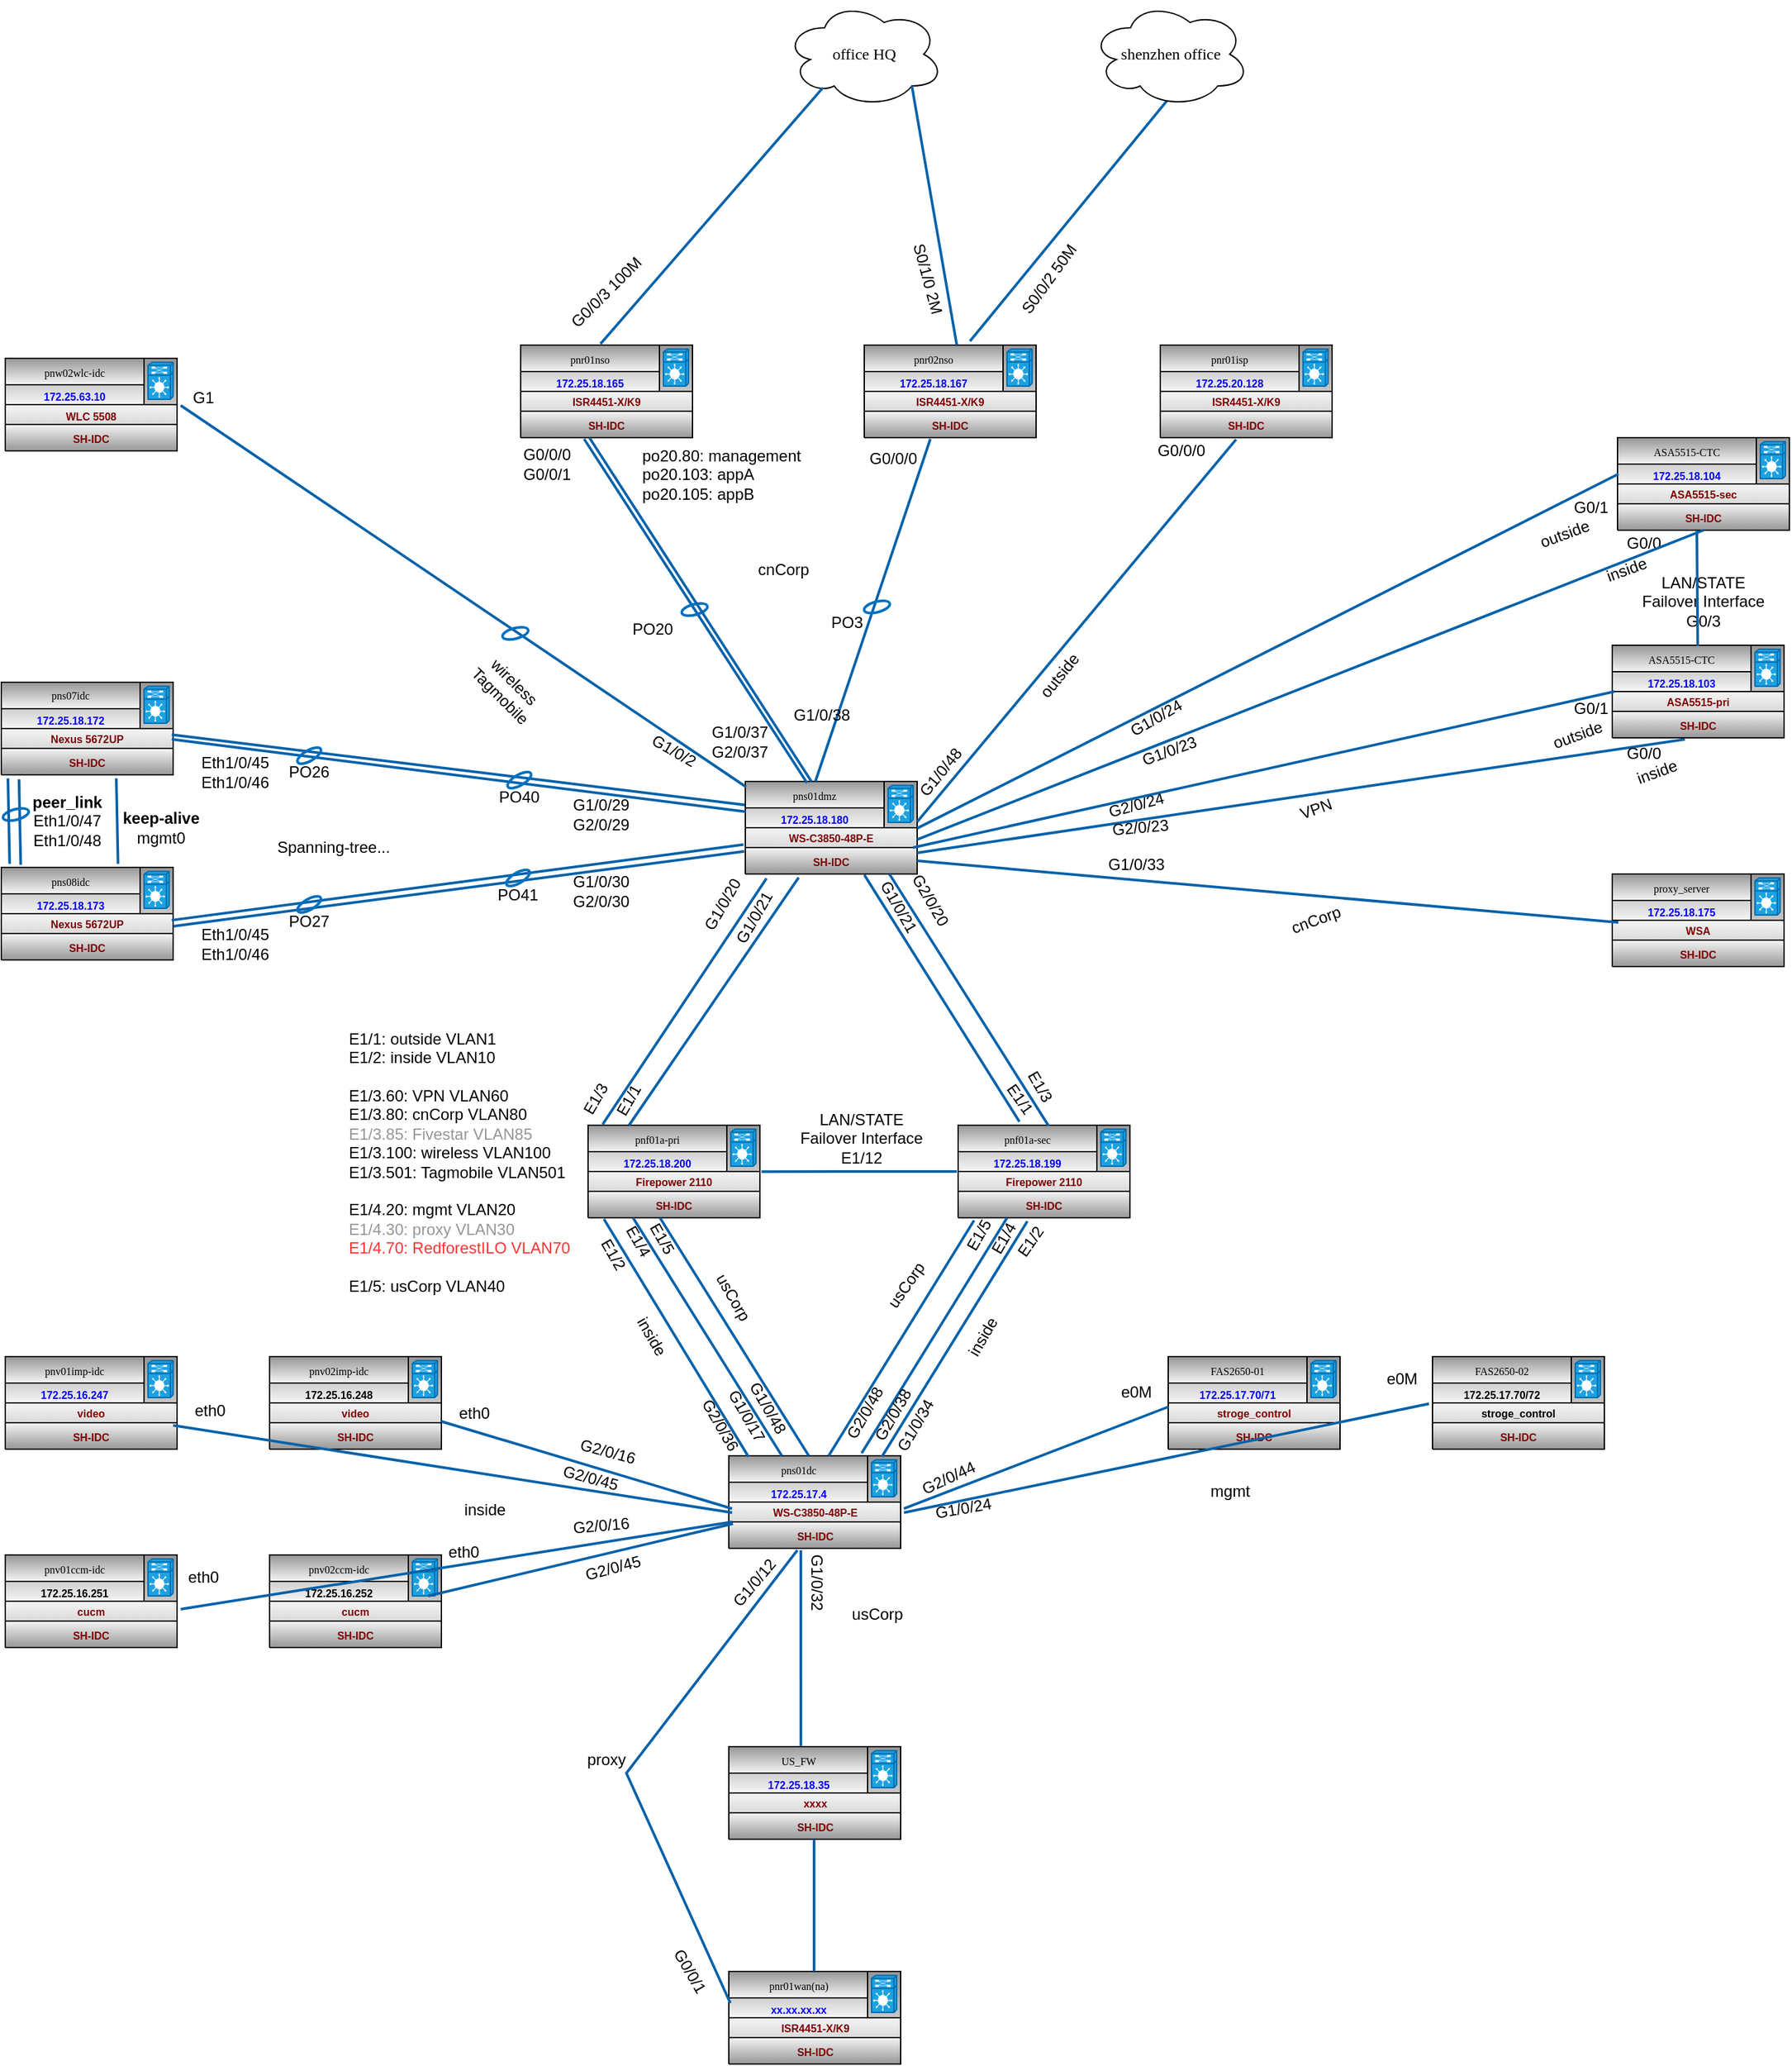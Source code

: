 <mxfile version="13.0.3" type="device" pages="2"><diagram id="Rmqy0JJFdiA6zR7zyZ1f" name="BBY_IDC"><mxGraphModel dx="2130" dy="-365" grid="1" gridSize="10" guides="1" tooltips="1" connect="1" arrows="1" fold="1" page="1" pageScale="1" pageWidth="850" pageHeight="1100" math="0" shadow="0"><root><mxCell id="-adcOCZyMgetMESOIBe2-0"/><mxCell id="-adcOCZyMgetMESOIBe2-1" parent="-adcOCZyMgetMESOIBe2-0"/><mxCell id="7Xk3zVbJ5uUokRZS2sD--0" style="vsdxID=365;fillColor=#f5f5f5;shape=stencil(nZBLDoAgDERP0z3SIyjew0SURgSD+Lu9kMZoXLhwN9O+tukAlrNpJg1SzDH4QW/URgNYgZTkjA4UkwJUgGXng+6DX1zLfmoymdXo17xh5zmRJ6Q42BWCfc2oJfdAr+Yv+AP9Cb7OJ3H/2JG1HNGz/84klThPVCc=);labelBackgroundColor=none;rounded=0;html=1;whiteSpace=wrap;gradientDirection=north;gradientColor=#969696;strokeColor=#000000;" parent="-adcOCZyMgetMESOIBe2-1" vertex="1"><mxGeometry x="110" y="1610" width="130" height="70" as="geometry"/></mxCell><mxCell id="7Xk3zVbJ5uUokRZS2sD--1" value="&lt;font style=&quot;font-size: 8px ; font-family: &amp;#34;arial black&amp;#34; ; direction: ltr ; letter-spacing: 0px ; line-height: 120% ; opacity: 1&quot;&gt;pnr01nso&lt;br&gt;&lt;/font&gt;" style="verticalAlign=middle;align=center;vsdxID=366;fillColor=#f5f5f5;shape=stencil(nZBLDoAgDERP0z3SIyjew0SURgSD+Lu9kMZoXLhwN9O+tukAlrNpJg1SzDH4QW/URgNYgZTkjA4UkwJUgGXng+6DX1zLfmoymdXo17xh5zmRJ6Q42BWCfc2oJfdAr+Yv+AP9Cb7OJ3H/2JG1HNGz/84klThPVCc=);labelBackgroundColor=none;rounded=0;html=1;whiteSpace=wrap;gradientDirection=north;gradientColor=#969696;strokeColor=#000000;" parent="-adcOCZyMgetMESOIBe2-1" vertex="1"><mxGeometry x="110" y="1610" width="105" height="20" as="geometry"/></mxCell><mxCell id="7Xk3zVbJ5uUokRZS2sD--2" value="&lt;font style=&quot;font-size: 8px ; font-family: &amp;#34;arial&amp;#34; ; color: #800000 ; direction: ltr ; letter-spacing: 0px ; line-height: 120% ; opacity: 1&quot;&gt;&lt;b&gt;SH-IDC&lt;br&gt;&lt;/b&gt;&lt;/font&gt;" style="verticalAlign=middle;align=center;vsdxID=367;fillColor=#f5f5f5;shape=stencil(nZBLDoAgDERP0z3SIyjew0SURgSD+Lu9kMZoXLhwN9O+tukAlrNpJg1SzDH4QW/URgNYgZTkjA4UkwJUgGXng+6DX1zLfmoymdXo17xh5zmRJ6Q42BWCfc2oJfdAr+Yv+AP9Cb7OJ3H/2JG1HNGz/84klThPVCc=);labelBackgroundColor=none;rounded=0;html=1;whiteSpace=wrap;gradientDirection=south;strokeWidth=1;gradientColor=#969696;strokeColor=#000000;" parent="-adcOCZyMgetMESOIBe2-1" vertex="1"><mxGeometry x="110" y="1660" width="130" height="20" as="geometry"/></mxCell><mxCell id="7Xk3zVbJ5uUokRZS2sD--3" value="&lt;font color=&quot;#0000ff&quot; face=&quot;arial&quot;&gt;&lt;span style=&quot;font-size: 8px&quot;&gt;&lt;b&gt;172.25.18.165&lt;/b&gt;&lt;/span&gt;&lt;/font&gt;" style="verticalAlign=middle;align=center;vsdxID=368;fillColor=#f5f5f5;shape=stencil(nZBLDoAgDERP0z3SIyjew0SURgSD+Lu9kMZoXLhwN9O+tukAlrNpJg1SzDH4QW/URgNYgZTkjA4UkwJUgGXng+6DX1zLfmoymdXo17xh5zmRJ6Q42BWCfc2oJfdAr+Yv+AP9Cb7OJ3H/2JG1HNGz/84klThPVCc=);labelBackgroundColor=none;rounded=0;html=1;whiteSpace=wrap;gradientDirection=north;gradientColor=#CFCFCF;strokeColor=#000000;fillOpacity=100;" parent="-adcOCZyMgetMESOIBe2-1" vertex="1"><mxGeometry x="110" y="1630" width="105" height="15" as="geometry"/></mxCell><mxCell id="7Xk3zVbJ5uUokRZS2sD--4" value="&lt;font style=&quot;direction: ltr ; line-height: 120% ; opacity: 1&quot;&gt;&lt;font color=&quot;#800000&quot; face=&quot;arial&quot;&gt;&lt;span style=&quot;font-size: 8px&quot;&gt;&lt;b&gt;ISR4451-X/K9&lt;/b&gt;&lt;/span&gt;&lt;/font&gt;&lt;br&gt;&lt;/font&gt;" style="verticalAlign=middle;align=center;vsdxID=369;fillColor=#f5f5f5;shape=stencil(nZBLDoAgDERP0z3SIyjew0SURgSD+Lu9kMZoXLhwN9O+tukAlrNpJg1SzDH4QW/URgNYgZTkjA4UkwJUgGXng+6DX1zLfmoymdXo17xh5zmRJ6Q42BWCfc2oJfdAr+Yv+AP9Cb7OJ3H/2JG1HNGz/84klThPVCc=);labelBackgroundColor=none;rounded=0;html=1;whiteSpace=wrap;gradientDirection=south;gradientColor=#D9D9D9;strokeColor=#000000;" parent="-adcOCZyMgetMESOIBe2-1" vertex="1"><mxGeometry x="110" y="1645" width="130" height="15" as="geometry"/></mxCell><mxCell id="7Xk3zVbJ5uUokRZS2sD--5" value="" style="shape=mxgraph.cisco.misc.route_switch_processor;html=1;fillColor=#1ba1e2;strokeColor=#006EAF;strokeWidth=1;verticalLabelPosition=bottom;verticalAlign=top;rounded=0;shadow=0;comic=0;fontFamily=Helvetica;fontSize=12;fontColor=#ffffff;gradientDirection=north;" parent="-adcOCZyMgetMESOIBe2-1" vertex="1"><mxGeometry x="218" y="1613" width="19" height="28" as="geometry"/></mxCell><mxCell id="eSA1At0WPi0L8R2RkdPH-0" style="vsdxID=365;fillColor=#f5f5f5;shape=stencil(nZBLDoAgDERP0z3SIyjew0SURgSD+Lu9kMZoXLhwN9O+tukAlrNpJg1SzDH4QW/URgNYgZTkjA4UkwJUgGXng+6DX1zLfmoymdXo17xh5zmRJ6Q42BWCfc2oJfdAr+Yv+AP9Cb7OJ3H/2JG1HNGz/84klThPVCc=);labelBackgroundColor=none;rounded=0;html=1;whiteSpace=wrap;gradientDirection=north;gradientColor=#969696;strokeColor=#000000;" parent="-adcOCZyMgetMESOIBe2-1" vertex="1"><mxGeometry x="370" y="1610" width="130" height="70" as="geometry"/></mxCell><mxCell id="eSA1At0WPi0L8R2RkdPH-1" value="&lt;font style=&quot;font-size: 8px ; font-family: &amp;#34;arial black&amp;#34; ; direction: ltr ; letter-spacing: 0px ; line-height: 120% ; opacity: 1&quot;&gt;pnr02nso&lt;br&gt;&lt;/font&gt;" style="verticalAlign=middle;align=center;vsdxID=366;fillColor=#f5f5f5;shape=stencil(nZBLDoAgDERP0z3SIyjew0SURgSD+Lu9kMZoXLhwN9O+tukAlrNpJg1SzDH4QW/URgNYgZTkjA4UkwJUgGXng+6DX1zLfmoymdXo17xh5zmRJ6Q42BWCfc2oJfdAr+Yv+AP9Cb7OJ3H/2JG1HNGz/84klThPVCc=);labelBackgroundColor=none;rounded=0;html=1;whiteSpace=wrap;gradientDirection=north;gradientColor=#969696;strokeColor=#000000;" parent="-adcOCZyMgetMESOIBe2-1" vertex="1"><mxGeometry x="370" y="1610" width="105" height="20" as="geometry"/></mxCell><mxCell id="eSA1At0WPi0L8R2RkdPH-2" value="&lt;font style=&quot;font-size: 8px ; font-family: &amp;#34;arial&amp;#34; ; color: #800000 ; direction: ltr ; letter-spacing: 0px ; line-height: 120% ; opacity: 1&quot;&gt;&lt;b&gt;SH-IDC&lt;br&gt;&lt;/b&gt;&lt;/font&gt;" style="verticalAlign=middle;align=center;vsdxID=367;fillColor=#f5f5f5;shape=stencil(nZBLDoAgDERP0z3SIyjew0SURgSD+Lu9kMZoXLhwN9O+tukAlrNpJg1SzDH4QW/URgNYgZTkjA4UkwJUgGXng+6DX1zLfmoymdXo17xh5zmRJ6Q42BWCfc2oJfdAr+Yv+AP9Cb7OJ3H/2JG1HNGz/84klThPVCc=);labelBackgroundColor=none;rounded=0;html=1;whiteSpace=wrap;gradientDirection=south;strokeWidth=1;gradientColor=#969696;strokeColor=#000000;" parent="-adcOCZyMgetMESOIBe2-1" vertex="1"><mxGeometry x="370" y="1660" width="130" height="20" as="geometry"/></mxCell><mxCell id="eSA1At0WPi0L8R2RkdPH-3" value="&lt;font color=&quot;#0000ff&quot; face=&quot;arial&quot;&gt;&lt;span style=&quot;font-size: 8px&quot;&gt;&lt;b&gt;172.25.18.167&lt;/b&gt;&lt;/span&gt;&lt;/font&gt;" style="verticalAlign=middle;align=center;vsdxID=368;fillColor=#f5f5f5;shape=stencil(nZBLDoAgDERP0z3SIyjew0SURgSD+Lu9kMZoXLhwN9O+tukAlrNpJg1SzDH4QW/URgNYgZTkjA4UkwJUgGXng+6DX1zLfmoymdXo17xh5zmRJ6Q42BWCfc2oJfdAr+Yv+AP9Cb7OJ3H/2JG1HNGz/84klThPVCc=);labelBackgroundColor=none;rounded=0;html=1;whiteSpace=wrap;gradientDirection=north;gradientColor=#CFCFCF;strokeColor=#000000;fillOpacity=100;" parent="-adcOCZyMgetMESOIBe2-1" vertex="1"><mxGeometry x="370" y="1630" width="105" height="15" as="geometry"/></mxCell><mxCell id="eSA1At0WPi0L8R2RkdPH-4" value="&lt;font style=&quot;direction: ltr ; line-height: 120% ; opacity: 1&quot;&gt;&lt;font color=&quot;#800000&quot; face=&quot;arial&quot;&gt;&lt;span style=&quot;font-size: 8px&quot;&gt;&lt;b&gt;ISR4451-X/K9&lt;/b&gt;&lt;/span&gt;&lt;/font&gt;&lt;br&gt;&lt;/font&gt;" style="verticalAlign=middle;align=center;vsdxID=369;fillColor=#f5f5f5;shape=stencil(nZBLDoAgDERP0z3SIyjew0SURgSD+Lu9kMZoXLhwN9O+tukAlrNpJg1SzDH4QW/URgNYgZTkjA4UkwJUgGXng+6DX1zLfmoymdXo17xh5zmRJ6Q42BWCfc2oJfdAr+Yv+AP9Cb7OJ3H/2JG1HNGz/84klThPVCc=);labelBackgroundColor=none;rounded=0;html=1;whiteSpace=wrap;gradientDirection=south;gradientColor=#D9D9D9;strokeColor=#000000;" parent="-adcOCZyMgetMESOIBe2-1" vertex="1"><mxGeometry x="370" y="1645" width="130" height="15" as="geometry"/></mxCell><mxCell id="eSA1At0WPi0L8R2RkdPH-5" value="" style="shape=mxgraph.cisco.misc.route_switch_processor;html=1;fillColor=#1ba1e2;strokeColor=#006EAF;strokeWidth=1;verticalLabelPosition=bottom;verticalAlign=top;rounded=0;shadow=0;comic=0;fontFamily=Helvetica;fontSize=12;fontColor=#ffffff;gradientDirection=north;" parent="-adcOCZyMgetMESOIBe2-1" vertex="1"><mxGeometry x="478" y="1613" width="19" height="28" as="geometry"/></mxCell><mxCell id="eSA1At0WPi0L8R2RkdPH-6" value="office HQ" style="ellipse;shape=cloud;whiteSpace=wrap;html=1;rounded=0;shadow=0;comic=0;strokeWidth=1;fontFamily=Verdana;fontSize=12;" parent="-adcOCZyMgetMESOIBe2-1" vertex="1"><mxGeometry x="310" y="1350" width="120" height="80" as="geometry"/></mxCell><mxCell id="7Ry1FUZzRiPWnuLvipN5-0" style="vsdxID=146;edgeStyle=none;startArrow=none;endArrow=none;startSize=5;endSize=5;strokeWidth=2;strokeColor=#0662aa;spacingTop=0;spacingBottom=0;spacingLeft=0;spacingRight=0;verticalAlign=middle;html=1;labelBackgroundColor=#ffffff;rounded=0;exitX=0.239;exitY=0.817;exitDx=0;exitDy=0;exitPerimeter=0;" parent="-adcOCZyMgetMESOIBe2-1" source="eSA1At0WPi0L8R2RkdPH-6" edge="1"><mxGeometry relative="1" as="geometry"><mxPoint x="284.624" y="1380.09" as="sourcePoint"/><mxPoint x="170.38" y="1609.09" as="targetPoint"/></mxGeometry></mxCell><mxCell id="7Ry1FUZzRiPWnuLvipN5-1" style="vsdxID=146;edgeStyle=none;startArrow=none;endArrow=none;startSize=5;endSize=5;strokeWidth=2;strokeColor=#0662aa;spacingTop=0;spacingBottom=0;spacingLeft=0;spacingRight=0;verticalAlign=middle;html=1;labelBackgroundColor=#ffffff;rounded=0;exitX=0.8;exitY=0.8;exitDx=0;exitDy=0;exitPerimeter=0;" parent="-adcOCZyMgetMESOIBe2-1" source="eSA1At0WPi0L8R2RkdPH-6" edge="1"><mxGeometry relative="1" as="geometry"><mxPoint x="598.82" y="1394.91" as="sourcePoint"/><mxPoint x="440.0" y="1610" as="targetPoint"/></mxGeometry></mxCell><mxCell id="kG8tK64qdd9YbyYy_8IN-2" style="vsdxID=365;fillColor=#f5f5f5;shape=stencil(nZBLDoAgDERP0z3SIyjew0SURgSD+Lu9kMZoXLhwN9O+tukAlrNpJg1SzDH4QW/URgNYgZTkjA4UkwJUgGXng+6DX1zLfmoymdXo17xh5zmRJ6Q42BWCfc2oJfdAr+Yv+AP9Cb7OJ3H/2JG1HNGz/84klThPVCc=);labelBackgroundColor=none;rounded=0;html=1;whiteSpace=wrap;gradientDirection=north;gradientColor=#969696;strokeColor=#000000;" parent="-adcOCZyMgetMESOIBe2-1" vertex="1"><mxGeometry x="280" y="1940" width="130" height="70" as="geometry"/></mxCell><mxCell id="kG8tK64qdd9YbyYy_8IN-3" value="&lt;font style=&quot;font-size: 8px ; font-family: &amp;#34;arial black&amp;#34; ; direction: ltr ; letter-spacing: 0px ; line-height: 120% ; opacity: 1&quot;&gt;pns01dmz&lt;br&gt;&lt;/font&gt;" style="verticalAlign=middle;align=center;vsdxID=366;fillColor=#f5f5f5;shape=stencil(nZBLDoAgDERP0z3SIyjew0SURgSD+Lu9kMZoXLhwN9O+tukAlrNpJg1SzDH4QW/URgNYgZTkjA4UkwJUgGXng+6DX1zLfmoymdXo17xh5zmRJ6Q42BWCfc2oJfdAr+Yv+AP9Cb7OJ3H/2JG1HNGz/84klThPVCc=);labelBackgroundColor=none;rounded=0;html=1;whiteSpace=wrap;gradientDirection=north;gradientColor=#969696;strokeColor=#000000;" parent="-adcOCZyMgetMESOIBe2-1" vertex="1"><mxGeometry x="280" y="1940" width="105" height="20" as="geometry"/></mxCell><mxCell id="kG8tK64qdd9YbyYy_8IN-4" value="&lt;font style=&quot;font-size: 8px ; font-family: &amp;#34;arial&amp;#34; ; color: #800000 ; direction: ltr ; letter-spacing: 0px ; line-height: 120% ; opacity: 1&quot;&gt;&lt;b&gt;SH-IDC&lt;br&gt;&lt;/b&gt;&lt;/font&gt;" style="verticalAlign=middle;align=center;vsdxID=367;fillColor=#f5f5f5;shape=stencil(nZBLDoAgDERP0z3SIyjew0SURgSD+Lu9kMZoXLhwN9O+tukAlrNpJg1SzDH4QW/URgNYgZTkjA4UkwJUgGXng+6DX1zLfmoymdXo17xh5zmRJ6Q42BWCfc2oJfdAr+Yv+AP9Cb7OJ3H/2JG1HNGz/84klThPVCc=);labelBackgroundColor=none;rounded=0;html=1;whiteSpace=wrap;gradientDirection=south;strokeWidth=1;gradientColor=#969696;strokeColor=#000000;" parent="-adcOCZyMgetMESOIBe2-1" vertex="1"><mxGeometry x="280" y="1990" width="130" height="20" as="geometry"/></mxCell><mxCell id="kG8tK64qdd9YbyYy_8IN-5" value="&lt;font color=&quot;#0000ff&quot; face=&quot;arial&quot;&gt;&lt;span style=&quot;font-size: 8px&quot;&gt;&lt;b&gt;172.25.18.180&lt;/b&gt;&lt;/span&gt;&lt;/font&gt;" style="verticalAlign=middle;align=center;vsdxID=368;fillColor=#f5f5f5;shape=stencil(nZBLDoAgDERP0z3SIyjew0SURgSD+Lu9kMZoXLhwN9O+tukAlrNpJg1SzDH4QW/URgNYgZTkjA4UkwJUgGXng+6DX1zLfmoymdXo17xh5zmRJ6Q42BWCfc2oJfdAr+Yv+AP9Cb7OJ3H/2JG1HNGz/84klThPVCc=);labelBackgroundColor=none;rounded=0;html=1;whiteSpace=wrap;gradientDirection=north;gradientColor=#CFCFCF;strokeColor=#000000;fillOpacity=100;" parent="-adcOCZyMgetMESOIBe2-1" vertex="1"><mxGeometry x="280" y="1960" width="105" height="15" as="geometry"/></mxCell><mxCell id="kG8tK64qdd9YbyYy_8IN-6" value="&lt;font style=&quot;direction: ltr ; line-height: 120% ; opacity: 1&quot;&gt;&lt;font color=&quot;#800000&quot; face=&quot;arial&quot;&gt;&lt;span style=&quot;font-size: 8px&quot;&gt;&lt;b&gt;WS-C3850-48P-E&lt;/b&gt;&lt;/span&gt;&lt;/font&gt;&lt;br&gt;&lt;/font&gt;" style="verticalAlign=middle;align=center;vsdxID=369;fillColor=#f5f5f5;shape=stencil(nZBLDoAgDERP0z3SIyjew0SURgSD+Lu9kMZoXLhwN9O+tukAlrNpJg1SzDH4QW/URgNYgZTkjA4UkwJUgGXng+6DX1zLfmoymdXo17xh5zmRJ6Q42BWCfc2oJfdAr+Yv+AP9Cb7OJ3H/2JG1HNGz/84klThPVCc=);labelBackgroundColor=none;rounded=0;html=1;whiteSpace=wrap;gradientDirection=south;gradientColor=#D9D9D9;strokeColor=#000000;" parent="-adcOCZyMgetMESOIBe2-1" vertex="1"><mxGeometry x="280" y="1975" width="130" height="15" as="geometry"/></mxCell><mxCell id="kG8tK64qdd9YbyYy_8IN-7" value="" style="shape=mxgraph.cisco.misc.route_switch_processor;html=1;fillColor=#1ba1e2;strokeColor=#006EAF;strokeWidth=1;verticalLabelPosition=bottom;verticalAlign=top;rounded=0;shadow=0;comic=0;fontFamily=Helvetica;fontSize=12;fontColor=#ffffff;gradientDirection=north;" parent="-adcOCZyMgetMESOIBe2-1" vertex="1"><mxGeometry x="388" y="1943" width="19" height="28" as="geometry"/></mxCell><mxCell id="kG8tK64qdd9YbyYy_8IN-8" style="vsdxID=365;fillColor=#f5f5f5;shape=stencil(nZBLDoAgDERP0z3SIyjew0SURgSD+Lu9kMZoXLhwN9O+tukAlrNpJg1SzDH4QW/URgNYgZTkjA4UkwJUgGXng+6DX1zLfmoymdXo17xh5zmRJ6Q42BWCfc2oJfdAr+Yv+AP9Cb7OJ3H/2JG1HNGz/84klThPVCc=);labelBackgroundColor=none;rounded=0;html=1;whiteSpace=wrap;gradientDirection=north;gradientColor=#969696;strokeColor=#000000;" parent="-adcOCZyMgetMESOIBe2-1" vertex="1"><mxGeometry x="161" y="2200" width="130" height="70" as="geometry"/></mxCell><mxCell id="kG8tK64qdd9YbyYy_8IN-9" value="&lt;font style=&quot;font-size: 8px ; font-family: &amp;#34;arial black&amp;#34; ; direction: ltr ; letter-spacing: 0px ; line-height: 120% ; opacity: 1&quot;&gt;pnf01a-pri&lt;br&gt;&lt;/font&gt;" style="verticalAlign=middle;align=center;vsdxID=366;fillColor=#f5f5f5;shape=stencil(nZBLDoAgDERP0z3SIyjew0SURgSD+Lu9kMZoXLhwN9O+tukAlrNpJg1SzDH4QW/URgNYgZTkjA4UkwJUgGXng+6DX1zLfmoymdXo17xh5zmRJ6Q42BWCfc2oJfdAr+Yv+AP9Cb7OJ3H/2JG1HNGz/84klThPVCc=);labelBackgroundColor=none;rounded=0;html=1;whiteSpace=wrap;gradientDirection=north;gradientColor=#969696;strokeColor=#000000;" parent="-adcOCZyMgetMESOIBe2-1" vertex="1"><mxGeometry x="161" y="2200" width="105" height="20" as="geometry"/></mxCell><mxCell id="kG8tK64qdd9YbyYy_8IN-10" value="&lt;font style=&quot;font-size: 8px ; font-family: &amp;#34;arial&amp;#34; ; color: #800000 ; direction: ltr ; letter-spacing: 0px ; line-height: 120% ; opacity: 1&quot;&gt;&lt;b&gt;SH-IDC&lt;br&gt;&lt;/b&gt;&lt;/font&gt;" style="verticalAlign=middle;align=center;vsdxID=367;fillColor=#f5f5f5;shape=stencil(nZBLDoAgDERP0z3SIyjew0SURgSD+Lu9kMZoXLhwN9O+tukAlrNpJg1SzDH4QW/URgNYgZTkjA4UkwJUgGXng+6DX1zLfmoymdXo17xh5zmRJ6Q42BWCfc2oJfdAr+Yv+AP9Cb7OJ3H/2JG1HNGz/84klThPVCc=);labelBackgroundColor=none;rounded=0;html=1;whiteSpace=wrap;gradientDirection=south;strokeWidth=1;gradientColor=#969696;strokeColor=#000000;" parent="-adcOCZyMgetMESOIBe2-1" vertex="1"><mxGeometry x="161" y="2250" width="130" height="20" as="geometry"/></mxCell><mxCell id="kG8tK64qdd9YbyYy_8IN-11" value="&lt;font color=&quot;#0000ff&quot; face=&quot;arial&quot;&gt;&lt;span style=&quot;font-size: 8px&quot;&gt;&lt;b&gt;172.25.18.200&lt;/b&gt;&lt;/span&gt;&lt;/font&gt;" style="verticalAlign=middle;align=center;vsdxID=368;fillColor=#f5f5f5;shape=stencil(nZBLDoAgDERP0z3SIyjew0SURgSD+Lu9kMZoXLhwN9O+tukAlrNpJg1SzDH4QW/URgNYgZTkjA4UkwJUgGXng+6DX1zLfmoymdXo17xh5zmRJ6Q42BWCfc2oJfdAr+Yv+AP9Cb7OJ3H/2JG1HNGz/84klThPVCc=);labelBackgroundColor=none;rounded=0;html=1;whiteSpace=wrap;gradientDirection=north;gradientColor=#CFCFCF;strokeColor=#000000;fillOpacity=100;" parent="-adcOCZyMgetMESOIBe2-1" vertex="1"><mxGeometry x="161" y="2220" width="105" height="15" as="geometry"/></mxCell><mxCell id="kG8tK64qdd9YbyYy_8IN-12" value="&lt;font style=&quot;direction: ltr ; line-height: 120% ; opacity: 1&quot;&gt;&lt;font color=&quot;#800000&quot; face=&quot;arial&quot;&gt;&lt;span style=&quot;font-size: 8px&quot;&gt;&lt;b&gt;Firepower 2110&lt;/b&gt;&lt;/span&gt;&lt;/font&gt;&lt;br&gt;&lt;/font&gt;" style="verticalAlign=middle;align=center;vsdxID=369;fillColor=#f5f5f5;shape=stencil(nZBLDoAgDERP0z3SIyjew0SURgSD+Lu9kMZoXLhwN9O+tukAlrNpJg1SzDH4QW/URgNYgZTkjA4UkwJUgGXng+6DX1zLfmoymdXo17xh5zmRJ6Q42BWCfc2oJfdAr+Yv+AP9Cb7OJ3H/2JG1HNGz/84klThPVCc=);labelBackgroundColor=none;rounded=0;html=1;whiteSpace=wrap;gradientDirection=south;gradientColor=#D9D9D9;strokeColor=#000000;" parent="-adcOCZyMgetMESOIBe2-1" vertex="1"><mxGeometry x="161" y="2235" width="130" height="15" as="geometry"/></mxCell><mxCell id="kG8tK64qdd9YbyYy_8IN-13" value="" style="shape=mxgraph.cisco.misc.route_switch_processor;html=1;fillColor=#1ba1e2;strokeColor=#006EAF;strokeWidth=1;verticalLabelPosition=bottom;verticalAlign=top;rounded=0;shadow=0;comic=0;fontFamily=Helvetica;fontSize=12;fontColor=#ffffff;gradientDirection=north;" parent="-adcOCZyMgetMESOIBe2-1" vertex="1"><mxGeometry x="269" y="2203" width="19" height="28" as="geometry"/></mxCell><mxCell id="kG8tK64qdd9YbyYy_8IN-20" style="vsdxID=146;edgeStyle=none;startArrow=none;endArrow=none;startSize=5;endSize=5;strokeWidth=2;strokeColor=#0662aa;spacingTop=0;spacingBottom=0;spacingLeft=0;spacingRight=0;verticalAlign=middle;html=1;labelBackgroundColor=#ffffff;rounded=0;snapToPoint=1;exitX=0.444;exitY=0.05;exitDx=0;exitDy=0;exitPerimeter=0;" parent="-adcOCZyMgetMESOIBe2-1" source="kG8tK64qdd9YbyYy_8IN-3" edge="1"><mxGeometry relative="1" as="geometry"><mxPoint x="159" y="1790" as="sourcePoint"/><mxPoint x="158" y="1681" as="targetPoint"/></mxGeometry></mxCell><mxCell id="RgbAgOAfgVno--skRkpO-0" style="vsdxID=154;rotation=-105;fillColor=none;gradientColor=none;shape=stencil(vVHLDsIgEPwajiQI6RfU+h8bu22JCGRB2/69kG1iazx58DazM/vIjjBtmiCi0CplCjecbZ8nYc5Ca+snJJsLEqYTph0C4Ujh4XvmEaqzont41gkL96naodXKrGF6YSfQtUi0OXXDVlqPfJNP6usotUhYbJIUMmQb/GGrAxpRljVycDBuc1hKM2LclX8/7H9nFfB+82Cd45T2+mcspcSRmu4F);strokeColor=#0070c0;strokeWidth=2;labelBackgroundColor=none;rounded=0;html=1;whiteSpace=wrap;" parent="-adcOCZyMgetMESOIBe2-1" vertex="1"><mxGeometry x="237.59" y="1800" width="8" height="20" as="geometry"/></mxCell><mxCell id="RgbAgOAfgVno--skRkpO-3" value="" style="vsdxID=146;edgeStyle=none;startArrow=none;endArrow=none;startSize=5;endSize=5;strokeWidth=2;strokeColor=#0662aa;spacingTop=0;spacingBottom=0;spacingLeft=0;spacingRight=0;verticalAlign=middle;labelBackgroundColor=#ffffff;rounded=0;snapToPoint=1;html=1;jumpStyle=none;shadow=0;comic=0;startFill=1;endFill=1;anchorPointDirection=1;editable=1;" parent="-adcOCZyMgetMESOIBe2-1" edge="1"><mxGeometry relative="1" as="geometry"><mxPoint x="333" y="1940" as="sourcePoint"/><mxPoint x="420" y="1681" as="targetPoint"/></mxGeometry></mxCell><mxCell id="2w9eqHk0CGpZJah6p-2z-3" value="&lt;font style=&quot;direction: ltr ; line-height: 120% ; opacity: 1&quot;&gt;G1/0/37&lt;font face=&quot;arial unicode ms&quot;&gt;&lt;br&gt;&lt;/font&gt;G2/0/37&lt;br&gt;&lt;/font&gt;" style="verticalAlign=middle;align=center;vsdxID=168;fillColor=none;gradientColor=none;shape=stencil(nZBLDoAgDERP0z3SIyjew0SURgSD+Lu9kMZoXLhwN9O+tukAlrNpJg1SzDH4QW/URgNYgZTkjA4UkwJUgGXng+6DX1zLfmoymdXo17xh5zmRJ6Q42BWCfc2oJfdAr+Yv+AP9Cb7OJ3H/2JG1HNGz/84klThPVCc=);strokeColor=none;labelBackgroundColor=none;rounded=0;html=1;whiteSpace=wrap;rotation=0;" parent="-adcOCZyMgetMESOIBe2-1" vertex="1"><mxGeometry x="226" y="1900" width="100" height="20" as="geometry"/></mxCell><mxCell id="kG8tK64qdd9YbyYy_8IN-22" style="vsdxID=146;edgeStyle=none;startArrow=none;endArrow=none;startSize=5;endSize=5;strokeWidth=2;strokeColor=#0662aa;spacingTop=0;spacingBottom=0;spacingLeft=0;spacingRight=0;verticalAlign=middle;html=1;labelBackgroundColor=#ffffff;rounded=0;snapToPoint=1;exitX=0.476;exitY=0;exitDx=0;exitDy=0;exitPerimeter=0;" parent="-adcOCZyMgetMESOIBe2-1" source="kG8tK64qdd9YbyYy_8IN-3" edge="1"><mxGeometry relative="1" as="geometry"><mxPoint x="162" y="1920" as="sourcePoint"/><mxPoint x="162" y="1680" as="targetPoint"/></mxGeometry></mxCell><mxCell id="2w9eqHk0CGpZJah6p-2z-6" value="&lt;font style=&quot;direction: ltr ; line-height: 120% ; opacity: 1&quot;&gt;G0/0/0&lt;font face=&quot;arial unicode ms&quot;&gt;&lt;br&gt;&lt;/font&gt;G0/0/1&lt;br&gt;&lt;/font&gt;" style="verticalAlign=middle;align=center;vsdxID=168;fillColor=none;gradientColor=none;shape=stencil(nZBLDoAgDERP0z3SIyjew0SURgSD+Lu9kMZoXLhwN9O+tukAlrNpJg1SzDH4QW/URgNYgZTkjA4UkwJUgGXng+6DX1zLfmoymdXo17xh5zmRJ6Q42BWCfc2oJfdAr+Yv+AP9Cb7OJ3H/2JG1HNGz/84klThPVCc=);strokeColor=none;labelBackgroundColor=none;rounded=0;html=1;whiteSpace=wrap;rotation=0;" parent="-adcOCZyMgetMESOIBe2-1" vertex="1"><mxGeometry x="80" y="1690" width="100" height="20" as="geometry"/></mxCell><mxCell id="2w9eqHk0CGpZJah6p-2z-7" value="&lt;font style=&quot;direction: ltr ; line-height: 120% ; opacity: 1&quot;&gt;G0/0/3 100M&lt;br&gt;&lt;/font&gt;" style="verticalAlign=middle;align=center;vsdxID=168;fillColor=none;gradientColor=none;shape=stencil(nZBLDoAgDERP0z3SIyjew0SURgSD+Lu9kMZoXLhwN9O+tukAlrNpJg1SzDH4QW/URgNYgZTkjA4UkwJUgGXng+6DX1zLfmoymdXo17xh5zmRJ6Q42BWCfc2oJfdAr+Yv+AP9Cb7OJ3H/2JG1HNGz/84klThPVCc=);strokeColor=none;labelBackgroundColor=none;rounded=0;html=1;whiteSpace=wrap;rotation=-45;" parent="-adcOCZyMgetMESOIBe2-1" vertex="1"><mxGeometry x="125" y="1560" width="100" height="20" as="geometry"/></mxCell><mxCell id="2w9eqHk0CGpZJah6p-2z-8" value="&lt;font style=&quot;direction: ltr ; line-height: 120% ; opacity: 1&quot;&gt;S0/1/0 2M&lt;br&gt;&lt;/font&gt;" style="verticalAlign=middle;align=center;vsdxID=168;fillColor=none;gradientColor=none;shape=stencil(nZBLDoAgDERP0z3SIyjew0SURgSD+Lu9kMZoXLhwN9O+tukAlrNpJg1SzDH4QW/URgNYgZTkjA4UkwJUgGXng+6DX1zLfmoymdXo17xh5zmRJ6Q42BWCfc2oJfdAr+Yv+AP9Cb7OJ3H/2JG1HNGz/84klThPVCc=);strokeColor=none;labelBackgroundColor=none;rounded=0;html=1;whiteSpace=wrap;rotation=75;" parent="-adcOCZyMgetMESOIBe2-1" vertex="1"><mxGeometry x="368" y="1550" width="100" height="20" as="geometry"/></mxCell><mxCell id="2w9eqHk0CGpZJah6p-2z-10" value="&lt;font style=&quot;direction: ltr ; line-height: 120% ; opacity: 1&quot;&gt;PO20&lt;br&gt;&lt;/font&gt;" style="verticalAlign=middle;align=center;vsdxID=168;fillColor=none;gradientColor=none;shape=stencil(nZBLDoAgDERP0z3SIyjew0SURgSD+Lu9kMZoXLhwN9O+tukAlrNpJg1SzDH4QW/URgNYgZTkjA4UkwJUgGXng+6DX1zLfmoymdXo17xh5zmRJ6Q42BWCfc2oJfdAr+Yv+AP9Cb7OJ3H/2JG1HNGz/84klThPVCc=);strokeColor=none;labelBackgroundColor=none;rounded=0;html=1;whiteSpace=wrap;rotation=0;" parent="-adcOCZyMgetMESOIBe2-1" vertex="1"><mxGeometry x="160" y="1815" width="100" height="20" as="geometry"/></mxCell><mxCell id="2w9eqHk0CGpZJah6p-2z-11" value="&lt;font style=&quot;direction: ltr ; line-height: 120% ; opacity: 1&quot;&gt;PO3&lt;br&gt;&lt;/font&gt;" style="verticalAlign=middle;align=center;vsdxID=168;fillColor=none;gradientColor=none;shape=stencil(nZBLDoAgDERP0z3SIyjew0SURgSD+Lu9kMZoXLhwN9O+tukAlrNpJg1SzDH4QW/URgNYgZTkjA4UkwJUgGXng+6DX1zLfmoymdXo17xh5zmRJ6Q42BWCfc2oJfdAr+Yv+AP9Cb7OJ3H/2JG1HNGz/84klThPVCc=);strokeColor=none;labelBackgroundColor=none;rounded=0;html=1;whiteSpace=wrap;rotation=0;" parent="-adcOCZyMgetMESOIBe2-1" vertex="1"><mxGeometry x="307" y="1810" width="100" height="20" as="geometry"/></mxCell><mxCell id="2w9eqHk0CGpZJah6p-2z-17" value="&lt;font style=&quot;direction: ltr ; line-height: 120% ; opacity: 1&quot;&gt;G1/0/38&lt;br&gt;&lt;/font&gt;" style="verticalAlign=middle;align=center;vsdxID=168;fillColor=none;gradientColor=none;shape=stencil(nZBLDoAgDERP0z3SIyjew0SURgSD+Lu9kMZoXLhwN9O+tukAlrNpJg1SzDH4QW/URgNYgZTkjA4UkwJUgGXng+6DX1zLfmoymdXo17xh5zmRJ6Q42BWCfc2oJfdAr+Yv+AP9Cb7OJ3H/2JG1HNGz/84klThPVCc=);strokeColor=none;labelBackgroundColor=none;rounded=0;html=1;whiteSpace=wrap;rotation=0;" parent="-adcOCZyMgetMESOIBe2-1" vertex="1"><mxGeometry x="288" y="1880" width="100" height="20" as="geometry"/></mxCell><mxCell id="2w9eqHk0CGpZJah6p-2z-19" value="&lt;font style=&quot;direction: ltr ; line-height: 120% ; opacity: 1&quot;&gt;G0/0/0&lt;br&gt;&lt;/font&gt;" style="verticalAlign=middle;align=center;vsdxID=168;fillColor=none;gradientColor=none;shape=stencil(nZBLDoAgDERP0z3SIyjew0SURgSD+Lu9kMZoXLhwN9O+tukAlrNpJg1SzDH4QW/URgNYgZTkjA4UkwJUgGXng+6DX1zLfmoymdXo17xh5zmRJ6Q42BWCfc2oJfdAr+Yv+AP9Cb7OJ3H/2JG1HNGz/84klThPVCc=);strokeColor=none;labelBackgroundColor=none;rounded=0;html=1;whiteSpace=wrap;rotation=0;" parent="-adcOCZyMgetMESOIBe2-1" vertex="1"><mxGeometry x="342" y="1686" width="100" height="20" as="geometry"/></mxCell><mxCell id="2w9eqHk0CGpZJah6p-2z-22" style="vsdxID=365;fillColor=#f5f5f5;shape=stencil(nZBLDoAgDERP0z3SIyjew0SURgSD+Lu9kMZoXLhwN9O+tukAlrNpJg1SzDH4QW/URgNYgZTkjA4UkwJUgGXng+6DX1zLfmoymdXo17xh5zmRJ6Q42BWCfc2oJfdAr+Yv+AP9Cb7OJ3H/2JG1HNGz/84klThPVCc=);labelBackgroundColor=none;rounded=0;html=1;whiteSpace=wrap;gradientDirection=north;gradientColor=#969696;strokeColor=#000000;" parent="-adcOCZyMgetMESOIBe2-1" vertex="1"><mxGeometry x="441" y="2200" width="130" height="70" as="geometry"/></mxCell><mxCell id="2w9eqHk0CGpZJah6p-2z-23" value="&lt;font style=&quot;font-size: 8px ; font-family: &amp;#34;arial black&amp;#34; ; direction: ltr ; letter-spacing: 0px ; line-height: 120% ; opacity: 1&quot;&gt;pnf01a-sec&lt;br&gt;&lt;/font&gt;" style="verticalAlign=middle;align=center;vsdxID=366;fillColor=#f5f5f5;shape=stencil(nZBLDoAgDERP0z3SIyjew0SURgSD+Lu9kMZoXLhwN9O+tukAlrNpJg1SzDH4QW/URgNYgZTkjA4UkwJUgGXng+6DX1zLfmoymdXo17xh5zmRJ6Q42BWCfc2oJfdAr+Yv+AP9Cb7OJ3H/2JG1HNGz/84klThPVCc=);labelBackgroundColor=none;rounded=0;html=1;whiteSpace=wrap;gradientDirection=north;gradientColor=#969696;strokeColor=#000000;" parent="-adcOCZyMgetMESOIBe2-1" vertex="1"><mxGeometry x="441" y="2200" width="105" height="20" as="geometry"/></mxCell><mxCell id="2w9eqHk0CGpZJah6p-2z-24" value="&lt;font style=&quot;font-size: 8px ; font-family: &amp;#34;arial&amp;#34; ; color: #800000 ; direction: ltr ; letter-spacing: 0px ; line-height: 120% ; opacity: 1&quot;&gt;&lt;b&gt;SH-IDC&lt;br&gt;&lt;/b&gt;&lt;/font&gt;" style="verticalAlign=middle;align=center;vsdxID=367;fillColor=#f5f5f5;shape=stencil(nZBLDoAgDERP0z3SIyjew0SURgSD+Lu9kMZoXLhwN9O+tukAlrNpJg1SzDH4QW/URgNYgZTkjA4UkwJUgGXng+6DX1zLfmoymdXo17xh5zmRJ6Q42BWCfc2oJfdAr+Yv+AP9Cb7OJ3H/2JG1HNGz/84klThPVCc=);labelBackgroundColor=none;rounded=0;html=1;whiteSpace=wrap;gradientDirection=south;strokeWidth=1;gradientColor=#969696;strokeColor=#000000;" parent="-adcOCZyMgetMESOIBe2-1" vertex="1"><mxGeometry x="441" y="2250" width="130" height="20" as="geometry"/></mxCell><mxCell id="2w9eqHk0CGpZJah6p-2z-25" value="&lt;font color=&quot;#0000ff&quot; face=&quot;arial&quot;&gt;&lt;span style=&quot;font-size: 8px&quot;&gt;&lt;b&gt;172.25.18.199&lt;/b&gt;&lt;/span&gt;&lt;/font&gt;" style="verticalAlign=middle;align=center;vsdxID=368;fillColor=#f5f5f5;shape=stencil(nZBLDoAgDERP0z3SIyjew0SURgSD+Lu9kMZoXLhwN9O+tukAlrNpJg1SzDH4QW/URgNYgZTkjA4UkwJUgGXng+6DX1zLfmoymdXo17xh5zmRJ6Q42BWCfc2oJfdAr+Yv+AP9Cb7OJ3H/2JG1HNGz/84klThPVCc=);labelBackgroundColor=none;rounded=0;html=1;whiteSpace=wrap;gradientDirection=north;gradientColor=#CFCFCF;strokeColor=#000000;fillOpacity=100;" parent="-adcOCZyMgetMESOIBe2-1" vertex="1"><mxGeometry x="441" y="2220" width="105" height="15" as="geometry"/></mxCell><mxCell id="2w9eqHk0CGpZJah6p-2z-26" value="&lt;font style=&quot;direction: ltr ; line-height: 120% ; opacity: 1&quot;&gt;&lt;font color=&quot;#800000&quot; face=&quot;arial&quot;&gt;&lt;span style=&quot;font-size: 8px&quot;&gt;&lt;b&gt;Firepower 2110&lt;/b&gt;&lt;/span&gt;&lt;/font&gt;&lt;br&gt;&lt;/font&gt;" style="verticalAlign=middle;align=center;vsdxID=369;fillColor=#f5f5f5;shape=stencil(nZBLDoAgDERP0z3SIyjew0SURgSD+Lu9kMZoXLhwN9O+tukAlrNpJg1SzDH4QW/URgNYgZTkjA4UkwJUgGXng+6DX1zLfmoymdXo17xh5zmRJ6Q42BWCfc2oJfdAr+Yv+AP9Cb7OJ3H/2JG1HNGz/84klThPVCc=);labelBackgroundColor=none;rounded=0;html=1;whiteSpace=wrap;gradientDirection=south;gradientColor=#D9D9D9;strokeColor=#000000;" parent="-adcOCZyMgetMESOIBe2-1" vertex="1"><mxGeometry x="441" y="2235" width="130" height="15" as="geometry"/></mxCell><mxCell id="2w9eqHk0CGpZJah6p-2z-27" value="" style="shape=mxgraph.cisco.misc.route_switch_processor;html=1;fillColor=#1ba1e2;strokeColor=#006EAF;strokeWidth=1;verticalLabelPosition=bottom;verticalAlign=top;rounded=0;shadow=0;comic=0;fontFamily=Helvetica;fontSize=12;fontColor=#ffffff;gradientDirection=north;" parent="-adcOCZyMgetMESOIBe2-1" vertex="1"><mxGeometry x="549" y="2203" width="19" height="28" as="geometry"/></mxCell><mxCell id="2w9eqHk0CGpZJah6p-2z-29" style="vsdxID=154;rotation=-105;fillColor=none;gradientColor=none;shape=stencil(vVHLDsIgEPwajiQI6RfU+h8bu22JCGRB2/69kG1iazx58DazM/vIjjBtmiCi0CplCjecbZ8nYc5Ca+snJJsLEqYTph0C4Ujh4XvmEaqzont41gkL96naodXKrGF6YSfQtUi0OXXDVlqPfJNP6usotUhYbJIUMmQb/GGrAxpRljVycDBuc1hKM2LclX8/7H9nFfB+82Cd45T2+mcspcSRmu4F);strokeColor=#0070c0;strokeWidth=2;labelBackgroundColor=none;rounded=0;html=1;whiteSpace=wrap;" parent="-adcOCZyMgetMESOIBe2-1" vertex="1"><mxGeometry x="375.59" y="1798" width="8" height="20" as="geometry"/></mxCell><mxCell id="2w9eqHk0CGpZJah6p-2z-30" value="" style="vsdxID=146;edgeStyle=none;startArrow=none;endArrow=none;startSize=5;endSize=5;strokeWidth=2;strokeColor=#0662aa;spacingTop=0;spacingBottom=0;spacingLeft=0;spacingRight=0;verticalAlign=middle;labelBackgroundColor=#ffffff;rounded=0;snapToPoint=1;html=1;jumpStyle=none;shadow=0;comic=0;startFill=1;endFill=1;anchorPointDirection=1;editable=1;exitX=0.105;exitY=-0.033;exitDx=0;exitDy=0;exitPerimeter=0;entryX=0.123;entryY=1.167;entryDx=0;entryDy=0;entryPerimeter=0;" parent="-adcOCZyMgetMESOIBe2-1" source="kG8tK64qdd9YbyYy_8IN-9" target="kG8tK64qdd9YbyYy_8IN-4" edge="1"><mxGeometry relative="1" as="geometry"><mxPoint x="156" y="2200" as="sourcePoint"/><mxPoint x="331" y="2010" as="targetPoint"/></mxGeometry></mxCell><mxCell id="2w9eqHk0CGpZJah6p-2z-31" value="&lt;font style=&quot;direction: ltr ; line-height: 120% ; opacity: 1&quot;&gt;E1/3&lt;br&gt;&lt;/font&gt;" style="verticalAlign=middle;align=center;vsdxID=168;fillColor=none;gradientColor=none;shape=stencil(nZBLDoAgDERP0z3SIyjew0SURgSD+Lu9kMZoXLhwN9O+tukAlrNpJg1SzDH4QW/URgNYgZTkjA4UkwJUgGXng+6DX1zLfmoymdXo17xh5zmRJ6Q42BWCfc2oJfdAr+Yv+AP9Cb7OJ3H/2JG1HNGz/84klThPVCc=);strokeColor=none;labelBackgroundColor=none;rounded=0;html=1;whiteSpace=wrap;rotation=-60;" parent="-adcOCZyMgetMESOIBe2-1" vertex="1"><mxGeometry x="117" y="2170" width="100" height="20" as="geometry"/></mxCell><mxCell id="2w9eqHk0CGpZJah6p-2z-32" value="" style="vsdxID=146;edgeStyle=none;startArrow=none;endArrow=none;startSize=5;endSize=5;strokeWidth=2;strokeColor=#0662aa;spacingTop=0;spacingBottom=0;spacingLeft=0;spacingRight=0;verticalAlign=middle;labelBackgroundColor=#ffffff;rounded=0;snapToPoint=1;html=1;jumpStyle=none;shadow=0;comic=0;startFill=1;endFill=1;anchorPointDirection=1;editable=1;exitX=0.556;exitY=-0.133;exitDx=0;exitDy=0;exitPerimeter=0;entryX=0.785;entryY=1.033;entryDx=0;entryDy=0;entryPerimeter=0;" parent="-adcOCZyMgetMESOIBe2-1" edge="1"><mxGeometry relative="1" as="geometry"><mxPoint x="487.38" y="2197.34" as="sourcePoint"/><mxPoint x="370.05" y="2010.66" as="targetPoint"/></mxGeometry></mxCell><mxCell id="2w9eqHk0CGpZJah6p-2z-33" value="&lt;font style=&quot;direction: ltr ; line-height: 120% ; opacity: 1&quot;&gt;G1/0/20&lt;br&gt;&lt;/font&gt;" style="verticalAlign=middle;align=center;vsdxID=168;fillColor=none;gradientColor=none;shape=stencil(nZBLDoAgDERP0z3SIyjew0SURgSD+Lu9kMZoXLhwN9O+tukAlrNpJg1SzDH4QW/URgNYgZTkjA4UkwJUgGXng+6DX1zLfmoymdXo17xh5zmRJ6Q42BWCfc2oJfdAr+Yv+AP9Cb7OJ3H/2JG1HNGz/84klThPVCc=);strokeColor=none;labelBackgroundColor=none;rounded=0;html=1;whiteSpace=wrap;rotation=-60;" parent="-adcOCZyMgetMESOIBe2-1" vertex="1"><mxGeometry x="213" y="2023" width="100" height="20" as="geometry"/></mxCell><mxCell id="2w9eqHk0CGpZJah6p-2z-34" value="&lt;font style=&quot;direction: ltr ; line-height: 120% ; opacity: 1&quot;&gt;G2/0/20&lt;br&gt;&lt;/font&gt;" style="verticalAlign=middle;align=center;vsdxID=168;fillColor=none;gradientColor=none;shape=stencil(nZBLDoAgDERP0z3SIyjew0SURgSD+Lu9kMZoXLhwN9O+tukAlrNpJg1SzDH4QW/URgNYgZTkjA4UkwJUgGXng+6DX1zLfmoymdXo17xh5zmRJ6Q42BWCfc2oJfdAr+Yv+AP9Cb7OJ3H/2JG1HNGz/84klThPVCc=);strokeColor=none;labelBackgroundColor=none;rounded=0;html=1;whiteSpace=wrap;rotation=60;" parent="-adcOCZyMgetMESOIBe2-1" vertex="1"><mxGeometry x="370" y="2020" width="100" height="20" as="geometry"/></mxCell><mxCell id="2w9eqHk0CGpZJah6p-2z-35" value="&lt;font style=&quot;direction: ltr ; line-height: 120% ; opacity: 1&quot;&gt;E1/1: outside VLAN1&lt;br&gt;E1/2: inside VLAN10&lt;br&gt;&lt;br&gt;E1/3.60: VPN VLAN60&amp;nbsp;&lt;br&gt;E1/3.80: cnCorp VLAN80&lt;br&gt;&lt;font color=&quot;#969696&quot;&gt;E1/3.85: Fivestar VLAN85&lt;/font&gt;&lt;br&gt;E1/3.100: wireless VLAN100&lt;br&gt;E1/3.501: Tagmobile VLAN501&lt;br&gt;&lt;br&gt;E1/4.20: mgmt VLAN20&amp;nbsp;&lt;br&gt;&lt;font color=&quot;#969696&quot;&gt;E1/4.30: proxy VLAN30&lt;/font&gt;&lt;br&gt;&lt;font color=&quot;#ff3333&quot;&gt;E1/4.70:&amp;nbsp;RedforestILO VLAN70&lt;br&gt;&lt;/font&gt;&lt;br&gt;E1/5:&amp;nbsp;usCorp VLAN40&lt;br&gt;&lt;/font&gt;" style="verticalAlign=middle;align=left;vsdxID=168;fillColor=none;gradientColor=none;shape=stencil(nZBLDoAgDERP0z3SIyjew0SURgSD+Lu9kMZoXLhwN9O+tukAlrNpJg1SzDH4QW/URgNYgZTkjA4UkwJUgGXng+6DX1zLfmoymdXo17xh5zmRJ6Q42BWCfc2oJfdAr+Yv+AP9Cb7OJ3H/2JG1HNGz/84klThPVCc=);strokeColor=none;labelBackgroundColor=none;rounded=0;html=1;whiteSpace=wrap;rotation=0;" parent="-adcOCZyMgetMESOIBe2-1" vertex="1"><mxGeometry x="-22" y="2217.5" width="170" height="20" as="geometry"/></mxCell><mxCell id="2w9eqHk0CGpZJah6p-2z-36" value="" style="vsdxID=146;edgeStyle=none;startArrow=none;endArrow=none;startSize=5;endSize=5;strokeWidth=2;strokeColor=#0662aa;spacingTop=0;spacingBottom=0;spacingLeft=0;spacingRight=0;verticalAlign=middle;labelBackgroundColor=#ffffff;rounded=0;snapToPoint=1;html=1;jumpStyle=none;shadow=0;comic=0;startFill=1;endFill=1;anchorPointDirection=1;editable=1;entryX=0.929;entryY=1.185;entryDx=0;entryDy=0;entryPerimeter=0;" parent="-adcOCZyMgetMESOIBe2-1" target="2w9eqHk0CGpZJah6p-2z-40" edge="1"><mxGeometry relative="1" as="geometry"><mxPoint x="192" y="2200" as="sourcePoint"/><mxPoint x="312" y="2013" as="targetPoint"/></mxGeometry></mxCell><mxCell id="2w9eqHk0CGpZJah6p-2z-37" value="&lt;font style=&quot;direction: ltr ; line-height: 120% ; opacity: 1&quot;&gt;E1/1&lt;br&gt;&lt;/font&gt;" style="verticalAlign=middle;align=center;vsdxID=168;fillColor=none;gradientColor=none;shape=stencil(nZBLDoAgDERP0z3SIyjew0SURgSD+Lu9kMZoXLhwN9O+tukAlrNpJg1SzDH4QW/URgNYgZTkjA4UkwJUgGXng+6DX1zLfmoymdXo17xh5zmRJ6Q42BWCfc2oJfdAr+Yv+AP9Cb7OJ3H/2JG1HNGz/84klThPVCc=);strokeColor=none;labelBackgroundColor=none;rounded=0;html=1;whiteSpace=wrap;rotation=-60;" parent="-adcOCZyMgetMESOIBe2-1" vertex="1"><mxGeometry x="142" y="2171" width="100" height="20" as="geometry"/></mxCell><mxCell id="2w9eqHk0CGpZJah6p-2z-40" value="&lt;font style=&quot;direction: ltr ; line-height: 120% ; opacity: 1&quot;&gt;G1/0/21&lt;br&gt;&lt;/font&gt;" style="verticalAlign=middle;align=center;vsdxID=168;fillColor=none;gradientColor=none;shape=stencil(nZBLDoAgDERP0z3SIyjew0SURgSD+Lu9kMZoXLhwN9O+tukAlrNpJg1SzDH4QW/URgNYgZTkjA4UkwJUgGXng+6DX1zLfmoymdXo17xh5zmRJ6Q42BWCfc2oJfdAr+Yv+AP9Cb7OJ3H/2JG1HNGz/84klThPVCc=);strokeColor=none;labelBackgroundColor=none;rounded=0;html=1;whiteSpace=wrap;rotation=-60;" parent="-adcOCZyMgetMESOIBe2-1" vertex="1"><mxGeometry x="237" y="2033" width="100" height="20" as="geometry"/></mxCell><mxCell id="2w9eqHk0CGpZJah6p-2z-41" value="" style="vsdxID=146;edgeStyle=none;startArrow=none;endArrow=none;startSize=5;endSize=5;strokeWidth=2;strokeColor=#0662aa;spacingTop=0;spacingBottom=0;spacingLeft=0;spacingRight=0;verticalAlign=middle;labelBackgroundColor=#ffffff;rounded=0;snapToPoint=1;html=1;jumpStyle=none;shadow=0;comic=0;startFill=1;endFill=1;anchorPointDirection=1;editable=1;exitX=0.556;exitY=-0.133;exitDx=0;exitDy=0;exitPerimeter=0;" parent="-adcOCZyMgetMESOIBe2-1" edge="1"><mxGeometry relative="1" as="geometry"><mxPoint x="509.38" y="2200.34" as="sourcePoint"/><mxPoint x="389" y="2010" as="targetPoint"/></mxGeometry></mxCell><mxCell id="2w9eqHk0CGpZJah6p-2z-42" value="&lt;font style=&quot;direction: ltr ; line-height: 120% ; opacity: 1&quot;&gt;E1/3&lt;br&gt;&lt;/font&gt;" style="verticalAlign=middle;align=center;vsdxID=168;fillColor=none;gradientColor=none;shape=stencil(nZBLDoAgDERP0z3SIyjew0SURgSD+Lu9kMZoXLhwN9O+tukAlrNpJg1SzDH4QW/URgNYgZTkjA4UkwJUgGXng+6DX1zLfmoymdXo17xh5zmRJ6Q42BWCfc2oJfdAr+Yv+AP9Cb7OJ3H/2JG1HNGz/84klThPVCc=);strokeColor=none;labelBackgroundColor=none;rounded=0;html=1;whiteSpace=wrap;rotation=60;" parent="-adcOCZyMgetMESOIBe2-1" vertex="1"><mxGeometry x="453" y="2161" width="100" height="20" as="geometry"/></mxCell><mxCell id="2w9eqHk0CGpZJah6p-2z-43" value="&lt;font style=&quot;direction: ltr ; line-height: 120% ; opacity: 1&quot;&gt;E1/1&lt;br&gt;&lt;/font&gt;" style="verticalAlign=middle;align=center;vsdxID=168;fillColor=none;gradientColor=none;shape=stencil(nZBLDoAgDERP0z3SIyjew0SURgSD+Lu9kMZoXLhwN9O+tukAlrNpJg1SzDH4QW/URgNYgZTkjA4UkwJUgGXng+6DX1zLfmoymdXo17xh5zmRJ6Q42BWCfc2oJfdAr+Yv+AP9Cb7OJ3H/2JG1HNGz/84klThPVCc=);strokeColor=none;labelBackgroundColor=none;rounded=0;html=1;whiteSpace=wrap;rotation=55;" parent="-adcOCZyMgetMESOIBe2-1" vertex="1"><mxGeometry x="437.5" y="2170" width="100" height="20" as="geometry"/></mxCell><mxCell id="2w9eqHk0CGpZJah6p-2z-45" value="&lt;font style=&quot;direction: ltr ; line-height: 120% ; opacity: 1&quot;&gt;G1/0/21&lt;br&gt;&lt;/font&gt;" style="verticalAlign=middle;align=center;vsdxID=168;fillColor=none;gradientColor=none;shape=stencil(nZBLDoAgDERP0z3SIyjew0SURgSD+Lu9kMZoXLhwN9O+tukAlrNpJg1SzDH4QW/URgNYgZTkjA4UkwJUgGXng+6DX1zLfmoymdXo17xh5zmRJ6Q42BWCfc2oJfdAr+Yv+AP9Cb7OJ3H/2JG1HNGz/84klThPVCc=);strokeColor=none;labelBackgroundColor=none;rounded=0;html=1;whiteSpace=wrap;rotation=60;" parent="-adcOCZyMgetMESOIBe2-1" vertex="1"><mxGeometry x="346" y="2025" width="100" height="20" as="geometry"/></mxCell><mxCell id="2w9eqHk0CGpZJah6p-2z-48" style="vsdxID=365;fillColor=#f5f5f5;shape=stencil(nZBLDoAgDERP0z3SIyjew0SURgSD+Lu9kMZoXLhwN9O+tukAlrNpJg1SzDH4QW/URgNYgZTkjA4UkwJUgGXng+6DX1zLfmoymdXo17xh5zmRJ6Q42BWCfc2oJfdAr+Yv+AP9Cb7OJ3H/2JG1HNGz/84klThPVCc=);labelBackgroundColor=none;rounded=0;html=1;whiteSpace=wrap;gradientDirection=north;gradientColor=#969696;strokeColor=#000000;" parent="-adcOCZyMgetMESOIBe2-1" vertex="1"><mxGeometry x="594" y="1610" width="130" height="70" as="geometry"/></mxCell><mxCell id="2w9eqHk0CGpZJah6p-2z-49" value="&lt;font style=&quot;font-size: 8px ; font-family: &amp;#34;arial black&amp;#34; ; direction: ltr ; letter-spacing: 0px ; line-height: 120% ; opacity: 1&quot;&gt;pnr01isp&lt;br&gt;&lt;/font&gt;" style="verticalAlign=middle;align=center;vsdxID=366;fillColor=#f5f5f5;shape=stencil(nZBLDoAgDERP0z3SIyjew0SURgSD+Lu9kMZoXLhwN9O+tukAlrNpJg1SzDH4QW/URgNYgZTkjA4UkwJUgGXng+6DX1zLfmoymdXo17xh5zmRJ6Q42BWCfc2oJfdAr+Yv+AP9Cb7OJ3H/2JG1HNGz/84klThPVCc=);labelBackgroundColor=none;rounded=0;html=1;whiteSpace=wrap;gradientDirection=north;gradientColor=#969696;strokeColor=#000000;" parent="-adcOCZyMgetMESOIBe2-1" vertex="1"><mxGeometry x="594" y="1610" width="105" height="20" as="geometry"/></mxCell><mxCell id="2w9eqHk0CGpZJah6p-2z-50" value="&lt;font style=&quot;font-size: 8px ; font-family: &amp;#34;arial&amp;#34; ; color: #800000 ; direction: ltr ; letter-spacing: 0px ; line-height: 120% ; opacity: 1&quot;&gt;&lt;b&gt;SH-IDC&lt;br&gt;&lt;/b&gt;&lt;/font&gt;" style="verticalAlign=middle;align=center;vsdxID=367;fillColor=#f5f5f5;shape=stencil(nZBLDoAgDERP0z3SIyjew0SURgSD+Lu9kMZoXLhwN9O+tukAlrNpJg1SzDH4QW/URgNYgZTkjA4UkwJUgGXng+6DX1zLfmoymdXo17xh5zmRJ6Q42BWCfc2oJfdAr+Yv+AP9Cb7OJ3H/2JG1HNGz/84klThPVCc=);labelBackgroundColor=none;rounded=0;html=1;whiteSpace=wrap;gradientDirection=south;strokeWidth=1;gradientColor=#969696;strokeColor=#000000;" parent="-adcOCZyMgetMESOIBe2-1" vertex="1"><mxGeometry x="594" y="1660" width="130" height="20" as="geometry"/></mxCell><mxCell id="2w9eqHk0CGpZJah6p-2z-51" value="&lt;font color=&quot;#0000ff&quot; face=&quot;arial&quot;&gt;&lt;span style=&quot;font-size: 8px&quot;&gt;&lt;b&gt;172.25.20.128&lt;/b&gt;&lt;/span&gt;&lt;/font&gt;" style="verticalAlign=middle;align=center;vsdxID=368;fillColor=#f5f5f5;shape=stencil(nZBLDoAgDERP0z3SIyjew0SURgSD+Lu9kMZoXLhwN9O+tukAlrNpJg1SzDH4QW/URgNYgZTkjA4UkwJUgGXng+6DX1zLfmoymdXo17xh5zmRJ6Q42BWCfc2oJfdAr+Yv+AP9Cb7OJ3H/2JG1HNGz/84klThPVCc=);labelBackgroundColor=none;rounded=0;html=1;whiteSpace=wrap;gradientDirection=north;gradientColor=#CFCFCF;strokeColor=#000000;fillOpacity=100;" parent="-adcOCZyMgetMESOIBe2-1" vertex="1"><mxGeometry x="594" y="1630" width="105" height="15" as="geometry"/></mxCell><mxCell id="2w9eqHk0CGpZJah6p-2z-52" value="&lt;font style=&quot;direction: ltr ; line-height: 120% ; opacity: 1&quot;&gt;&lt;font color=&quot;#800000&quot; face=&quot;arial&quot;&gt;&lt;span style=&quot;font-size: 8px&quot;&gt;&lt;b&gt;ISR4451-X/K9&lt;/b&gt;&lt;/span&gt;&lt;/font&gt;&lt;br&gt;&lt;/font&gt;" style="verticalAlign=middle;align=center;vsdxID=369;fillColor=#f5f5f5;shape=stencil(nZBLDoAgDERP0z3SIyjew0SURgSD+Lu9kMZoXLhwN9O+tukAlrNpJg1SzDH4QW/URgNYgZTkjA4UkwJUgGXng+6DX1zLfmoymdXo17xh5zmRJ6Q42BWCfc2oJfdAr+Yv+AP9Cb7OJ3H/2JG1HNGz/84klThPVCc=);labelBackgroundColor=none;rounded=0;html=1;whiteSpace=wrap;gradientDirection=south;gradientColor=#D9D9D9;strokeColor=#000000;" parent="-adcOCZyMgetMESOIBe2-1" vertex="1"><mxGeometry x="594" y="1645" width="130" height="15" as="geometry"/></mxCell><mxCell id="2w9eqHk0CGpZJah6p-2z-53" value="" style="shape=mxgraph.cisco.misc.route_switch_processor;html=1;fillColor=#1ba1e2;strokeColor=#006EAF;strokeWidth=1;verticalLabelPosition=bottom;verticalAlign=top;rounded=0;shadow=0;comic=0;fontFamily=Helvetica;fontSize=12;fontColor=#ffffff;gradientDirection=north;" parent="-adcOCZyMgetMESOIBe2-1" vertex="1"><mxGeometry x="702" y="1613" width="19" height="28" as="geometry"/></mxCell><mxCell id="2w9eqHk0CGpZJah6p-2z-54" value="" style="vsdxID=146;edgeStyle=none;startArrow=none;endArrow=none;startSize=5;endSize=5;strokeWidth=2;strokeColor=#0662aa;spacingTop=0;spacingBottom=0;spacingLeft=0;spacingRight=0;verticalAlign=middle;labelBackgroundColor=#ffffff;rounded=0;snapToPoint=1;html=1;jumpStyle=none;shadow=0;comic=0;startFill=1;endFill=1;anchorPointDirection=1;editable=1;exitX=0.441;exitY=1.067;exitDx=0;exitDy=0;exitPerimeter=0;" parent="-adcOCZyMgetMESOIBe2-1" source="2w9eqHk0CGpZJah6p-2z-50" edge="1"><mxGeometry relative="1" as="geometry"><mxPoint x="619" y="1970" as="sourcePoint"/><mxPoint x="410" y="1970.66" as="targetPoint"/></mxGeometry></mxCell><mxCell id="2w9eqHk0CGpZJah6p-2z-55" value="&lt;font style=&quot;direction: ltr ; line-height: 120% ; opacity: 1&quot;&gt;G0/0/0&lt;br&gt;&lt;/font&gt;" style="verticalAlign=middle;align=center;vsdxID=168;fillColor=none;gradientColor=none;shape=stencil(nZBLDoAgDERP0z3SIyjew0SURgSD+Lu9kMZoXLhwN9O+tukAlrNpJg1SzDH4QW/URgNYgZTkjA4UkwJUgGXng+6DX1zLfmoymdXo17xh5zmRJ6Q42BWCfc2oJfdAr+Yv+AP9Cb7OJ3H/2JG1HNGz/84klThPVCc=);strokeColor=none;labelBackgroundColor=none;rounded=0;html=1;whiteSpace=wrap;rotation=0;" parent="-adcOCZyMgetMESOIBe2-1" vertex="1"><mxGeometry x="560" y="1680" width="100" height="20" as="geometry"/></mxCell><mxCell id="2w9eqHk0CGpZJah6p-2z-56" value="&lt;font style=&quot;direction: ltr ; line-height: 120% ; opacity: 1&quot;&gt;G1/0/48&lt;br&gt;&lt;/font&gt;" style="verticalAlign=middle;align=center;vsdxID=168;fillColor=none;gradientColor=none;shape=stencil(nZBLDoAgDERP0z3SIyjew0SURgSD+Lu9kMZoXLhwN9O+tukAlrNpJg1SzDH4QW/URgNYgZTkjA4UkwJUgGXng+6DX1zLfmoymdXo17xh5zmRJ6Q42BWCfc2oJfdAr+Yv+AP9Cb7OJ3H/2JG1HNGz/84klThPVCc=);strokeColor=none;labelBackgroundColor=none;rounded=0;html=1;whiteSpace=wrap;rotation=-51;" parent="-adcOCZyMgetMESOIBe2-1" vertex="1"><mxGeometry x="378" y="1923" width="100" height="20" as="geometry"/></mxCell><mxCell id="2w9eqHk0CGpZJah6p-2z-57" style="vsdxID=365;fillColor=#f5f5f5;shape=stencil(nZBLDoAgDERP0z3SIyjew0SURgSD+Lu9kMZoXLhwN9O+tukAlrNpJg1SzDH4QW/URgNYgZTkjA4UkwJUgGXng+6DX1zLfmoymdXo17xh5zmRJ6Q42BWCfc2oJfdAr+Yv+AP9Cb7OJ3H/2JG1HNGz/84klThPVCc=);labelBackgroundColor=none;rounded=0;html=1;whiteSpace=wrap;gradientDirection=north;gradientColor=#969696;strokeColor=#000000;" parent="-adcOCZyMgetMESOIBe2-1" vertex="1"><mxGeometry x="267.5" y="2450" width="130" height="70" as="geometry"/></mxCell><mxCell id="2w9eqHk0CGpZJah6p-2z-58" value="&lt;font style=&quot;font-size: 8px ; font-family: &amp;#34;arial black&amp;#34; ; direction: ltr ; letter-spacing: 0px ; line-height: 120% ; opacity: 1&quot;&gt;pns01dc&lt;br&gt;&lt;/font&gt;" style="verticalAlign=middle;align=center;vsdxID=366;fillColor=#f5f5f5;shape=stencil(nZBLDoAgDERP0z3SIyjew0SURgSD+Lu9kMZoXLhwN9O+tukAlrNpJg1SzDH4QW/URgNYgZTkjA4UkwJUgGXng+6DX1zLfmoymdXo17xh5zmRJ6Q42BWCfc2oJfdAr+Yv+AP9Cb7OJ3H/2JG1HNGz/84klThPVCc=);labelBackgroundColor=none;rounded=0;html=1;whiteSpace=wrap;gradientDirection=north;gradientColor=#969696;strokeColor=#000000;" parent="-adcOCZyMgetMESOIBe2-1" vertex="1"><mxGeometry x="267.5" y="2450" width="105" height="20" as="geometry"/></mxCell><mxCell id="2w9eqHk0CGpZJah6p-2z-59" value="&lt;font style=&quot;font-size: 8px ; font-family: &amp;#34;arial&amp;#34; ; color: #800000 ; direction: ltr ; letter-spacing: 0px ; line-height: 120% ; opacity: 1&quot;&gt;&lt;b&gt;SH-IDC&lt;br&gt;&lt;/b&gt;&lt;/font&gt;" style="verticalAlign=middle;align=center;vsdxID=367;fillColor=#f5f5f5;shape=stencil(nZBLDoAgDERP0z3SIyjew0SURgSD+Lu9kMZoXLhwN9O+tukAlrNpJg1SzDH4QW/URgNYgZTkjA4UkwJUgGXng+6DX1zLfmoymdXo17xh5zmRJ6Q42BWCfc2oJfdAr+Yv+AP9Cb7OJ3H/2JG1HNGz/84klThPVCc=);labelBackgroundColor=none;rounded=0;html=1;whiteSpace=wrap;gradientDirection=south;strokeWidth=1;gradientColor=#969696;strokeColor=#000000;" parent="-adcOCZyMgetMESOIBe2-1" vertex="1"><mxGeometry x="267.5" y="2500" width="130" height="20" as="geometry"/></mxCell><mxCell id="2w9eqHk0CGpZJah6p-2z-60" value="&lt;font color=&quot;#0000ff&quot; face=&quot;arial&quot;&gt;&lt;span style=&quot;font-size: 8px&quot;&gt;&lt;b&gt;172.25.17.4&lt;/b&gt;&lt;/span&gt;&lt;/font&gt;" style="verticalAlign=middle;align=center;vsdxID=368;fillColor=#f5f5f5;shape=stencil(nZBLDoAgDERP0z3SIyjew0SURgSD+Lu9kMZoXLhwN9O+tukAlrNpJg1SzDH4QW/URgNYgZTkjA4UkwJUgGXng+6DX1zLfmoymdXo17xh5zmRJ6Q42BWCfc2oJfdAr+Yv+AP9Cb7OJ3H/2JG1HNGz/84klThPVCc=);labelBackgroundColor=none;rounded=0;html=1;whiteSpace=wrap;gradientDirection=north;gradientColor=#CFCFCF;strokeColor=#000000;fillOpacity=100;" parent="-adcOCZyMgetMESOIBe2-1" vertex="1"><mxGeometry x="267.5" y="2470" width="105" height="15" as="geometry"/></mxCell><mxCell id="2w9eqHk0CGpZJah6p-2z-61" value="&lt;font style=&quot;direction: ltr ; line-height: 120% ; opacity: 1&quot;&gt;&lt;font color=&quot;#800000&quot; face=&quot;arial&quot;&gt;&lt;span style=&quot;font-size: 8px&quot;&gt;&lt;b&gt;WS-C3850-48P-E&lt;/b&gt;&lt;/span&gt;&lt;/font&gt;&lt;br&gt;&lt;/font&gt;" style="verticalAlign=middle;align=center;vsdxID=369;fillColor=#f5f5f5;shape=stencil(nZBLDoAgDERP0z3SIyjew0SURgSD+Lu9kMZoXLhwN9O+tukAlrNpJg1SzDH4QW/URgNYgZTkjA4UkwJUgGXng+6DX1zLfmoymdXo17xh5zmRJ6Q42BWCfc2oJfdAr+Yv+AP9Cb7OJ3H/2JG1HNGz/84klThPVCc=);labelBackgroundColor=none;rounded=0;html=1;whiteSpace=wrap;gradientDirection=south;gradientColor=#D9D9D9;strokeColor=#000000;" parent="-adcOCZyMgetMESOIBe2-1" vertex="1"><mxGeometry x="267.5" y="2485" width="130" height="15" as="geometry"/></mxCell><mxCell id="2w9eqHk0CGpZJah6p-2z-62" value="" style="shape=mxgraph.cisco.misc.route_switch_processor;html=1;fillColor=#1ba1e2;strokeColor=#006EAF;strokeWidth=1;verticalLabelPosition=bottom;verticalAlign=top;rounded=0;shadow=0;comic=0;fontFamily=Helvetica;fontSize=12;fontColor=#ffffff;gradientDirection=north;" parent="-adcOCZyMgetMESOIBe2-1" vertex="1"><mxGeometry x="375.5" y="2453" width="19" height="28" as="geometry"/></mxCell><mxCell id="2w9eqHk0CGpZJah6p-2z-63" value="" style="vsdxID=146;edgeStyle=none;startArrow=none;endArrow=none;startSize=5;endSize=5;strokeWidth=2;strokeColor=#0662aa;spacingTop=0;spacingBottom=0;spacingLeft=0;spacingRight=0;verticalAlign=middle;labelBackgroundColor=#ffffff;rounded=0;snapToPoint=1;html=1;jumpStyle=none;shadow=0;comic=0;startFill=1;endFill=1;anchorPointDirection=1;editable=1;entryX=0.827;entryY=0.038;entryDx=0;entryDy=0;entryPerimeter=0;" parent="-adcOCZyMgetMESOIBe2-1" edge="1"><mxGeometry relative="1" as="geometry"><mxPoint x="173" y="2271" as="sourcePoint"/><mxPoint x="282.352" y="2450.699" as="targetPoint"/></mxGeometry></mxCell><mxCell id="2w9eqHk0CGpZJah6p-2z-64" value="" style="vsdxID=146;edgeStyle=none;startArrow=none;endArrow=none;startSize=5;endSize=5;strokeWidth=2;strokeColor=#0662aa;spacingTop=0;spacingBottom=0;spacingLeft=0;spacingRight=0;verticalAlign=middle;labelBackgroundColor=#ffffff;rounded=0;snapToPoint=1;html=1;jumpStyle=none;shadow=0;comic=0;startFill=1;endFill=1;anchorPointDirection=1;editable=1;entryX=0.891;entryY=0.01;entryDx=0;entryDy=0;entryPerimeter=0;exitX=0.403;exitY=1.133;exitDx=0;exitDy=0;exitPerimeter=0;" parent="-adcOCZyMgetMESOIBe2-1" source="2w9eqHk0CGpZJah6p-2z-24" target="2w9eqHk0CGpZJah6p-2z-57" edge="1"><mxGeometry relative="1" as="geometry"><mxPoint x="233.63" y="2281.34" as="sourcePoint"/><mxPoint x="354.98" y="2460.66" as="targetPoint"/></mxGeometry></mxCell><mxCell id="2w9eqHk0CGpZJah6p-2z-65" value="&lt;font style=&quot;direction: ltr ; line-height: 120% ; opacity: 1&quot;&gt;E1/2&lt;br&gt;&lt;/font&gt;" style="verticalAlign=middle;align=center;vsdxID=168;fillColor=none;gradientColor=none;shape=stencil(nZBLDoAgDERP0z3SIyjew0SURgSD+Lu9kMZoXLhwN9O+tukAlrNpJg1SzDH4QW/URgNYgZTkjA4UkwJUgGXng+6DX1zLfmoymdXo17xh5zmRJ6Q42BWCfc2oJfdAr+Yv+AP9Cb7OJ3H/2JG1HNGz/84klThPVCc=);strokeColor=none;labelBackgroundColor=none;rounded=0;html=1;whiteSpace=wrap;rotation=60;" parent="-adcOCZyMgetMESOIBe2-1" vertex="1"><mxGeometry x="130" y="2288" width="100" height="20" as="geometry"/></mxCell><mxCell id="2w9eqHk0CGpZJah6p-2z-66" value="&lt;font style=&quot;direction: ltr ; line-height: 120% ; opacity: 1&quot;&gt;E1/2&lt;br&gt;&lt;/font&gt;" style="verticalAlign=middle;align=center;vsdxID=168;fillColor=none;gradientColor=none;shape=stencil(nZBLDoAgDERP0z3SIyjew0SURgSD+Lu9kMZoXLhwN9O+tukAlrNpJg1SzDH4QW/URgNYgZTkjA4UkwJUgGXng+6DX1zLfmoymdXo17xh5zmRJ6Q42BWCfc2oJfdAr+Yv+AP9Cb7OJ3H/2JG1HNGz/84klThPVCc=);strokeColor=none;labelBackgroundColor=none;rounded=0;html=1;whiteSpace=wrap;rotation=-55;" parent="-adcOCZyMgetMESOIBe2-1" vertex="1"><mxGeometry x="446" y="2278" width="100" height="20" as="geometry"/></mxCell><mxCell id="2w9eqHk0CGpZJah6p-2z-67" value="&lt;font style=&quot;direction: ltr ; line-height: 120% ; opacity: 1&quot;&gt;G2/0/36&lt;br&gt;&lt;/font&gt;" style="verticalAlign=middle;align=center;vsdxID=168;fillColor=none;gradientColor=none;shape=stencil(nZBLDoAgDERP0z3SIyjew0SURgSD+Lu9kMZoXLhwN9O+tukAlrNpJg1SzDH4QW/URgNYgZTkjA4UkwJUgGXng+6DX1zLfmoymdXo17xh5zmRJ6Q42BWCfc2oJfdAr+Yv+AP9Cb7OJ3H/2JG1HNGz/84klThPVCc=);strokeColor=none;labelBackgroundColor=none;rounded=0;html=1;whiteSpace=wrap;rotation=60;" parent="-adcOCZyMgetMESOIBe2-1" vertex="1"><mxGeometry x="211" y="2417" width="100" height="20" as="geometry"/></mxCell><mxCell id="2w9eqHk0CGpZJah6p-2z-68" value="&lt;font style=&quot;direction: ltr ; line-height: 120% ; opacity: 1&quot;&gt;G1/0/34&lt;br&gt;&lt;/font&gt;" style="verticalAlign=middle;align=center;vsdxID=168;fillColor=none;gradientColor=none;shape=stencil(nZBLDoAgDERP0z3SIyjew0SURgSD+Lu9kMZoXLhwN9O+tukAlrNpJg1SzDH4QW/URgNYgZTkjA4UkwJUgGXng+6DX1zLfmoymdXo17xh5zmRJ6Q42BWCfc2oJfdAr+Yv+AP9Cb7OJ3H/2JG1HNGz/84klThPVCc=);strokeColor=none;labelBackgroundColor=none;rounded=0;html=1;whiteSpace=wrap;rotation=-60;" parent="-adcOCZyMgetMESOIBe2-1" vertex="1"><mxGeometry x="359" y="2417" width="100" height="20" as="geometry"/></mxCell><mxCell id="2w9eqHk0CGpZJah6p-2z-70" value="&lt;font style=&quot;direction: ltr ; line-height: 120% ; opacity: 1&quot;&gt;outside&lt;br&gt;&lt;/font&gt;" style="verticalAlign=middle;align=center;vsdxID=168;fillColor=none;gradientColor=none;shape=stencil(nZBLDoAgDERP0z3SIyjew0SURgSD+Lu9kMZoXLhwN9O+tukAlrNpJg1SzDH4QW/URgNYgZTkjA4UkwJUgGXng+6DX1zLfmoymdXo17xh5zmRJ6Q42BWCfc2oJfdAr+Yv+AP9Cb7OJ3H/2JG1HNGz/84klThPVCc=);strokeColor=none;labelBackgroundColor=none;rounded=0;html=1;whiteSpace=wrap;rotation=-51;" parent="-adcOCZyMgetMESOIBe2-1" vertex="1"><mxGeometry x="468" y="1850" width="100" height="20" as="geometry"/></mxCell><mxCell id="2w9eqHk0CGpZJah6p-2z-72" value="" style="vsdxID=146;edgeStyle=none;startArrow=none;endArrow=none;startSize=5;endSize=5;strokeWidth=2;strokeColor=#0662aa;spacingTop=0;spacingBottom=0;spacingLeft=0;spacingRight=0;verticalAlign=middle;labelBackgroundColor=#ffffff;rounded=0;snapToPoint=1;html=1;jumpStyle=none;shadow=0;comic=0;startFill=1;endFill=1;anchorPointDirection=1;editable=1;entryX=0.525;entryY=0;entryDx=0;entryDy=0;entryPerimeter=0;exitX=0.377;exitY=1;exitDx=0;exitDy=0;exitPerimeter=0;" parent="-adcOCZyMgetMESOIBe2-1" edge="1"><mxGeometry relative="1" as="geometry"><mxPoint x="195.01" y="2270" as="sourcePoint"/><mxPoint x="307.625" y="2450" as="targetPoint"/></mxGeometry></mxCell><mxCell id="2w9eqHk0CGpZJah6p-2z-73" value="" style="vsdxID=146;edgeStyle=none;startArrow=none;endArrow=none;startSize=5;endSize=5;strokeWidth=2;strokeColor=#0662aa;spacingTop=0;spacingBottom=0;spacingLeft=0;spacingRight=0;verticalAlign=middle;labelBackgroundColor=#ffffff;rounded=0;snapToPoint=1;html=1;jumpStyle=none;shadow=0;comic=0;startFill=1;endFill=1;anchorPointDirection=1;editable=1;entryX=0.891;entryY=0.01;entryDx=0;entryDy=0;entryPerimeter=0;exitX=0.403;exitY=1.133;exitDx=0;exitDy=0;exitPerimeter=0;" parent="-adcOCZyMgetMESOIBe2-1" edge="1"><mxGeometry relative="1" as="geometry"><mxPoint x="478.06" y="2270" as="sourcePoint"/><mxPoint x="368.0" y="2448.04" as="targetPoint"/></mxGeometry></mxCell><mxCell id="2w9eqHk0CGpZJah6p-2z-74" value="&lt;font style=&quot;direction: ltr ; line-height: 120% ; opacity: 1&quot;&gt;E1/4&lt;br&gt;&lt;/font&gt;" style="verticalAlign=middle;align=center;vsdxID=168;fillColor=none;gradientColor=none;shape=stencil(nZBLDoAgDERP0z3SIyjew0SURgSD+Lu9kMZoXLhwN9O+tukAlrNpJg1SzDH4QW/URgNYgZTkjA4UkwJUgGXng+6DX1zLfmoymdXo17xh5zmRJ6Q42BWCfc2oJfdAr+Yv+AP9Cb7OJ3H/2JG1HNGz/84klThPVCc=);strokeColor=none;labelBackgroundColor=none;rounded=0;html=1;whiteSpace=wrap;rotation=60;" parent="-adcOCZyMgetMESOIBe2-1" vertex="1"><mxGeometry x="149" y="2278" width="100" height="20" as="geometry"/></mxCell><mxCell id="2w9eqHk0CGpZJah6p-2z-75" value="&lt;font style=&quot;direction: ltr ; line-height: 120% ; opacity: 1&quot;&gt;E1/4&lt;br&gt;&lt;/font&gt;" style="verticalAlign=middle;align=center;vsdxID=168;fillColor=none;gradientColor=none;shape=stencil(nZBLDoAgDERP0z3SIyjew0SURgSD+Lu9kMZoXLhwN9O+tukAlrNpJg1SzDH4QW/URgNYgZTkjA4UkwJUgGXng+6DX1zLfmoymdXo17xh5zmRJ6Q42BWCfc2oJfdAr+Yv+AP9Cb7OJ3H/2JG1HNGz/84klThPVCc=);strokeColor=none;labelBackgroundColor=none;rounded=0;html=1;whiteSpace=wrap;rotation=-60;" parent="-adcOCZyMgetMESOIBe2-1" vertex="1"><mxGeometry x="425.5" y="2276" width="100" height="20" as="geometry"/></mxCell><mxCell id="2w9eqHk0CGpZJah6p-2z-76" value="&lt;font style=&quot;direction: ltr ; line-height: 120% ; opacity: 1&quot;&gt;G1/0/17&lt;br&gt;&lt;/font&gt;" style="verticalAlign=middle;align=center;vsdxID=168;fillColor=none;gradientColor=none;shape=stencil(nZBLDoAgDERP0z3SIyjew0SURgSD+Lu9kMZoXLhwN9O+tukAlrNpJg1SzDH4QW/URgNYgZTkjA4UkwJUgGXng+6DX1zLfmoymdXo17xh5zmRJ6Q42BWCfc2oJfdAr+Yv+AP9Cb7OJ3H/2JG1HNGz/84klThPVCc=);strokeColor=none;labelBackgroundColor=none;rounded=0;html=1;whiteSpace=wrap;rotation=60;" parent="-adcOCZyMgetMESOIBe2-1" vertex="1"><mxGeometry x="231" y="2410" width="100" height="20" as="geometry"/></mxCell><mxCell id="2w9eqHk0CGpZJah6p-2z-77" value="&lt;font style=&quot;direction: ltr ; line-height: 120% ; opacity: 1&quot;&gt;G2/0/38&lt;br&gt;&lt;/font&gt;" style="verticalAlign=middle;align=center;vsdxID=168;fillColor=none;gradientColor=none;shape=stencil(nZBLDoAgDERP0z3SIyjew0SURgSD+Lu9kMZoXLhwN9O+tukAlrNpJg1SzDH4QW/URgNYgZTkjA4UkwJUgGXng+6DX1zLfmoymdXo17xh5zmRJ6Q42BWCfc2oJfdAr+Yv+AP9Cb7OJ3H/2JG1HNGz/84klThPVCc=);strokeColor=none;labelBackgroundColor=none;rounded=0;html=1;whiteSpace=wrap;rotation=-60;" parent="-adcOCZyMgetMESOIBe2-1" vertex="1"><mxGeometry x="342" y="2409" width="100" height="20" as="geometry"/></mxCell><mxCell id="2w9eqHk0CGpZJah6p-2z-79" value="" style="vsdxID=146;edgeStyle=none;startArrow=none;endArrow=none;startSize=5;endSize=5;strokeWidth=2;strokeColor=#0662aa;spacingTop=0;spacingBottom=0;spacingLeft=0;spacingRight=0;verticalAlign=middle;labelBackgroundColor=#ffffff;rounded=0;snapToPoint=1;html=1;jumpStyle=none;shadow=0;comic=0;startFill=1;endFill=1;anchorPointDirection=1;editable=1;entryX=0.525;entryY=0;entryDx=0;entryDy=0;entryPerimeter=0;exitX=0.377;exitY=1;exitDx=0;exitDy=0;exitPerimeter=0;" parent="-adcOCZyMgetMESOIBe2-1" edge="1"><mxGeometry relative="1" as="geometry"><mxPoint x="215.39" y="2270" as="sourcePoint"/><mxPoint x="328.005" y="2450" as="targetPoint"/></mxGeometry></mxCell><mxCell id="2w9eqHk0CGpZJah6p-2z-80" value="" style="vsdxID=146;edgeStyle=none;startArrow=none;endArrow=none;startSize=5;endSize=5;strokeWidth=2;strokeColor=#0662aa;spacingTop=0;spacingBottom=0;spacingLeft=0;spacingRight=0;verticalAlign=middle;labelBackgroundColor=#ffffff;rounded=0;snapToPoint=1;html=1;jumpStyle=none;shadow=0;comic=0;startFill=1;endFill=1;anchorPointDirection=1;editable=1;entryX=0.891;entryY=0.01;entryDx=0;entryDy=0;entryPerimeter=0;exitX=0.403;exitY=1.133;exitDx=0;exitDy=0;exitPerimeter=0;" parent="-adcOCZyMgetMESOIBe2-1" edge="1"><mxGeometry relative="1" as="geometry"><mxPoint x="453.06" y="2272" as="sourcePoint"/><mxPoint x="343" y="2450.04" as="targetPoint"/></mxGeometry></mxCell><mxCell id="2w9eqHk0CGpZJah6p-2z-81" value="&lt;font style=&quot;direction: ltr ; line-height: 120% ; opacity: 1&quot;&gt;E1/5&lt;br&gt;&lt;/font&gt;" style="verticalAlign=middle;align=center;vsdxID=168;fillColor=none;gradientColor=none;shape=stencil(nZBLDoAgDERP0z3SIyjew0SURgSD+Lu9kMZoXLhwN9O+tukAlrNpJg1SzDH4QW/URgNYgZTkjA4UkwJUgGXng+6DX1zLfmoymdXo17xh5zmRJ6Q42BWCfc2oJfdAr+Yv+AP9Cb7OJ3H/2JG1HNGz/84klThPVCc=);strokeColor=none;labelBackgroundColor=none;rounded=0;html=1;whiteSpace=wrap;rotation=60;" parent="-adcOCZyMgetMESOIBe2-1" vertex="1"><mxGeometry x="167" y="2276" width="100" height="20" as="geometry"/></mxCell><mxCell id="2w9eqHk0CGpZJah6p-2z-82" value="&lt;font style=&quot;direction: ltr ; line-height: 120% ; opacity: 1&quot;&gt;E1/5&lt;br&gt;&lt;/font&gt;" style="verticalAlign=middle;align=center;vsdxID=168;fillColor=none;gradientColor=none;shape=stencil(nZBLDoAgDERP0z3SIyjew0SURgSD+Lu9kMZoXLhwN9O+tukAlrNpJg1SzDH4QW/URgNYgZTkjA4UkwJUgGXng+6DX1zLfmoymdXo17xh5zmRJ6Q42BWCfc2oJfdAr+Yv+AP9Cb7OJ3H/2JG1HNGz/84klThPVCc=);strokeColor=none;labelBackgroundColor=none;rounded=0;html=1;whiteSpace=wrap;rotation=-60;" parent="-adcOCZyMgetMESOIBe2-1" vertex="1"><mxGeometry x="407" y="2273" width="100" height="20" as="geometry"/></mxCell><mxCell id="2w9eqHk0CGpZJah6p-2z-83" value="&lt;font style=&quot;direction: ltr ; line-height: 120% ; opacity: 1&quot;&gt;G1/0/48&lt;br&gt;&lt;/font&gt;" style="verticalAlign=middle;align=center;vsdxID=168;fillColor=none;gradientColor=none;shape=stencil(nZBLDoAgDERP0z3SIyjew0SURgSD+Lu9kMZoXLhwN9O+tukAlrNpJg1SzDH4QW/URgNYgZTkjA4UkwJUgGXng+6DX1zLfmoymdXo17xh5zmRJ6Q42BWCfc2oJfdAr+Yv+AP9Cb7OJ3H/2JG1HNGz/84klThPVCc=);strokeColor=none;labelBackgroundColor=none;rounded=0;html=1;whiteSpace=wrap;rotation=60;" parent="-adcOCZyMgetMESOIBe2-1" vertex="1"><mxGeometry x="247" y="2404" width="100" height="20" as="geometry"/></mxCell><mxCell id="2w9eqHk0CGpZJah6p-2z-84" value="&lt;font style=&quot;direction: ltr ; line-height: 120% ; opacity: 1&quot;&gt;G2/0/48&lt;br&gt;&lt;/font&gt;" style="verticalAlign=middle;align=center;vsdxID=168;fillColor=none;gradientColor=none;shape=stencil(nZBLDoAgDERP0z3SIyjew0SURgSD+Lu9kMZoXLhwN9O+tukAlrNpJg1SzDH4QW/URgNYgZTkjA4UkwJUgGXng+6DX1zLfmoymdXo17xh5zmRJ6Q42BWCfc2oJfdAr+Yv+AP9Cb7OJ3H/2JG1HNGz/84klThPVCc=);strokeColor=none;labelBackgroundColor=none;rounded=0;html=1;whiteSpace=wrap;rotation=-60;" parent="-adcOCZyMgetMESOIBe2-1" vertex="1"><mxGeometry x="320.5" y="2408" width="100" height="20" as="geometry"/></mxCell><mxCell id="2w9eqHk0CGpZJah6p-2z-86" value="" style="vsdxID=146;edgeStyle=none;startArrow=none;endArrow=none;startSize=5;endSize=5;strokeWidth=2;strokeColor=#0662aa;spacingTop=0;spacingBottom=0;spacingLeft=0;spacingRight=0;verticalAlign=middle;labelBackgroundColor=#ffffff;rounded=0;snapToPoint=1;html=1;jumpStyle=none;shadow=0;comic=0;startFill=1;endFill=1;anchorPointDirection=1;editable=1;exitX=1.009;exitY=0.501;exitDx=0;exitDy=0;exitPerimeter=0;" parent="-adcOCZyMgetMESOIBe2-1" source="kG8tK64qdd9YbyYy_8IN-8" edge="1"><mxGeometry relative="1" as="geometry"><mxPoint x="208.69" y="2235" as="sourcePoint"/><mxPoint x="440" y="2235" as="targetPoint"/></mxGeometry></mxCell><mxCell id="2w9eqHk0CGpZJah6p-2z-87" value="&lt;font style=&quot;direction: ltr ; line-height: 120% ; opacity: 1&quot;&gt;LAN/STATE Failover Interface&lt;br&gt;E1/12&lt;br&gt;&lt;/font&gt;" style="verticalAlign=middle;align=center;vsdxID=168;fillColor=none;gradientColor=none;shape=stencil(nZBLDoAgDERP0z3SIyjew0SURgSD+Lu9kMZoXLhwN9O+tukAlrNpJg1SzDH4QW/URgNYgZTkjA4UkwJUgGXng+6DX1zLfmoymdXo17xh5zmRJ6Q42BWCfc2oJfdAr+Yv+AP9Cb7OJ3H/2JG1HNGz/84klThPVCc=);strokeColor=none;labelBackgroundColor=none;rounded=0;html=1;whiteSpace=wrap;rotation=0;" parent="-adcOCZyMgetMESOIBe2-1" vertex="1"><mxGeometry x="318" y="2200" width="100" height="20" as="geometry"/></mxCell><mxCell id="2w9eqHk0CGpZJah6p-2z-89" style="vsdxID=365;fillColor=#f5f5f5;shape=stencil(nZBLDoAgDERP0z3SIyjew0SURgSD+Lu9kMZoXLhwN9O+tukAlrNpJg1SzDH4QW/URgNYgZTkjA4UkwJUgGXng+6DX1zLfmoymdXo17xh5zmRJ6Q42BWCfc2oJfdAr+Yv+AP9Cb7OJ3H/2JG1HNGz/84klThPVCc=);labelBackgroundColor=none;rounded=0;html=1;whiteSpace=wrap;gradientDirection=north;gradientColor=#969696;strokeColor=#000000;" parent="-adcOCZyMgetMESOIBe2-1" vertex="1"><mxGeometry x="-280" y="1620" width="130" height="70" as="geometry"/></mxCell><mxCell id="2w9eqHk0CGpZJah6p-2z-90" value="&lt;font style=&quot;font-size: 8px ; font-family: &amp;#34;arial black&amp;#34; ; direction: ltr ; letter-spacing: 0px ; line-height: 120% ; opacity: 1&quot;&gt;pnw02wlc-idc&lt;br&gt;&lt;/font&gt;" style="verticalAlign=middle;align=center;vsdxID=366;fillColor=#f5f5f5;shape=stencil(nZBLDoAgDERP0z3SIyjew0SURgSD+Lu9kMZoXLhwN9O+tukAlrNpJg1SzDH4QW/URgNYgZTkjA4UkwJUgGXng+6DX1zLfmoymdXo17xh5zmRJ6Q42BWCfc2oJfdAr+Yv+AP9Cb7OJ3H/2JG1HNGz/84klThPVCc=);labelBackgroundColor=none;rounded=0;html=1;whiteSpace=wrap;gradientDirection=north;gradientColor=#969696;strokeColor=#000000;" parent="-adcOCZyMgetMESOIBe2-1" vertex="1"><mxGeometry x="-280" y="1620" width="105" height="20" as="geometry"/></mxCell><mxCell id="2w9eqHk0CGpZJah6p-2z-91" value="&lt;font style=&quot;font-size: 8px ; font-family: &amp;#34;arial&amp;#34; ; color: #800000 ; direction: ltr ; letter-spacing: 0px ; line-height: 120% ; opacity: 1&quot;&gt;&lt;b&gt;SH-IDC&lt;br&gt;&lt;/b&gt;&lt;/font&gt;" style="verticalAlign=middle;align=center;vsdxID=367;fillColor=#f5f5f5;shape=stencil(nZBLDoAgDERP0z3SIyjew0SURgSD+Lu9kMZoXLhwN9O+tukAlrNpJg1SzDH4QW/URgNYgZTkjA4UkwJUgGXng+6DX1zLfmoymdXo17xh5zmRJ6Q42BWCfc2oJfdAr+Yv+AP9Cb7OJ3H/2JG1HNGz/84klThPVCc=);labelBackgroundColor=none;rounded=0;html=1;whiteSpace=wrap;gradientDirection=south;strokeWidth=1;gradientColor=#969696;strokeColor=#000000;" parent="-adcOCZyMgetMESOIBe2-1" vertex="1"><mxGeometry x="-280" y="1670" width="130" height="20" as="geometry"/></mxCell><mxCell id="2w9eqHk0CGpZJah6p-2z-92" value="&lt;font color=&quot;#0000ff&quot; face=&quot;arial&quot;&gt;&lt;span style=&quot;font-size: 8px&quot;&gt;&lt;b&gt;172.25.63.10&lt;/b&gt;&lt;/span&gt;&lt;/font&gt;" style="verticalAlign=middle;align=center;vsdxID=368;fillColor=#f5f5f5;shape=stencil(nZBLDoAgDERP0z3SIyjew0SURgSD+Lu9kMZoXLhwN9O+tukAlrNpJg1SzDH4QW/URgNYgZTkjA4UkwJUgGXng+6DX1zLfmoymdXo17xh5zmRJ6Q42BWCfc2oJfdAr+Yv+AP9Cb7OJ3H/2JG1HNGz/84klThPVCc=);labelBackgroundColor=none;rounded=0;html=1;whiteSpace=wrap;gradientDirection=north;gradientColor=#CFCFCF;strokeColor=#000000;fillOpacity=100;" parent="-adcOCZyMgetMESOIBe2-1" vertex="1"><mxGeometry x="-280" y="1640" width="105" height="15" as="geometry"/></mxCell><mxCell id="2w9eqHk0CGpZJah6p-2z-93" value="&lt;div&gt;&lt;font color=&quot;#800000&quot; face=&quot;arial&quot;&gt;&lt;span style=&quot;font-size: 8px&quot;&gt;&lt;b&gt;WLC 5508&lt;/b&gt;&lt;/span&gt;&lt;/font&gt;&lt;/div&gt;" style="verticalAlign=middle;align=center;vsdxID=369;fillColor=#f5f5f5;shape=stencil(nZBLDoAgDERP0z3SIyjew0SURgSD+Lu9kMZoXLhwN9O+tukAlrNpJg1SzDH4QW/URgNYgZTkjA4UkwJUgGXng+6DX1zLfmoymdXo17xh5zmRJ6Q42BWCfc2oJfdAr+Yv+AP9Cb7OJ3H/2JG1HNGz/84klThPVCc=);labelBackgroundColor=none;rounded=0;html=1;whiteSpace=wrap;gradientDirection=south;gradientColor=#D9D9D9;strokeColor=#000000;" parent="-adcOCZyMgetMESOIBe2-1" vertex="1"><mxGeometry x="-280" y="1655" width="130" height="15" as="geometry"/></mxCell><mxCell id="2w9eqHk0CGpZJah6p-2z-94" value="" style="shape=mxgraph.cisco.misc.route_switch_processor;html=1;fillColor=#1ba1e2;strokeColor=#006EAF;strokeWidth=1;verticalLabelPosition=bottom;verticalAlign=top;rounded=0;shadow=0;comic=0;fontFamily=Helvetica;fontSize=12;fontColor=#ffffff;gradientDirection=north;" parent="-adcOCZyMgetMESOIBe2-1" vertex="1"><mxGeometry x="-172" y="1623" width="19" height="28" as="geometry"/></mxCell><mxCell id="2w9eqHk0CGpZJah6p-2z-95" value="&lt;font style=&quot;direction: ltr ; line-height: 120% ; opacity: 1&quot;&gt;G1&lt;br&gt;&lt;/font&gt;" style="verticalAlign=middle;align=center;vsdxID=168;fillColor=none;gradientColor=none;shape=stencil(nZBLDoAgDERP0z3SIyjew0SURgSD+Lu9kMZoXLhwN9O+tukAlrNpJg1SzDH4QW/URgNYgZTkjA4UkwJUgGXng+6DX1zLfmoymdXo17xh5zmRJ6Q42BWCfc2oJfdAr+Yv+AP9Cb7OJ3H/2JG1HNGz/84klThPVCc=);strokeColor=none;labelBackgroundColor=none;rounded=0;html=1;whiteSpace=wrap;rotation=0;" parent="-adcOCZyMgetMESOIBe2-1" vertex="1"><mxGeometry x="-180" y="1640" width="100" height="20" as="geometry"/></mxCell><mxCell id="2w9eqHk0CGpZJah6p-2z-96" value="" style="vsdxID=146;edgeStyle=none;startArrow=none;endArrow=none;startSize=5;endSize=5;strokeWidth=2;strokeColor=#0662aa;spacingTop=0;spacingBottom=0;spacingLeft=0;spacingRight=0;verticalAlign=middle;labelBackgroundColor=#ffffff;rounded=0;snapToPoint=1;html=1;jumpStyle=none;shadow=0;comic=0;startFill=1;endFill=1;anchorPointDirection=1;editable=1;exitX=1.021;exitY=0.041;exitDx=0;exitDy=0;exitPerimeter=0;entryX=0.005;entryY=0.206;entryDx=0;entryDy=0;entryPerimeter=0;" parent="-adcOCZyMgetMESOIBe2-1" source="2w9eqHk0CGpZJah6p-2z-93" target="kG8tK64qdd9YbyYy_8IN-3" edge="1"><mxGeometry relative="1" as="geometry"><mxPoint x="25.035" y="1996" as="sourcePoint"/><mxPoint x="278" y="1950" as="targetPoint"/></mxGeometry></mxCell><mxCell id="2w9eqHk0CGpZJah6p-2z-97" value="&lt;font style=&quot;direction: ltr ; line-height: 120% ; opacity: 1&quot;&gt;G1/0/2&lt;br&gt;&lt;/font&gt;" style="verticalAlign=middle;align=center;vsdxID=168;fillColor=none;gradientColor=none;shape=stencil(nZBLDoAgDERP0z3SIyjew0SURgSD+Lu9kMZoXLhwN9O+tukAlrNpJg1SzDH4QW/URgNYgZTkjA4UkwJUgGXng+6DX1zLfmoymdXo17xh5zmRJ6Q42BWCfc2oJfdAr+Yv+AP9Cb7OJ3H/2JG1HNGz/84klThPVCc=);strokeColor=none;labelBackgroundColor=none;rounded=0;html=1;whiteSpace=wrap;rotation=30;" parent="-adcOCZyMgetMESOIBe2-1" vertex="1"><mxGeometry x="176" y="1907" width="100" height="20" as="geometry"/></mxCell><mxCell id="2w9eqHk0CGpZJah6p-2z-101" style="vsdxID=154;rotation=-105;fillColor=none;gradientColor=none;shape=stencil(vVHLDsIgEPwajiQI6RfU+h8bu22JCGRB2/69kG1iazx58DazM/vIjjBtmiCi0CplCjecbZ8nYc5Ca+snJJsLEqYTph0C4Ujh4XvmEaqzont41gkL96naodXKrGF6YSfQtUi0OXXDVlqPfJNP6usotUhYbJIUMmQb/GGrAxpRljVycDBuc1hKM2LclX8/7H9nFfB+82Cd45T2+mcspcSRmu4F);strokeColor=#0070c0;strokeWidth=2;labelBackgroundColor=none;rounded=0;html=1;whiteSpace=wrap;" parent="-adcOCZyMgetMESOIBe2-1" vertex="1"><mxGeometry x="102.0" y="1818" width="8" height="20" as="geometry"/></mxCell><mxCell id="2w9eqHk0CGpZJah6p-2z-102" value="&lt;font style=&quot;direction: ltr ; line-height: 120% ; opacity: 1&quot;&gt;wireless&lt;br&gt;Tagmobile&lt;br&gt;&lt;/font&gt;" style="verticalAlign=middle;align=center;vsdxID=168;fillColor=none;gradientColor=none;shape=stencil(nZBLDoAgDERP0z3SIyjew0SURgSD+Lu9kMZoXLhwN9O+tukAlrNpJg1SzDH4QW/URgNYgZTkjA4UkwJUgGXng+6DX1zLfmoymdXo17xh5zmRJ6Q42BWCfc2oJfdAr+Yv+AP9Cb7OJ3H/2JG1HNGz/84klThPVCc=);strokeColor=none;labelBackgroundColor=none;rounded=0;html=1;whiteSpace=wrap;rotation=45;" parent="-adcOCZyMgetMESOIBe2-1" vertex="1"><mxGeometry x="50" y="1860" width="100" height="20" as="geometry"/></mxCell><mxCell id="2w9eqHk0CGpZJah6p-2z-103" value="&lt;font style=&quot;direction: ltr ; line-height: 120% ; opacity: 1&quot;&gt;cnCorp&lt;br&gt;&lt;/font&gt;" style="verticalAlign=middle;align=center;vsdxID=168;fillColor=none;gradientColor=none;shape=stencil(nZBLDoAgDERP0z3SIyjew0SURgSD+Lu9kMZoXLhwN9O+tukAlrNpJg1SzDH4QW/URgNYgZTkjA4UkwJUgGXng+6DX1zLfmoymdXo17xh5zmRJ6Q42BWCfc2oJfdAr+Yv+AP9Cb7OJ3H/2JG1HNGz/84klThPVCc=);strokeColor=none;labelBackgroundColor=none;rounded=0;html=1;whiteSpace=wrap;rotation=0;" parent="-adcOCZyMgetMESOIBe2-1" vertex="1"><mxGeometry x="259" y="1770" width="100" height="20" as="geometry"/></mxCell><mxCell id="2w9eqHk0CGpZJah6p-2z-104" style="vsdxID=365;fillColor=#f5f5f5;shape=stencil(nZBLDoAgDERP0z3SIyjew0SURgSD+Lu9kMZoXLhwN9O+tukAlrNpJg1SzDH4QW/URgNYgZTkjA4UkwJUgGXng+6DX1zLfmoymdXo17xh5zmRJ6Q42BWCfc2oJfdAr+Yv+AP9Cb7OJ3H/2JG1HNGz/84klThPVCc=);labelBackgroundColor=none;rounded=0;html=1;whiteSpace=wrap;gradientDirection=north;gradientColor=#969696;strokeColor=#000000;" parent="-adcOCZyMgetMESOIBe2-1" vertex="1"><mxGeometry x="940" y="1680" width="130" height="70" as="geometry"/></mxCell><mxCell id="2w9eqHk0CGpZJah6p-2z-105" value="&lt;font style=&quot;font-size: 8px ; font-family: &amp;#34;arial black&amp;#34; ; direction: ltr ; letter-spacing: 0px ; line-height: 120% ; opacity: 1&quot;&gt;ASA5515-CTC&lt;br&gt;&lt;/font&gt;" style="verticalAlign=middle;align=center;vsdxID=366;fillColor=#f5f5f5;shape=stencil(nZBLDoAgDERP0z3SIyjew0SURgSD+Lu9kMZoXLhwN9O+tukAlrNpJg1SzDH4QW/URgNYgZTkjA4UkwJUgGXng+6DX1zLfmoymdXo17xh5zmRJ6Q42BWCfc2oJfdAr+Yv+AP9Cb7OJ3H/2JG1HNGz/84klThPVCc=);labelBackgroundColor=none;rounded=0;html=1;whiteSpace=wrap;gradientDirection=north;gradientColor=#969696;strokeColor=#000000;" parent="-adcOCZyMgetMESOIBe2-1" vertex="1"><mxGeometry x="940" y="1680" width="105" height="20" as="geometry"/></mxCell><mxCell id="2w9eqHk0CGpZJah6p-2z-106" value="&lt;font style=&quot;font-size: 8px ; font-family: &amp;#34;arial&amp;#34; ; color: #800000 ; direction: ltr ; letter-spacing: 0px ; line-height: 120% ; opacity: 1&quot;&gt;&lt;b&gt;SH-IDC&lt;br&gt;&lt;/b&gt;&lt;/font&gt;" style="verticalAlign=middle;align=center;vsdxID=367;fillColor=#f5f5f5;shape=stencil(nZBLDoAgDERP0z3SIyjew0SURgSD+Lu9kMZoXLhwN9O+tukAlrNpJg1SzDH4QW/URgNYgZTkjA4UkwJUgGXng+6DX1zLfmoymdXo17xh5zmRJ6Q42BWCfc2oJfdAr+Yv+AP9Cb7OJ3H/2JG1HNGz/84klThPVCc=);labelBackgroundColor=none;rounded=0;html=1;whiteSpace=wrap;gradientDirection=south;strokeWidth=1;gradientColor=#969696;strokeColor=#000000;" parent="-adcOCZyMgetMESOIBe2-1" vertex="1"><mxGeometry x="940" y="1730" width="130" height="20" as="geometry"/></mxCell><mxCell id="2w9eqHk0CGpZJah6p-2z-107" value="&lt;font color=&quot;#0000ff&quot; face=&quot;arial&quot;&gt;&lt;span style=&quot;font-size: 8px&quot;&gt;&lt;b&gt;172.25.18.104&lt;/b&gt;&lt;/span&gt;&lt;/font&gt;" style="verticalAlign=middle;align=center;vsdxID=368;fillColor=#f5f5f5;shape=stencil(nZBLDoAgDERP0z3SIyjew0SURgSD+Lu9kMZoXLhwN9O+tukAlrNpJg1SzDH4QW/URgNYgZTkjA4UkwJUgGXng+6DX1zLfmoymdXo17xh5zmRJ6Q42BWCfc2oJfdAr+Yv+AP9Cb7OJ3H/2JG1HNGz/84klThPVCc=);labelBackgroundColor=none;rounded=0;html=1;whiteSpace=wrap;gradientDirection=north;gradientColor=#CFCFCF;strokeColor=#000000;fillOpacity=100;" parent="-adcOCZyMgetMESOIBe2-1" vertex="1"><mxGeometry x="940" y="1700" width="105" height="15" as="geometry"/></mxCell><mxCell id="2w9eqHk0CGpZJah6p-2z-108" value="&lt;font style=&quot;direction: ltr ; line-height: 120% ; opacity: 1&quot;&gt;&lt;font color=&quot;#800000&quot; face=&quot;arial&quot;&gt;&lt;span style=&quot;font-size: 8px&quot;&gt;&lt;b&gt;ASA5515-sec&lt;/b&gt;&lt;/span&gt;&lt;/font&gt;&lt;br&gt;&lt;/font&gt;" style="verticalAlign=middle;align=center;vsdxID=369;fillColor=#f5f5f5;shape=stencil(nZBLDoAgDERP0z3SIyjew0SURgSD+Lu9kMZoXLhwN9O+tukAlrNpJg1SzDH4QW/URgNYgZTkjA4UkwJUgGXng+6DX1zLfmoymdXo17xh5zmRJ6Q42BWCfc2oJfdAr+Yv+AP9Cb7OJ3H/2JG1HNGz/84klThPVCc=);labelBackgroundColor=none;rounded=0;html=1;whiteSpace=wrap;gradientDirection=south;gradientColor=#D9D9D9;strokeColor=#000000;" parent="-adcOCZyMgetMESOIBe2-1" vertex="1"><mxGeometry x="940" y="1715" width="130" height="15" as="geometry"/></mxCell><mxCell id="2w9eqHk0CGpZJah6p-2z-109" value="" style="shape=mxgraph.cisco.misc.route_switch_processor;html=1;fillColor=#1ba1e2;strokeColor=#006EAF;strokeWidth=1;verticalLabelPosition=bottom;verticalAlign=top;rounded=0;shadow=0;comic=0;fontFamily=Helvetica;fontSize=12;fontColor=#ffffff;gradientDirection=north;" parent="-adcOCZyMgetMESOIBe2-1" vertex="1"><mxGeometry x="1048" y="1683" width="19" height="28" as="geometry"/></mxCell><mxCell id="2w9eqHk0CGpZJah6p-2z-110" value="&lt;font style=&quot;direction: ltr ; line-height: 120% ; opacity: 1&quot;&gt;G0/0&lt;br&gt;&lt;/font&gt;" style="verticalAlign=middle;align=center;vsdxID=168;fillColor=none;gradientColor=none;shape=stencil(nZBLDoAgDERP0z3SIyjew0SURgSD+Lu9kMZoXLhwN9O+tukAlrNpJg1SzDH4QW/URgNYgZTkjA4UkwJUgGXng+6DX1zLfmoymdXo17xh5zmRJ6Q42BWCfc2oJfdAr+Yv+AP9Cb7OJ3H/2JG1HNGz/84klThPVCc=);strokeColor=none;labelBackgroundColor=none;rounded=0;html=1;whiteSpace=wrap;rotation=0;" parent="-adcOCZyMgetMESOIBe2-1" vertex="1"><mxGeometry x="910" y="1750" width="100" height="20" as="geometry"/></mxCell><mxCell id="2w9eqHk0CGpZJah6p-2z-111" value="" style="vsdxID=146;edgeStyle=none;startArrow=none;endArrow=none;startSize=5;endSize=5;strokeWidth=2;strokeColor=#0662aa;spacingTop=0;spacingBottom=0;spacingLeft=0;spacingRight=0;verticalAlign=middle;labelBackgroundColor=#ffffff;rounded=0;snapToPoint=1;html=1;jumpStyle=none;shadow=0;comic=0;startFill=1;endFill=1;anchorPointDirection=1;editable=1;entryX=1;entryY=0.596;entryDx=0;entryDy=0;entryPerimeter=0;" parent="-adcOCZyMgetMESOIBe2-1" target="kG8tK64qdd9YbyYy_8IN-6" edge="1"><mxGeometry relative="1" as="geometry"><mxPoint x="1005" y="1750" as="sourcePoint"/><mxPoint x="420" y="1980.66" as="targetPoint"/></mxGeometry></mxCell><mxCell id="2w9eqHk0CGpZJah6p-2z-112" value="&lt;font style=&quot;direction: ltr ; line-height: 120% ; opacity: 1&quot;&gt;G1/0/24&lt;br&gt;&lt;/font&gt;" style="verticalAlign=middle;align=center;vsdxID=168;fillColor=none;gradientColor=none;shape=stencil(nZBLDoAgDERP0z3SIyjew0SURgSD+Lu9kMZoXLhwN9O+tukAlrNpJg1SzDH4QW/URgNYgZTkjA4UkwJUgGXng+6DX1zLfmoymdXo17xh5zmRJ6Q42BWCfc2oJfdAr+Yv+AP9Cb7OJ3H/2JG1HNGz/84klThPVCc=);strokeColor=none;labelBackgroundColor=none;rounded=0;html=1;whiteSpace=wrap;rotation=-30;" parent="-adcOCZyMgetMESOIBe2-1" vertex="1"><mxGeometry x="541" y="1882" width="100" height="20" as="geometry"/></mxCell><mxCell id="2w9eqHk0CGpZJah6p-2z-113" value="&lt;font style=&quot;direction: ltr ; line-height: 120% ; opacity: 1&quot;&gt;VPN&lt;br&gt;&lt;/font&gt;" style="verticalAlign=middle;align=center;vsdxID=168;fillColor=none;gradientColor=none;shape=stencil(nZBLDoAgDERP0z3SIyjew0SURgSD+Lu9kMZoXLhwN9O+tukAlrNpJg1SzDH4QW/URgNYgZTkjA4UkwJUgGXng+6DX1zLfmoymdXo17xh5zmRJ6Q42BWCfc2oJfdAr+Yv+AP9Cb7OJ3H/2JG1HNGz/84klThPVCc=);strokeColor=none;labelBackgroundColor=none;rounded=0;html=1;whiteSpace=wrap;rotation=-20;" parent="-adcOCZyMgetMESOIBe2-1" vertex="1"><mxGeometry x="661.5" y="1951" width="100" height="20" as="geometry"/></mxCell><mxCell id="2w9eqHk0CGpZJah6p-2z-114" style="vsdxID=365;fillColor=#f5f5f5;shape=stencil(nZBLDoAgDERP0z3SIyjew0SURgSD+Lu9kMZoXLhwN9O+tukAlrNpJg1SzDH4QW/URgNYgZTkjA4UkwJUgGXng+6DX1zLfmoymdXo17xh5zmRJ6Q42BWCfc2oJfdAr+Yv+AP9Cb7OJ3H/2JG1HNGz/84klThPVCc=);labelBackgroundColor=none;rounded=0;html=1;whiteSpace=wrap;gradientDirection=north;gradientColor=#969696;strokeColor=#000000;" parent="-adcOCZyMgetMESOIBe2-1" vertex="1"><mxGeometry x="936" y="1837" width="130" height="70" as="geometry"/></mxCell><mxCell id="2w9eqHk0CGpZJah6p-2z-115" value="&lt;font style=&quot;font-size: 8px ; font-family: &amp;#34;arial black&amp;#34; ; direction: ltr ; letter-spacing: 0px ; line-height: 120% ; opacity: 1&quot;&gt;ASA5515-CTC&lt;br&gt;&lt;/font&gt;" style="verticalAlign=middle;align=center;vsdxID=366;fillColor=#f5f5f5;shape=stencil(nZBLDoAgDERP0z3SIyjew0SURgSD+Lu9kMZoXLhwN9O+tukAlrNpJg1SzDH4QW/URgNYgZTkjA4UkwJUgGXng+6DX1zLfmoymdXo17xh5zmRJ6Q42BWCfc2oJfdAr+Yv+AP9Cb7OJ3H/2JG1HNGz/84klThPVCc=);labelBackgroundColor=none;rounded=0;html=1;whiteSpace=wrap;gradientDirection=north;gradientColor=#969696;strokeColor=#000000;" parent="-adcOCZyMgetMESOIBe2-1" vertex="1"><mxGeometry x="936" y="1837" width="105" height="20" as="geometry"/></mxCell><mxCell id="2w9eqHk0CGpZJah6p-2z-116" value="&lt;font style=&quot;font-size: 8px ; font-family: &amp;#34;arial&amp;#34; ; color: #800000 ; direction: ltr ; letter-spacing: 0px ; line-height: 120% ; opacity: 1&quot;&gt;&lt;b&gt;SH-IDC&lt;br&gt;&lt;/b&gt;&lt;/font&gt;" style="verticalAlign=middle;align=center;vsdxID=367;fillColor=#f5f5f5;shape=stencil(nZBLDoAgDERP0z3SIyjew0SURgSD+Lu9kMZoXLhwN9O+tukAlrNpJg1SzDH4QW/URgNYgZTkjA4UkwJUgGXng+6DX1zLfmoymdXo17xh5zmRJ6Q42BWCfc2oJfdAr+Yv+AP9Cb7OJ3H/2JG1HNGz/84klThPVCc=);labelBackgroundColor=none;rounded=0;html=1;whiteSpace=wrap;gradientDirection=south;strokeWidth=1;gradientColor=#969696;strokeColor=#000000;" parent="-adcOCZyMgetMESOIBe2-1" vertex="1"><mxGeometry x="936" y="1887" width="130" height="20" as="geometry"/></mxCell><mxCell id="2w9eqHk0CGpZJah6p-2z-117" value="&lt;font color=&quot;#0000ff&quot; face=&quot;arial&quot;&gt;&lt;span style=&quot;font-size: 8px&quot;&gt;&lt;b&gt;172.25.18.103&lt;/b&gt;&lt;/span&gt;&lt;/font&gt;" style="verticalAlign=middle;align=center;vsdxID=368;fillColor=#f5f5f5;shape=stencil(nZBLDoAgDERP0z3SIyjew0SURgSD+Lu9kMZoXLhwN9O+tukAlrNpJg1SzDH4QW/URgNYgZTkjA4UkwJUgGXng+6DX1zLfmoymdXo17xh5zmRJ6Q42BWCfc2oJfdAr+Yv+AP9Cb7OJ3H/2JG1HNGz/84klThPVCc=);labelBackgroundColor=none;rounded=0;html=1;whiteSpace=wrap;gradientDirection=north;gradientColor=#CFCFCF;strokeColor=#000000;fillOpacity=100;" parent="-adcOCZyMgetMESOIBe2-1" vertex="1"><mxGeometry x="936" y="1857" width="105" height="15" as="geometry"/></mxCell><mxCell id="2w9eqHk0CGpZJah6p-2z-118" value="&lt;font style=&quot;direction: ltr ; line-height: 120% ; opacity: 1&quot;&gt;&lt;font color=&quot;#800000&quot; face=&quot;arial&quot;&gt;&lt;span style=&quot;font-size: 8px&quot;&gt;&lt;b&gt;ASA5515-pri&lt;/b&gt;&lt;/span&gt;&lt;/font&gt;&lt;br&gt;&lt;/font&gt;" style="verticalAlign=middle;align=center;vsdxID=369;fillColor=#f5f5f5;shape=stencil(nZBLDoAgDERP0z3SIyjew0SURgSD+Lu9kMZoXLhwN9O+tukAlrNpJg1SzDH4QW/URgNYgZTkjA4UkwJUgGXng+6DX1zLfmoymdXo17xh5zmRJ6Q42BWCfc2oJfdAr+Yv+AP9Cb7OJ3H/2JG1HNGz/84klThPVCc=);labelBackgroundColor=none;rounded=0;html=1;whiteSpace=wrap;gradientDirection=south;gradientColor=#D9D9D9;strokeColor=#000000;" parent="-adcOCZyMgetMESOIBe2-1" vertex="1"><mxGeometry x="936" y="1872" width="130" height="15" as="geometry"/></mxCell><mxCell id="2w9eqHk0CGpZJah6p-2z-119" value="" style="shape=mxgraph.cisco.misc.route_switch_processor;html=1;fillColor=#1ba1e2;strokeColor=#006EAF;strokeWidth=1;verticalLabelPosition=bottom;verticalAlign=top;rounded=0;shadow=0;comic=0;fontFamily=Helvetica;fontSize=12;fontColor=#ffffff;gradientDirection=north;" parent="-adcOCZyMgetMESOIBe2-1" vertex="1"><mxGeometry x="1044" y="1840" width="19" height="28" as="geometry"/></mxCell><mxCell id="2w9eqHk0CGpZJah6p-2z-120" value="" style="vsdxID=146;edgeStyle=none;startArrow=none;endArrow=none;startSize=5;endSize=5;strokeWidth=2;strokeColor=#0662aa;spacingTop=0;spacingBottom=0;spacingLeft=0;spacingRight=0;verticalAlign=middle;labelBackgroundColor=#ffffff;rounded=0;snapToPoint=1;html=1;jumpStyle=none;shadow=0;comic=0;startFill=1;endFill=1;anchorPointDirection=1;editable=1;exitX=0.423;exitY=1.058;exitDx=0;exitDy=0;exitPerimeter=0;entryX=0.138;entryY=0.032;entryDx=0;entryDy=0;entryPerimeter=0;" parent="-adcOCZyMgetMESOIBe2-1" source="2w9eqHk0CGpZJah6p-2z-116" target="2w9eqHk0CGpZJah6p-2z-34" edge="1"><mxGeometry relative="1" as="geometry"><mxPoint x="685.05" y="1832.84" as="sourcePoint"/><mxPoint x="420" y="1993.94" as="targetPoint"/></mxGeometry></mxCell><mxCell id="2w9eqHk0CGpZJah6p-2z-121" value="&lt;font style=&quot;direction: ltr ; line-height: 120% ; opacity: 1&quot;&gt;G0/0&lt;br&gt;&lt;/font&gt;" style="verticalAlign=middle;align=center;vsdxID=168;fillColor=none;gradientColor=none;shape=stencil(nZBLDoAgDERP0z3SIyjew0SURgSD+Lu9kMZoXLhwN9O+tukAlrNpJg1SzDH4QW/URgNYgZTkjA4UkwJUgGXng+6DX1zLfmoymdXo17xh5zmRJ6Q42BWCfc2oJfdAr+Yv+AP9Cb7OJ3H/2JG1HNGz/84klThPVCc=);strokeColor=none;labelBackgroundColor=none;rounded=0;html=1;whiteSpace=wrap;rotation=0;" parent="-adcOCZyMgetMESOIBe2-1" vertex="1"><mxGeometry x="910" y="1909" width="100" height="20" as="geometry"/></mxCell><mxCell id="2w9eqHk0CGpZJah6p-2z-123" value="&lt;font style=&quot;direction: ltr ; line-height: 120% ; opacity: 1&quot;&gt;G2/0/24&lt;br&gt;&lt;/font&gt;" style="verticalAlign=middle;align=center;vsdxID=168;fillColor=none;gradientColor=none;shape=stencil(nZBLDoAgDERP0z3SIyjew0SURgSD+Lu9kMZoXLhwN9O+tukAlrNpJg1SzDH4QW/URgNYgZTkjA4UkwJUgGXng+6DX1zLfmoymdXo17xh5zmRJ6Q42BWCfc2oJfdAr+Yv+AP9Cb7OJ3H/2JG1HNGz/84klThPVCc=);strokeColor=none;labelBackgroundColor=none;rounded=0;html=1;whiteSpace=wrap;rotation=-15;" parent="-adcOCZyMgetMESOIBe2-1" vertex="1"><mxGeometry x="525.5" y="1948" width="100" height="20" as="geometry"/></mxCell><mxCell id="2w9eqHk0CGpZJah6p-2z-124" value="&lt;font style=&quot;direction: ltr ; line-height: 120% ; opacity: 1&quot;&gt;LAN/STATE Failover Interface&lt;br&gt;G0/3&lt;br&gt;&lt;/font&gt;" style="verticalAlign=middle;align=center;vsdxID=168;fillColor=none;gradientColor=none;shape=stencil(nZBLDoAgDERP0z3SIyjew0SURgSD+Lu9kMZoXLhwN9O+tukAlrNpJg1SzDH4QW/URgNYgZTkjA4UkwJUgGXng+6DX1zLfmoymdXo17xh5zmRJ6Q42BWCfc2oJfdAr+Yv+AP9Cb7OJ3H/2JG1HNGz/84klThPVCc=);strokeColor=none;labelBackgroundColor=none;rounded=0;html=1;whiteSpace=wrap;rotation=0;" parent="-adcOCZyMgetMESOIBe2-1" vertex="1"><mxGeometry x="955" y="1794" width="100" height="20" as="geometry"/></mxCell><mxCell id="2w9eqHk0CGpZJah6p-2z-125" value="" style="vsdxID=146;edgeStyle=none;startArrow=none;endArrow=none;startSize=5;endSize=5;strokeWidth=2;strokeColor=#0662aa;spacingTop=0;spacingBottom=0;spacingLeft=0;spacingRight=0;verticalAlign=middle;labelBackgroundColor=#ffffff;rounded=0;snapToPoint=1;html=1;jumpStyle=none;shadow=0;comic=0;startFill=1;endFill=1;anchorPointDirection=1;editable=1;exitX=0.616;exitY=0.017;exitDx=0;exitDy=0;exitPerimeter=0;" parent="-adcOCZyMgetMESOIBe2-1" source="2w9eqHk0CGpZJah6p-2z-115" edge="1"><mxGeometry relative="1" as="geometry"><mxPoint x="936" y="1877" as="sourcePoint"/><mxPoint x="1000" y="1750" as="targetPoint"/></mxGeometry></mxCell><mxCell id="2w9eqHk0CGpZJah6p-2z-126" value="&lt;font style=&quot;direction: ltr ; line-height: 120% ; opacity: 1&quot;&gt;inside&lt;br&gt;&lt;/font&gt;" style="verticalAlign=middle;align=center;vsdxID=168;fillColor=none;gradientColor=none;shape=stencil(nZBLDoAgDERP0z3SIyjew0SURgSD+Lu9kMZoXLhwN9O+tukAlrNpJg1SzDH4QW/URgNYgZTkjA4UkwJUgGXng+6DX1zLfmoymdXo17xh5zmRJ6Q42BWCfc2oJfdAr+Yv+AP9Cb7OJ3H/2JG1HNGz/84klThPVCc=);strokeColor=none;labelBackgroundColor=none;rounded=0;html=1;whiteSpace=wrap;rotation=-20;" parent="-adcOCZyMgetMESOIBe2-1" vertex="1"><mxGeometry x="920" y="1923" width="100" height="20" as="geometry"/></mxCell><mxCell id="2w9eqHk0CGpZJah6p-2z-127" value="" style="vsdxID=146;edgeStyle=none;startArrow=none;endArrow=none;startSize=5;endSize=5;strokeWidth=2;strokeColor=#0662aa;spacingTop=0;spacingBottom=0;spacingLeft=0;spacingRight=0;verticalAlign=middle;labelBackgroundColor=#ffffff;rounded=0;snapToPoint=1;html=1;jumpStyle=none;shadow=0;comic=0;startFill=1;endFill=1;anchorPointDirection=1;editable=1;entryX=1;entryY=0.596;entryDx=0;entryDy=0;entryPerimeter=0;exitX=0.005;exitY=0.067;exitDx=0;exitDy=0;exitPerimeter=0;" parent="-adcOCZyMgetMESOIBe2-1" edge="1"><mxGeometry relative="1" as="geometry"><mxPoint x="940.65" y="1707.495" as="sourcePoint"/><mxPoint x="410" y="1975.43" as="targetPoint"/></mxGeometry></mxCell><mxCell id="2w9eqHk0CGpZJah6p-2z-128" value="" style="vsdxID=146;edgeStyle=none;startArrow=none;endArrow=none;startSize=5;endSize=5;strokeWidth=2;strokeColor=#0662aa;spacingTop=0;spacingBottom=0;spacingLeft=0;spacingRight=0;verticalAlign=middle;labelBackgroundColor=#ffffff;rounded=0;snapToPoint=1;html=1;jumpStyle=none;shadow=0;comic=0;startFill=1;endFill=1;anchorPointDirection=1;editable=1;exitX=0.005;exitY=0.067;exitDx=0;exitDy=0;exitPerimeter=0;" parent="-adcOCZyMgetMESOIBe2-1" edge="1"><mxGeometry relative="1" as="geometry"><mxPoint x="937.65" y="1871.995" as="sourcePoint"/><mxPoint x="407" y="1990" as="targetPoint"/></mxGeometry></mxCell><mxCell id="2w9eqHk0CGpZJah6p-2z-130" value="&lt;font style=&quot;direction: ltr ; line-height: 120% ; opacity: 1&quot;&gt;G2/0/23&lt;br&gt;&lt;/font&gt;" style="verticalAlign=middle;align=center;vsdxID=168;fillColor=none;gradientColor=none;shape=stencil(nZBLDoAgDERP0z3SIyjew0SURgSD+Lu9kMZoXLhwN9O+tukAlrNpJg1SzDH4QW/URgNYgZTkjA4UkwJUgGXng+6DX1zLfmoymdXo17xh5zmRJ6Q42BWCfc2oJfdAr+Yv+AP9Cb7OJ3H/2JG1HNGz/84klThPVCc=);strokeColor=none;labelBackgroundColor=none;rounded=0;html=1;whiteSpace=wrap;rotation=-5;" parent="-adcOCZyMgetMESOIBe2-1" vertex="1"><mxGeometry x="528.5" y="1965" width="100" height="20" as="geometry"/></mxCell><mxCell id="2w9eqHk0CGpZJah6p-2z-131" value="&lt;font style=&quot;direction: ltr ; line-height: 120% ; opacity: 1&quot;&gt;G1/0/23&lt;br&gt;&lt;/font&gt;" style="verticalAlign=middle;align=center;vsdxID=168;fillColor=none;gradientColor=none;shape=stencil(nZBLDoAgDERP0z3SIyjew0SURgSD+Lu9kMZoXLhwN9O+tukAlrNpJg1SzDH4QW/URgNYgZTkjA4UkwJUgGXng+6DX1zLfmoymdXo17xh5zmRJ6Q42BWCfc2oJfdAr+Yv+AP9Cb7OJ3H/2JG1HNGz/84klThPVCc=);strokeColor=none;labelBackgroundColor=none;rounded=0;html=1;whiteSpace=wrap;rotation=-20;" parent="-adcOCZyMgetMESOIBe2-1" vertex="1"><mxGeometry x="551" y="1907" width="100" height="20" as="geometry"/></mxCell><mxCell id="2w9eqHk0CGpZJah6p-2z-133" value="&lt;font style=&quot;direction: ltr ; line-height: 120% ; opacity: 1&quot;&gt;G0/1&lt;br&gt;&lt;/font&gt;" style="verticalAlign=middle;align=center;vsdxID=168;fillColor=none;gradientColor=none;shape=stencil(nZBLDoAgDERP0z3SIyjew0SURgSD+Lu9kMZoXLhwN9O+tukAlrNpJg1SzDH4QW/URgNYgZTkjA4UkwJUgGXng+6DX1zLfmoymdXo17xh5zmRJ6Q42BWCfc2oJfdAr+Yv+AP9Cb7OJ3H/2JG1HNGz/84klThPVCc=);strokeColor=none;labelBackgroundColor=none;rounded=0;html=1;whiteSpace=wrap;rotation=0;" parent="-adcOCZyMgetMESOIBe2-1" vertex="1"><mxGeometry x="870" y="1722.5" width="100" height="20" as="geometry"/></mxCell><mxCell id="2w9eqHk0CGpZJah6p-2z-134" value="&lt;font style=&quot;direction: ltr ; line-height: 120% ; opacity: 1&quot;&gt;G0/1&lt;br&gt;&lt;/font&gt;" style="verticalAlign=middle;align=center;vsdxID=168;fillColor=none;gradientColor=none;shape=stencil(nZBLDoAgDERP0z3SIyjew0SURgSD+Lu9kMZoXLhwN9O+tukAlrNpJg1SzDH4QW/URgNYgZTkjA4UkwJUgGXng+6DX1zLfmoymdXo17xh5zmRJ6Q42BWCfc2oJfdAr+Yv+AP9Cb7OJ3H/2JG1HNGz/84klThPVCc=);strokeColor=none;labelBackgroundColor=none;rounded=0;html=1;whiteSpace=wrap;rotation=0;" parent="-adcOCZyMgetMESOIBe2-1" vertex="1"><mxGeometry x="870" y="1875" width="100" height="20" as="geometry"/></mxCell><mxCell id="2w9eqHk0CGpZJah6p-2z-135" value="&lt;font style=&quot;direction: ltr ; line-height: 120% ; opacity: 1&quot;&gt;outside&lt;br&gt;&lt;/font&gt;" style="verticalAlign=middle;align=center;vsdxID=168;fillColor=none;gradientColor=none;shape=stencil(nZBLDoAgDERP0z3SIyjew0SURgSD+Lu9kMZoXLhwN9O+tukAlrNpJg1SzDH4QW/URgNYgZTkjA4UkwJUgGXng+6DX1zLfmoymdXo17xh5zmRJ6Q42BWCfc2oJfdAr+Yv+AP9Cb7OJ3H/2JG1HNGz/84klThPVCc=);strokeColor=none;labelBackgroundColor=none;rounded=0;html=1;whiteSpace=wrap;rotation=-20;" parent="-adcOCZyMgetMESOIBe2-1" vertex="1"><mxGeometry x="860" y="1895" width="100" height="20" as="geometry"/></mxCell><mxCell id="2w9eqHk0CGpZJah6p-2z-136" value="&lt;font style=&quot;direction: ltr ; line-height: 120% ; opacity: 1&quot;&gt;outside&lt;br&gt;&lt;/font&gt;" style="verticalAlign=middle;align=center;vsdxID=168;fillColor=none;gradientColor=none;shape=stencil(nZBLDoAgDERP0z3SIyjew0SURgSD+Lu9kMZoXLhwN9O+tukAlrNpJg1SzDH4QW/URgNYgZTkjA4UkwJUgGXng+6DX1zLfmoymdXo17xh5zmRJ6Q42BWCfc2oJfdAr+Yv+AP9Cb7OJ3H/2JG1HNGz/84klThPVCc=);strokeColor=none;labelBackgroundColor=none;rounded=0;html=1;whiteSpace=wrap;rotation=-20;" parent="-adcOCZyMgetMESOIBe2-1" vertex="1"><mxGeometry x="850" y="1742.5" width="100" height="20" as="geometry"/></mxCell><mxCell id="2w9eqHk0CGpZJah6p-2z-137" value="&lt;font style=&quot;direction: ltr ; line-height: 120% ; opacity: 1&quot;&gt;inside&lt;br&gt;&lt;/font&gt;" style="verticalAlign=middle;align=center;vsdxID=168;fillColor=none;gradientColor=none;shape=stencil(nZBLDoAgDERP0z3SIyjew0SURgSD+Lu9kMZoXLhwN9O+tukAlrNpJg1SzDH4QW/URgNYgZTkjA4UkwJUgGXng+6DX1zLfmoymdXo17xh5zmRJ6Q42BWCfc2oJfdAr+Yv+AP9Cb7OJ3H/2JG1HNGz/84klThPVCc=);strokeColor=none;labelBackgroundColor=none;rounded=0;html=1;whiteSpace=wrap;rotation=-20;" parent="-adcOCZyMgetMESOIBe2-1" vertex="1"><mxGeometry x="897" y="1770" width="100" height="20" as="geometry"/></mxCell><mxCell id="2w9eqHk0CGpZJah6p-2z-138" value="&lt;font style=&quot;direction: ltr ; line-height: 120% ; opacity: 1&quot;&gt;inside&lt;br&gt;&lt;/font&gt;" style="verticalAlign=middle;align=center;vsdxID=168;fillColor=none;gradientColor=none;shape=stencil(nZBLDoAgDERP0z3SIyjew0SURgSD+Lu9kMZoXLhwN9O+tukAlrNpJg1SzDH4QW/URgNYgZTkjA4UkwJUgGXng+6DX1zLfmoymdXo17xh5zmRJ6Q42BWCfc2oJfdAr+Yv+AP9Cb7OJ3H/2JG1HNGz/84klThPVCc=);strokeColor=none;labelBackgroundColor=none;rounded=0;html=1;whiteSpace=wrap;rotation=60;" parent="-adcOCZyMgetMESOIBe2-1" vertex="1"><mxGeometry x="159" y="2350" width="100" height="20" as="geometry"/></mxCell><mxCell id="2w9eqHk0CGpZJah6p-2z-139" value="&lt;font style=&quot;direction: ltr ; line-height: 120% ; opacity: 1&quot;&gt;inside&lt;br&gt;&lt;/font&gt;" style="verticalAlign=middle;align=center;vsdxID=168;fillColor=none;gradientColor=none;shape=stencil(nZBLDoAgDERP0z3SIyjew0SURgSD+Lu9kMZoXLhwN9O+tukAlrNpJg1SzDH4QW/URgNYgZTkjA4UkwJUgGXng+6DX1zLfmoymdXo17xh5zmRJ6Q42BWCfc2oJfdAr+Yv+AP9Cb7OJ3H/2JG1HNGz/84klThPVCc=);strokeColor=none;labelBackgroundColor=none;rounded=0;html=1;whiteSpace=wrap;rotation=-60;" parent="-adcOCZyMgetMESOIBe2-1" vertex="1"><mxGeometry x="410" y="2350" width="100" height="20" as="geometry"/></mxCell><mxCell id="2w9eqHk0CGpZJah6p-2z-140" value="&lt;font style=&quot;direction: ltr ; line-height: 120% ; opacity: 1&quot;&gt;usCorp&lt;br&gt;&lt;/font&gt;" style="verticalAlign=middle;align=center;vsdxID=168;fillColor=none;gradientColor=none;shape=stencil(nZBLDoAgDERP0z3SIyjew0SURgSD+Lu9kMZoXLhwN9O+tukAlrNpJg1SzDH4QW/URgNYgZTkjA4UkwJUgGXng+6DX1zLfmoymdXo17xh5zmRJ6Q42BWCfc2oJfdAr+Yv+AP9Cb7OJ3H/2JG1HNGz/84klThPVCc=);strokeColor=none;labelBackgroundColor=none;rounded=0;html=1;whiteSpace=wrap;rotation=60;" parent="-adcOCZyMgetMESOIBe2-1" vertex="1"><mxGeometry x="220.5" y="2320" width="100" height="20" as="geometry"/></mxCell><mxCell id="2w9eqHk0CGpZJah6p-2z-141" style="vsdxID=365;fillColor=#f5f5f5;shape=stencil(nZBLDoAgDERP0z3SIyjew0SURgSD+Lu9kMZoXLhwN9O+tukAlrNpJg1SzDH4QW/URgNYgZTkjA4UkwJUgGXng+6DX1zLfmoymdXo17xh5zmRJ6Q42BWCfc2oJfdAr+Yv+AP9Cb7OJ3H/2JG1HNGz/84klThPVCc=);labelBackgroundColor=none;rounded=0;html=1;whiteSpace=wrap;gradientDirection=north;gradientColor=#969696;strokeColor=#000000;" parent="-adcOCZyMgetMESOIBe2-1" vertex="1"><mxGeometry x="267.5" y="2670" width="130" height="70" as="geometry"/></mxCell><mxCell id="2w9eqHk0CGpZJah6p-2z-142" value="&lt;font style=&quot;font-size: 8px ; font-family: &amp;#34;arial black&amp;#34; ; direction: ltr ; letter-spacing: 0px ; line-height: 120% ; opacity: 1&quot;&gt;US_FW&lt;br&gt;&lt;/font&gt;" style="verticalAlign=middle;align=center;vsdxID=366;fillColor=#f5f5f5;shape=stencil(nZBLDoAgDERP0z3SIyjew0SURgSD+Lu9kMZoXLhwN9O+tukAlrNpJg1SzDH4QW/URgNYgZTkjA4UkwJUgGXng+6DX1zLfmoymdXo17xh5zmRJ6Q42BWCfc2oJfdAr+Yv+AP9Cb7OJ3H/2JG1HNGz/84klThPVCc=);labelBackgroundColor=none;rounded=0;html=1;whiteSpace=wrap;gradientDirection=north;gradientColor=#969696;strokeColor=#000000;" parent="-adcOCZyMgetMESOIBe2-1" vertex="1"><mxGeometry x="267.5" y="2670" width="105" height="20" as="geometry"/></mxCell><mxCell id="2w9eqHk0CGpZJah6p-2z-143" value="&lt;font style=&quot;font-size: 8px ; font-family: &amp;#34;arial&amp;#34; ; color: #800000 ; direction: ltr ; letter-spacing: 0px ; line-height: 120% ; opacity: 1&quot;&gt;&lt;b&gt;SH-IDC&lt;br&gt;&lt;/b&gt;&lt;/font&gt;" style="verticalAlign=middle;align=center;vsdxID=367;fillColor=#f5f5f5;shape=stencil(nZBLDoAgDERP0z3SIyjew0SURgSD+Lu9kMZoXLhwN9O+tukAlrNpJg1SzDH4QW/URgNYgZTkjA4UkwJUgGXng+6DX1zLfmoymdXo17xh5zmRJ6Q42BWCfc2oJfdAr+Yv+AP9Cb7OJ3H/2JG1HNGz/84klThPVCc=);labelBackgroundColor=none;rounded=0;html=1;whiteSpace=wrap;gradientDirection=south;strokeWidth=1;gradientColor=#969696;strokeColor=#000000;" parent="-adcOCZyMgetMESOIBe2-1" vertex="1"><mxGeometry x="267.5" y="2720" width="130" height="20" as="geometry"/></mxCell><mxCell id="2w9eqHk0CGpZJah6p-2z-144" value="&lt;font color=&quot;#0000ff&quot; face=&quot;arial&quot;&gt;&lt;span style=&quot;font-size: 8px&quot;&gt;&lt;b&gt;172.25.18.35&lt;/b&gt;&lt;/span&gt;&lt;/font&gt;" style="verticalAlign=middle;align=center;vsdxID=368;fillColor=#f5f5f5;shape=stencil(nZBLDoAgDERP0z3SIyjew0SURgSD+Lu9kMZoXLhwN9O+tukAlrNpJg1SzDH4QW/URgNYgZTkjA4UkwJUgGXng+6DX1zLfmoymdXo17xh5zmRJ6Q42BWCfc2oJfdAr+Yv+AP9Cb7OJ3H/2JG1HNGz/84klThPVCc=);labelBackgroundColor=none;rounded=0;html=1;whiteSpace=wrap;gradientDirection=north;gradientColor=#CFCFCF;strokeColor=#000000;fillOpacity=100;" parent="-adcOCZyMgetMESOIBe2-1" vertex="1"><mxGeometry x="267.5" y="2690" width="105" height="15" as="geometry"/></mxCell><mxCell id="2w9eqHk0CGpZJah6p-2z-145" value="&lt;font style=&quot;direction: ltr ; line-height: 120% ; opacity: 1&quot;&gt;&lt;font color=&quot;#800000&quot; face=&quot;arial&quot;&gt;&lt;span style=&quot;font-size: 8px&quot;&gt;&lt;b&gt;xxxx&lt;/b&gt;&lt;/span&gt;&lt;/font&gt;&lt;br&gt;&lt;/font&gt;" style="verticalAlign=middle;align=center;vsdxID=369;fillColor=#f5f5f5;shape=stencil(nZBLDoAgDERP0z3SIyjew0SURgSD+Lu9kMZoXLhwN9O+tukAlrNpJg1SzDH4QW/URgNYgZTkjA4UkwJUgGXng+6DX1zLfmoymdXo17xh5zmRJ6Q42BWCfc2oJfdAr+Yv+AP9Cb7OJ3H/2JG1HNGz/84klThPVCc=);labelBackgroundColor=none;rounded=0;html=1;whiteSpace=wrap;gradientDirection=south;gradientColor=#D9D9D9;strokeColor=#000000;" parent="-adcOCZyMgetMESOIBe2-1" vertex="1"><mxGeometry x="267.5" y="2705" width="130" height="15" as="geometry"/></mxCell><mxCell id="2w9eqHk0CGpZJah6p-2z-146" value="" style="shape=mxgraph.cisco.misc.route_switch_processor;html=1;fillColor=#1ba1e2;strokeColor=#006EAF;strokeWidth=1;verticalLabelPosition=bottom;verticalAlign=top;rounded=0;shadow=0;comic=0;fontFamily=Helvetica;fontSize=12;fontColor=#ffffff;gradientDirection=north;" parent="-adcOCZyMgetMESOIBe2-1" vertex="1"><mxGeometry x="375.5" y="2673" width="19" height="28" as="geometry"/></mxCell><mxCell id="2w9eqHk0CGpZJah6p-2z-147" value="&lt;font style=&quot;direction: ltr ; line-height: 120% ; opacity: 1&quot;&gt;G1/0/32&lt;br&gt;&lt;/font&gt;" style="verticalAlign=middle;align=center;vsdxID=168;fillColor=none;gradientColor=none;shape=stencil(nZBLDoAgDERP0z3SIyjew0SURgSD+Lu9kMZoXLhwN9O+tukAlrNpJg1SzDH4QW/URgNYgZTkjA4UkwJUgGXng+6DX1zLfmoymdXo17xh5zmRJ6Q42BWCfc2oJfdAr+Yv+AP9Cb7OJ3H/2JG1HNGz/84klThPVCc=);strokeColor=none;labelBackgroundColor=none;rounded=0;html=1;whiteSpace=wrap;rotation=90;" parent="-adcOCZyMgetMESOIBe2-1" vertex="1"><mxGeometry x="284" y="2536" width="100" height="20" as="geometry"/></mxCell><mxCell id="2w9eqHk0CGpZJah6p-2z-148" value="" style="vsdxID=146;edgeStyle=none;startArrow=none;endArrow=none;startSize=5;endSize=5;strokeWidth=2;strokeColor=#0662aa;spacingTop=0;spacingBottom=0;spacingLeft=0;spacingRight=0;verticalAlign=middle;labelBackgroundColor=#ffffff;rounded=0;snapToPoint=1;html=1;jumpStyle=none;shadow=0;comic=0;startFill=1;endFill=1;anchorPointDirection=1;editable=1;entryX=0.519;entryY=-0.033;entryDx=0;entryDy=0;entryPerimeter=0;exitX=0.419;exitY=1.067;exitDx=0;exitDy=0;exitPerimeter=0;" parent="-adcOCZyMgetMESOIBe2-1" source="2w9eqHk0CGpZJah6p-2z-59" target="2w9eqHk0CGpZJah6p-2z-142" edge="1"><mxGeometry relative="1" as="geometry"><mxPoint x="141" y="2450" as="sourcePoint"/><mxPoint x="253.615" y="2630" as="targetPoint"/></mxGeometry></mxCell><mxCell id="2w9eqHk0CGpZJah6p-2z-149" value="&lt;font style=&quot;direction: ltr ; line-height: 120% ; opacity: 1&quot;&gt;usCorp&lt;br&gt;&lt;/font&gt;" style="verticalAlign=middle;align=center;vsdxID=168;fillColor=none;gradientColor=none;shape=stencil(nZBLDoAgDERP0z3SIyjew0SURgSD+Lu9kMZoXLhwN9O+tukAlrNpJg1SzDH4QW/URgNYgZTkjA4UkwJUgGXng+6DX1zLfmoymdXo17xh5zmRJ6Q42BWCfc2oJfdAr+Yv+AP9Cb7OJ3H/2JG1HNGz/84klThPVCc=);strokeColor=none;labelBackgroundColor=none;rounded=0;html=1;whiteSpace=wrap;rotation=0;" parent="-adcOCZyMgetMESOIBe2-1" vertex="1"><mxGeometry x="329.59" y="2560" width="100" height="20" as="geometry"/></mxCell><mxCell id="2w9eqHk0CGpZJah6p-2z-150" style="vsdxID=365;fillColor=#f5f5f5;shape=stencil(nZBLDoAgDERP0z3SIyjew0SURgSD+Lu9kMZoXLhwN9O+tukAlrNpJg1SzDH4QW/URgNYgZTkjA4UkwJUgGXng+6DX1zLfmoymdXo17xh5zmRJ6Q42BWCfc2oJfdAr+Yv+AP9Cb7OJ3H/2JG1HNGz/84klThPVCc=);labelBackgroundColor=none;rounded=0;html=1;whiteSpace=wrap;gradientDirection=north;gradientColor=#969696;strokeColor=#000000;" parent="-adcOCZyMgetMESOIBe2-1" vertex="1"><mxGeometry x="267.5" y="2840" width="130" height="70" as="geometry"/></mxCell><mxCell id="2w9eqHk0CGpZJah6p-2z-151" value="&lt;font style=&quot;font-size: 8px ; font-family: &amp;#34;arial black&amp;#34; ; direction: ltr ; letter-spacing: 0px ; line-height: 120% ; opacity: 1&quot;&gt;pnr01wan(na)&lt;br&gt;&lt;/font&gt;" style="verticalAlign=middle;align=center;vsdxID=366;fillColor=#f5f5f5;shape=stencil(nZBLDoAgDERP0z3SIyjew0SURgSD+Lu9kMZoXLhwN9O+tukAlrNpJg1SzDH4QW/URgNYgZTkjA4UkwJUgGXng+6DX1zLfmoymdXo17xh5zmRJ6Q42BWCfc2oJfdAr+Yv+AP9Cb7OJ3H/2JG1HNGz/84klThPVCc=);labelBackgroundColor=none;rounded=0;html=1;whiteSpace=wrap;gradientDirection=north;gradientColor=#969696;strokeColor=#000000;" parent="-adcOCZyMgetMESOIBe2-1" vertex="1"><mxGeometry x="267.5" y="2840" width="105" height="20" as="geometry"/></mxCell><mxCell id="2w9eqHk0CGpZJah6p-2z-152" value="&lt;font style=&quot;font-size: 8px ; font-family: &amp;#34;arial&amp;#34; ; color: #800000 ; direction: ltr ; letter-spacing: 0px ; line-height: 120% ; opacity: 1&quot;&gt;&lt;b&gt;SH-IDC&lt;br&gt;&lt;/b&gt;&lt;/font&gt;" style="verticalAlign=middle;align=center;vsdxID=367;fillColor=#f5f5f5;shape=stencil(nZBLDoAgDERP0z3SIyjew0SURgSD+Lu9kMZoXLhwN9O+tukAlrNpJg1SzDH4QW/URgNYgZTkjA4UkwJUgGXng+6DX1zLfmoymdXo17xh5zmRJ6Q42BWCfc2oJfdAr+Yv+AP9Cb7OJ3H/2JG1HNGz/84klThPVCc=);labelBackgroundColor=none;rounded=0;html=1;whiteSpace=wrap;gradientDirection=south;strokeWidth=1;gradientColor=#969696;strokeColor=#000000;" parent="-adcOCZyMgetMESOIBe2-1" vertex="1"><mxGeometry x="267.5" y="2890" width="130" height="20" as="geometry"/></mxCell><mxCell id="2w9eqHk0CGpZJah6p-2z-153" value="&lt;font color=&quot;#0000ff&quot; face=&quot;arial&quot;&gt;&lt;span style=&quot;font-size: 8px&quot;&gt;&lt;b&gt;xx.xx.xx.xx&lt;/b&gt;&lt;/span&gt;&lt;/font&gt;" style="verticalAlign=middle;align=center;vsdxID=368;fillColor=#f5f5f5;shape=stencil(nZBLDoAgDERP0z3SIyjew0SURgSD+Lu9kMZoXLhwN9O+tukAlrNpJg1SzDH4QW/URgNYgZTkjA4UkwJUgGXng+6DX1zLfmoymdXo17xh5zmRJ6Q42BWCfc2oJfdAr+Yv+AP9Cb7OJ3H/2JG1HNGz/84klThPVCc=);labelBackgroundColor=none;rounded=0;html=1;whiteSpace=wrap;gradientDirection=north;gradientColor=#CFCFCF;strokeColor=#000000;fillOpacity=100;" parent="-adcOCZyMgetMESOIBe2-1" vertex="1"><mxGeometry x="267.5" y="2860" width="105" height="15" as="geometry"/></mxCell><mxCell id="2w9eqHk0CGpZJah6p-2z-154" value="&lt;font style=&quot;direction: ltr ; line-height: 120% ; opacity: 1&quot;&gt;&lt;font color=&quot;#800000&quot; face=&quot;arial&quot;&gt;&lt;span style=&quot;font-size: 8px&quot;&gt;&lt;b&gt;ISR4451-X/K9&lt;/b&gt;&lt;/span&gt;&lt;/font&gt;&lt;br&gt;&lt;/font&gt;" style="verticalAlign=middle;align=center;vsdxID=369;fillColor=#f5f5f5;shape=stencil(nZBLDoAgDERP0z3SIyjew0SURgSD+Lu9kMZoXLhwN9O+tukAlrNpJg1SzDH4QW/URgNYgZTkjA4UkwJUgGXng+6DX1zLfmoymdXo17xh5zmRJ6Q42BWCfc2oJfdAr+Yv+AP9Cb7OJ3H/2JG1HNGz/84klThPVCc=);labelBackgroundColor=none;rounded=0;html=1;whiteSpace=wrap;gradientDirection=south;gradientColor=#D9D9D9;strokeColor=#000000;" parent="-adcOCZyMgetMESOIBe2-1" vertex="1"><mxGeometry x="267.5" y="2875" width="130" height="15" as="geometry"/></mxCell><mxCell id="2w9eqHk0CGpZJah6p-2z-155" value="" style="shape=mxgraph.cisco.misc.route_switch_processor;html=1;fillColor=#1ba1e2;strokeColor=#006EAF;strokeWidth=1;verticalLabelPosition=bottom;verticalAlign=top;rounded=0;shadow=0;comic=0;fontFamily=Helvetica;fontSize=12;fontColor=#ffffff;gradientDirection=north;" parent="-adcOCZyMgetMESOIBe2-1" vertex="1"><mxGeometry x="375.5" y="2843" width="19" height="28" as="geometry"/></mxCell><mxCell id="2w9eqHk0CGpZJah6p-2z-156" value="" style="vsdxID=146;edgeStyle=none;startArrow=none;endArrow=none;startSize=5;endSize=5;strokeWidth=2;strokeColor=#0662aa;spacingTop=0;spacingBottom=0;spacingLeft=0;spacingRight=0;verticalAlign=middle;labelBackgroundColor=#ffffff;rounded=0;snapToPoint=1;html=1;jumpStyle=none;shadow=0;comic=0;startFill=1;endFill=1;anchorPointDirection=1;editable=1;" parent="-adcOCZyMgetMESOIBe2-1" edge="1"><mxGeometry relative="1" as="geometry"><mxPoint x="332" y="2740" as="sourcePoint"/><mxPoint x="332" y="2840" as="targetPoint"/></mxGeometry></mxCell><mxCell id="2w9eqHk0CGpZJah6p-2z-157" style="vsdxID=365;fillColor=#f5f5f5;shape=stencil(nZBLDoAgDERP0z3SIyjew0SURgSD+Lu9kMZoXLhwN9O+tukAlrNpJg1SzDH4QW/URgNYgZTkjA4UkwJUgGXng+6DX1zLfmoymdXo17xh5zmRJ6Q42BWCfc2oJfdAr+Yv+AP9Cb7OJ3H/2JG1HNGz/84klThPVCc=);labelBackgroundColor=none;rounded=0;html=1;whiteSpace=wrap;gradientDirection=north;gradientColor=#969696;strokeColor=#000000;" parent="-adcOCZyMgetMESOIBe2-1" vertex="1"><mxGeometry x="-80" y="2375" width="130" height="70" as="geometry"/></mxCell><mxCell id="2w9eqHk0CGpZJah6p-2z-158" value="&lt;font style=&quot;font-size: 8px ; font-family: &amp;#34;arial black&amp;#34; ; direction: ltr ; letter-spacing: 0px ; line-height: 120% ; opacity: 1&quot;&gt;pnv02imp-idc&lt;br&gt;&lt;/font&gt;" style="verticalAlign=middle;align=center;vsdxID=366;fillColor=#f5f5f5;shape=stencil(nZBLDoAgDERP0z3SIyjew0SURgSD+Lu9kMZoXLhwN9O+tukAlrNpJg1SzDH4QW/URgNYgZTkjA4UkwJUgGXng+6DX1zLfmoymdXo17xh5zmRJ6Q42BWCfc2oJfdAr+Yv+AP9Cb7OJ3H/2JG1HNGz/84klThPVCc=);labelBackgroundColor=none;rounded=0;html=1;whiteSpace=wrap;gradientDirection=north;gradientColor=#969696;strokeColor=#000000;" parent="-adcOCZyMgetMESOIBe2-1" vertex="1"><mxGeometry x="-80" y="2375" width="105" height="20" as="geometry"/></mxCell><mxCell id="2w9eqHk0CGpZJah6p-2z-159" value="&lt;font style=&quot;font-size: 8px ; font-family: &amp;#34;arial&amp;#34; ; color: #800000 ; direction: ltr ; letter-spacing: 0px ; line-height: 120% ; opacity: 1&quot;&gt;&lt;b&gt;SH-IDC&lt;br&gt;&lt;/b&gt;&lt;/font&gt;" style="verticalAlign=middle;align=center;vsdxID=367;fillColor=#f5f5f5;shape=stencil(nZBLDoAgDERP0z3SIyjew0SURgSD+Lu9kMZoXLhwN9O+tukAlrNpJg1SzDH4QW/URgNYgZTkjA4UkwJUgGXng+6DX1zLfmoymdXo17xh5zmRJ6Q42BWCfc2oJfdAr+Yv+AP9Cb7OJ3H/2JG1HNGz/84klThPVCc=);labelBackgroundColor=none;rounded=0;html=1;whiteSpace=wrap;gradientDirection=south;strokeWidth=1;gradientColor=#969696;strokeColor=#000000;" parent="-adcOCZyMgetMESOIBe2-1" vertex="1"><mxGeometry x="-80" y="2425" width="130" height="20" as="geometry"/></mxCell><mxCell id="2w9eqHk0CGpZJah6p-2z-160" value="&lt;b style=&quot;font-family: &amp;#34;arial&amp;#34; ; font-size: 8px&quot;&gt;172.25.16.248&lt;/b&gt;" style="verticalAlign=middle;align=center;vsdxID=368;fillColor=#f5f5f5;shape=stencil(nZBLDoAgDERP0z3SIyjew0SURgSD+Lu9kMZoXLhwN9O+tukAlrNpJg1SzDH4QW/URgNYgZTkjA4UkwJUgGXng+6DX1zLfmoymdXo17xh5zmRJ6Q42BWCfc2oJfdAr+Yv+AP9Cb7OJ3H/2JG1HNGz/84klThPVCc=);labelBackgroundColor=none;rounded=0;html=1;whiteSpace=wrap;gradientDirection=north;gradientColor=#CFCFCF;strokeColor=#000000;fillOpacity=100;" parent="-adcOCZyMgetMESOIBe2-1" vertex="1"><mxGeometry x="-80" y="2395" width="105" height="15" as="geometry"/></mxCell><mxCell id="2w9eqHk0CGpZJah6p-2z-161" value="&lt;font style=&quot;direction: ltr ; line-height: 120% ; opacity: 1&quot;&gt;&lt;font color=&quot;#800000&quot; face=&quot;arial&quot;&gt;&lt;span style=&quot;font-size: 8px&quot;&gt;&lt;b&gt;video&lt;/b&gt;&lt;/span&gt;&lt;/font&gt;&lt;br&gt;&lt;/font&gt;" style="verticalAlign=middle;align=center;vsdxID=369;fillColor=#f5f5f5;shape=stencil(nZBLDoAgDERP0z3SIyjew0SURgSD+Lu9kMZoXLhwN9O+tukAlrNpJg1SzDH4QW/URgNYgZTkjA4UkwJUgGXng+6DX1zLfmoymdXo17xh5zmRJ6Q42BWCfc2oJfdAr+Yv+AP9Cb7OJ3H/2JG1HNGz/84klThPVCc=);labelBackgroundColor=none;rounded=0;html=1;whiteSpace=wrap;gradientDirection=south;gradientColor=#D9D9D9;strokeColor=#000000;" parent="-adcOCZyMgetMESOIBe2-1" vertex="1"><mxGeometry x="-80" y="2410" width="130" height="15" as="geometry"/></mxCell><mxCell id="2w9eqHk0CGpZJah6p-2z-162" value="" style="shape=mxgraph.cisco.misc.route_switch_processor;html=1;fillColor=#1ba1e2;strokeColor=#006EAF;strokeWidth=1;verticalLabelPosition=bottom;verticalAlign=top;rounded=0;shadow=0;comic=0;fontFamily=Helvetica;fontSize=12;fontColor=#ffffff;gradientDirection=north;" parent="-adcOCZyMgetMESOIBe2-1" vertex="1"><mxGeometry x="28" y="2378" width="19" height="28" as="geometry"/></mxCell><mxCell id="2w9eqHk0CGpZJah6p-2z-163" style="vsdxID=365;fillColor=#f5f5f5;shape=stencil(nZBLDoAgDERP0z3SIyjew0SURgSD+Lu9kMZoXLhwN9O+tukAlrNpJg1SzDH4QW/URgNYgZTkjA4UkwJUgGXng+6DX1zLfmoymdXo17xh5zmRJ6Q42BWCfc2oJfdAr+Yv+AP9Cb7OJ3H/2JG1HNGz/84klThPVCc=);labelBackgroundColor=none;rounded=0;html=1;whiteSpace=wrap;gradientDirection=north;gradientColor=#969696;strokeColor=#000000;" parent="-adcOCZyMgetMESOIBe2-1" vertex="1"><mxGeometry x="-280" y="2375" width="130" height="70" as="geometry"/></mxCell><mxCell id="2w9eqHk0CGpZJah6p-2z-164" value="&lt;font style=&quot;font-size: 8px ; font-family: &amp;#34;arial black&amp;#34; ; direction: ltr ; letter-spacing: 0px ; line-height: 120% ; opacity: 1&quot;&gt;pnv01imp-idc&lt;br&gt;&lt;/font&gt;" style="verticalAlign=middle;align=center;vsdxID=366;fillColor=#f5f5f5;shape=stencil(nZBLDoAgDERP0z3SIyjew0SURgSD+Lu9kMZoXLhwN9O+tukAlrNpJg1SzDH4QW/URgNYgZTkjA4UkwJUgGXng+6DX1zLfmoymdXo17xh5zmRJ6Q42BWCfc2oJfdAr+Yv+AP9Cb7OJ3H/2JG1HNGz/84klThPVCc=);labelBackgroundColor=none;rounded=0;html=1;whiteSpace=wrap;gradientDirection=north;gradientColor=#969696;strokeColor=#000000;" parent="-adcOCZyMgetMESOIBe2-1" vertex="1"><mxGeometry x="-280" y="2375" width="105" height="20" as="geometry"/></mxCell><mxCell id="2w9eqHk0CGpZJah6p-2z-165" value="&lt;font style=&quot;font-size: 8px ; font-family: &amp;#34;arial&amp;#34; ; color: #800000 ; direction: ltr ; letter-spacing: 0px ; line-height: 120% ; opacity: 1&quot;&gt;&lt;b&gt;SH-IDC&lt;br&gt;&lt;/b&gt;&lt;/font&gt;" style="verticalAlign=middle;align=center;vsdxID=367;fillColor=#f5f5f5;shape=stencil(nZBLDoAgDERP0z3SIyjew0SURgSD+Lu9kMZoXLhwN9O+tukAlrNpJg1SzDH4QW/URgNYgZTkjA4UkwJUgGXng+6DX1zLfmoymdXo17xh5zmRJ6Q42BWCfc2oJfdAr+Yv+AP9Cb7OJ3H/2JG1HNGz/84klThPVCc=);labelBackgroundColor=none;rounded=0;html=1;whiteSpace=wrap;gradientDirection=south;strokeWidth=1;gradientColor=#969696;strokeColor=#000000;" parent="-adcOCZyMgetMESOIBe2-1" vertex="1"><mxGeometry x="-280" y="2425" width="130" height="20" as="geometry"/></mxCell><mxCell id="2w9eqHk0CGpZJah6p-2z-166" value="&lt;font color=&quot;#0000ff&quot; face=&quot;arial&quot;&gt;&lt;span style=&quot;font-size: 8px&quot;&gt;&lt;b&gt;172.25.16.247&lt;/b&gt;&lt;/span&gt;&lt;/font&gt;" style="verticalAlign=middle;align=center;vsdxID=368;fillColor=#f5f5f5;shape=stencil(nZBLDoAgDERP0z3SIyjew0SURgSD+Lu9kMZoXLhwN9O+tukAlrNpJg1SzDH4QW/URgNYgZTkjA4UkwJUgGXng+6DX1zLfmoymdXo17xh5zmRJ6Q42BWCfc2oJfdAr+Yv+AP9Cb7OJ3H/2JG1HNGz/84klThPVCc=);labelBackgroundColor=none;rounded=0;html=1;whiteSpace=wrap;gradientDirection=north;gradientColor=#CFCFCF;strokeColor=#000000;fillOpacity=100;" parent="-adcOCZyMgetMESOIBe2-1" vertex="1"><mxGeometry x="-280" y="2395" width="105" height="15" as="geometry"/></mxCell><mxCell id="2w9eqHk0CGpZJah6p-2z-167" value="&lt;font style=&quot;direction: ltr ; line-height: 120% ; opacity: 1&quot;&gt;&lt;font color=&quot;#800000&quot; face=&quot;arial&quot;&gt;&lt;span style=&quot;font-size: 8px&quot;&gt;&lt;b&gt;video&lt;/b&gt;&lt;/span&gt;&lt;/font&gt;&lt;br&gt;&lt;/font&gt;" style="verticalAlign=middle;align=center;vsdxID=369;fillColor=#f5f5f5;shape=stencil(nZBLDoAgDERP0z3SIyjew0SURgSD+Lu9kMZoXLhwN9O+tukAlrNpJg1SzDH4QW/URgNYgZTkjA4UkwJUgGXng+6DX1zLfmoymdXo17xh5zmRJ6Q42BWCfc2oJfdAr+Yv+AP9Cb7OJ3H/2JG1HNGz/84klThPVCc=);labelBackgroundColor=none;rounded=0;html=1;whiteSpace=wrap;gradientDirection=south;gradientColor=#D9D9D9;strokeColor=#000000;" parent="-adcOCZyMgetMESOIBe2-1" vertex="1"><mxGeometry x="-280" y="2410" width="130" height="15" as="geometry"/></mxCell><mxCell id="2w9eqHk0CGpZJah6p-2z-168" value="" style="shape=mxgraph.cisco.misc.route_switch_processor;html=1;fillColor=#1ba1e2;strokeColor=#006EAF;strokeWidth=1;verticalLabelPosition=bottom;verticalAlign=top;rounded=0;shadow=0;comic=0;fontFamily=Helvetica;fontSize=12;fontColor=#ffffff;gradientDirection=north;" parent="-adcOCZyMgetMESOIBe2-1" vertex="1"><mxGeometry x="-172" y="2378" width="19" height="28" as="geometry"/></mxCell><mxCell id="2w9eqHk0CGpZJah6p-2z-169" style="vsdxID=365;fillColor=#f5f5f5;shape=stencil(nZBLDoAgDERP0z3SIyjew0SURgSD+Lu9kMZoXLhwN9O+tukAlrNpJg1SzDH4QW/URgNYgZTkjA4UkwJUgGXng+6DX1zLfmoymdXo17xh5zmRJ6Q42BWCfc2oJfdAr+Yv+AP9Cb7OJ3H/2JG1HNGz/84klThPVCc=);labelBackgroundColor=none;rounded=0;html=1;whiteSpace=wrap;gradientDirection=north;gradientColor=#969696;strokeColor=#000000;" parent="-adcOCZyMgetMESOIBe2-1" vertex="1"><mxGeometry x="-80" y="2525" width="130" height="70" as="geometry"/></mxCell><mxCell id="2w9eqHk0CGpZJah6p-2z-170" value="&lt;font style=&quot;font-size: 8px ; font-family: &amp;#34;arial black&amp;#34; ; direction: ltr ; letter-spacing: 0px ; line-height: 120% ; opacity: 1&quot;&gt;pnv02ccm-idc&lt;br&gt;&lt;/font&gt;" style="verticalAlign=middle;align=center;vsdxID=366;fillColor=#f5f5f5;shape=stencil(nZBLDoAgDERP0z3SIyjew0SURgSD+Lu9kMZoXLhwN9O+tukAlrNpJg1SzDH4QW/URgNYgZTkjA4UkwJUgGXng+6DX1zLfmoymdXo17xh5zmRJ6Q42BWCfc2oJfdAr+Yv+AP9Cb7OJ3H/2JG1HNGz/84klThPVCc=);labelBackgroundColor=none;rounded=0;html=1;whiteSpace=wrap;gradientDirection=north;gradientColor=#969696;strokeColor=#000000;" parent="-adcOCZyMgetMESOIBe2-1" vertex="1"><mxGeometry x="-80" y="2525" width="105" height="20" as="geometry"/></mxCell><mxCell id="2w9eqHk0CGpZJah6p-2z-171" value="&lt;font style=&quot;font-size: 8px ; font-family: &amp;#34;arial&amp;#34; ; color: #800000 ; direction: ltr ; letter-spacing: 0px ; line-height: 120% ; opacity: 1&quot;&gt;&lt;b&gt;SH-IDC&lt;br&gt;&lt;/b&gt;&lt;/font&gt;" style="verticalAlign=middle;align=center;vsdxID=367;fillColor=#f5f5f5;shape=stencil(nZBLDoAgDERP0z3SIyjew0SURgSD+Lu9kMZoXLhwN9O+tukAlrNpJg1SzDH4QW/URgNYgZTkjA4UkwJUgGXng+6DX1zLfmoymdXo17xh5zmRJ6Q42BWCfc2oJfdAr+Yv+AP9Cb7OJ3H/2JG1HNGz/84klThPVCc=);labelBackgroundColor=none;rounded=0;html=1;whiteSpace=wrap;gradientDirection=south;strokeWidth=1;gradientColor=#969696;strokeColor=#000000;" parent="-adcOCZyMgetMESOIBe2-1" vertex="1"><mxGeometry x="-80" y="2575" width="130" height="20" as="geometry"/></mxCell><mxCell id="2w9eqHk0CGpZJah6p-2z-172" value="&lt;b style=&quot;font-family: &amp;#34;arial&amp;#34; ; font-size: 8px&quot;&gt;172.25.16.252&lt;/b&gt;" style="verticalAlign=middle;align=center;vsdxID=368;fillColor=#f5f5f5;shape=stencil(nZBLDoAgDERP0z3SIyjew0SURgSD+Lu9kMZoXLhwN9O+tukAlrNpJg1SzDH4QW/URgNYgZTkjA4UkwJUgGXng+6DX1zLfmoymdXo17xh5zmRJ6Q42BWCfc2oJfdAr+Yv+AP9Cb7OJ3H/2JG1HNGz/84klThPVCc=);labelBackgroundColor=none;rounded=0;html=1;whiteSpace=wrap;gradientDirection=north;gradientColor=#CFCFCF;strokeColor=#000000;fillOpacity=100;" parent="-adcOCZyMgetMESOIBe2-1" vertex="1"><mxGeometry x="-80" y="2545" width="105" height="15" as="geometry"/></mxCell><mxCell id="2w9eqHk0CGpZJah6p-2z-173" value="&lt;font style=&quot;direction: ltr ; line-height: 120% ; opacity: 1&quot;&gt;&lt;font color=&quot;#800000&quot; face=&quot;arial&quot;&gt;&lt;span style=&quot;font-size: 8px&quot;&gt;&lt;b&gt;cucm&lt;/b&gt;&lt;/span&gt;&lt;/font&gt;&lt;br&gt;&lt;/font&gt;" style="verticalAlign=middle;align=center;vsdxID=369;fillColor=#f5f5f5;shape=stencil(nZBLDoAgDERP0z3SIyjew0SURgSD+Lu9kMZoXLhwN9O+tukAlrNpJg1SzDH4QW/URgNYgZTkjA4UkwJUgGXng+6DX1zLfmoymdXo17xh5zmRJ6Q42BWCfc2oJfdAr+Yv+AP9Cb7OJ3H/2JG1HNGz/84klThPVCc=);labelBackgroundColor=none;rounded=0;html=1;whiteSpace=wrap;gradientDirection=south;gradientColor=#D9D9D9;strokeColor=#000000;" parent="-adcOCZyMgetMESOIBe2-1" vertex="1"><mxGeometry x="-80" y="2560" width="130" height="15" as="geometry"/></mxCell><mxCell id="2w9eqHk0CGpZJah6p-2z-174" value="" style="shape=mxgraph.cisco.misc.route_switch_processor;html=1;fillColor=#1ba1e2;strokeColor=#006EAF;strokeWidth=1;verticalLabelPosition=bottom;verticalAlign=top;rounded=0;shadow=0;comic=0;fontFamily=Helvetica;fontSize=12;fontColor=#ffffff;gradientDirection=north;" parent="-adcOCZyMgetMESOIBe2-1" vertex="1"><mxGeometry x="28" y="2528" width="19" height="28" as="geometry"/></mxCell><mxCell id="2w9eqHk0CGpZJah6p-2z-175" style="vsdxID=365;fillColor=#f5f5f5;shape=stencil(nZBLDoAgDERP0z3SIyjew0SURgSD+Lu9kMZoXLhwN9O+tukAlrNpJg1SzDH4QW/URgNYgZTkjA4UkwJUgGXng+6DX1zLfmoymdXo17xh5zmRJ6Q42BWCfc2oJfdAr+Yv+AP9Cb7OJ3H/2JG1HNGz/84klThPVCc=);labelBackgroundColor=none;rounded=0;html=1;whiteSpace=wrap;gradientDirection=north;gradientColor=#969696;strokeColor=#000000;" parent="-adcOCZyMgetMESOIBe2-1" vertex="1"><mxGeometry x="-280" y="2525" width="130" height="70" as="geometry"/></mxCell><mxCell id="2w9eqHk0CGpZJah6p-2z-176" value="&lt;font style=&quot;font-size: 8px ; font-family: &amp;#34;arial black&amp;#34; ; direction: ltr ; letter-spacing: 0px ; line-height: 120% ; opacity: 1&quot;&gt;pnv01ccm-idc&lt;br&gt;&lt;/font&gt;" style="verticalAlign=middle;align=center;vsdxID=366;fillColor=#f5f5f5;shape=stencil(nZBLDoAgDERP0z3SIyjew0SURgSD+Lu9kMZoXLhwN9O+tukAlrNpJg1SzDH4QW/URgNYgZTkjA4UkwJUgGXng+6DX1zLfmoymdXo17xh5zmRJ6Q42BWCfc2oJfdAr+Yv+AP9Cb7OJ3H/2JG1HNGz/84klThPVCc=);labelBackgroundColor=none;rounded=0;html=1;whiteSpace=wrap;gradientDirection=north;gradientColor=#969696;strokeColor=#000000;" parent="-adcOCZyMgetMESOIBe2-1" vertex="1"><mxGeometry x="-280" y="2525" width="105" height="20" as="geometry"/></mxCell><mxCell id="2w9eqHk0CGpZJah6p-2z-177" value="&lt;font style=&quot;font-size: 8px ; font-family: &amp;#34;arial&amp;#34; ; color: #800000 ; direction: ltr ; letter-spacing: 0px ; line-height: 120% ; opacity: 1&quot;&gt;&lt;b&gt;SH-IDC&lt;br&gt;&lt;/b&gt;&lt;/font&gt;" style="verticalAlign=middle;align=center;vsdxID=367;fillColor=#f5f5f5;shape=stencil(nZBLDoAgDERP0z3SIyjew0SURgSD+Lu9kMZoXLhwN9O+tukAlrNpJg1SzDH4QW/URgNYgZTkjA4UkwJUgGXng+6DX1zLfmoymdXo17xh5zmRJ6Q42BWCfc2oJfdAr+Yv+AP9Cb7OJ3H/2JG1HNGz/84klThPVCc=);labelBackgroundColor=none;rounded=0;html=1;whiteSpace=wrap;gradientDirection=south;strokeWidth=1;gradientColor=#969696;strokeColor=#000000;" parent="-adcOCZyMgetMESOIBe2-1" vertex="1"><mxGeometry x="-280" y="2575" width="130" height="20" as="geometry"/></mxCell><mxCell id="2w9eqHk0CGpZJah6p-2z-178" value="&lt;b style=&quot;font-family: &amp;#34;arial&amp;#34; ; font-size: 8px&quot;&gt;172.25.16.251&lt;/b&gt;" style="verticalAlign=middle;align=center;vsdxID=368;fillColor=#f5f5f5;shape=stencil(nZBLDoAgDERP0z3SIyjew0SURgSD+Lu9kMZoXLhwN9O+tukAlrNpJg1SzDH4QW/URgNYgZTkjA4UkwJUgGXng+6DX1zLfmoymdXo17xh5zmRJ6Q42BWCfc2oJfdAr+Yv+AP9Cb7OJ3H/2JG1HNGz/84klThPVCc=);labelBackgroundColor=none;rounded=0;html=1;whiteSpace=wrap;gradientDirection=north;gradientColor=#CFCFCF;strokeColor=#000000;fillOpacity=100;" parent="-adcOCZyMgetMESOIBe2-1" vertex="1"><mxGeometry x="-280" y="2545" width="105" height="15" as="geometry"/></mxCell><mxCell id="2w9eqHk0CGpZJah6p-2z-179" value="&lt;font style=&quot;direction: ltr ; line-height: 120% ; opacity: 1&quot;&gt;&lt;font color=&quot;#800000&quot; face=&quot;arial&quot;&gt;&lt;span style=&quot;font-size: 8px&quot;&gt;&lt;b&gt;cucm&lt;/b&gt;&lt;/span&gt;&lt;/font&gt;&lt;br&gt;&lt;/font&gt;" style="verticalAlign=middle;align=center;vsdxID=369;fillColor=#f5f5f5;shape=stencil(nZBLDoAgDERP0z3SIyjew0SURgSD+Lu9kMZoXLhwN9O+tukAlrNpJg1SzDH4QW/URgNYgZTkjA4UkwJUgGXng+6DX1zLfmoymdXo17xh5zmRJ6Q42BWCfc2oJfdAr+Yv+AP9Cb7OJ3H/2JG1HNGz/84klThPVCc=);labelBackgroundColor=none;rounded=0;html=1;whiteSpace=wrap;gradientDirection=south;gradientColor=#D9D9D9;strokeColor=#000000;" parent="-adcOCZyMgetMESOIBe2-1" vertex="1"><mxGeometry x="-280" y="2560" width="130" height="15" as="geometry"/></mxCell><mxCell id="2w9eqHk0CGpZJah6p-2z-180" value="" style="shape=mxgraph.cisco.misc.route_switch_processor;html=1;fillColor=#1ba1e2;strokeColor=#006EAF;strokeWidth=1;verticalLabelPosition=bottom;verticalAlign=top;rounded=0;shadow=0;comic=0;fontFamily=Helvetica;fontSize=12;fontColor=#ffffff;gradientDirection=north;" parent="-adcOCZyMgetMESOIBe2-1" vertex="1"><mxGeometry x="-172" y="2528" width="19" height="28" as="geometry"/></mxCell><mxCell id="2w9eqHk0CGpZJah6p-2z-181" value="" style="vsdxID=146;edgeStyle=none;startArrow=none;endArrow=none;startSize=5;endSize=5;strokeWidth=2;strokeColor=#0662aa;spacingTop=0;spacingBottom=0;spacingLeft=0;spacingRight=0;verticalAlign=middle;labelBackgroundColor=#ffffff;rounded=0;snapToPoint=1;html=1;jumpStyle=none;shadow=0;comic=0;startFill=1;endFill=1;anchorPointDirection=1;editable=1;entryX=0.019;entryY=0.333;entryDx=0;entryDy=0;entryPerimeter=0;exitX=1;exitY=0.933;exitDx=0;exitDy=0;exitPerimeter=0;" parent="-adcOCZyMgetMESOIBe2-1" source="2w9eqHk0CGpZJah6p-2z-161" target="2w9eqHk0CGpZJah6p-2z-61" edge="1"><mxGeometry relative="1" as="geometry"><mxPoint x="149.0" y="2536" as="sourcePoint"/><mxPoint x="149.025" y="2684" as="targetPoint"/></mxGeometry></mxCell><mxCell id="2w9eqHk0CGpZJah6p-2z-182" value="" style="vsdxID=146;edgeStyle=none;startArrow=none;endArrow=none;startSize=5;endSize=5;strokeWidth=2;strokeColor=#0662aa;spacingTop=0;spacingBottom=0;spacingLeft=0;spacingRight=0;verticalAlign=middle;labelBackgroundColor=#ffffff;rounded=0;snapToPoint=1;html=1;jumpStyle=none;shadow=0;comic=0;startFill=1;endFill=1;anchorPointDirection=1;editable=1;entryX=0.019;entryY=0;entryDx=0;entryDy=0;entryPerimeter=0;exitX=1.021;exitY=0.4;exitDx=0;exitDy=0;exitPerimeter=0;" parent="-adcOCZyMgetMESOIBe2-1" source="2w9eqHk0CGpZJah6p-2z-179" target="2w9eqHk0CGpZJah6p-2z-59" edge="1"><mxGeometry relative="1" as="geometry"><mxPoint x="-143.97" y="2529.005" as="sourcePoint"/><mxPoint x="76.0" y="2595.005" as="targetPoint"/></mxGeometry></mxCell><mxCell id="2w9eqHk0CGpZJah6p-2z-183" value="" style="vsdxID=146;edgeStyle=none;startArrow=none;endArrow=none;startSize=5;endSize=5;strokeWidth=2;strokeColor=#0662aa;spacingTop=0;spacingBottom=0;spacingLeft=0;spacingRight=0;verticalAlign=middle;labelBackgroundColor=#ffffff;rounded=0;snapToPoint=1;html=1;jumpStyle=none;shadow=0;comic=0;startFill=1;endFill=1;anchorPointDirection=1;editable=1;entryX=0.024;entryY=0.067;entryDx=0;entryDy=0;entryPerimeter=0;exitX=1;exitY=0.933;exitDx=0;exitDy=0;exitPerimeter=0;" parent="-adcOCZyMgetMESOIBe2-1" target="2w9eqHk0CGpZJah6p-2z-59" edge="1"><mxGeometry relative="1" as="geometry"><mxPoint x="40.03" y="2556.005" as="sourcePoint"/><mxPoint x="260" y="2622.005" as="targetPoint"/></mxGeometry></mxCell><mxCell id="2w9eqHk0CGpZJah6p-2z-184" value="" style="vsdxID=146;edgeStyle=none;startArrow=none;endArrow=none;startSize=5;endSize=5;strokeWidth=2;strokeColor=#0662aa;spacingTop=0;spacingBottom=0;spacingLeft=0;spacingRight=0;verticalAlign=middle;labelBackgroundColor=#ffffff;rounded=0;snapToPoint=1;html=1;jumpStyle=none;shadow=0;comic=0;startFill=1;endFill=1;anchorPointDirection=1;editable=1;exitX=1;exitY=0.933;exitDx=0;exitDy=0;exitPerimeter=0;" parent="-adcOCZyMgetMESOIBe2-1" edge="1"><mxGeometry relative="1" as="geometry"><mxPoint x="-152.97" y="2427.005" as="sourcePoint"/><mxPoint x="270" y="2493" as="targetPoint"/></mxGeometry></mxCell><mxCell id="2w9eqHk0CGpZJah6p-2z-185" value="&lt;font style=&quot;direction: ltr ; line-height: 120% ; opacity: 1&quot;&gt;inside&lt;br&gt;&lt;/font&gt;" style="verticalAlign=middle;align=center;vsdxID=168;fillColor=none;gradientColor=none;shape=stencil(nZBLDoAgDERP0z3SIyjew0SURgSD+Lu9kMZoXLhwN9O+tukAlrNpJg1SzDH4QW/URgNYgZTkjA4UkwJUgGXng+6DX1zLfmoymdXo17xh5zmRJ6Q42BWCfc2oJfdAr+Yv+AP9Cb7OJ3H/2JG1HNGz/84klThPVCc=);strokeColor=none;labelBackgroundColor=none;rounded=0;html=1;whiteSpace=wrap;rotation=0;" parent="-adcOCZyMgetMESOIBe2-1" vertex="1"><mxGeometry x="33" y="2481" width="100" height="20" as="geometry"/></mxCell><mxCell id="2w9eqHk0CGpZJah6p-2z-186" value="&lt;font style=&quot;direction: ltr ; line-height: 120% ; opacity: 1&quot;&gt;G2/0/16&lt;br&gt;&lt;/font&gt;" style="verticalAlign=middle;align=center;vsdxID=168;fillColor=none;gradientColor=none;shape=stencil(nZBLDoAgDERP0z3SIyjew0SURgSD+Lu9kMZoXLhwN9O+tukAlrNpJg1SzDH4QW/URgNYgZTkjA4UkwJUgGXng+6DX1zLfmoymdXo17xh5zmRJ6Q42BWCfc2oJfdAr+Yv+AP9Cb7OJ3H/2JG1HNGz/84klThPVCc=);strokeColor=none;labelBackgroundColor=none;rounded=0;html=1;whiteSpace=wrap;rotation=15;" parent="-adcOCZyMgetMESOIBe2-1" vertex="1"><mxGeometry x="126" y="2437" width="100" height="20" as="geometry"/></mxCell><mxCell id="2w9eqHk0CGpZJah6p-2z-187" value="&lt;font style=&quot;direction: ltr ; line-height: 120% ; opacity: 1&quot;&gt;G2/0/45&lt;br&gt;&lt;/font&gt;" style="verticalAlign=middle;align=center;vsdxID=168;fillColor=none;gradientColor=none;shape=stencil(nZBLDoAgDERP0z3SIyjew0SURgSD+Lu9kMZoXLhwN9O+tukAlrNpJg1SzDH4QW/URgNYgZTkjA4UkwJUgGXng+6DX1zLfmoymdXo17xh5zmRJ6Q42BWCfc2oJfdAr+Yv+AP9Cb7OJ3H/2JG1HNGz/84klThPVCc=);strokeColor=none;labelBackgroundColor=none;rounded=0;html=1;whiteSpace=wrap;rotation=15;" parent="-adcOCZyMgetMESOIBe2-1" vertex="1"><mxGeometry x="113" y="2457" width="100" height="20" as="geometry"/></mxCell><mxCell id="2w9eqHk0CGpZJah6p-2z-188" value="&lt;font style=&quot;direction: ltr ; line-height: 120% ; opacity: 1&quot;&gt;G2/0/16&lt;br&gt;&lt;/font&gt;" style="verticalAlign=middle;align=center;vsdxID=168;fillColor=none;gradientColor=none;shape=stencil(nZBLDoAgDERP0z3SIyjew0SURgSD+Lu9kMZoXLhwN9O+tukAlrNpJg1SzDH4QW/URgNYgZTkjA4UkwJUgGXng+6DX1zLfmoymdXo17xh5zmRJ6Q42BWCfc2oJfdAr+Yv+AP9Cb7OJ3H/2JG1HNGz/84klThPVCc=);strokeColor=none;labelBackgroundColor=none;rounded=0;html=1;whiteSpace=wrap;rotation=-5;" parent="-adcOCZyMgetMESOIBe2-1" vertex="1"><mxGeometry x="120.5" y="2493" width="100" height="20" as="geometry"/></mxCell><mxCell id="2w9eqHk0CGpZJah6p-2z-189" value="&lt;font style=&quot;direction: ltr ; line-height: 120% ; opacity: 1&quot;&gt;G2/0/45&lt;br&gt;&lt;/font&gt;" style="verticalAlign=middle;align=center;vsdxID=168;fillColor=none;gradientColor=none;shape=stencil(nZBLDoAgDERP0z3SIyjew0SURgSD+Lu9kMZoXLhwN9O+tukAlrNpJg1SzDH4QW/URgNYgZTkjA4UkwJUgGXng+6DX1zLfmoymdXo17xh5zmRJ6Q42BWCfc2oJfdAr+Yv+AP9Cb7OJ3H/2JG1HNGz/84klThPVCc=);strokeColor=none;labelBackgroundColor=none;rounded=0;html=1;whiteSpace=wrap;rotation=-15;" parent="-adcOCZyMgetMESOIBe2-1" vertex="1"><mxGeometry x="130" y="2525" width="100" height="20" as="geometry"/></mxCell><mxCell id="2w9eqHk0CGpZJah6p-2z-190" value="&lt;font style=&quot;direction: ltr ; line-height: 120% ; opacity: 1&quot;&gt;eth0&lt;br&gt;&lt;/font&gt;" style="verticalAlign=middle;align=center;vsdxID=168;fillColor=none;gradientColor=none;shape=stencil(nZBLDoAgDERP0z3SIyjew0SURgSD+Lu9kMZoXLhwN9O+tukAlrNpJg1SzDH4QW/URgNYgZTkjA4UkwJUgGXng+6DX1zLfmoymdXo17xh5zmRJ6Q42BWCfc2oJfdAr+Yv+AP9Cb7OJ3H/2JG1HNGz/84klThPVCc=);strokeColor=none;labelBackgroundColor=none;rounded=0;html=1;whiteSpace=wrap;rotation=0;" parent="-adcOCZyMgetMESOIBe2-1" vertex="1"><mxGeometry x="-175" y="2406" width="100" height="20" as="geometry"/></mxCell><mxCell id="2w9eqHk0CGpZJah6p-2z-191" value="&lt;font style=&quot;direction: ltr ; line-height: 120% ; opacity: 1&quot;&gt;eth0&lt;br&gt;&lt;/font&gt;" style="verticalAlign=middle;align=center;vsdxID=168;fillColor=none;gradientColor=none;shape=stencil(nZBLDoAgDERP0z3SIyjew0SURgSD+Lu9kMZoXLhwN9O+tukAlrNpJg1SzDH4QW/URgNYgZTkjA4UkwJUgGXng+6DX1zLfmoymdXo17xh5zmRJ6Q42BWCfc2oJfdAr+Yv+AP9Cb7OJ3H/2JG1HNGz/84klThPVCc=);strokeColor=none;labelBackgroundColor=none;rounded=0;html=1;whiteSpace=wrap;rotation=0;" parent="-adcOCZyMgetMESOIBe2-1" vertex="1"><mxGeometry x="17" y="2513" width="100" height="20" as="geometry"/></mxCell><mxCell id="2w9eqHk0CGpZJah6p-2z-192" value="&lt;font style=&quot;direction: ltr ; line-height: 120% ; opacity: 1&quot;&gt;eth0&lt;br&gt;&lt;/font&gt;" style="verticalAlign=middle;align=center;vsdxID=168;fillColor=none;gradientColor=none;shape=stencil(nZBLDoAgDERP0z3SIyjew0SURgSD+Lu9kMZoXLhwN9O+tukAlrNpJg1SzDH4QW/URgNYgZTkjA4UkwJUgGXng+6DX1zLfmoymdXo17xh5zmRJ6Q42BWCfc2oJfdAr+Yv+AP9Cb7OJ3H/2JG1HNGz/84klThPVCc=);strokeColor=none;labelBackgroundColor=none;rounded=0;html=1;whiteSpace=wrap;rotation=0;" parent="-adcOCZyMgetMESOIBe2-1" vertex="1"><mxGeometry x="25" y="2407.5" width="100" height="20" as="geometry"/></mxCell><mxCell id="2w9eqHk0CGpZJah6p-2z-193" value="&lt;font style=&quot;direction: ltr ; line-height: 120% ; opacity: 1&quot;&gt;eth0&lt;br&gt;&lt;/font&gt;" style="verticalAlign=middle;align=center;vsdxID=168;fillColor=none;gradientColor=none;shape=stencil(nZBLDoAgDERP0z3SIyjew0SURgSD+Lu9kMZoXLhwN9O+tukAlrNpJg1SzDH4QW/URgNYgZTkjA4UkwJUgGXng+6DX1zLfmoymdXo17xh5zmRJ6Q42BWCfc2oJfdAr+Yv+AP9Cb7OJ3H/2JG1HNGz/84klThPVCc=);strokeColor=none;labelBackgroundColor=none;rounded=0;html=1;whiteSpace=wrap;rotation=0;" parent="-adcOCZyMgetMESOIBe2-1" vertex="1"><mxGeometry x="-180" y="2532" width="100" height="20" as="geometry"/></mxCell><mxCell id="2w9eqHk0CGpZJah6p-2z-194" value="" style="vsdxID=146;edgeStyle=none;startArrow=none;endArrow=none;startSize=5;endSize=5;strokeWidth=2;strokeColor=#0662aa;spacingTop=0;spacingBottom=0;spacingLeft=0;spacingRight=0;verticalAlign=middle;labelBackgroundColor=#ffffff;rounded=0;snapToPoint=1;html=1;jumpStyle=none;shadow=0;comic=0;startFill=1;endFill=1;anchorPointDirection=1;editable=1;entryX=0.011;entryY=0.267;entryDx=0;entryDy=0;entryPerimeter=0;exitX=0.399;exitY=1.067;exitDx=0;exitDy=0;exitPerimeter=0;" parent="-adcOCZyMgetMESOIBe2-1" source="2w9eqHk0CGpZJah6p-2z-59" target="2w9eqHk0CGpZJah6p-2z-153" edge="1"><mxGeometry relative="1" as="geometry"><mxPoint x="227" y="2750" as="sourcePoint"/><mxPoint x="227" y="2850" as="targetPoint"/><Array as="points"><mxPoint x="190" y="2690"/></Array></mxGeometry></mxCell><mxCell id="2w9eqHk0CGpZJah6p-2z-195" value="&lt;font style=&quot;direction: ltr ; line-height: 120% ; opacity: 1&quot;&gt;G1/0/12&lt;br&gt;&lt;/font&gt;" style="verticalAlign=middle;align=center;vsdxID=168;fillColor=none;gradientColor=none;shape=stencil(nZBLDoAgDERP0z3SIyjew0SURgSD+Lu9kMZoXLhwN9O+tukAlrNpJg1SzDH4QW/URgNYgZTkjA4UkwJUgGXng+6DX1zLfmoymdXo17xh5zmRJ6Q42BWCfc2oJfdAr+Yv+AP9Cb7OJ3H/2JG1HNGz/84klThPVCc=);strokeColor=none;labelBackgroundColor=none;rounded=0;html=1;whiteSpace=wrap;rotation=-50;" parent="-adcOCZyMgetMESOIBe2-1" vertex="1"><mxGeometry x="237" y="2536" width="100" height="20" as="geometry"/></mxCell><mxCell id="2w9eqHk0CGpZJah6p-2z-196" value="&lt;font style=&quot;direction: ltr ; line-height: 120% ; opacity: 1&quot;&gt;G0/0/1&lt;br&gt;&lt;/font&gt;" style="verticalAlign=middle;align=center;vsdxID=168;fillColor=none;gradientColor=none;shape=stencil(nZBLDoAgDERP0z3SIyjew0SURgSD+Lu9kMZoXLhwN9O+tukAlrNpJg1SzDH4QW/URgNYgZTkjA4UkwJUgGXng+6DX1zLfmoymdXo17xh5zmRJ6Q42BWCfc2oJfdAr+Yv+AP9Cb7OJ3H/2JG1HNGz/84klThPVCc=);strokeColor=none;labelBackgroundColor=none;rounded=0;html=1;whiteSpace=wrap;rotation=60;" parent="-adcOCZyMgetMESOIBe2-1" vertex="1"><mxGeometry x="188" y="2830" width="100" height="20" as="geometry"/></mxCell><mxCell id="2w9eqHk0CGpZJah6p-2z-197" value="&lt;font style=&quot;direction: ltr ; line-height: 120% ; opacity: 1&quot;&gt;proxy&lt;br&gt;&lt;/font&gt;" style="verticalAlign=middle;align=center;vsdxID=168;fillColor=none;gradientColor=none;shape=stencil(nZBLDoAgDERP0z3SIyjew0SURgSD+Lu9kMZoXLhwN9O+tukAlrNpJg1SzDH4QW/URgNYgZTkjA4UkwJUgGXng+6DX1zLfmoymdXo17xh5zmRJ6Q42BWCfc2oJfdAr+Yv+AP9Cb7OJ3H/2JG1HNGz/84klThPVCc=);strokeColor=none;labelBackgroundColor=none;rounded=0;html=1;whiteSpace=wrap;rotation=0;" parent="-adcOCZyMgetMESOIBe2-1" vertex="1"><mxGeometry x="125.0" y="2670" width="100" height="20" as="geometry"/></mxCell><mxCell id="2w9eqHk0CGpZJah6p-2z-198" style="vsdxID=365;fillColor=#f5f5f5;shape=stencil(nZBLDoAgDERP0z3SIyjew0SURgSD+Lu9kMZoXLhwN9O+tukAlrNpJg1SzDH4QW/URgNYgZTkjA4UkwJUgGXng+6DX1zLfmoymdXo17xh5zmRJ6Q42BWCfc2oJfdAr+Yv+AP9Cb7OJ3H/2JG1HNGz/84klThPVCc=);labelBackgroundColor=none;rounded=0;html=1;whiteSpace=wrap;gradientDirection=north;gradientColor=#969696;strokeColor=#000000;" parent="-adcOCZyMgetMESOIBe2-1" vertex="1"><mxGeometry x="800" y="2375" width="130" height="70" as="geometry"/></mxCell><mxCell id="2w9eqHk0CGpZJah6p-2z-199" value="&lt;font style=&quot;font-size: 8px ; font-family: &amp;#34;arial black&amp;#34; ; direction: ltr ; letter-spacing: 0px ; line-height: 120% ; opacity: 1&quot;&gt;FAS2650-02&lt;br&gt;&lt;/font&gt;" style="verticalAlign=middle;align=center;vsdxID=366;fillColor=#f5f5f5;shape=stencil(nZBLDoAgDERP0z3SIyjew0SURgSD+Lu9kMZoXLhwN9O+tukAlrNpJg1SzDH4QW/URgNYgZTkjA4UkwJUgGXng+6DX1zLfmoymdXo17xh5zmRJ6Q42BWCfc2oJfdAr+Yv+AP9Cb7OJ3H/2JG1HNGz/84klThPVCc=);labelBackgroundColor=none;rounded=0;html=1;whiteSpace=wrap;gradientDirection=north;gradientColor=#969696;strokeColor=#000000;" parent="-adcOCZyMgetMESOIBe2-1" vertex="1"><mxGeometry x="800" y="2375" width="105" height="20" as="geometry"/></mxCell><mxCell id="2w9eqHk0CGpZJah6p-2z-200" value="&lt;font style=&quot;font-size: 8px ; font-family: &amp;#34;arial&amp;#34; ; color: #800000 ; direction: ltr ; letter-spacing: 0px ; line-height: 120% ; opacity: 1&quot;&gt;&lt;b&gt;SH-IDC&lt;br&gt;&lt;/b&gt;&lt;/font&gt;" style="verticalAlign=middle;align=center;vsdxID=367;fillColor=#f5f5f5;shape=stencil(nZBLDoAgDERP0z3SIyjew0SURgSD+Lu9kMZoXLhwN9O+tukAlrNpJg1SzDH4QW/URgNYgZTkjA4UkwJUgGXng+6DX1zLfmoymdXo17xh5zmRJ6Q42BWCfc2oJfdAr+Yv+AP9Cb7OJ3H/2JG1HNGz/84klThPVCc=);labelBackgroundColor=none;rounded=0;html=1;whiteSpace=wrap;gradientDirection=south;strokeWidth=1;gradientColor=#969696;strokeColor=#000000;" parent="-adcOCZyMgetMESOIBe2-1" vertex="1"><mxGeometry x="800" y="2425" width="130" height="20" as="geometry"/></mxCell><mxCell id="2w9eqHk0CGpZJah6p-2z-201" value="&lt;b style=&quot;font-family: &amp;#34;arial&amp;#34; ; font-size: 8px&quot;&gt;172.25.17.70/72&lt;/b&gt;" style="verticalAlign=middle;align=center;vsdxID=368;fillColor=#f5f5f5;shape=stencil(nZBLDoAgDERP0z3SIyjew0SURgSD+Lu9kMZoXLhwN9O+tukAlrNpJg1SzDH4QW/URgNYgZTkjA4UkwJUgGXng+6DX1zLfmoymdXo17xh5zmRJ6Q42BWCfc2oJfdAr+Yv+AP9Cb7OJ3H/2JG1HNGz/84klThPVCc=);labelBackgroundColor=none;rounded=0;html=1;whiteSpace=wrap;gradientDirection=north;gradientColor=#CFCFCF;strokeColor=#000000;fillOpacity=100;" parent="-adcOCZyMgetMESOIBe2-1" vertex="1"><mxGeometry x="800" y="2395" width="105" height="15" as="geometry"/></mxCell><mxCell id="2w9eqHk0CGpZJah6p-2z-202" value="&lt;font style=&quot;direction: ltr ; line-height: 120% ; opacity: 1&quot;&gt;&lt;b style=&quot;font-family: &amp;#34;arial&amp;#34; ; font-size: 8px&quot;&gt;stroge_control&lt;/b&gt;&lt;br&gt;&lt;/font&gt;" style="verticalAlign=middle;align=center;vsdxID=369;fillColor=#f5f5f5;shape=stencil(nZBLDoAgDERP0z3SIyjew0SURgSD+Lu9kMZoXLhwN9O+tukAlrNpJg1SzDH4QW/URgNYgZTkjA4UkwJUgGXng+6DX1zLfmoymdXo17xh5zmRJ6Q42BWCfc2oJfdAr+Yv+AP9Cb7OJ3H/2JG1HNGz/84klThPVCc=);labelBackgroundColor=none;rounded=0;html=1;whiteSpace=wrap;gradientDirection=south;gradientColor=#D9D9D9;strokeColor=#000000;" parent="-adcOCZyMgetMESOIBe2-1" vertex="1"><mxGeometry x="800" y="2410" width="130" height="15" as="geometry"/></mxCell><mxCell id="2w9eqHk0CGpZJah6p-2z-203" value="" style="shape=mxgraph.cisco.misc.route_switch_processor;html=1;fillColor=#1ba1e2;strokeColor=#006EAF;strokeWidth=1;verticalLabelPosition=bottom;verticalAlign=top;rounded=0;shadow=0;comic=0;fontFamily=Helvetica;fontSize=12;fontColor=#ffffff;gradientDirection=north;" parent="-adcOCZyMgetMESOIBe2-1" vertex="1"><mxGeometry x="908" y="2378" width="19" height="28" as="geometry"/></mxCell><mxCell id="2w9eqHk0CGpZJah6p-2z-204" style="vsdxID=365;fillColor=#f5f5f5;shape=stencil(nZBLDoAgDERP0z3SIyjew0SURgSD+Lu9kMZoXLhwN9O+tukAlrNpJg1SzDH4QW/URgNYgZTkjA4UkwJUgGXng+6DX1zLfmoymdXo17xh5zmRJ6Q42BWCfc2oJfdAr+Yv+AP9Cb7OJ3H/2JG1HNGz/84klThPVCc=);labelBackgroundColor=none;rounded=0;html=1;whiteSpace=wrap;gradientDirection=north;gradientColor=#969696;strokeColor=#000000;" parent="-adcOCZyMgetMESOIBe2-1" vertex="1"><mxGeometry x="600" y="2375" width="130" height="70" as="geometry"/></mxCell><mxCell id="2w9eqHk0CGpZJah6p-2z-205" value="&lt;font style=&quot;font-size: 8px ; font-family: &amp;#34;arial black&amp;#34; ; direction: ltr ; letter-spacing: 0px ; line-height: 120% ; opacity: 1&quot;&gt;FAS2650-01&lt;br&gt;&lt;/font&gt;" style="verticalAlign=middle;align=center;vsdxID=366;fillColor=#f5f5f5;shape=stencil(nZBLDoAgDERP0z3SIyjew0SURgSD+Lu9kMZoXLhwN9O+tukAlrNpJg1SzDH4QW/URgNYgZTkjA4UkwJUgGXng+6DX1zLfmoymdXo17xh5zmRJ6Q42BWCfc2oJfdAr+Yv+AP9Cb7OJ3H/2JG1HNGz/84klThPVCc=);labelBackgroundColor=none;rounded=0;html=1;whiteSpace=wrap;gradientDirection=north;gradientColor=#969696;strokeColor=#000000;" parent="-adcOCZyMgetMESOIBe2-1" vertex="1"><mxGeometry x="600" y="2375" width="105" height="20" as="geometry"/></mxCell><mxCell id="2w9eqHk0CGpZJah6p-2z-206" value="&lt;font style=&quot;font-size: 8px ; font-family: &amp;#34;arial&amp;#34; ; color: #800000 ; direction: ltr ; letter-spacing: 0px ; line-height: 120% ; opacity: 1&quot;&gt;&lt;b&gt;SH-IDC&lt;br&gt;&lt;/b&gt;&lt;/font&gt;" style="verticalAlign=middle;align=center;vsdxID=367;fillColor=#f5f5f5;shape=stencil(nZBLDoAgDERP0z3SIyjew0SURgSD+Lu9kMZoXLhwN9O+tukAlrNpJg1SzDH4QW/URgNYgZTkjA4UkwJUgGXng+6DX1zLfmoymdXo17xh5zmRJ6Q42BWCfc2oJfdAr+Yv+AP9Cb7OJ3H/2JG1HNGz/84klThPVCc=);labelBackgroundColor=none;rounded=0;html=1;whiteSpace=wrap;gradientDirection=south;strokeWidth=1;gradientColor=#969696;strokeColor=#000000;" parent="-adcOCZyMgetMESOIBe2-1" vertex="1"><mxGeometry x="600" y="2425" width="130" height="20" as="geometry"/></mxCell><mxCell id="2w9eqHk0CGpZJah6p-2z-207" value="&lt;font color=&quot;#0000ff&quot; face=&quot;arial&quot;&gt;&lt;span style=&quot;font-size: 8px&quot;&gt;&lt;b&gt;172.25.17.70/71&lt;/b&gt;&lt;/span&gt;&lt;/font&gt;" style="verticalAlign=middle;align=center;vsdxID=368;fillColor=#f5f5f5;shape=stencil(nZBLDoAgDERP0z3SIyjew0SURgSD+Lu9kMZoXLhwN9O+tukAlrNpJg1SzDH4QW/URgNYgZTkjA4UkwJUgGXng+6DX1zLfmoymdXo17xh5zmRJ6Q42BWCfc2oJfdAr+Yv+AP9Cb7OJ3H/2JG1HNGz/84klThPVCc=);labelBackgroundColor=none;rounded=0;html=1;whiteSpace=wrap;gradientDirection=north;gradientColor=#CFCFCF;strokeColor=#000000;fillOpacity=100;" parent="-adcOCZyMgetMESOIBe2-1" vertex="1"><mxGeometry x="600" y="2395" width="105" height="15" as="geometry"/></mxCell><mxCell id="2w9eqHk0CGpZJah6p-2z-208" value="&lt;font style=&quot;direction: ltr ; line-height: 120% ; opacity: 1&quot;&gt;&lt;font color=&quot;#800000&quot; face=&quot;arial&quot;&gt;&lt;span style=&quot;font-size: 8px&quot;&gt;&lt;b&gt;stroge_control&lt;/b&gt;&lt;/span&gt;&lt;/font&gt;&lt;br&gt;&lt;/font&gt;" style="verticalAlign=middle;align=center;vsdxID=369;fillColor=#f5f5f5;shape=stencil(nZBLDoAgDERP0z3SIyjew0SURgSD+Lu9kMZoXLhwN9O+tukAlrNpJg1SzDH4QW/URgNYgZTkjA4UkwJUgGXng+6DX1zLfmoymdXo17xh5zmRJ6Q42BWCfc2oJfdAr+Yv+AP9Cb7OJ3H/2JG1HNGz/84klThPVCc=);labelBackgroundColor=none;rounded=0;html=1;whiteSpace=wrap;gradientDirection=south;gradientColor=#D9D9D9;strokeColor=#000000;" parent="-adcOCZyMgetMESOIBe2-1" vertex="1"><mxGeometry x="600" y="2410" width="130" height="15" as="geometry"/></mxCell><mxCell id="2w9eqHk0CGpZJah6p-2z-209" value="" style="shape=mxgraph.cisco.misc.route_switch_processor;html=1;fillColor=#1ba1e2;strokeColor=#006EAF;strokeWidth=1;verticalLabelPosition=bottom;verticalAlign=top;rounded=0;shadow=0;comic=0;fontFamily=Helvetica;fontSize=12;fontColor=#ffffff;gradientDirection=north;" parent="-adcOCZyMgetMESOIBe2-1" vertex="1"><mxGeometry x="708" y="2378" width="19" height="28" as="geometry"/></mxCell><mxCell id="2w9eqHk0CGpZJah6p-2z-210" value="&lt;font style=&quot;direction: ltr ; line-height: 120% ; opacity: 1&quot;&gt;e0M&lt;br&gt;&lt;/font&gt;" style="verticalAlign=middle;align=center;vsdxID=168;fillColor=none;gradientColor=none;shape=stencil(nZBLDoAgDERP0z3SIyjew0SURgSD+Lu9kMZoXLhwN9O+tukAlrNpJg1SzDH4QW/URgNYgZTkjA4UkwJUgGXng+6DX1zLfmoymdXo17xh5zmRJ6Q42BWCfc2oJfdAr+Yv+AP9Cb7OJ3H/2JG1HNGz/84klThPVCc=);strokeColor=none;labelBackgroundColor=none;rounded=0;html=1;whiteSpace=wrap;rotation=0;" parent="-adcOCZyMgetMESOIBe2-1" vertex="1"><mxGeometry x="727" y="2389.5" width="100" height="5" as="geometry"/></mxCell><mxCell id="2w9eqHk0CGpZJah6p-2z-211" value="" style="vsdxID=146;edgeStyle=none;startArrow=none;endArrow=none;startSize=5;endSize=5;strokeWidth=2;strokeColor=#0662aa;spacingTop=0;spacingBottom=0;spacingLeft=0;spacingRight=0;verticalAlign=middle;labelBackgroundColor=#ffffff;rounded=0;snapToPoint=1;html=1;jumpStyle=none;shadow=0;comic=0;startFill=1;endFill=1;anchorPointDirection=1;editable=1;exitX=1.019;exitY=0.333;exitDx=0;exitDy=0;exitPerimeter=0;" parent="-adcOCZyMgetMESOIBe2-1" source="2w9eqHk0CGpZJah6p-2z-61" edge="1"><mxGeometry relative="1" as="geometry"><mxPoint x="505.5" y="2493.5" as="sourcePoint"/><mxPoint x="600" y="2413" as="targetPoint"/></mxGeometry></mxCell><mxCell id="2w9eqHk0CGpZJah6p-2z-212" value="" style="vsdxID=146;edgeStyle=none;startArrow=none;endArrow=none;startSize=5;endSize=5;strokeWidth=2;strokeColor=#0662aa;spacingTop=0;spacingBottom=0;spacingLeft=0;spacingRight=0;verticalAlign=middle;labelBackgroundColor=#ffffff;rounded=0;snapToPoint=1;html=1;jumpStyle=none;shadow=0;comic=0;startFill=1;endFill=1;anchorPointDirection=1;editable=1;entryX=-0.025;entryY=1.044;entryDx=0;entryDy=0;entryPerimeter=0;" parent="-adcOCZyMgetMESOIBe2-1" target="2w9eqHk0CGpZJah6p-2z-201" edge="1"><mxGeometry relative="1" as="geometry"><mxPoint x="400" y="2493" as="sourcePoint"/><mxPoint x="610" y="2423" as="targetPoint"/></mxGeometry></mxCell><mxCell id="2w9eqHk0CGpZJah6p-2z-213" value="&lt;font style=&quot;direction: ltr ; line-height: 120% ; opacity: 1&quot;&gt;e0M&lt;br&gt;&lt;/font&gt;" style="verticalAlign=middle;align=center;vsdxID=168;fillColor=none;gradientColor=none;shape=stencil(nZBLDoAgDERP0z3SIyjew0SURgSD+Lu9kMZoXLhwN9O+tukAlrNpJg1SzDH4QW/URgNYgZTkjA4UkwJUgGXng+6DX1zLfmoymdXo17xh5zmRJ6Q42BWCfc2oJfdAr+Yv+AP9Cb7OJ3H/2JG1HNGz/84klThPVCc=);strokeColor=none;labelBackgroundColor=none;rounded=0;html=1;whiteSpace=wrap;rotation=0;" parent="-adcOCZyMgetMESOIBe2-1" vertex="1"><mxGeometry x="525.5" y="2399" width="100" height="5" as="geometry"/></mxCell><mxCell id="2w9eqHk0CGpZJah6p-2z-214" value="&lt;font style=&quot;direction: ltr ; line-height: 120% ; opacity: 1&quot;&gt;G2/0/44&lt;br&gt;&lt;/font&gt;" style="verticalAlign=middle;align=center;vsdxID=168;fillColor=none;gradientColor=none;shape=stencil(nZBLDoAgDERP0z3SIyjew0SURgSD+Lu9kMZoXLhwN9O+tukAlrNpJg1SzDH4QW/URgNYgZTkjA4UkwJUgGXng+6DX1zLfmoymdXo17xh5zmRJ6Q42BWCfc2oJfdAr+Yv+AP9Cb7OJ3H/2JG1HNGz/84klThPVCc=);strokeColor=none;labelBackgroundColor=none;rounded=0;html=1;whiteSpace=wrap;rotation=-25;" parent="-adcOCZyMgetMESOIBe2-1" vertex="1"><mxGeometry x="383.59" y="2464.5" width="100" height="5" as="geometry"/></mxCell><mxCell id="2w9eqHk0CGpZJah6p-2z-215" value="&lt;font style=&quot;direction: ltr ; line-height: 120% ; opacity: 1&quot;&gt;G1/0/24&lt;br&gt;&lt;/font&gt;" style="verticalAlign=middle;align=center;vsdxID=168;fillColor=none;gradientColor=none;shape=stencil(nZBLDoAgDERP0z3SIyjew0SURgSD+Lu9kMZoXLhwN9O+tukAlrNpJg1SzDH4QW/URgNYgZTkjA4UkwJUgGXng+6DX1zLfmoymdXo17xh5zmRJ6Q42BWCfc2oJfdAr+Yv+AP9Cb7OJ3H/2JG1HNGz/84klThPVCc=);strokeColor=none;labelBackgroundColor=none;rounded=0;html=1;whiteSpace=wrap;rotation=-10;" parent="-adcOCZyMgetMESOIBe2-1" vertex="1"><mxGeometry x="394.5" y="2487" width="100" height="5" as="geometry"/></mxCell><mxCell id="2w9eqHk0CGpZJah6p-2z-217" style="vsdxID=365;fillColor=#f5f5f5;shape=stencil(nZBLDoAgDERP0z3SIyjew0SURgSD+Lu9kMZoXLhwN9O+tukAlrNpJg1SzDH4QW/URgNYgZTkjA4UkwJUgGXng+6DX1zLfmoymdXo17xh5zmRJ6Q42BWCfc2oJfdAr+Yv+AP9Cb7OJ3H/2JG1HNGz/84klThPVCc=);labelBackgroundColor=none;rounded=0;html=1;whiteSpace=wrap;gradientDirection=north;gradientColor=#969696;strokeColor=#000000;" parent="-adcOCZyMgetMESOIBe2-1" vertex="1"><mxGeometry x="936" y="2010" width="130" height="70" as="geometry"/></mxCell><mxCell id="2w9eqHk0CGpZJah6p-2z-218" value="&lt;font style=&quot;font-size: 8px ; font-family: &amp;#34;arial black&amp;#34; ; direction: ltr ; letter-spacing: 0px ; line-height: 120% ; opacity: 1&quot;&gt;proxy_server&lt;br&gt;&lt;/font&gt;" style="verticalAlign=middle;align=center;vsdxID=366;fillColor=#f5f5f5;shape=stencil(nZBLDoAgDERP0z3SIyjew0SURgSD+Lu9kMZoXLhwN9O+tukAlrNpJg1SzDH4QW/URgNYgZTkjA4UkwJUgGXng+6DX1zLfmoymdXo17xh5zmRJ6Q42BWCfc2oJfdAr+Yv+AP9Cb7OJ3H/2JG1HNGz/84klThPVCc=);labelBackgroundColor=none;rounded=0;html=1;whiteSpace=wrap;gradientDirection=north;gradientColor=#969696;strokeColor=#000000;" parent="-adcOCZyMgetMESOIBe2-1" vertex="1"><mxGeometry x="936" y="2010" width="105" height="20" as="geometry"/></mxCell><mxCell id="2w9eqHk0CGpZJah6p-2z-219" value="&lt;font style=&quot;font-size: 8px ; font-family: &amp;#34;arial&amp;#34; ; color: #800000 ; direction: ltr ; letter-spacing: 0px ; line-height: 120% ; opacity: 1&quot;&gt;&lt;b&gt;SH-IDC&lt;br&gt;&lt;/b&gt;&lt;/font&gt;" style="verticalAlign=middle;align=center;vsdxID=367;fillColor=#f5f5f5;shape=stencil(nZBLDoAgDERP0z3SIyjew0SURgSD+Lu9kMZoXLhwN9O+tukAlrNpJg1SzDH4QW/URgNYgZTkjA4UkwJUgGXng+6DX1zLfmoymdXo17xh5zmRJ6Q42BWCfc2oJfdAr+Yv+AP9Cb7OJ3H/2JG1HNGz/84klThPVCc=);labelBackgroundColor=none;rounded=0;html=1;whiteSpace=wrap;gradientDirection=south;strokeWidth=1;gradientColor=#969696;strokeColor=#000000;" parent="-adcOCZyMgetMESOIBe2-1" vertex="1"><mxGeometry x="936" y="2060" width="130" height="20" as="geometry"/></mxCell><mxCell id="2w9eqHk0CGpZJah6p-2z-220" value="&lt;font color=&quot;#0000ff&quot; face=&quot;arial&quot;&gt;&lt;span style=&quot;font-size: 8px&quot;&gt;&lt;b&gt;172.25.18.175&lt;/b&gt;&lt;/span&gt;&lt;/font&gt;" style="verticalAlign=middle;align=center;vsdxID=368;fillColor=#f5f5f5;shape=stencil(nZBLDoAgDERP0z3SIyjew0SURgSD+Lu9kMZoXLhwN9O+tukAlrNpJg1SzDH4QW/URgNYgZTkjA4UkwJUgGXng+6DX1zLfmoymdXo17xh5zmRJ6Q42BWCfc2oJfdAr+Yv+AP9Cb7OJ3H/2JG1HNGz/84klThPVCc=);labelBackgroundColor=none;rounded=0;html=1;whiteSpace=wrap;gradientDirection=north;gradientColor=#CFCFCF;strokeColor=#000000;fillOpacity=100;" parent="-adcOCZyMgetMESOIBe2-1" vertex="1"><mxGeometry x="936" y="2030" width="105" height="15" as="geometry"/></mxCell><mxCell id="2w9eqHk0CGpZJah6p-2z-221" value="&lt;font style=&quot;direction: ltr ; line-height: 120% ; opacity: 1&quot;&gt;&lt;font color=&quot;#800000&quot; face=&quot;arial&quot;&gt;&lt;span style=&quot;font-size: 8px&quot;&gt;&lt;b&gt;WSA&lt;/b&gt;&lt;/span&gt;&lt;/font&gt;&lt;br&gt;&lt;/font&gt;" style="verticalAlign=middle;align=center;vsdxID=369;fillColor=#f5f5f5;shape=stencil(nZBLDoAgDERP0z3SIyjew0SURgSD+Lu9kMZoXLhwN9O+tukAlrNpJg1SzDH4QW/URgNYgZTkjA4UkwJUgGXng+6DX1zLfmoymdXo17xh5zmRJ6Q42BWCfc2oJfdAr+Yv+AP9Cb7OJ3H/2JG1HNGz/84klThPVCc=);labelBackgroundColor=none;rounded=0;html=1;whiteSpace=wrap;gradientDirection=south;gradientColor=#D9D9D9;strokeColor=#000000;" parent="-adcOCZyMgetMESOIBe2-1" vertex="1"><mxGeometry x="936" y="2045" width="130" height="15" as="geometry"/></mxCell><mxCell id="2w9eqHk0CGpZJah6p-2z-222" value="" style="shape=mxgraph.cisco.misc.route_switch_processor;html=1;fillColor=#1ba1e2;strokeColor=#006EAF;strokeWidth=1;verticalLabelPosition=bottom;verticalAlign=top;rounded=0;shadow=0;comic=0;fontFamily=Helvetica;fontSize=12;fontColor=#ffffff;gradientDirection=north;" parent="-adcOCZyMgetMESOIBe2-1" vertex="1"><mxGeometry x="1044" y="2013" width="19" height="28" as="geometry"/></mxCell><mxCell id="2w9eqHk0CGpZJah6p-2z-223" value="" style="vsdxID=146;edgeStyle=none;startArrow=none;endArrow=none;startSize=5;endSize=5;strokeWidth=2;strokeColor=#0662aa;spacingTop=0;spacingBottom=0;spacingLeft=0;spacingRight=0;verticalAlign=middle;labelBackgroundColor=#ffffff;rounded=0;snapToPoint=1;html=1;jumpStyle=none;shadow=0;comic=0;startFill=1;endFill=1;anchorPointDirection=1;editable=1;entryX=0.19;entryY=0.183;entryDx=0;entryDy=0;entryPerimeter=0;exitX=0.044;exitY=1.111;exitDx=0;exitDy=0;exitPerimeter=0;" parent="-adcOCZyMgetMESOIBe2-1" source="2w9eqHk0CGpZJah6p-2z-220" target="2w9eqHk0CGpZJah6p-2z-34" edge="1"><mxGeometry relative="1" as="geometry"><mxPoint x="930" y="2040" as="sourcePoint"/><mxPoint x="420.006" y="2003.97" as="targetPoint"/></mxGeometry></mxCell><mxCell id="2w9eqHk0CGpZJah6p-2z-224" value="&lt;font style=&quot;direction: ltr ; line-height: 120% ; opacity: 1&quot;&gt;cnCorp&lt;br&gt;&lt;/font&gt;" style="verticalAlign=middle;align=center;vsdxID=168;fillColor=none;gradientColor=none;shape=stencil(nZBLDoAgDERP0z3SIyjew0SURgSD+Lu9kMZoXLhwN9O+tukAlrNpJg1SzDH4QW/URgNYgZTkjA4UkwJUgGXng+6DX1zLfmoymdXo17xh5zmRJ6Q42BWCfc2oJfdAr+Yv+AP9Cb7OJ3H/2JG1HNGz/84klThPVCc=);strokeColor=none;labelBackgroundColor=none;rounded=0;html=1;whiteSpace=wrap;rotation=-20;" parent="-adcOCZyMgetMESOIBe2-1" vertex="1"><mxGeometry x="661.5" y="2035" width="100" height="20" as="geometry"/></mxCell><mxCell id="2w9eqHk0CGpZJah6p-2z-225" value="&lt;font style=&quot;direction: ltr ; line-height: 120% ; opacity: 1&quot;&gt;G1/0/33&lt;br&gt;&lt;/font&gt;" style="verticalAlign=middle;align=center;vsdxID=168;fillColor=none;gradientColor=none;shape=stencil(nZBLDoAgDERP0z3SIyjew0SURgSD+Lu9kMZoXLhwN9O+tukAlrNpJg1SzDH4QW/URgNYgZTkjA4UkwJUgGXng+6DX1zLfmoymdXo17xh5zmRJ6Q42BWCfc2oJfdAr+Yv+AP9Cb7OJ3H/2JG1HNGz/84klThPVCc=);strokeColor=none;labelBackgroundColor=none;rounded=0;html=1;whiteSpace=wrap;rotation=0;" parent="-adcOCZyMgetMESOIBe2-1" vertex="1"><mxGeometry x="525.5" y="1993" width="100" height="20" as="geometry"/></mxCell><mxCell id="2w9eqHk0CGpZJah6p-2z-226" value="&lt;font style=&quot;direction: ltr ; line-height: 120% ; opacity: 1&quot;&gt;mgmt&lt;br&gt;&lt;/font&gt;" style="verticalAlign=middle;align=center;vsdxID=168;fillColor=none;gradientColor=none;shape=stencil(nZBLDoAgDERP0z3SIyjew0SURgSD+Lu9kMZoXLhwN9O+tukAlrNpJg1SzDH4QW/URgNYgZTkjA4UkwJUgGXng+6DX1zLfmoymdXo17xh5zmRJ6Q42BWCfc2oJfdAr+Yv+AP9Cb7OJ3H/2JG1HNGz/84klThPVCc=);strokeColor=none;labelBackgroundColor=none;rounded=0;html=1;whiteSpace=wrap;rotation=0;" parent="-adcOCZyMgetMESOIBe2-1" vertex="1"><mxGeometry x="596.5" y="2467" width="100" height="20" as="geometry"/></mxCell><mxCell id="7eIcCfuTNk2gh7iwQwNB-0" style="vsdxID=146;edgeStyle=none;startArrow=none;endArrow=none;startSize=5;endSize=5;strokeWidth=2;strokeColor=#0662aa;spacingTop=0;spacingBottom=0;spacingLeft=0;spacingRight=0;verticalAlign=middle;html=1;labelBackgroundColor=#ffffff;rounded=0;" parent="-adcOCZyMgetMESOIBe2-1" edge="1"><mxGeometry relative="1" as="geometry"><mxPoint x="600" y="1424" as="sourcePoint"/><mxPoint x="450" y="1607" as="targetPoint"/></mxGeometry></mxCell><mxCell id="7eIcCfuTNk2gh7iwQwNB-1" value="shenzhen office" style="ellipse;shape=cloud;whiteSpace=wrap;html=1;rounded=0;shadow=0;comic=0;strokeWidth=1;fontFamily=Verdana;fontSize=12;" parent="-adcOCZyMgetMESOIBe2-1" vertex="1"><mxGeometry x="541.5" y="1350" width="120" height="80" as="geometry"/></mxCell><mxCell id="7eIcCfuTNk2gh7iwQwNB-2" value="&lt;font style=&quot;direction: ltr ; line-height: 120% ; opacity: 1&quot;&gt;S0/0/2 50M&lt;br&gt;&lt;/font&gt;" style="verticalAlign=middle;align=center;vsdxID=168;fillColor=none;gradientColor=none;shape=stencil(nZBLDoAgDERP0z3SIyjew0SURgSD+Lu9kMZoXLhwN9O+tukAlrNpJg1SzDH4QW/URgNYgZTkjA4UkwJUgGXng+6DX1zLfmoymdXo17xh5zmRJ6Q42BWCfc2oJfdAr+Yv+AP9Cb7OJ3H/2JG1HNGz/84klThPVCc=);strokeColor=none;labelBackgroundColor=none;rounded=0;html=1;whiteSpace=wrap;rotation=-54;" parent="-adcOCZyMgetMESOIBe2-1" vertex="1"><mxGeometry x="460" y="1550" width="100" height="20" as="geometry"/></mxCell><mxCell id="u-1DpIEyimvBA8O_BnYt-0" value="&lt;font style=&quot;direction: ltr ; line-height: 120% ; opacity: 1&quot;&gt;usCorp&lt;br&gt;&lt;/font&gt;" style="verticalAlign=middle;align=center;vsdxID=168;fillColor=none;gradientColor=none;shape=stencil(nZBLDoAgDERP0z3SIyjew0SURgSD+Lu9kMZoXLhwN9O+tukAlrNpJg1SzDH4QW/URgNYgZTkjA4UkwJUgGXng+6DX1zLfmoymdXo17xh5zmRJ6Q42BWCfc2oJfdAr+Yv+AP9Cb7OJ3H/2JG1HNGz/84klThPVCc=);strokeColor=none;labelBackgroundColor=none;rounded=0;html=1;whiteSpace=wrap;rotation=-55;" parent="-adcOCZyMgetMESOIBe2-1" vertex="1"><mxGeometry x="352" y="2311" width="100" height="20" as="geometry"/></mxCell><mxCell id="S2ZgUN1IkE6qzxOBEIZQ-0" style="vsdxID=365;fillColor=#f5f5f5;shape=stencil(nZBLDoAgDERP0z3SIyjew0SURgSD+Lu9kMZoXLhwN9O+tukAlrNpJg1SzDH4QW/URgNYgZTkjA4UkwJUgGXng+6DX1zLfmoymdXo17xh5zmRJ6Q42BWCfc2oJfdAr+Yv+AP9Cb7OJ3H/2JG1HNGz/84klThPVCc=);labelBackgroundColor=none;rounded=0;html=1;whiteSpace=wrap;gradientDirection=north;gradientColor=#969696;strokeColor=#000000;" vertex="1" parent="-adcOCZyMgetMESOIBe2-1"><mxGeometry x="-283" y="1865" width="130" height="70" as="geometry"/></mxCell><mxCell id="S2ZgUN1IkE6qzxOBEIZQ-1" value="&lt;font style=&quot;direction: ltr ; line-height: 120% ; opacity: 1&quot;&gt;&lt;font face=&quot;arial black&quot;&gt;&lt;span style=&quot;font-size: 8px&quot;&gt;pns07idc&lt;/span&gt;&lt;/font&gt;&lt;br&gt;&lt;/font&gt;" style="verticalAlign=middle;align=center;vsdxID=366;fillColor=#f5f5f5;shape=stencil(nZBLDoAgDERP0z3SIyjew0SURgSD+Lu9kMZoXLhwN9O+tukAlrNpJg1SzDH4QW/URgNYgZTkjA4UkwJUgGXng+6DX1zLfmoymdXo17xh5zmRJ6Q42BWCfc2oJfdAr+Yv+AP9Cb7OJ3H/2JG1HNGz/84klThPVCc=);labelBackgroundColor=none;rounded=0;html=1;whiteSpace=wrap;gradientDirection=north;gradientColor=#969696;strokeColor=#000000;" vertex="1" parent="-adcOCZyMgetMESOIBe2-1"><mxGeometry x="-283" y="1865" width="105" height="20" as="geometry"/></mxCell><mxCell id="S2ZgUN1IkE6qzxOBEIZQ-2" value="&lt;font style=&quot;font-size: 8px ; font-family: &amp;#34;arial&amp;#34; ; color: #800000 ; direction: ltr ; letter-spacing: 0px ; line-height: 120% ; opacity: 1&quot;&gt;&lt;b&gt;SH-IDC&lt;br&gt;&lt;/b&gt;&lt;/font&gt;" style="verticalAlign=middle;align=center;vsdxID=367;fillColor=#f5f5f5;shape=stencil(nZBLDoAgDERP0z3SIyjew0SURgSD+Lu9kMZoXLhwN9O+tukAlrNpJg1SzDH4QW/URgNYgZTkjA4UkwJUgGXng+6DX1zLfmoymdXo17xh5zmRJ6Q42BWCfc2oJfdAr+Yv+AP9Cb7OJ3H/2JG1HNGz/84klThPVCc=);labelBackgroundColor=none;rounded=0;html=1;whiteSpace=wrap;gradientDirection=south;strokeWidth=1;gradientColor=#969696;strokeColor=#000000;" vertex="1" parent="-adcOCZyMgetMESOIBe2-1"><mxGeometry x="-283" y="1915" width="130" height="20" as="geometry"/></mxCell><mxCell id="S2ZgUN1IkE6qzxOBEIZQ-3" value="&lt;font color=&quot;#0000ff&quot; face=&quot;arial&quot;&gt;&lt;span style=&quot;font-size: 8px&quot;&gt;&lt;b&gt;172.25.18.172&lt;/b&gt;&lt;/span&gt;&lt;/font&gt;" style="verticalAlign=middle;align=center;vsdxID=368;fillColor=#f5f5f5;shape=stencil(nZBLDoAgDERP0z3SIyjew0SURgSD+Lu9kMZoXLhwN9O+tukAlrNpJg1SzDH4QW/URgNYgZTkjA4UkwJUgGXng+6DX1zLfmoymdXo17xh5zmRJ6Q42BWCfc2oJfdAr+Yv+AP9Cb7OJ3H/2JG1HNGz/84klThPVCc=);labelBackgroundColor=none;rounded=0;html=1;whiteSpace=wrap;gradientDirection=north;gradientColor=#CFCFCF;strokeColor=#000000;fillOpacity=100;" vertex="1" parent="-adcOCZyMgetMESOIBe2-1"><mxGeometry x="-283" y="1885" width="105" height="15" as="geometry"/></mxCell><mxCell id="S2ZgUN1IkE6qzxOBEIZQ-4" value="&lt;font style=&quot;direction: ltr ; line-height: 120% ; opacity: 1&quot;&gt;&lt;font color=&quot;#800000&quot; face=&quot;arial&quot;&gt;&lt;span style=&quot;font-size: 8px&quot;&gt;&lt;b&gt;Nexus 5672UP&lt;/b&gt;&lt;/span&gt;&lt;/font&gt;&lt;br&gt;&lt;/font&gt;" style="verticalAlign=middle;align=center;vsdxID=369;fillColor=#f5f5f5;shape=stencil(nZBLDoAgDERP0z3SIyjew0SURgSD+Lu9kMZoXLhwN9O+tukAlrNpJg1SzDH4QW/URgNYgZTkjA4UkwJUgGXng+6DX1zLfmoymdXo17xh5zmRJ6Q42BWCfc2oJfdAr+Yv+AP9Cb7OJ3H/2JG1HNGz/84klThPVCc=);labelBackgroundColor=none;rounded=0;html=1;whiteSpace=wrap;gradientDirection=south;gradientColor=#D9D9D9;strokeColor=#000000;" vertex="1" parent="-adcOCZyMgetMESOIBe2-1"><mxGeometry x="-283" y="1900" width="130" height="15" as="geometry"/></mxCell><mxCell id="S2ZgUN1IkE6qzxOBEIZQ-5" value="" style="shape=mxgraph.cisco.misc.route_switch_processor;html=1;fillColor=#1ba1e2;strokeColor=#006EAF;strokeWidth=1;verticalLabelPosition=bottom;verticalAlign=top;rounded=0;shadow=0;comic=0;fontFamily=Helvetica;fontSize=12;fontColor=#ffffff;gradientDirection=north;" vertex="1" parent="-adcOCZyMgetMESOIBe2-1"><mxGeometry x="-175" y="1868" width="19" height="28" as="geometry"/></mxCell><mxCell id="S2ZgUN1IkE6qzxOBEIZQ-6" style="vsdxID=365;fillColor=#f5f5f5;shape=stencil(nZBLDoAgDERP0z3SIyjew0SURgSD+Lu9kMZoXLhwN9O+tukAlrNpJg1SzDH4QW/URgNYgZTkjA4UkwJUgGXng+6DX1zLfmoymdXo17xh5zmRJ6Q42BWCfc2oJfdAr+Yv+AP9Cb7OJ3H/2JG1HNGz/84klThPVCc=);labelBackgroundColor=none;rounded=0;html=1;whiteSpace=wrap;gradientDirection=north;gradientColor=#969696;strokeColor=#000000;" vertex="1" parent="-adcOCZyMgetMESOIBe2-1"><mxGeometry x="-283" y="2005" width="130" height="70" as="geometry"/></mxCell><mxCell id="S2ZgUN1IkE6qzxOBEIZQ-7" value="&lt;font style=&quot;font-size: 8px ; font-family: &amp;#34;arial black&amp;#34; ; direction: ltr ; letter-spacing: 0px ; line-height: 120% ; opacity: 1&quot;&gt;pns08idc&lt;br&gt;&lt;/font&gt;" style="verticalAlign=middle;align=center;vsdxID=366;fillColor=#f5f5f5;shape=stencil(nZBLDoAgDERP0z3SIyjew0SURgSD+Lu9kMZoXLhwN9O+tukAlrNpJg1SzDH4QW/URgNYgZTkjA4UkwJUgGXng+6DX1zLfmoymdXo17xh5zmRJ6Q42BWCfc2oJfdAr+Yv+AP9Cb7OJ3H/2JG1HNGz/84klThPVCc=);labelBackgroundColor=none;rounded=0;html=1;whiteSpace=wrap;gradientDirection=north;gradientColor=#969696;strokeColor=#000000;" vertex="1" parent="-adcOCZyMgetMESOIBe2-1"><mxGeometry x="-283" y="2005" width="105" height="20" as="geometry"/></mxCell><mxCell id="S2ZgUN1IkE6qzxOBEIZQ-8" value="&lt;font style=&quot;font-size: 8px ; font-family: &amp;#34;arial&amp;#34; ; color: #800000 ; direction: ltr ; letter-spacing: 0px ; line-height: 120% ; opacity: 1&quot;&gt;&lt;b&gt;SH-IDC&lt;br&gt;&lt;/b&gt;&lt;/font&gt;" style="verticalAlign=middle;align=center;vsdxID=367;fillColor=#f5f5f5;shape=stencil(nZBLDoAgDERP0z3SIyjew0SURgSD+Lu9kMZoXLhwN9O+tukAlrNpJg1SzDH4QW/URgNYgZTkjA4UkwJUgGXng+6DX1zLfmoymdXo17xh5zmRJ6Q42BWCfc2oJfdAr+Yv+AP9Cb7OJ3H/2JG1HNGz/84klThPVCc=);labelBackgroundColor=none;rounded=0;html=1;whiteSpace=wrap;gradientDirection=south;strokeWidth=1;gradientColor=#969696;strokeColor=#000000;" vertex="1" parent="-adcOCZyMgetMESOIBe2-1"><mxGeometry x="-283" y="2055" width="130" height="20" as="geometry"/></mxCell><mxCell id="S2ZgUN1IkE6qzxOBEIZQ-9" value="&lt;font color=&quot;#0000ff&quot; face=&quot;arial&quot;&gt;&lt;span style=&quot;font-size: 8px&quot;&gt;&lt;b&gt;172.25.18.173&lt;/b&gt;&lt;/span&gt;&lt;/font&gt;" style="verticalAlign=middle;align=center;vsdxID=368;fillColor=#f5f5f5;shape=stencil(nZBLDoAgDERP0z3SIyjew0SURgSD+Lu9kMZoXLhwN9O+tukAlrNpJg1SzDH4QW/URgNYgZTkjA4UkwJUgGXng+6DX1zLfmoymdXo17xh5zmRJ6Q42BWCfc2oJfdAr+Yv+AP9Cb7OJ3H/2JG1HNGz/84klThPVCc=);labelBackgroundColor=none;rounded=0;html=1;whiteSpace=wrap;gradientDirection=north;gradientColor=#CFCFCF;strokeColor=#000000;fillOpacity=100;" vertex="1" parent="-adcOCZyMgetMESOIBe2-1"><mxGeometry x="-283" y="2025" width="105" height="15" as="geometry"/></mxCell><mxCell id="S2ZgUN1IkE6qzxOBEIZQ-10" value="&lt;font style=&quot;direction: ltr ; line-height: 120% ; opacity: 1&quot;&gt;&lt;font color=&quot;#800000&quot; face=&quot;arial&quot;&gt;&lt;span style=&quot;font-size: 8px&quot;&gt;&lt;b&gt;Nexus 5672UP&lt;/b&gt;&lt;/span&gt;&lt;/font&gt;&lt;br&gt;&lt;/font&gt;" style="verticalAlign=middle;align=center;vsdxID=369;fillColor=#f5f5f5;shape=stencil(nZBLDoAgDERP0z3SIyjew0SURgSD+Lu9kMZoXLhwN9O+tukAlrNpJg1SzDH4QW/URgNYgZTkjA4UkwJUgGXng+6DX1zLfmoymdXo17xh5zmRJ6Q42BWCfc2oJfdAr+Yv+AP9Cb7OJ3H/2JG1HNGz/84klThPVCc=);labelBackgroundColor=none;rounded=0;html=1;whiteSpace=wrap;gradientDirection=south;gradientColor=#D9D9D9;strokeColor=#000000;" vertex="1" parent="-adcOCZyMgetMESOIBe2-1"><mxGeometry x="-283" y="2040" width="130" height="15" as="geometry"/></mxCell><mxCell id="S2ZgUN1IkE6qzxOBEIZQ-11" value="" style="shape=mxgraph.cisco.misc.route_switch_processor;html=1;fillColor=#1ba1e2;strokeColor=#006EAF;strokeWidth=1;verticalLabelPosition=bottom;verticalAlign=top;rounded=0;shadow=0;comic=0;fontFamily=Helvetica;fontSize=12;fontColor=#ffffff;gradientDirection=north;" vertex="1" parent="-adcOCZyMgetMESOIBe2-1"><mxGeometry x="-175" y="2008" width="19" height="28" as="geometry"/></mxCell><mxCell id="S2ZgUN1IkE6qzxOBEIZQ-12" style="vsdxID=146;edgeStyle=none;startArrow=none;endArrow=none;startSize=5;endSize=5;strokeWidth=2;strokeColor=#0662aa;spacingTop=0;spacingBottom=0;spacingLeft=0;spacingRight=0;verticalAlign=middle;html=1;labelBackgroundColor=#ffffff;rounded=0;exitX=0.149;exitY=1.167;exitDx=0;exitDy=0;exitPerimeter=0;entryX=0.197;entryY=-0.1;entryDx=0;entryDy=0;entryPerimeter=0;" edge="1" parent="-adcOCZyMgetMESOIBe2-1"><mxGeometry relative="1" as="geometry"><mxPoint x="-269.63" y="1938.34" as="sourcePoint"/><mxPoint x="-268.315" y="2003" as="targetPoint"/></mxGeometry></mxCell><mxCell id="S2ZgUN1IkE6qzxOBEIZQ-13" value="&lt;font style=&quot;direction: ltr ; line-height: 120% ; opacity: 1&quot;&gt;&lt;b&gt;peer_link&lt;/b&gt;&lt;br&gt;Eth1/0/47&lt;br&gt;Eth1/0/48&lt;br&gt;&lt;/font&gt;" style="verticalAlign=middle;align=center;vsdxID=168;fillColor=none;gradientColor=none;shape=stencil(nZBLDoAgDERP0z3SIyjew0SURgSD+Lu9kMZoXLhwN9O+tukAlrNpJg1SzDH4QW/URgNYgZTkjA4UkwJUgGXng+6DX1zLfmoymdXo17xh5zmRJ6Q42BWCfc2oJfdAr+Yv+AP9Cb7OJ3H/2JG1HNGz/84klThPVCc=);strokeColor=none;labelBackgroundColor=none;rounded=0;html=1;whiteSpace=wrap;rotation=0;" vertex="1" parent="-adcOCZyMgetMESOIBe2-1"><mxGeometry x="-283" y="1960" width="100" height="20" as="geometry"/></mxCell><mxCell id="S2ZgUN1IkE6qzxOBEIZQ-14" style="vsdxID=154;rotation=-105;fillColor=none;gradientColor=none;shape=stencil(vVHLDsIgEPwajiQI6RfU+h8bu22JCGRB2/69kG1iazx58DazM/vIjjBtmiCi0CplCjecbZ8nYc5Ca+snJJsLEqYTph0C4Ujh4XvmEaqzont41gkL96naodXKrGF6YSfQtUi0OXXDVlqPfJNP6usotUhYbJIUMmQb/GGrAxpRljVycDBuc1hKM2LclX8/7H9nFfB+82Cd45T2+mcspcSRmu4F);strokeColor=#0070c0;strokeWidth=2;labelBackgroundColor=none;rounded=0;html=1;whiteSpace=wrap;" vertex="1" parent="-adcOCZyMgetMESOIBe2-1"><mxGeometry x="-276.0" y="1955" width="8" height="20" as="geometry"/></mxCell><mxCell id="S2ZgUN1IkE6qzxOBEIZQ-15" style="vsdxID=146;edgeStyle=none;startArrow=none;endArrow=none;startSize=5;endSize=5;strokeWidth=2;strokeColor=#0662aa;spacingTop=0;spacingBottom=0;spacingLeft=0;spacingRight=0;verticalAlign=middle;html=1;labelBackgroundColor=#ffffff;rounded=0;exitX=0.149;exitY=1.167;exitDx=0;exitDy=0;exitPerimeter=0;entryX=0.197;entryY=-0.1;entryDx=0;entryDy=0;entryPerimeter=0;" edge="1" parent="-adcOCZyMgetMESOIBe2-1"><mxGeometry relative="1" as="geometry"><mxPoint x="-196" y="1937.67" as="sourcePoint"/><mxPoint x="-194.685" y="2002.33" as="targetPoint"/></mxGeometry></mxCell><mxCell id="S2ZgUN1IkE6qzxOBEIZQ-16" style="vsdxID=146;edgeStyle=none;startArrow=none;endArrow=none;startSize=5;endSize=5;strokeWidth=2;strokeColor=#0662aa;spacingTop=0;spacingBottom=0;spacingLeft=0;spacingRight=0;verticalAlign=middle;html=1;labelBackgroundColor=#ffffff;rounded=0;exitX=0.149;exitY=1.167;exitDx=0;exitDy=0;exitPerimeter=0;entryX=0.197;entryY=-0.1;entryDx=0;entryDy=0;entryPerimeter=0;" edge="1" parent="-adcOCZyMgetMESOIBe2-1"><mxGeometry relative="1" as="geometry"><mxPoint x="-278.0" y="1937.67" as="sourcePoint"/><mxPoint x="-276.685" y="2002.33" as="targetPoint"/></mxGeometry></mxCell><mxCell id="-PRm7PoNgjihw5xt7Vlb-0" style="vsdxID=146;edgeStyle=none;startArrow=none;endArrow=none;startSize=5;endSize=5;strokeWidth=2;strokeColor=#0662aa;spacingTop=0;spacingBottom=0;spacingLeft=0;spacingRight=0;verticalAlign=middle;html=1;labelBackgroundColor=#ffffff;rounded=0;entryX=0.992;entryY=0.311;entryDx=0;entryDy=0;entryPerimeter=0;exitX=-0.004;exitY=-0.148;exitDx=0;exitDy=0;exitPerimeter=0;" edge="1" parent="-adcOCZyMgetMESOIBe2-1" source="kG8tK64qdd9YbyYy_8IN-5" target="S2ZgUN1IkE6qzxOBEIZQ-4"><mxGeometry relative="1" as="geometry"><mxPoint x="250" y="1980" as="sourcePoint"/><mxPoint x="-117.63" y="1887" as="targetPoint"/></mxGeometry></mxCell><mxCell id="-PRm7PoNgjihw5xt7Vlb-2" style="vsdxID=146;edgeStyle=none;startArrow=none;endArrow=none;startSize=5;endSize=5;strokeWidth=2;strokeColor=#0662aa;spacingTop=0;spacingBottom=0;spacingLeft=0;spacingRight=0;verticalAlign=middle;html=1;labelBackgroundColor=#ffffff;rounded=0;entryX=0.992;entryY=0.542;entryDx=0;entryDy=0;entryPerimeter=0;exitX=0.002;exitY=0.19;exitDx=0;exitDy=0;exitPerimeter=0;" edge="1" parent="-adcOCZyMgetMESOIBe2-1" source="kG8tK64qdd9YbyYy_8IN-5" target="S2ZgUN1IkE6qzxOBEIZQ-4"><mxGeometry relative="1" as="geometry"><mxPoint x="280" y="1968" as="sourcePoint"/><mxPoint x="-107.63" y="1897" as="targetPoint"/></mxGeometry></mxCell><mxCell id="-PRm7PoNgjihw5xt7Vlb-5" style="vsdxID=146;edgeStyle=none;startArrow=none;endArrow=none;startSize=5;endSize=5;strokeWidth=2;strokeColor=#0662aa;spacingTop=0;spacingBottom=0;spacingLeft=0;spacingRight=0;verticalAlign=middle;html=1;labelBackgroundColor=#ffffff;rounded=0;exitX=-0.004;exitY=-0.148;exitDx=0;exitDy=0;exitPerimeter=0;entryX=0.992;entryY=0.329;entryDx=0;entryDy=0;entryPerimeter=0;" edge="1" parent="-adcOCZyMgetMESOIBe2-1" target="S2ZgUN1IkE6qzxOBEIZQ-10"><mxGeometry relative="1" as="geometry"><mxPoint x="278.58" y="1987.78" as="sourcePoint"/><mxPoint x="-150" y="2040" as="targetPoint"/></mxGeometry></mxCell><mxCell id="-PRm7PoNgjihw5xt7Vlb-6" style="vsdxID=146;edgeStyle=none;startArrow=none;endArrow=none;startSize=5;endSize=5;strokeWidth=2;strokeColor=#0662aa;spacingTop=0;spacingBottom=0;spacingLeft=0;spacingRight=0;verticalAlign=middle;html=1;labelBackgroundColor=#ffffff;rounded=0;entryX=1.002;entryY=0.633;entryDx=0;entryDy=0;entryPerimeter=0;exitX=0.002;exitY=0.19;exitDx=0;exitDy=0;exitPerimeter=0;" edge="1" parent="-adcOCZyMgetMESOIBe2-1" target="S2ZgUN1IkE6qzxOBEIZQ-10"><mxGeometry relative="1" as="geometry"><mxPoint x="279.21" y="1992.85" as="sourcePoint"/><mxPoint x="-108.63" y="1927" as="targetPoint"/></mxGeometry></mxCell><mxCell id="-PRm7PoNgjihw5xt7Vlb-7" value="&lt;font style=&quot;direction: ltr ; line-height: 120% ; opacity: 1&quot;&gt;G1/0/29&lt;font face=&quot;arial unicode ms&quot;&gt;&lt;br&gt;&lt;/font&gt;G2/0/29&lt;br&gt;&lt;/font&gt;" style="verticalAlign=middle;align=center;vsdxID=168;fillColor=none;gradientColor=none;shape=stencil(nZBLDoAgDERP0z3SIyjew0SURgSD+Lu9kMZoXLhwN9O+tukAlrNpJg1SzDH4QW/URgNYgZTkjA4UkwJUgGXng+6DX1zLfmoymdXo17xh5zmRJ6Q42BWCfc2oJfdAr+Yv+AP9Cb7OJ3H/2JG1HNGz/84klThPVCc=);strokeColor=none;labelBackgroundColor=none;rounded=0;html=1;whiteSpace=wrap;rotation=0;" vertex="1" parent="-adcOCZyMgetMESOIBe2-1"><mxGeometry x="120.5" y="1955" width="100" height="20" as="geometry"/></mxCell><mxCell id="-PRm7PoNgjihw5xt7Vlb-8" value="&lt;font style=&quot;direction: ltr ; line-height: 120% ; opacity: 1&quot;&gt;G1/0/30&lt;font face=&quot;arial unicode ms&quot;&gt;&lt;br&gt;&lt;/font&gt;G2/0/30&lt;br&gt;&lt;/font&gt;" style="verticalAlign=middle;align=center;vsdxID=168;fillColor=none;gradientColor=none;shape=stencil(nZBLDoAgDERP0z3SIyjew0SURgSD+Lu9kMZoXLhwN9O+tukAlrNpJg1SzDH4QW/URgNYgZTkjA4UkwJUgGXng+6DX1zLfmoymdXo17xh5zmRJ6Q42BWCfc2oJfdAr+Yv+AP9Cb7OJ3H/2JG1HNGz/84klThPVCc=);strokeColor=none;labelBackgroundColor=none;rounded=0;html=1;whiteSpace=wrap;rotation=0;" vertex="1" parent="-adcOCZyMgetMESOIBe2-1"><mxGeometry x="120.5" y="2013" width="100" height="20" as="geometry"/></mxCell><mxCell id="-PRm7PoNgjihw5xt7Vlb-9" value="&lt;font style=&quot;direction: ltr ; line-height: 120% ; opacity: 1&quot;&gt;PO40&lt;br&gt;&lt;/font&gt;" style="verticalAlign=middle;align=center;vsdxID=168;fillColor=none;gradientColor=none;shape=stencil(nZBLDoAgDERP0z3SIyjew0SURgSD+Lu9kMZoXLhwN9O+tukAlrNpJg1SzDH4QW/URgNYgZTkjA4UkwJUgGXng+6DX1zLfmoymdXo17xh5zmRJ6Q42BWCfc2oJfdAr+Yv+AP9Cb7OJ3H/2JG1HNGz/84klThPVCc=);strokeColor=none;labelBackgroundColor=none;rounded=0;html=1;whiteSpace=wrap;rotation=0;" vertex="1" parent="-adcOCZyMgetMESOIBe2-1"><mxGeometry x="59" y="1942" width="100" height="20" as="geometry"/></mxCell><mxCell id="-PRm7PoNgjihw5xt7Vlb-10" style="vsdxID=154;rotation=-120;fillColor=none;gradientColor=none;shape=stencil(vVHLDsIgEPwajiQI6RfU+h8bu22JCGRB2/69kG1iazx58DazM/vIjjBtmiCi0CplCjecbZ8nYc5Ca+snJJsLEqYTph0C4Ujh4XvmEaqzont41gkL96naodXKrGF6YSfQtUi0OXXDVlqPfJNP6usotUhYbJIUMmQb/GGrAxpRljVycDBuc1hKM2LclX8/7H9nFfB+82Cd45T2+mcspcSRmu4F);strokeColor=#0070c0;strokeWidth=2;labelBackgroundColor=none;rounded=0;html=1;whiteSpace=wrap;" vertex="1" parent="-adcOCZyMgetMESOIBe2-1"><mxGeometry x="105.0" y="1929" width="8" height="20" as="geometry"/></mxCell><mxCell id="-PRm7PoNgjihw5xt7Vlb-11" style="vsdxID=154;rotation=-120;fillColor=none;gradientColor=none;shape=stencil(vVHLDsIgEPwajiQI6RfU+h8bu22JCGRB2/69kG1iazx58DazM/vIjjBtmiCi0CplCjecbZ8nYc5Ca+snJJsLEqYTph0C4Ujh4XvmEaqzont41gkL96naodXKrGF6YSfQtUi0OXXDVlqPfJNP6usotUhYbJIUMmQb/GGrAxpRljVycDBuc1hKM2LclX8/7H9nFfB+82Cd45T2+mcspcSRmu4F);strokeColor=#0070c0;strokeWidth=2;labelBackgroundColor=none;rounded=0;html=1;whiteSpace=wrap;" vertex="1" parent="-adcOCZyMgetMESOIBe2-1"><mxGeometry x="104.0" y="2003" width="8" height="20" as="geometry"/></mxCell><mxCell id="-PRm7PoNgjihw5xt7Vlb-12" value="&lt;font style=&quot;direction: ltr ; line-height: 120% ; opacity: 1&quot;&gt;PO41&lt;br&gt;&lt;/font&gt;" style="verticalAlign=middle;align=center;vsdxID=168;fillColor=none;gradientColor=none;shape=stencil(nZBLDoAgDERP0z3SIyjew0SURgSD+Lu9kMZoXLhwN9O+tukAlrNpJg1SzDH4QW/URgNYgZTkjA4UkwJUgGXng+6DX1zLfmoymdXo17xh5zmRJ6Q42BWCfc2oJfdAr+Yv+AP9Cb7OJ3H/2JG1HNGz/84klThPVCc=);strokeColor=none;labelBackgroundColor=none;rounded=0;html=1;whiteSpace=wrap;rotation=0;" vertex="1" parent="-adcOCZyMgetMESOIBe2-1"><mxGeometry x="58" y="2015.5" width="100" height="20" as="geometry"/></mxCell><mxCell id="-PRm7PoNgjihw5xt7Vlb-13" value="&lt;font style=&quot;direction: ltr ; line-height: 120% ; opacity: 1&quot;&gt;Eth1/0/45&lt;br&gt;Eth1/0/46&lt;br&gt;&lt;/font&gt;" style="verticalAlign=middle;align=center;vsdxID=168;fillColor=none;gradientColor=none;shape=stencil(nZBLDoAgDERP0z3SIyjew0SURgSD+Lu9kMZoXLhwN9O+tukAlrNpJg1SzDH4QW/URgNYgZTkjA4UkwJUgGXng+6DX1zLfmoymdXo17xh5zmRJ6Q42BWCfc2oJfdAr+Yv+AP9Cb7OJ3H/2JG1HNGz/84klThPVCc=);strokeColor=none;labelBackgroundColor=none;rounded=0;html=1;whiteSpace=wrap;rotation=0;" vertex="1" parent="-adcOCZyMgetMESOIBe2-1"><mxGeometry x="-156" y="1923" width="100" height="20" as="geometry"/></mxCell><mxCell id="-PRm7PoNgjihw5xt7Vlb-14" value="&lt;font style=&quot;direction: ltr ; line-height: 120% ; opacity: 1&quot;&gt;Eth1/0/45&lt;br&gt;Eth1/0/46&lt;br&gt;&lt;/font&gt;" style="verticalAlign=middle;align=center;vsdxID=168;fillColor=none;gradientColor=none;shape=stencil(nZBLDoAgDERP0z3SIyjew0SURgSD+Lu9kMZoXLhwN9O+tukAlrNpJg1SzDH4QW/URgNYgZTkjA4UkwJUgGXng+6DX1zLfmoymdXo17xh5zmRJ6Q42BWCfc2oJfdAr+Yv+AP9Cb7OJ3H/2JG1HNGz/84klThPVCc=);strokeColor=none;labelBackgroundColor=none;rounded=0;html=1;whiteSpace=wrap;rotation=0;" vertex="1" parent="-adcOCZyMgetMESOIBe2-1"><mxGeometry x="-156" y="2053" width="100" height="20" as="geometry"/></mxCell><mxCell id="d9d9mKfBrDw2KZvexnWV-0" value="&lt;font style=&quot;direction: ltr ; line-height: 120% ; opacity: 1&quot;&gt;&lt;b&gt;keep-alive&lt;/b&gt;&lt;br&gt;mgmt0&lt;br&gt;&lt;/font&gt;" style="verticalAlign=middle;align=center;vsdxID=168;fillColor=none;gradientColor=none;shape=stencil(nZBLDoAgDERP0z3SIyjew0SURgSD+Lu9kMZoXLhwN9O+tukAlrNpJg1SzDH4QW/URgNYgZTkjA4UkwJUgGXng+6DX1zLfmoymdXo17xh5zmRJ6Q42BWCfc2oJfdAr+Yv+AP9Cb7OJ3H/2JG1HNGz/84klThPVCc=);strokeColor=none;labelBackgroundColor=none;rounded=0;html=1;whiteSpace=wrap;rotation=0;" vertex="1" parent="-adcOCZyMgetMESOIBe2-1"><mxGeometry x="-212.5" y="1965" width="100" height="20" as="geometry"/></mxCell><mxCell id="d9d9mKfBrDw2KZvexnWV-1" style="vsdxID=154;rotation=-120;fillColor=none;gradientColor=none;shape=stencil(vVHLDsIgEPwajiQI6RfU+h8bu22JCGRB2/69kG1iazx58DazM/vIjjBtmiCi0CplCjecbZ8nYc5Ca+snJJsLEqYTph0C4Ujh4XvmEaqzont41gkL96naodXKrGF6YSfQtUi0OXXDVlqPfJNP6usotUhYbJIUMmQb/GGrAxpRljVycDBuc1hKM2LclX8/7H9nFfB+82Cd45T2+mcspcSRmu4F);strokeColor=#0070c0;strokeWidth=2;labelBackgroundColor=none;rounded=0;html=1;whiteSpace=wrap;" vertex="1" parent="-adcOCZyMgetMESOIBe2-1"><mxGeometry x="-54.0" y="2023" width="8" height="20" as="geometry"/></mxCell><mxCell id="d9d9mKfBrDw2KZvexnWV-2" value="&lt;font style=&quot;direction: ltr ; line-height: 120% ; opacity: 1&quot;&gt;PO27&lt;br&gt;&lt;/font&gt;" style="verticalAlign=middle;align=center;vsdxID=168;fillColor=none;gradientColor=none;shape=stencil(nZBLDoAgDERP0z3SIyjew0SURgSD+Lu9kMZoXLhwN9O+tukAlrNpJg1SzDH4QW/URgNYgZTkjA4UkwJUgGXng+6DX1zLfmoymdXo17xh5zmRJ6Q42BWCfc2oJfdAr+Yv+AP9Cb7OJ3H/2JG1HNGz/84klThPVCc=);strokeColor=none;labelBackgroundColor=none;rounded=0;html=1;whiteSpace=wrap;rotation=0;" vertex="1" parent="-adcOCZyMgetMESOIBe2-1"><mxGeometry x="-100" y="2035.5" width="100" height="20" as="geometry"/></mxCell><mxCell id="d9d9mKfBrDw2KZvexnWV-3" style="vsdxID=154;rotation=-120;fillColor=none;gradientColor=none;shape=stencil(vVHLDsIgEPwajiQI6RfU+h8bu22JCGRB2/69kG1iazx58DazM/vIjjBtmiCi0CplCjecbZ8nYc5Ca+snJJsLEqYTph0C4Ujh4XvmEaqzont41gkL96naodXKrGF6YSfQtUi0OXXDVlqPfJNP6usotUhYbJIUMmQb/GGrAxpRljVycDBuc1hKM2LclX8/7H9nFfB+82Cd45T2+mcspcSRmu4F);strokeColor=#0070c0;strokeWidth=2;labelBackgroundColor=none;rounded=0;html=1;whiteSpace=wrap;" vertex="1" parent="-adcOCZyMgetMESOIBe2-1"><mxGeometry x="-54.0" y="1910.5" width="8" height="20" as="geometry"/></mxCell><mxCell id="d9d9mKfBrDw2KZvexnWV-4" value="&lt;font style=&quot;direction: ltr ; line-height: 120% ; opacity: 1&quot;&gt;PO26&lt;br&gt;&lt;/font&gt;" style="verticalAlign=middle;align=center;vsdxID=168;fillColor=none;gradientColor=none;shape=stencil(nZBLDoAgDERP0z3SIyjew0SURgSD+Lu9kMZoXLhwN9O+tukAlrNpJg1SzDH4QW/URgNYgZTkjA4UkwJUgGXng+6DX1zLfmoymdXo17xh5zmRJ6Q42BWCfc2oJfdAr+Yv+AP9Cb7OJ3H/2JG1HNGz/84klThPVCc=);strokeColor=none;labelBackgroundColor=none;rounded=0;html=1;whiteSpace=wrap;rotation=0;" vertex="1" parent="-adcOCZyMgetMESOIBe2-1"><mxGeometry x="-100" y="1923" width="100" height="20" as="geometry"/></mxCell><mxCell id="d9d9mKfBrDw2KZvexnWV-5" value="Spanning-tree..." style="text;html=1;align=center;verticalAlign=middle;resizable=0;points=[];autosize=1;" vertex="1" parent="-adcOCZyMgetMESOIBe2-1"><mxGeometry x="-82" y="1980" width="100" height="20" as="geometry"/></mxCell><mxCell id="d9d9mKfBrDw2KZvexnWV-6" value="&lt;span&gt;po20.80: management&lt;br&gt;&lt;/span&gt;&lt;span&gt;po20.103: appA&lt;br&gt;&lt;/span&gt;&lt;span&gt;po20.105: appB&lt;/span&gt;" style="text;html=1;align=left;verticalAlign=middle;resizable=0;points=[];autosize=1;" vertex="1" parent="-adcOCZyMgetMESOIBe2-1"><mxGeometry x="199.59" y="1682.5" width="140" height="50" as="geometry"/></mxCell></root></mxGraphModel></diagram><diagram id="FtwKWu1pfiid9C_FyVsf" name="BBY-HQ"><mxGraphModel dx="1097" dy="-470" grid="1" gridSize="10" guides="1" tooltips="1" connect="1" arrows="1" fold="1" page="1" pageScale="1" pageWidth="850" pageHeight="1100" math="0" shadow="0"><root><mxCell id="e9KF-h2oTA9ycd4wtJYs-0"/><mxCell id="e9KF-h2oTA9ycd4wtJYs-1" parent="e9KF-h2oTA9ycd4wtJYs-0"/><mxCell id="6BCxbYgsSvnHF8S8UVGW-0" style="vsdxID=365;fillColor=#f5f5f5;shape=stencil(nZBLDoAgDERP0z3SIyjew0SURgSD+Lu9kMZoXLhwN9O+tukAlrNpJg1SzDH4QW/URgNYgZTkjA4UkwJUgGXng+6DX1zLfmoymdXo17xh5zmRJ6Q42BWCfc2oJfdAr+Yv+AP9Cb7OJ3H/2JG1HNGz/84klThPVCc=);labelBackgroundColor=none;rounded=0;html=1;whiteSpace=wrap;gradientDirection=north;gradientColor=#969696;strokeColor=#000000;" parent="e9KF-h2oTA9ycd4wtJYs-1" vertex="1"><mxGeometry x="210" y="1340" width="130" height="70" as="geometry"/></mxCell><mxCell id="6BCxbYgsSvnHF8S8UVGW-1" value="&lt;font style=&quot;font-size: 8px ; font-family: &amp;#34;arial black&amp;#34; ; direction: ltr ; letter-spacing: 0px ; line-height: 120% ; opacity: 1&quot;&gt;pnr01wan-shahq&lt;br&gt;&lt;/font&gt;" style="verticalAlign=middle;align=center;vsdxID=366;fillColor=#f5f5f5;shape=stencil(nZBLDoAgDERP0z3SIyjew0SURgSD+Lu9kMZoXLhwN9O+tukAlrNpJg1SzDH4QW/URgNYgZTkjA4UkwJUgGXng+6DX1zLfmoymdXo17xh5zmRJ6Q42BWCfc2oJfdAr+Yv+AP9Cb7OJ3H/2JG1HNGz/84klThPVCc=);labelBackgroundColor=none;rounded=0;html=1;whiteSpace=wrap;gradientDirection=north;gradientColor=#969696;strokeColor=#000000;" parent="e9KF-h2oTA9ycd4wtJYs-1" vertex="1"><mxGeometry x="210" y="1340" width="105" height="20" as="geometry"/></mxCell><mxCell id="6BCxbYgsSvnHF8S8UVGW-2" value="&lt;font style=&quot;font-size: 8px ; font-family: &amp;#34;arial&amp;#34; ; color: #800000 ; direction: ltr ; letter-spacing: 0px ; line-height: 120% ; opacity: 1&quot;&gt;&lt;b&gt;SH-HQ&lt;br&gt;&lt;/b&gt;&lt;/font&gt;" style="verticalAlign=middle;align=center;vsdxID=367;fillColor=#f5f5f5;shape=stencil(nZBLDoAgDERP0z3SIyjew0SURgSD+Lu9kMZoXLhwN9O+tukAlrNpJg1SzDH4QW/URgNYgZTkjA4UkwJUgGXng+6DX1zLfmoymdXo17xh5zmRJ6Q42BWCfc2oJfdAr+Yv+AP9Cb7OJ3H/2JG1HNGz/84klThPVCc=);labelBackgroundColor=none;rounded=0;html=1;whiteSpace=wrap;gradientDirection=south;strokeWidth=1;gradientColor=#969696;strokeColor=#000000;" parent="e9KF-h2oTA9ycd4wtJYs-1" vertex="1"><mxGeometry x="210" y="1390" width="130" height="20" as="geometry"/></mxCell><mxCell id="6BCxbYgsSvnHF8S8UVGW-3" value="&lt;font color=&quot;#0000ff&quot; face=&quot;arial&quot;&gt;&lt;span style=&quot;font-size: 8px&quot;&gt;&lt;b&gt;172.25.61.1&lt;/b&gt;&lt;/span&gt;&lt;/font&gt;" style="verticalAlign=middle;align=center;vsdxID=368;fillColor=#f5f5f5;shape=stencil(nZBLDoAgDERP0z3SIyjew0SURgSD+Lu9kMZoXLhwN9O+tukAlrNpJg1SzDH4QW/URgNYgZTkjA4UkwJUgGXng+6DX1zLfmoymdXo17xh5zmRJ6Q42BWCfc2oJfdAr+Yv+AP9Cb7OJ3H/2JG1HNGz/84klThPVCc=);labelBackgroundColor=none;rounded=0;html=1;whiteSpace=wrap;gradientDirection=north;gradientColor=#CFCFCF;strokeColor=#000000;fillOpacity=100;" parent="e9KF-h2oTA9ycd4wtJYs-1" vertex="1"><mxGeometry x="210" y="1360" width="105" height="15" as="geometry"/></mxCell><mxCell id="6BCxbYgsSvnHF8S8UVGW-4" value="&lt;font style=&quot;direction: ltr ; line-height: 120% ; opacity: 1&quot;&gt;&lt;font color=&quot;#800000&quot; face=&quot;arial&quot;&gt;&lt;span style=&quot;font-size: 8px&quot;&gt;&lt;b&gt;ISR4451-X/K9&lt;/b&gt;&lt;/span&gt;&lt;/font&gt;&lt;br&gt;&lt;/font&gt;" style="verticalAlign=middle;align=center;vsdxID=369;fillColor=#f5f5f5;shape=stencil(nZBLDoAgDERP0z3SIyjew0SURgSD+Lu9kMZoXLhwN9O+tukAlrNpJg1SzDH4QW/URgNYgZTkjA4UkwJUgGXng+6DX1zLfmoymdXo17xh5zmRJ6Q42BWCfc2oJfdAr+Yv+AP9Cb7OJ3H/2JG1HNGz/84klThPVCc=);labelBackgroundColor=none;rounded=0;html=1;whiteSpace=wrap;gradientDirection=south;gradientColor=#D9D9D9;strokeColor=#000000;" parent="e9KF-h2oTA9ycd4wtJYs-1" vertex="1"><mxGeometry x="210" y="1375" width="130" height="15" as="geometry"/></mxCell><mxCell id="6BCxbYgsSvnHF8S8UVGW-5" value="" style="shape=mxgraph.cisco.misc.route_switch_processor;html=1;fillColor=#1ba1e2;strokeColor=#006EAF;strokeWidth=1;verticalLabelPosition=bottom;verticalAlign=top;rounded=0;shadow=0;comic=0;fontFamily=Helvetica;fontSize=12;fontColor=#ffffff;gradientDirection=north;" parent="e9KF-h2oTA9ycd4wtJYs-1" vertex="1"><mxGeometry x="318" y="1343" width="19" height="28" as="geometry"/></mxCell><mxCell id="6BCxbYgsSvnHF8S8UVGW-6" style="vsdxID=365;fillColor=#f5f5f5;shape=stencil(nZBLDoAgDERP0z3SIyjew0SURgSD+Lu9kMZoXLhwN9O+tukAlrNpJg1SzDH4QW/URgNYgZTkjA4UkwJUgGXng+6DX1zLfmoymdXo17xh5zmRJ6Q42BWCfc2oJfdAr+Yv+AP9Cb7OJ3H/2JG1HNGz/84klThPVCc=);labelBackgroundColor=none;rounded=0;html=1;whiteSpace=wrap;gradientDirection=north;gradientColor=#969696;strokeColor=#000000;" parent="e9KF-h2oTA9ycd4wtJYs-1" vertex="1"><mxGeometry x="470" y="1340" width="130" height="70" as="geometry"/></mxCell><mxCell id="6BCxbYgsSvnHF8S8UVGW-7" value="&lt;font style=&quot;font-size: 8px ; font-family: &amp;#34;arial black&amp;#34; ; direction: ltr ; letter-spacing: 0px ; line-height: 120% ; opacity: 1&quot;&gt;pnr02shahq-vg&lt;br&gt;&lt;/font&gt;" style="verticalAlign=middle;align=center;vsdxID=366;fillColor=#f5f5f5;shape=stencil(nZBLDoAgDERP0z3SIyjew0SURgSD+Lu9kMZoXLhwN9O+tukAlrNpJg1SzDH4QW/URgNYgZTkjA4UkwJUgGXng+6DX1zLfmoymdXo17xh5zmRJ6Q42BWCfc2oJfdAr+Yv+AP9Cb7OJ3H/2JG1HNGz/84klThPVCc=);labelBackgroundColor=none;rounded=0;html=1;whiteSpace=wrap;gradientDirection=north;gradientColor=#969696;strokeColor=#000000;" parent="e9KF-h2oTA9ycd4wtJYs-1" vertex="1"><mxGeometry x="470" y="1340" width="105" height="20" as="geometry"/></mxCell><mxCell id="6BCxbYgsSvnHF8S8UVGW-8" value="&lt;font style=&quot;font-size: 8px ; font-family: &amp;#34;arial&amp;#34; ; color: #800000 ; direction: ltr ; letter-spacing: 0px ; line-height: 120% ; opacity: 1&quot;&gt;&lt;b&gt;SH-HQ&lt;br&gt;&lt;/b&gt;&lt;/font&gt;" style="verticalAlign=middle;align=center;vsdxID=367;fillColor=#f5f5f5;shape=stencil(nZBLDoAgDERP0z3SIyjew0SURgSD+Lu9kMZoXLhwN9O+tukAlrNpJg1SzDH4QW/URgNYgZTkjA4UkwJUgGXng+6DX1zLfmoymdXo17xh5zmRJ6Q42BWCfc2oJfdAr+Yv+AP9Cb7OJ3H/2JG1HNGz/84klThPVCc=);labelBackgroundColor=none;rounded=0;html=1;whiteSpace=wrap;gradientDirection=south;strokeWidth=1;gradientColor=#969696;strokeColor=#000000;" parent="e9KF-h2oTA9ycd4wtJYs-1" vertex="1"><mxGeometry x="470" y="1390" width="130" height="20" as="geometry"/></mxCell><mxCell id="6BCxbYgsSvnHF8S8UVGW-9" value="&lt;font color=&quot;#0000ff&quot; face=&quot;arial&quot;&gt;&lt;span style=&quot;font-size: 8px&quot;&gt;&lt;b&gt;172.25.61.71&lt;/b&gt;&lt;/span&gt;&lt;/font&gt;" style="verticalAlign=middle;align=center;vsdxID=368;fillColor=#f5f5f5;shape=stencil(nZBLDoAgDERP0z3SIyjew0SURgSD+Lu9kMZoXLhwN9O+tukAlrNpJg1SzDH4QW/URgNYgZTkjA4UkwJUgGXng+6DX1zLfmoymdXo17xh5zmRJ6Q42BWCfc2oJfdAr+Yv+AP9Cb7OJ3H/2JG1HNGz/84klThPVCc=);labelBackgroundColor=none;rounded=0;html=1;whiteSpace=wrap;gradientDirection=north;gradientColor=#CFCFCF;strokeColor=#000000;fillOpacity=100;" parent="e9KF-h2oTA9ycd4wtJYs-1" vertex="1"><mxGeometry x="470" y="1360" width="105" height="15" as="geometry"/></mxCell><mxCell id="6BCxbYgsSvnHF8S8UVGW-10" value="&lt;font style=&quot;direction: ltr ; line-height: 120% ; opacity: 1&quot;&gt;&lt;font color=&quot;#800000&quot; face=&quot;arial&quot;&gt;&lt;span style=&quot;font-size: 8px&quot;&gt;&lt;b&gt;ISR4451-X/K9&lt;/b&gt;&lt;/span&gt;&lt;/font&gt;&lt;br&gt;&lt;/font&gt;" style="verticalAlign=middle;align=center;vsdxID=369;fillColor=#f5f5f5;shape=stencil(nZBLDoAgDERP0z3SIyjew0SURgSD+Lu9kMZoXLhwN9O+tukAlrNpJg1SzDH4QW/URgNYgZTkjA4UkwJUgGXng+6DX1zLfmoymdXo17xh5zmRJ6Q42BWCfc2oJfdAr+Yv+AP9Cb7OJ3H/2JG1HNGz/84klThPVCc=);labelBackgroundColor=none;rounded=0;html=1;whiteSpace=wrap;gradientDirection=south;gradientColor=#D9D9D9;strokeColor=#000000;" parent="e9KF-h2oTA9ycd4wtJYs-1" vertex="1"><mxGeometry x="470" y="1375" width="130" height="15" as="geometry"/></mxCell><mxCell id="6BCxbYgsSvnHF8S8UVGW-11" value="" style="shape=mxgraph.cisco.misc.route_switch_processor;html=1;fillColor=#1ba1e2;strokeColor=#006EAF;strokeWidth=1;verticalLabelPosition=bottom;verticalAlign=top;rounded=0;shadow=0;comic=0;fontFamily=Helvetica;fontSize=12;fontColor=#ffffff;gradientDirection=north;" parent="e9KF-h2oTA9ycd4wtJYs-1" vertex="1"><mxGeometry x="578" y="1343" width="19" height="28" as="geometry"/></mxCell><mxCell id="6BCxbYgsSvnHF8S8UVGW-12" value="&lt;font style=&quot;direction: ltr ; line-height: 120% ; opacity: 1&quot;&gt;G0/0/0&lt;br&gt;&lt;/font&gt;" style="verticalAlign=middle;align=center;vsdxID=168;fillColor=none;gradientColor=none;shape=stencil(nZBLDoAgDERP0z3SIyjew0SURgSD+Lu9kMZoXLhwN9O+tukAlrNpJg1SzDH4QW/URgNYgZTkjA4UkwJUgGXng+6DX1zLfmoymdXo17xh5zmRJ6Q42BWCfc2oJfdAr+Yv+AP9Cb7OJ3H/2JG1HNGz/84klThPVCc=);strokeColor=none;labelBackgroundColor=none;rounded=0;html=1;whiteSpace=wrap;rotation=60;" parent="e9KF-h2oTA9ycd4wtJYs-1" vertex="1"><mxGeometry x="225" y="1420" width="100" height="20" as="geometry"/></mxCell><mxCell id="6BCxbYgsSvnHF8S8UVGW-13" value="&lt;font style=&quot;direction: ltr ; line-height: 120% ; opacity: 1&quot;&gt;G0/0/0&lt;br&gt;&lt;/font&gt;" style="verticalAlign=middle;align=center;vsdxID=168;fillColor=none;gradientColor=none;shape=stencil(nZBLDoAgDERP0z3SIyjew0SURgSD+Lu9kMZoXLhwN9O+tukAlrNpJg1SzDH4QW/URgNYgZTkjA4UkwJUgGXng+6DX1zLfmoymdXo17xh5zmRJ6Q42BWCfc2oJfdAr+Yv+AP9Cb7OJ3H/2JG1HNGz/84klThPVCc=);strokeColor=none;labelBackgroundColor=none;rounded=0;html=1;whiteSpace=wrap;rotation=-45;" parent="e9KF-h2oTA9ycd4wtJYs-1" vertex="1"><mxGeometry x="490" y="1420" width="100" height="20" as="geometry"/></mxCell><mxCell id="7GmSIxXAnI6NLgJfujdh-0" value="SH IDC" style="ellipse;shape=cloud;whiteSpace=wrap;html=1;rounded=0;shadow=0;comic=0;strokeWidth=1;fontFamily=Verdana;fontSize=12;" parent="e9KF-h2oTA9ycd4wtJYs-1" vertex="1"><mxGeometry x="350" y="1150" width="120" height="80" as="geometry"/></mxCell><mxCell id="Gx5t0rZdfQMcGWjdyJFh-0" style="vsdxID=146;edgeStyle=none;startArrow=none;endArrow=none;startSize=5;endSize=5;strokeWidth=2;strokeColor=#0662aa;spacingTop=0;spacingBottom=0;spacingLeft=0;spacingRight=0;verticalAlign=middle;html=1;labelBackgroundColor=#ffffff;rounded=0;exitX=0.239;exitY=0.817;exitDx=0;exitDy=0;exitPerimeter=0;entryX=0.55;entryY=-0.143;entryDx=0;entryDy=0;entryPerimeter=0;" parent="e9KF-h2oTA9ycd4wtJYs-1" edge="1"><mxGeometry relative="1" as="geometry"><mxPoint x="398.3" y="1220.27" as="sourcePoint"/><mxPoint x="267.75" y="1341.14" as="targetPoint"/></mxGeometry></mxCell><mxCell id="Gx5t0rZdfQMcGWjdyJFh-1" style="vsdxID=146;edgeStyle=none;startArrow=none;endArrow=none;startSize=5;endSize=5;strokeWidth=2;strokeColor=#0662aa;spacingTop=0;spacingBottom=0;spacingLeft=0;spacingRight=0;verticalAlign=middle;html=1;labelBackgroundColor=#ffffff;rounded=0;entryX=0.614;entryY=-0.143;entryDx=0;entryDy=0;entryPerimeter=0;" parent="e9KF-h2oTA9ycd4wtJYs-1" edge="1"><mxGeometry relative="1" as="geometry"><mxPoint x="408" y="1222" as="sourcePoint"/><mxPoint x="534.47" y="1339.14" as="targetPoint"/></mxGeometry></mxCell><mxCell id="5SvYGKwpI0zRwXyd7abN-0" value="&lt;font style=&quot;direction: ltr ; line-height: 120% ; opacity: 1&quot;&gt;S1/0/0&lt;br&gt;&lt;/font&gt;" style="verticalAlign=middle;align=center;vsdxID=168;fillColor=none;gradientColor=none;shape=stencil(nZBLDoAgDERP0z3SIyjew0SURgSD+Lu9kMZoXLhwN9O+tukAlrNpJg1SzDH4QW/URgNYgZTkjA4UkwJUgGXng+6DX1zLfmoymdXo17xh5zmRJ6Q42BWCfc2oJfdAr+Yv+AP9Cb7OJ3H/2JG1HNGz/84klThPVCc=);strokeColor=none;labelBackgroundColor=none;rounded=0;html=1;whiteSpace=wrap;rotation=-40;" parent="e9KF-h2oTA9ycd4wtJYs-1" vertex="1"><mxGeometry x="210" y="1310" width="100" height="20" as="geometry"/></mxCell><mxCell id="5SvYGKwpI0zRwXyd7abN-1" value="&lt;font style=&quot;direction: ltr ; line-height: 120% ; opacity: 1&quot;&gt;S0/2/0&lt;br&gt;&lt;/font&gt;" style="verticalAlign=middle;align=center;vsdxID=168;fillColor=none;gradientColor=none;shape=stencil(nZBLDoAgDERP0z3SIyjew0SURgSD+Lu9kMZoXLhwN9O+tukAlrNpJg1SzDH4QW/URgNYgZTkjA4UkwJUgGXng+6DX1zLfmoymdXo17xh5zmRJ6Q42BWCfc2oJfdAr+Yv+AP9Cb7OJ3H/2JG1HNGz/84klThPVCc=);strokeColor=none;labelBackgroundColor=none;rounded=0;html=1;whiteSpace=wrap;rotation=40;" parent="e9KF-h2oTA9ycd4wtJYs-1" vertex="1"><mxGeometry x="470" y="1300" width="100" height="20" as="geometry"/></mxCell><mxCell id="5SvYGKwpI0zRwXyd7abN-2" style="vsdxID=365;fillColor=#f5f5f5;shape=stencil(nZBLDoAgDERP0z3SIyjew0SURgSD+Lu9kMZoXLhwN9O+tukAlrNpJg1SzDH4QW/URgNYgZTkjA4UkwJUgGXng+6DX1zLfmoymdXo17xh5zmRJ6Q42BWCfc2oJfdAr+Yv+AP9Cb7OJ3H/2JG1HNGz/84klThPVCc=);labelBackgroundColor=none;rounded=0;html=1;whiteSpace=wrap;gradientDirection=north;gradientColor=#969696;strokeColor=#000000;" parent="e9KF-h2oTA9ycd4wtJYs-1" vertex="1"><mxGeometry x="345" y="1590" width="130" height="70" as="geometry"/></mxCell><mxCell id="5SvYGKwpI0zRwXyd7abN-3" value="&lt;font style=&quot;font-size: 8px ; font-family: &amp;#34;arial black&amp;#34; ; direction: ltr ; letter-spacing: 0px ; line-height: 120% ; opacity: 1&quot;&gt;pns01shahq-1&lt;br&gt;&lt;/font&gt;" style="verticalAlign=middle;align=center;vsdxID=366;fillColor=#f5f5f5;shape=stencil(nZBLDoAgDERP0z3SIyjew0SURgSD+Lu9kMZoXLhwN9O+tukAlrNpJg1SzDH4QW/URgNYgZTkjA4UkwJUgGXng+6DX1zLfmoymdXo17xh5zmRJ6Q42BWCfc2oJfdAr+Yv+AP9Cb7OJ3H/2JG1HNGz/84klThPVCc=);labelBackgroundColor=none;rounded=0;html=1;whiteSpace=wrap;gradientDirection=north;gradientColor=#969696;strokeColor=#000000;" parent="e9KF-h2oTA9ycd4wtJYs-1" vertex="1"><mxGeometry x="345" y="1590" width="105" height="20" as="geometry"/></mxCell><mxCell id="5SvYGKwpI0zRwXyd7abN-4" value="&lt;font style=&quot;font-size: 8px ; font-family: &amp;#34;arial&amp;#34; ; color: #800000 ; direction: ltr ; letter-spacing: 0px ; line-height: 120% ; opacity: 1&quot;&gt;&lt;b&gt;SH-HQ&lt;br&gt;&lt;/b&gt;&lt;/font&gt;" style="verticalAlign=middle;align=center;vsdxID=367;fillColor=#f5f5f5;shape=stencil(nZBLDoAgDERP0z3SIyjew0SURgSD+Lu9kMZoXLhwN9O+tukAlrNpJg1SzDH4QW/URgNYgZTkjA4UkwJUgGXng+6DX1zLfmoymdXo17xh5zmRJ6Q42BWCfc2oJfdAr+Yv+AP9Cb7OJ3H/2JG1HNGz/84klThPVCc=);labelBackgroundColor=none;rounded=0;html=1;whiteSpace=wrap;gradientDirection=south;strokeWidth=1;gradientColor=#969696;strokeColor=#000000;" parent="e9KF-h2oTA9ycd4wtJYs-1" vertex="1"><mxGeometry x="345" y="1640" width="130" height="20" as="geometry"/></mxCell><mxCell id="5SvYGKwpI0zRwXyd7abN-5" value="&lt;font color=&quot;#0000ff&quot; face=&quot;arial&quot;&gt;&lt;span style=&quot;font-size: 8px&quot;&gt;&lt;b&gt;172.25.61.4&lt;/b&gt;&lt;/span&gt;&lt;/font&gt;" style="verticalAlign=middle;align=center;vsdxID=368;fillColor=#f5f5f5;shape=stencil(nZBLDoAgDERP0z3SIyjew0SURgSD+Lu9kMZoXLhwN9O+tukAlrNpJg1SzDH4QW/URgNYgZTkjA4UkwJUgGXng+6DX1zLfmoymdXo17xh5zmRJ6Q42BWCfc2oJfdAr+Yv+AP9Cb7OJ3H/2JG1HNGz/84klThPVCc=);labelBackgroundColor=none;rounded=0;html=1;whiteSpace=wrap;gradientDirection=north;gradientColor=#CFCFCF;strokeColor=#000000;fillOpacity=100;" parent="e9KF-h2oTA9ycd4wtJYs-1" vertex="1"><mxGeometry x="345" y="1610" width="105" height="15" as="geometry"/></mxCell><mxCell id="5SvYGKwpI0zRwXyd7abN-6" value="&lt;font style=&quot;direction: ltr ; line-height: 120% ; opacity: 1&quot;&gt;&lt;font color=&quot;#800000&quot; face=&quot;arial&quot;&gt;&lt;span style=&quot;font-size: 8px&quot;&gt;&lt;b&gt;WS-C3850-48P-E&lt;/b&gt;&lt;/span&gt;&lt;/font&gt;&lt;br&gt;&lt;/font&gt;" style="verticalAlign=middle;align=center;vsdxID=369;fillColor=#f5f5f5;shape=stencil(nZBLDoAgDERP0z3SIyjew0SURgSD+Lu9kMZoXLhwN9O+tukAlrNpJg1SzDH4QW/URgNYgZTkjA4UkwJUgGXng+6DX1zLfmoymdXo17xh5zmRJ6Q42BWCfc2oJfdAr+Yv+AP9Cb7OJ3H/2JG1HNGz/84klThPVCc=);labelBackgroundColor=none;rounded=0;html=1;whiteSpace=wrap;gradientDirection=south;gradientColor=#D9D9D9;strokeColor=#000000;" parent="e9KF-h2oTA9ycd4wtJYs-1" vertex="1"><mxGeometry x="345" y="1625" width="130" height="15" as="geometry"/></mxCell><mxCell id="5SvYGKwpI0zRwXyd7abN-7" value="" style="shape=mxgraph.cisco.misc.route_switch_processor;html=1;fillColor=#1ba1e2;strokeColor=#006EAF;strokeWidth=1;verticalLabelPosition=bottom;verticalAlign=top;rounded=0;shadow=0;comic=0;fontFamily=Helvetica;fontSize=12;fontColor=#ffffff;gradientDirection=north;" parent="e9KF-h2oTA9ycd4wtJYs-1" vertex="1"><mxGeometry x="453" y="1593" width="19" height="28" as="geometry"/></mxCell><mxCell id="5SvYGKwpI0zRwXyd7abN-8" style="vsdxID=146;edgeStyle=none;startArrow=none;endArrow=none;startSize=5;endSize=5;strokeWidth=2;strokeColor=#0662aa;spacingTop=0;spacingBottom=0;spacingLeft=0;spacingRight=0;verticalAlign=middle;html=1;labelBackgroundColor=#ffffff;rounded=0;entryX=0.429;entryY=-0.133;entryDx=0;entryDy=0;entryPerimeter=0;" parent="e9KF-h2oTA9ycd4wtJYs-1" edge="1"><mxGeometry relative="1" as="geometry"><mxPoint x="276" y="1411" as="sourcePoint"/><mxPoint x="389.045" y="1589.34" as="targetPoint"/></mxGeometry></mxCell><mxCell id="5SvYGKwpI0zRwXyd7abN-9" style="vsdxID=146;edgeStyle=none;startArrow=none;endArrow=none;startSize=5;endSize=5;strokeWidth=2;strokeColor=#0662aa;spacingTop=0;spacingBottom=0;spacingLeft=0;spacingRight=0;verticalAlign=middle;html=1;labelBackgroundColor=#ffffff;rounded=0;entryX=0.41;entryY=-0.1;entryDx=0;entryDy=0;entryPerimeter=0;exitX=0.554;exitY=1.033;exitDx=0;exitDy=0;exitPerimeter=0;" parent="e9KF-h2oTA9ycd4wtJYs-1" edge="1"><mxGeometry relative="1" as="geometry"><mxPoint x="544.02" y="1412.66" as="sourcePoint"/><mxPoint x="390.05" y="1590" as="targetPoint"/></mxGeometry></mxCell><mxCell id="5SvYGKwpI0zRwXyd7abN-10" style="vsdxID=146;edgeStyle=none;startArrow=none;endArrow=none;startSize=5;endSize=5;strokeWidth=2;strokeColor=#0662aa;spacingTop=0;spacingBottom=0;spacingLeft=0;spacingRight=0;verticalAlign=middle;html=1;labelBackgroundColor=#ffffff;rounded=0;entryX=0.429;entryY=-0.133;entryDx=0;entryDy=0;entryPerimeter=0;" parent="e9KF-h2oTA9ycd4wtJYs-1" edge="1"><mxGeometry relative="1" as="geometry"><mxPoint x="300" y="1411" as="sourcePoint"/><mxPoint x="413.045" y="1589.34" as="targetPoint"/></mxGeometry></mxCell><mxCell id="5SvYGKwpI0zRwXyd7abN-11" style="vsdxID=146;edgeStyle=none;startArrow=none;endArrow=none;startSize=5;endSize=5;strokeWidth=2;strokeColor=#0662aa;spacingTop=0;spacingBottom=0;spacingLeft=0;spacingRight=0;verticalAlign=middle;html=1;labelBackgroundColor=#ffffff;rounded=0;entryX=0.41;entryY=-0.1;entryDx=0;entryDy=0;entryPerimeter=0;exitX=0.554;exitY=1.033;exitDx=0;exitDy=0;exitPerimeter=0;" parent="e9KF-h2oTA9ycd4wtJYs-1" edge="1"><mxGeometry relative="1" as="geometry"><mxPoint x="568.99" y="1413.0" as="sourcePoint"/><mxPoint x="415.02" y="1590.34" as="targetPoint"/></mxGeometry></mxCell><mxCell id="5SvYGKwpI0zRwXyd7abN-12" value="&lt;font style=&quot;direction: ltr ; line-height: 120% ; opacity: 1&quot;&gt;G0/0/1&lt;br&gt;&lt;/font&gt;" style="verticalAlign=middle;align=center;vsdxID=168;fillColor=none;gradientColor=none;shape=stencil(nZBLDoAgDERP0z3SIyjew0SURgSD+Lu9kMZoXLhwN9O+tukAlrNpJg1SzDH4QW/URgNYgZTkjA4UkwJUgGXng+6DX1zLfmoymdXo17xh5zmRJ6Q42BWCfc2oJfdAr+Yv+AP9Cb7OJ3H/2JG1HNGz/84klThPVCc=);strokeColor=none;labelBackgroundColor=none;rounded=0;html=1;whiteSpace=wrap;rotation=60;" parent="e9KF-h2oTA9ycd4wtJYs-1" vertex="1"><mxGeometry x="250" y="1416" width="100" height="20" as="geometry"/></mxCell><mxCell id="5SvYGKwpI0zRwXyd7abN-13" value="&lt;font style=&quot;direction: ltr ; line-height: 120% ; opacity: 1&quot;&gt;G0/0/1&lt;br&gt;&lt;/font&gt;" style="verticalAlign=middle;align=center;vsdxID=168;fillColor=none;gradientColor=none;shape=stencil(nZBLDoAgDERP0z3SIyjew0SURgSD+Lu9kMZoXLhwN9O+tukAlrNpJg1SzDH4QW/URgNYgZTkjA4UkwJUgGXng+6DX1zLfmoymdXo17xh5zmRJ6Q42BWCfc2oJfdAr+Yv+AP9Cb7OJ3H/2JG1HNGz/84klThPVCc=);strokeColor=none;labelBackgroundColor=none;rounded=0;html=1;whiteSpace=wrap;rotation=-50;" parent="e9KF-h2oTA9ycd4wtJYs-1" vertex="1"><mxGeometry x="510" y="1430" width="100" height="20" as="geometry"/></mxCell><mxCell id="5SvYGKwpI0zRwXyd7abN-14" value="&lt;font style=&quot;direction: ltr ; line-height: 120% ; opacity: 1&quot;&gt;G1/0/14&lt;br&gt;&lt;/font&gt;" style="verticalAlign=middle;align=center;vsdxID=168;fillColor=none;gradientColor=none;shape=stencil(nZBLDoAgDERP0z3SIyjew0SURgSD+Lu9kMZoXLhwN9O+tukAlrNpJg1SzDH4QW/URgNYgZTkjA4UkwJUgGXng+6DX1zLfmoymdXo17xh5zmRJ6Q42BWCfc2oJfdAr+Yv+AP9Cb7OJ3H/2JG1HNGz/84klThPVCc=);strokeColor=none;labelBackgroundColor=none;rounded=0;html=1;whiteSpace=wrap;rotation=60;" parent="e9KF-h2oTA9ycd4wtJYs-1" vertex="1"><mxGeometry x="310" y="1550" width="100" height="20" as="geometry"/></mxCell><mxCell id="5SvYGKwpI0zRwXyd7abN-15" value="&lt;font style=&quot;direction: ltr ; line-height: 120% ; opacity: 1&quot;&gt;G1/0/13&lt;br&gt;&lt;/font&gt;" style="verticalAlign=middle;align=center;vsdxID=168;fillColor=none;gradientColor=none;shape=stencil(nZBLDoAgDERP0z3SIyjew0SURgSD+Lu9kMZoXLhwN9O+tukAlrNpJg1SzDH4QW/URgNYgZTkjA4UkwJUgGXng+6DX1zLfmoymdXo17xh5zmRJ6Q42BWCfc2oJfdAr+Yv+AP9Cb7OJ3H/2JG1HNGz/84klThPVCc=);strokeColor=none;labelBackgroundColor=none;rounded=0;html=1;whiteSpace=wrap;rotation=-50;" parent="e9KF-h2oTA9ycd4wtJYs-1" vertex="1"><mxGeometry x="383" y="1540" width="100" height="20" as="geometry"/></mxCell><mxCell id="5SvYGKwpI0zRwXyd7abN-16" value="&lt;font style=&quot;direction: ltr ; line-height: 120% ; opacity: 1&quot;&gt;G2/0/14&lt;br&gt;&lt;/font&gt;" style="verticalAlign=middle;align=center;vsdxID=168;fillColor=none;gradientColor=none;shape=stencil(nZBLDoAgDERP0z3SIyjew0SURgSD+Lu9kMZoXLhwN9O+tukAlrNpJg1SzDH4QW/URgNYgZTkjA4UkwJUgGXng+6DX1zLfmoymdXo17xh5zmRJ6Q42BWCfc2oJfdAr+Yv+AP9Cb7OJ3H/2JG1HNGz/84klThPVCc=);strokeColor=none;labelBackgroundColor=none;rounded=0;html=1;whiteSpace=wrap;rotation=60;" parent="e9KF-h2oTA9ycd4wtJYs-1" vertex="1"><mxGeometry x="322" y="1529" width="100" height="20" as="geometry"/></mxCell><mxCell id="5SvYGKwpI0zRwXyd7abN-17" value="&lt;font style=&quot;direction: ltr ; line-height: 120% ; opacity: 1&quot;&gt;G2/0/13&lt;br&gt;&lt;/font&gt;" style="verticalAlign=middle;align=center;vsdxID=168;fillColor=none;gradientColor=none;shape=stencil(nZBLDoAgDERP0z3SIyjew0SURgSD+Lu9kMZoXLhwN9O+tukAlrNpJg1SzDH4QW/URgNYgZTkjA4UkwJUgGXng+6DX1zLfmoymdXo17xh5zmRJ6Q42BWCfc2oJfdAr+Yv+AP9Cb7OJ3H/2JG1HNGz/84klThPVCc=);strokeColor=none;labelBackgroundColor=none;rounded=0;html=1;whiteSpace=wrap;rotation=-50;" parent="e9KF-h2oTA9ycd4wtJYs-1" vertex="1"><mxGeometry x="405" y="1545" width="100" height="20" as="geometry"/></mxCell><mxCell id="5SvYGKwpI0zRwXyd7abN-18" value="&lt;font style=&quot;direction: ltr ; line-height: 120% ; opacity: 1&quot;&gt;VLAN888&lt;br&gt;&lt;/font&gt;" style="verticalAlign=middle;align=center;vsdxID=168;fillColor=none;gradientColor=none;shape=stencil(nZBLDoAgDERP0z3SIyjew0SURgSD+Lu9kMZoXLhwN9O+tukAlrNpJg1SzDH4QW/URgNYgZTkjA4UkwJUgGXng+6DX1zLfmoymdXo17xh5zmRJ6Q42BWCfc2oJfdAr+Yv+AP9Cb7OJ3H/2JG1HNGz/84klThPVCc=);strokeColor=none;labelBackgroundColor=none;rounded=0;html=1;whiteSpace=wrap;rotation=0;" parent="e9KF-h2oTA9ycd4wtJYs-1" vertex="1"><mxGeometry x="245" y="1500" width="100" height="20" as="geometry"/></mxCell><mxCell id="5SvYGKwpI0zRwXyd7abN-19" value="&lt;font style=&quot;direction: ltr ; line-height: 120% ; opacity: 1&quot;&gt;VLAN808&lt;br&gt;&lt;/font&gt;" style="verticalAlign=middle;align=center;vsdxID=168;fillColor=none;gradientColor=none;shape=stencil(nZBLDoAgDERP0z3SIyjew0SURgSD+Lu9kMZoXLhwN9O+tukAlrNpJg1SzDH4QW/URgNYgZTkjA4UkwJUgGXng+6DX1zLfmoymdXo17xh5zmRJ6Q42BWCfc2oJfdAr+Yv+AP9Cb7OJ3H/2JG1HNGz/84klThPVCc=);strokeColor=none;labelBackgroundColor=none;rounded=0;html=1;whiteSpace=wrap;rotation=0;" parent="e9KF-h2oTA9ycd4wtJYs-1" vertex="1"><mxGeometry x="485" y="1500" width="100" height="20" as="geometry"/></mxCell><mxCell id="5SvYGKwpI0zRwXyd7abN-20" style="vsdxID=365;fillColor=#f5f5f5;shape=stencil(nZBLDoAgDERP0z3SIyjew0SURgSD+Lu9kMZoXLhwN9O+tukAlrNpJg1SzDH4QW/URgNYgZTkjA4UkwJUgGXng+6DX1zLfmoymdXo17xh5zmRJ6Q42BWCfc2oJfdAr+Yv+AP9Cb7OJ3H/2JG1HNGz/84klThPVCc=);labelBackgroundColor=none;rounded=0;html=1;whiteSpace=wrap;gradientDirection=north;gradientColor=#969696;strokeColor=#000000;" parent="e9KF-h2oTA9ycd4wtJYs-1" vertex="1"><mxGeometry x="9.5" y="1520" width="130" height="70" as="geometry"/></mxCell><mxCell id="5SvYGKwpI0zRwXyd7abN-21" value="&lt;font style=&quot;font-size: 8px ; font-family: &amp;#34;arial black&amp;#34; ; direction: ltr ; letter-spacing: 0px ; line-height: 120% ; opacity: 1&quot;&gt;pns07shahq&lt;br&gt;&lt;/font&gt;" style="verticalAlign=middle;align=center;vsdxID=366;fillColor=#f5f5f5;shape=stencil(nZBLDoAgDERP0z3SIyjew0SURgSD+Lu9kMZoXLhwN9O+tukAlrNpJg1SzDH4QW/URgNYgZTkjA4UkwJUgGXng+6DX1zLfmoymdXo17xh5zmRJ6Q42BWCfc2oJfdAr+Yv+AP9Cb7OJ3H/2JG1HNGz/84klThPVCc=);labelBackgroundColor=none;rounded=0;html=1;whiteSpace=wrap;gradientDirection=north;gradientColor=#969696;strokeColor=#000000;" parent="e9KF-h2oTA9ycd4wtJYs-1" vertex="1"><mxGeometry x="9.5" y="1520" width="105" height="20" as="geometry"/></mxCell><mxCell id="5SvYGKwpI0zRwXyd7abN-22" value="&lt;font style=&quot;font-size: 8px ; font-family: &amp;#34;arial&amp;#34; ; color: #800000 ; direction: ltr ; letter-spacing: 0px ; line-height: 120% ; opacity: 1&quot;&gt;&lt;b&gt;SH-HQ&lt;br&gt;&lt;/b&gt;&lt;/font&gt;" style="verticalAlign=middle;align=center;vsdxID=367;fillColor=#f5f5f5;shape=stencil(nZBLDoAgDERP0z3SIyjew0SURgSD+Lu9kMZoXLhwN9O+tukAlrNpJg1SzDH4QW/URgNYgZTkjA4UkwJUgGXng+6DX1zLfmoymdXo17xh5zmRJ6Q42BWCfc2oJfdAr+Yv+AP9Cb7OJ3H/2JG1HNGz/84klThPVCc=);labelBackgroundColor=none;rounded=0;html=1;whiteSpace=wrap;gradientDirection=south;strokeWidth=1;gradientColor=#969696;strokeColor=#000000;" parent="e9KF-h2oTA9ycd4wtJYs-1" vertex="1"><mxGeometry x="9.5" y="1570" width="130" height="20" as="geometry"/></mxCell><mxCell id="5SvYGKwpI0zRwXyd7abN-23" value="&lt;font color=&quot;#0000ff&quot; face=&quot;arial&quot;&gt;&lt;span style=&quot;font-size: 8px&quot;&gt;&lt;b&gt;172.25.61.105&lt;/b&gt;&lt;/span&gt;&lt;/font&gt;" style="verticalAlign=middle;align=center;vsdxID=368;fillColor=#f5f5f5;shape=stencil(nZBLDoAgDERP0z3SIyjew0SURgSD+Lu9kMZoXLhwN9O+tukAlrNpJg1SzDH4QW/URgNYgZTkjA4UkwJUgGXng+6DX1zLfmoymdXo17xh5zmRJ6Q42BWCfc2oJfdAr+Yv+AP9Cb7OJ3H/2JG1HNGz/84klThPVCc=);labelBackgroundColor=none;rounded=0;html=1;whiteSpace=wrap;gradientDirection=north;gradientColor=#CFCFCF;strokeColor=#000000;fillOpacity=100;" parent="e9KF-h2oTA9ycd4wtJYs-1" vertex="1"><mxGeometry x="9.5" y="1540" width="105" height="15" as="geometry"/></mxCell><mxCell id="5SvYGKwpI0zRwXyd7abN-24" value="&lt;font style=&quot;direction: ltr ; line-height: 120% ; opacity: 1&quot;&gt;&lt;font color=&quot;#800000&quot; face=&quot;arial&quot;&gt;&lt;span style=&quot;font-size: 8px&quot;&gt;&lt;b&gt;Nexus 5672UP&lt;/b&gt;&lt;/span&gt;&lt;/font&gt;&lt;br&gt;&lt;/font&gt;" style="verticalAlign=middle;align=center;vsdxID=369;fillColor=#f5f5f5;shape=stencil(nZBLDoAgDERP0z3SIyjew0SURgSD+Lu9kMZoXLhwN9O+tukAlrNpJg1SzDH4QW/URgNYgZTkjA4UkwJUgGXng+6DX1zLfmoymdXo17xh5zmRJ6Q42BWCfc2oJfdAr+Yv+AP9Cb7OJ3H/2JG1HNGz/84klThPVCc=);labelBackgroundColor=none;rounded=0;html=1;whiteSpace=wrap;gradientDirection=south;gradientColor=#D9D9D9;strokeColor=#000000;" parent="e9KF-h2oTA9ycd4wtJYs-1" vertex="1"><mxGeometry x="9.5" y="1555" width="130" height="15" as="geometry"/></mxCell><mxCell id="5SvYGKwpI0zRwXyd7abN-25" value="" style="shape=mxgraph.cisco.misc.route_switch_processor;html=1;fillColor=#1ba1e2;strokeColor=#006EAF;strokeWidth=1;verticalLabelPosition=bottom;verticalAlign=top;rounded=0;shadow=0;comic=0;fontFamily=Helvetica;fontSize=12;fontColor=#ffffff;gradientDirection=north;" parent="e9KF-h2oTA9ycd4wtJYs-1" vertex="1"><mxGeometry x="117.5" y="1523" width="19" height="28" as="geometry"/></mxCell><mxCell id="5SvYGKwpI0zRwXyd7abN-26" style="vsdxID=365;fillColor=#f5f5f5;shape=stencil(nZBLDoAgDERP0z3SIyjew0SURgSD+Lu9kMZoXLhwN9O+tukAlrNpJg1SzDH4QW/URgNYgZTkjA4UkwJUgGXng+6DX1zLfmoymdXo17xh5zmRJ6Q42BWCfc2oJfdAr+Yv+AP9Cb7OJ3H/2JG1HNGz/84klThPVCc=);labelBackgroundColor=none;rounded=0;html=1;whiteSpace=wrap;gradientDirection=north;gradientColor=#969696;strokeColor=#000000;" parent="e9KF-h2oTA9ycd4wtJYs-1" vertex="1"><mxGeometry x="9.5" y="1660" width="130" height="70" as="geometry"/></mxCell><mxCell id="5SvYGKwpI0zRwXyd7abN-27" value="&lt;font style=&quot;font-size: 8px ; font-family: &amp;#34;arial black&amp;#34; ; direction: ltr ; letter-spacing: 0px ; line-height: 120% ; opacity: 1&quot;&gt;pns08shahq&lt;br&gt;&lt;/font&gt;" style="verticalAlign=middle;align=center;vsdxID=366;fillColor=#f5f5f5;shape=stencil(nZBLDoAgDERP0z3SIyjew0SURgSD+Lu9kMZoXLhwN9O+tukAlrNpJg1SzDH4QW/URgNYgZTkjA4UkwJUgGXng+6DX1zLfmoymdXo17xh5zmRJ6Q42BWCfc2oJfdAr+Yv+AP9Cb7OJ3H/2JG1HNGz/84klThPVCc=);labelBackgroundColor=none;rounded=0;html=1;whiteSpace=wrap;gradientDirection=north;gradientColor=#969696;strokeColor=#000000;" parent="e9KF-h2oTA9ycd4wtJYs-1" vertex="1"><mxGeometry x="9.5" y="1660" width="105" height="20" as="geometry"/></mxCell><mxCell id="5SvYGKwpI0zRwXyd7abN-28" value="&lt;font style=&quot;font-size: 8px ; font-family: &amp;#34;arial&amp;#34; ; color: #800000 ; direction: ltr ; letter-spacing: 0px ; line-height: 120% ; opacity: 1&quot;&gt;&lt;b&gt;SH-HQ&lt;br&gt;&lt;/b&gt;&lt;/font&gt;" style="verticalAlign=middle;align=center;vsdxID=367;fillColor=#f5f5f5;shape=stencil(nZBLDoAgDERP0z3SIyjew0SURgSD+Lu9kMZoXLhwN9O+tukAlrNpJg1SzDH4QW/URgNYgZTkjA4UkwJUgGXng+6DX1zLfmoymdXo17xh5zmRJ6Q42BWCfc2oJfdAr+Yv+AP9Cb7OJ3H/2JG1HNGz/84klThPVCc=);labelBackgroundColor=none;rounded=0;html=1;whiteSpace=wrap;gradientDirection=south;strokeWidth=1;gradientColor=#969696;strokeColor=#000000;" parent="e9KF-h2oTA9ycd4wtJYs-1" vertex="1"><mxGeometry x="9.5" y="1710" width="130" height="20" as="geometry"/></mxCell><mxCell id="5SvYGKwpI0zRwXyd7abN-29" value="&lt;font color=&quot;#0000ff&quot; face=&quot;arial&quot;&gt;&lt;span style=&quot;font-size: 8px&quot;&gt;&lt;b&gt;172.25.61.106&lt;/b&gt;&lt;/span&gt;&lt;/font&gt;" style="verticalAlign=middle;align=center;vsdxID=368;fillColor=#f5f5f5;shape=stencil(nZBLDoAgDERP0z3SIyjew0SURgSD+Lu9kMZoXLhwN9O+tukAlrNpJg1SzDH4QW/URgNYgZTkjA4UkwJUgGXng+6DX1zLfmoymdXo17xh5zmRJ6Q42BWCfc2oJfdAr+Yv+AP9Cb7OJ3H/2JG1HNGz/84klThPVCc=);labelBackgroundColor=none;rounded=0;html=1;whiteSpace=wrap;gradientDirection=north;gradientColor=#CFCFCF;strokeColor=#000000;fillOpacity=100;" parent="e9KF-h2oTA9ycd4wtJYs-1" vertex="1"><mxGeometry x="9.5" y="1680" width="105" height="15" as="geometry"/></mxCell><mxCell id="5SvYGKwpI0zRwXyd7abN-30" value="&lt;font style=&quot;direction: ltr ; line-height: 120% ; opacity: 1&quot;&gt;&lt;font color=&quot;#800000&quot; face=&quot;arial&quot;&gt;&lt;span style=&quot;font-size: 8px&quot;&gt;&lt;b&gt;Nexus 5672UP&lt;/b&gt;&lt;/span&gt;&lt;/font&gt;&lt;br&gt;&lt;/font&gt;" style="verticalAlign=middle;align=center;vsdxID=369;fillColor=#f5f5f5;shape=stencil(nZBLDoAgDERP0z3SIyjew0SURgSD+Lu9kMZoXLhwN9O+tukAlrNpJg1SzDH4QW/URgNYgZTkjA4UkwJUgGXng+6DX1zLfmoymdXo17xh5zmRJ6Q42BWCfc2oJfdAr+Yv+AP9Cb7OJ3H/2JG1HNGz/84klThPVCc=);labelBackgroundColor=none;rounded=0;html=1;whiteSpace=wrap;gradientDirection=south;gradientColor=#D9D9D9;strokeColor=#000000;" parent="e9KF-h2oTA9ycd4wtJYs-1" vertex="1"><mxGeometry x="9.5" y="1695" width="130" height="15" as="geometry"/></mxCell><mxCell id="5SvYGKwpI0zRwXyd7abN-31" value="" style="shape=mxgraph.cisco.misc.route_switch_processor;html=1;fillColor=#1ba1e2;strokeColor=#006EAF;strokeWidth=1;verticalLabelPosition=bottom;verticalAlign=top;rounded=0;shadow=0;comic=0;fontFamily=Helvetica;fontSize=12;fontColor=#ffffff;gradientDirection=north;" parent="e9KF-h2oTA9ycd4wtJYs-1" vertex="1"><mxGeometry x="117.5" y="1663" width="19" height="28" as="geometry"/></mxCell><mxCell id="5SvYGKwpI0zRwXyd7abN-32" style="vsdxID=146;edgeStyle=none;startArrow=none;endArrow=none;startSize=5;endSize=5;strokeWidth=2;strokeColor=#0662aa;spacingTop=0;spacingBottom=0;spacingLeft=0;spacingRight=0;verticalAlign=middle;html=1;labelBackgroundColor=#ffffff;rounded=0;exitX=0.149;exitY=1.167;exitDx=0;exitDy=0;exitPerimeter=0;entryX=0.197;entryY=-0.1;entryDx=0;entryDy=0;entryPerimeter=0;" parent="e9KF-h2oTA9ycd4wtJYs-1" edge="1"><mxGeometry relative="1" as="geometry"><mxPoint x="22.87" y="1593.34" as="sourcePoint"/><mxPoint x="24.185" y="1658" as="targetPoint"/></mxGeometry></mxCell><mxCell id="5SvYGKwpI0zRwXyd7abN-34" value="&lt;font style=&quot;direction: ltr ; line-height: 120% ; opacity: 1&quot;&gt;&lt;b&gt;peer_link&lt;/b&gt;&lt;br&gt;Eth1/0/47&lt;br&gt;Eth1/0/48&lt;br&gt;&lt;/font&gt;" style="verticalAlign=middle;align=center;vsdxID=168;fillColor=none;gradientColor=none;shape=stencil(nZBLDoAgDERP0z3SIyjew0SURgSD+Lu9kMZoXLhwN9O+tukAlrNpJg1SzDH4QW/URgNYgZTkjA4UkwJUgGXng+6DX1zLfmoymdXo17xh5zmRJ6Q42BWCfc2oJfdAr+Yv+AP9Cb7OJ3H/2JG1HNGz/84klThPVCc=);strokeColor=none;labelBackgroundColor=none;rounded=0;html=1;whiteSpace=wrap;rotation=0;" parent="e9KF-h2oTA9ycd4wtJYs-1" vertex="1"><mxGeometry x="9.5" y="1615" width="100" height="20" as="geometry"/></mxCell><mxCell id="qGQxSBz86uvbYCgDWrZP-0" style="vsdxID=154;rotation=-105;fillColor=none;gradientColor=none;shape=stencil(vVHLDsIgEPwajiQI6RfU+h8bu22JCGRB2/69kG1iazx58DazM/vIjjBtmiCi0CplCjecbZ8nYc5Ca+snJJsLEqYTph0C4Ujh4XvmEaqzont41gkL96naodXKrGF6YSfQtUi0OXXDVlqPfJNP6usotUhYbJIUMmQb/GGrAxpRljVycDBuc1hKM2LclX8/7H9nFfB+82Cd45T2+mcspcSRmu4F);strokeColor=#0070c0;strokeWidth=2;labelBackgroundColor=none;rounded=0;html=1;whiteSpace=wrap;" parent="e9KF-h2oTA9ycd4wtJYs-1" vertex="1"><mxGeometry x="16.5" y="1610" width="8" height="20" as="geometry"/></mxCell><mxCell id="qGQxSBz86uvbYCgDWrZP-1" value="&lt;font style=&quot;direction: ltr ; line-height: 120% ; opacity: 1&quot;&gt;&lt;b&gt;keep-alive&lt;/b&gt;&lt;br&gt;mgmt0&lt;br&gt;&lt;/font&gt;" style="verticalAlign=middle;align=center;vsdxID=168;fillColor=none;gradientColor=none;shape=stencil(nZBLDoAgDERP0z3SIyjew0SURgSD+Lu9kMZoXLhwN9O+tukAlrNpJg1SzDH4QW/URgNYgZTkjA4UkwJUgGXng+6DX1zLfmoymdXo17xh5zmRJ6Q42BWCfc2oJfdAr+Yv+AP9Cb7OJ3H/2JG1HNGz/84klThPVCc=);strokeColor=none;labelBackgroundColor=none;rounded=0;html=1;whiteSpace=wrap;rotation=0;" parent="e9KF-h2oTA9ycd4wtJYs-1" vertex="1"><mxGeometry x="77" y="1615" width="100" height="20" as="geometry"/></mxCell><mxCell id="qGQxSBz86uvbYCgDWrZP-2" style="vsdxID=146;edgeStyle=none;startArrow=none;endArrow=none;startSize=5;endSize=5;strokeWidth=2;strokeColor=#0662aa;spacingTop=0;spacingBottom=0;spacingLeft=0;spacingRight=0;verticalAlign=middle;html=1;labelBackgroundColor=#ffffff;rounded=0;exitX=0.149;exitY=1.167;exitDx=0;exitDy=0;exitPerimeter=0;entryX=0.197;entryY=-0.1;entryDx=0;entryDy=0;entryPerimeter=0;" parent="e9KF-h2oTA9ycd4wtJYs-1" edge="1"><mxGeometry relative="1" as="geometry"><mxPoint x="96.5" y="1592.67" as="sourcePoint"/><mxPoint x="97.815" y="1657.33" as="targetPoint"/></mxGeometry></mxCell><mxCell id="qGQxSBz86uvbYCgDWrZP-3" style="vsdxID=146;edgeStyle=none;startArrow=none;endArrow=none;startSize=5;endSize=5;strokeWidth=2;strokeColor=#0662aa;spacingTop=0;spacingBottom=0;spacingLeft=0;spacingRight=0;verticalAlign=middle;html=1;labelBackgroundColor=#ffffff;rounded=0;entryX=1.01;entryY=0.305;entryDx=0;entryDy=0;entryPerimeter=0;exitX=0.01;exitY=-0.222;exitDx=0;exitDy=0;exitPerimeter=0;" parent="e9KF-h2oTA9ycd4wtJYs-1" source="5SvYGKwpI0zRwXyd7abN-5" target="5SvYGKwpI0zRwXyd7abN-20" edge="1"><mxGeometry relative="1" as="geometry"><mxPoint x="245" y="1640.0" as="sourcePoint"/><mxPoint x="91.03" y="1817.34" as="targetPoint"/></mxGeometry></mxCell><mxCell id="qGQxSBz86uvbYCgDWrZP-4" style="vsdxID=146;edgeStyle=none;startArrow=none;endArrow=none;startSize=5;endSize=5;strokeWidth=2;strokeColor=#0662aa;spacingTop=0;spacingBottom=0;spacingLeft=0;spacingRight=0;verticalAlign=middle;html=1;labelBackgroundColor=#ffffff;rounded=0;entryX=1.01;entryY=1.133;entryDx=0;entryDy=0;entryPerimeter=0;" parent="e9KF-h2oTA9ycd4wtJYs-1" target="5SvYGKwpI0zRwXyd7abN-30" edge="1"><mxGeometry relative="1" as="geometry"><mxPoint x="350" y="1640" as="sourcePoint"/><mxPoint x="121.3" y="1551.35" as="targetPoint"/></mxGeometry></mxCell><mxCell id="qGQxSBz86uvbYCgDWrZP-5" style="vsdxID=146;edgeStyle=none;startArrow=none;endArrow=none;startSize=5;endSize=5;strokeWidth=2;strokeColor=#0662aa;spacingTop=0;spacingBottom=0;spacingLeft=0;spacingRight=0;verticalAlign=middle;html=1;labelBackgroundColor=#ffffff;rounded=0;entryX=1.01;entryY=0.305;entryDx=0;entryDy=0;entryPerimeter=0;exitX=0.01;exitY=-0.222;exitDx=0;exitDy=0;exitPerimeter=0;" parent="e9KF-h2oTA9ycd4wtJYs-1" edge="1"><mxGeometry relative="1" as="geometry"><mxPoint x="345.0" y="1616.32" as="sourcePoint"/><mxPoint x="110.25" y="1551" as="targetPoint"/></mxGeometry></mxCell><mxCell id="qGQxSBz86uvbYCgDWrZP-6" style="vsdxID=146;edgeStyle=none;startArrow=none;endArrow=none;startSize=5;endSize=5;strokeWidth=2;strokeColor=#0662aa;spacingTop=0;spacingBottom=0;spacingLeft=0;spacingRight=0;verticalAlign=middle;html=1;labelBackgroundColor=#ffffff;rounded=0;" parent="e9KF-h2oTA9ycd4wtJYs-1" edge="1"><mxGeometry relative="1" as="geometry"><mxPoint x="348.7" y="1651.5" as="sourcePoint"/><mxPoint x="140" y="1720" as="targetPoint"/></mxGeometry></mxCell><mxCell id="qGQxSBz86uvbYCgDWrZP-7" style="vsdxID=154;rotation=-105;fillColor=none;gradientColor=none;shape=stencil(vVHLDsIgEPwajiQI6RfU+h8bu22JCGRB2/69kG1iazx58DazM/vIjjBtmiCi0CplCjecbZ8nYc5Ca+snJJsLEqYTph0C4Ujh4XvmEaqzont41gkL96naodXKrGF6YSfQtUi0OXXDVlqPfJNP6usotUhYbJIUMmQb/GGrAxpRljVycDBuc1hKM2LclX8/7H9nFfB+82Cd45T2+mcspcSRmu4F);strokeColor=#0070c0;strokeWidth=2;labelBackgroundColor=none;rounded=0;html=1;whiteSpace=wrap;" parent="e9KF-h2oTA9ycd4wtJYs-1" vertex="1"><mxGeometry x="231.29" y="1559.29" width="8" height="28.55" as="geometry"/></mxCell><mxCell id="qGQxSBz86uvbYCgDWrZP-10" style="vsdxID=154;rotation=-30;fillColor=none;gradientColor=none;shape=stencil(vVHLDsIgEPwajiQI6RfU+h8bu22JCGRB2/69kG1iazx58DazM/vIjjBtmiCi0CplCjecbZ8nYc5Ca+snJJsLEqYTph0C4Ujh4XvmEaqzont41gkL96naodXKrGF6YSfQtUi0OXXDVlqPfJNP6usotUhYbJIUMmQb/GGrAxpRljVycDBuc1hKM2LclX8/7H9nFfB+82Cd45T2+mcspcSRmu4F);strokeColor=#0070c0;strokeWidth=2;labelBackgroundColor=none;rounded=0;html=1;whiteSpace=wrap;" parent="e9KF-h2oTA9ycd4wtJYs-1" vertex="1"><mxGeometry x="231.25" y="1674.53" width="10" height="22" as="geometry"/></mxCell><mxCell id="qGQxSBz86uvbYCgDWrZP-12" value="&lt;font style=&quot;direction: ltr ; line-height: 120% ; opacity: 1&quot;&gt;Eth1/45&lt;br&gt;Eth1/46&lt;br&gt;&lt;/font&gt;" style="verticalAlign=middle;align=center;vsdxID=168;fillColor=none;gradientColor=none;shape=stencil(nZBLDoAgDERP0z3SIyjew0SURgSD+Lu9kMZoXLhwN9O+tukAlrNpJg1SzDH4QW/URgNYgZTkjA4UkwJUgGXng+6DX1zLfmoymdXo17xh5zmRJ6Q42BWCfc2oJfdAr+Yv+AP9Cb7OJ3H/2JG1HNGz/84klThPVCc=);strokeColor=none;labelBackgroundColor=none;rounded=0;html=1;whiteSpace=wrap;rotation=0;" parent="e9KF-h2oTA9ycd4wtJYs-1" vertex="1"><mxGeometry x="141.25" y="1525" width="100" height="20" as="geometry"/></mxCell><mxCell id="qGQxSBz86uvbYCgDWrZP-13" value="&lt;font style=&quot;direction: ltr ; line-height: 120% ; opacity: 1&quot;&gt;Eth1/45&lt;br&gt;Eth1/46&lt;br&gt;&lt;/font&gt;" style="verticalAlign=middle;align=center;vsdxID=168;fillColor=none;gradientColor=none;shape=stencil(nZBLDoAgDERP0z3SIyjew0SURgSD+Lu9kMZoXLhwN9O+tukAlrNpJg1SzDH4QW/URgNYgZTkjA4UkwJUgGXng+6DX1zLfmoymdXo17xh5zmRJ6Q42BWCfc2oJfdAr+Yv+AP9Cb7OJ3H/2JG1HNGz/84klThPVCc=);strokeColor=none;labelBackgroundColor=none;rounded=0;html=1;whiteSpace=wrap;rotation=0;" parent="e9KF-h2oTA9ycd4wtJYs-1" vertex="1"><mxGeometry x="141.25" y="1663" width="100" height="20" as="geometry"/></mxCell><mxCell id="qGQxSBz86uvbYCgDWrZP-15" value="&lt;font style=&quot;direction: ltr ; line-height: 120% ; opacity: 1&quot;&gt;G1/0/26&lt;br&gt;G2/0/26&lt;br&gt;&lt;/font&gt;" style="verticalAlign=middle;align=center;vsdxID=168;fillColor=none;gradientColor=none;shape=stencil(nZBLDoAgDERP0z3SIyjew0SURgSD+Lu9kMZoXLhwN9O+tukAlrNpJg1SzDH4QW/URgNYgZTkjA4UkwJUgGXng+6DX1zLfmoymdXo17xh5zmRJ6Q42BWCfc2oJfdAr+Yv+AP9Cb7OJ3H/2JG1HNGz/84klThPVCc=);strokeColor=none;labelBackgroundColor=none;rounded=0;html=1;whiteSpace=wrap;rotation=0;" parent="e9KF-h2oTA9ycd4wtJYs-1" vertex="1"><mxGeometry x="237" y="1559.29" width="100" height="20" as="geometry"/></mxCell><mxCell id="qGQxSBz86uvbYCgDWrZP-16" value="&lt;font style=&quot;direction: ltr ; line-height: 120% ; opacity: 1&quot;&gt;G1/0/27&lt;br&gt;G2/0/27&lt;br&gt;&lt;/font&gt;" style="verticalAlign=middle;align=center;vsdxID=168;fillColor=none;gradientColor=none;shape=stencil(nZBLDoAgDERP0z3SIyjew0SURgSD+Lu9kMZoXLhwN9O+tukAlrNpJg1SzDH4QW/URgNYgZTkjA4UkwJUgGXng+6DX1zLfmoymdXo17xh5zmRJ6Q42BWCfc2oJfdAr+Yv+AP9Cb7OJ3H/2JG1HNGz/84klThPVCc=);strokeColor=none;labelBackgroundColor=none;rounded=0;html=1;whiteSpace=wrap;rotation=0;" parent="e9KF-h2oTA9ycd4wtJYs-1" vertex="1"><mxGeometry x="231.29" y="1635" width="100" height="20" as="geometry"/></mxCell><mxCell id="p4whQO1HnXdvKomxncg7-0" style="vsdxID=365;fillColor=#f5f5f5;shape=stencil(nZBLDoAgDERP0z3SIyjew0SURgSD+Lu9kMZoXLhwN9O+tukAlrNpJg1SzDH4QW/URgNYgZTkjA4UkwJUgGXng+6DX1zLfmoymdXo17xh5zmRJ6Q42BWCfc2oJfdAr+Yv+AP9Cb7OJ3H/2JG1HNGz/84klThPVCc=);labelBackgroundColor=none;rounded=0;html=1;whiteSpace=wrap;gradientDirection=north;gradientColor=#969696;strokeColor=#000000;" parent="e9KF-h2oTA9ycd4wtJYs-1" vertex="1"><mxGeometry x="108" y="1890" width="130" height="70" as="geometry"/></mxCell><mxCell id="p4whQO1HnXdvKomxncg7-1" value="&lt;font style=&quot;font-size: 8px ; font-family: &amp;#34;arial black&amp;#34; ; direction: ltr ; letter-spacing: 0px ; line-height: 120% ; opacity: 1&quot;&gt;pns01shahq&lt;br&gt;&lt;/font&gt;" style="verticalAlign=middle;align=center;vsdxID=366;fillColor=#f5f5f5;shape=stencil(nZBLDoAgDERP0z3SIyjew0SURgSD+Lu9kMZoXLhwN9O+tukAlrNpJg1SzDH4QW/URgNYgZTkjA4UkwJUgGXng+6DX1zLfmoymdXo17xh5zmRJ6Q42BWCfc2oJfdAr+Yv+AP9Cb7OJ3H/2JG1HNGz/84klThPVCc=);labelBackgroundColor=none;rounded=0;html=1;whiteSpace=wrap;gradientDirection=north;gradientColor=#969696;strokeColor=#000000;" parent="e9KF-h2oTA9ycd4wtJYs-1" vertex="1"><mxGeometry x="108" y="1890" width="105" height="20" as="geometry"/></mxCell><mxCell id="p4whQO1HnXdvKomxncg7-2" value="&lt;font style=&quot;font-size: 8px ; font-family: &amp;#34;arial&amp;#34; ; color: #800000 ; direction: ltr ; letter-spacing: 0px ; line-height: 120% ; opacity: 1&quot;&gt;&lt;b&gt;SH-HQ&lt;br&gt;&lt;/b&gt;&lt;/font&gt;" style="verticalAlign=middle;align=center;vsdxID=367;fillColor=#f5f5f5;shape=stencil(nZBLDoAgDERP0z3SIyjew0SURgSD+Lu9kMZoXLhwN9O+tukAlrNpJg1SzDH4QW/URgNYgZTkjA4UkwJUgGXng+6DX1zLfmoymdXo17xh5zmRJ6Q42BWCfc2oJfdAr+Yv+AP9Cb7OJ3H/2JG1HNGz/84klThPVCc=);labelBackgroundColor=none;rounded=0;html=1;whiteSpace=wrap;gradientDirection=south;strokeWidth=1;gradientColor=#969696;strokeColor=#000000;" parent="e9KF-h2oTA9ycd4wtJYs-1" vertex="1"><mxGeometry x="108" y="1940" width="130" height="20" as="geometry"/></mxCell><mxCell id="p4whQO1HnXdvKomxncg7-3" value="&lt;font color=&quot;#0000ff&quot; face=&quot;arial&quot;&gt;&lt;span style=&quot;font-size: 8px&quot;&gt;&lt;b&gt;172.25.61.98&lt;/b&gt;&lt;/span&gt;&lt;/font&gt;" style="verticalAlign=middle;align=center;vsdxID=368;fillColor=#f5f5f5;shape=stencil(nZBLDoAgDERP0z3SIyjew0SURgSD+Lu9kMZoXLhwN9O+tukAlrNpJg1SzDH4QW/URgNYgZTkjA4UkwJUgGXng+6DX1zLfmoymdXo17xh5zmRJ6Q42BWCfc2oJfdAr+Yv+AP9Cb7OJ3H/2JG1HNGz/84klThPVCc=);labelBackgroundColor=none;rounded=0;html=1;whiteSpace=wrap;gradientDirection=north;gradientColor=#CFCFCF;strokeColor=#000000;fillOpacity=100;" parent="e9KF-h2oTA9ycd4wtJYs-1" vertex="1"><mxGeometry x="108" y="1910" width="105" height="15" as="geometry"/></mxCell><mxCell id="p4whQO1HnXdvKomxncg7-4" value="&lt;font style=&quot;direction: ltr ; line-height: 120% ; opacity: 1&quot;&gt;&lt;font color=&quot;#800000&quot; face=&quot;arial&quot;&gt;&lt;span style=&quot;font-size: 8px&quot;&gt;&lt;b&gt;WS-C3850-48P-E&lt;/b&gt;&lt;/span&gt;&lt;/font&gt;&lt;br&gt;&lt;/font&gt;" style="verticalAlign=middle;align=center;vsdxID=369;fillColor=#f5f5f5;shape=stencil(nZBLDoAgDERP0z3SIyjew0SURgSD+Lu9kMZoXLhwN9O+tukAlrNpJg1SzDH4QW/URgNYgZTkjA4UkwJUgGXng+6DX1zLfmoymdXo17xh5zmRJ6Q42BWCfc2oJfdAr+Yv+AP9Cb7OJ3H/2JG1HNGz/84klThPVCc=);labelBackgroundColor=none;rounded=0;html=1;whiteSpace=wrap;gradientDirection=south;gradientColor=#D9D9D9;strokeColor=#000000;" parent="e9KF-h2oTA9ycd4wtJYs-1" vertex="1"><mxGeometry x="108" y="1925" width="130" height="15" as="geometry"/></mxCell><mxCell id="p4whQO1HnXdvKomxncg7-5" value="" style="shape=mxgraph.cisco.misc.route_switch_processor;html=1;fillColor=#1ba1e2;strokeColor=#006EAF;strokeWidth=1;verticalLabelPosition=bottom;verticalAlign=top;rounded=0;shadow=0;comic=0;fontFamily=Helvetica;fontSize=12;fontColor=#ffffff;gradientDirection=north;" parent="e9KF-h2oTA9ycd4wtJYs-1" vertex="1"><mxGeometry x="216" y="1893" width="19" height="28" as="geometry"/></mxCell><mxCell id="p4whQO1HnXdvKomxncg7-6" style="vsdxID=146;edgeStyle=none;startArrow=none;endArrow=none;startSize=5;endSize=5;strokeWidth=2;strokeColor=#0662aa;spacingTop=0;spacingBottom=0;spacingLeft=0;spacingRight=0;verticalAlign=middle;html=1;labelBackgroundColor=#ffffff;rounded=0;exitX=0.149;exitY=1.167;exitDx=0;exitDy=0;exitPerimeter=0;entryX=0.197;entryY=-0.1;entryDx=0;entryDy=0;entryPerimeter=0;" parent="e9KF-h2oTA9ycd4wtJYs-1" edge="1"><mxGeometry relative="1" as="geometry"><mxPoint x="14.5" y="1592.67" as="sourcePoint"/><mxPoint x="15.815" y="1657.33" as="targetPoint"/></mxGeometry></mxCell><mxCell id="p4whQO1HnXdvKomxncg7-7" style="vsdxID=365;fillColor=#f5f5f5;shape=stencil(nZBLDoAgDERP0z3SIyjew0SURgSD+Lu9kMZoXLhwN9O+tukAlrNpJg1SzDH4QW/URgNYgZTkjA4UkwJUgGXng+6DX1zLfmoymdXo17xh5zmRJ6Q42BWCfc2oJfdAr+Yv+AP9Cb7OJ3H/2JG1HNGz/84klThPVCc=);labelBackgroundColor=none;rounded=0;html=1;whiteSpace=wrap;gradientDirection=north;gradientColor=#969696;strokeColor=#000000;" parent="e9KF-h2oTA9ycd4wtJYs-1" vertex="1"><mxGeometry x="360.5" y="1890" width="130" height="70" as="geometry"/></mxCell><mxCell id="p4whQO1HnXdvKomxncg7-8" value="&lt;font style=&quot;font-size: 8px ; font-family: &amp;#34;arial black&amp;#34; ; direction: ltr ; letter-spacing: 0px ; line-height: 120% ; opacity: 1&quot;&gt;pns02shahq&lt;br&gt;&lt;/font&gt;" style="verticalAlign=middle;align=center;vsdxID=366;fillColor=#f5f5f5;shape=stencil(nZBLDoAgDERP0z3SIyjew0SURgSD+Lu9kMZoXLhwN9O+tukAlrNpJg1SzDH4QW/URgNYgZTkjA4UkwJUgGXng+6DX1zLfmoymdXo17xh5zmRJ6Q42BWCfc2oJfdAr+Yv+AP9Cb7OJ3H/2JG1HNGz/84klThPVCc=);labelBackgroundColor=none;rounded=0;html=1;whiteSpace=wrap;gradientDirection=north;gradientColor=#969696;strokeColor=#000000;" parent="e9KF-h2oTA9ycd4wtJYs-1" vertex="1"><mxGeometry x="360.5" y="1890" width="105" height="20" as="geometry"/></mxCell><mxCell id="p4whQO1HnXdvKomxncg7-9" value="&lt;font style=&quot;font-size: 8px ; font-family: &amp;#34;arial&amp;#34; ; color: #800000 ; direction: ltr ; letter-spacing: 0px ; line-height: 120% ; opacity: 1&quot;&gt;&lt;b&gt;SH-HQ&lt;br&gt;&lt;/b&gt;&lt;/font&gt;" style="verticalAlign=middle;align=center;vsdxID=367;fillColor=#f5f5f5;shape=stencil(nZBLDoAgDERP0z3SIyjew0SURgSD+Lu9kMZoXLhwN9O+tukAlrNpJg1SzDH4QW/URgNYgZTkjA4UkwJUgGXng+6DX1zLfmoymdXo17xh5zmRJ6Q42BWCfc2oJfdAr+Yv+AP9Cb7OJ3H/2JG1HNGz/84klThPVCc=);labelBackgroundColor=none;rounded=0;html=1;whiteSpace=wrap;gradientDirection=south;strokeWidth=1;gradientColor=#969696;strokeColor=#000000;" parent="e9KF-h2oTA9ycd4wtJYs-1" vertex="1"><mxGeometry x="360.5" y="1940" width="130" height="20" as="geometry"/></mxCell><mxCell id="p4whQO1HnXdvKomxncg7-10" value="&lt;font color=&quot;#0000ff&quot; face=&quot;arial&quot;&gt;&lt;span style=&quot;font-size: 8px&quot;&gt;&lt;b&gt;172.25.61.99&lt;/b&gt;&lt;/span&gt;&lt;/font&gt;" style="verticalAlign=middle;align=center;vsdxID=368;fillColor=#f5f5f5;shape=stencil(nZBLDoAgDERP0z3SIyjew0SURgSD+Lu9kMZoXLhwN9O+tukAlrNpJg1SzDH4QW/URgNYgZTkjA4UkwJUgGXng+6DX1zLfmoymdXo17xh5zmRJ6Q42BWCfc2oJfdAr+Yv+AP9Cb7OJ3H/2JG1HNGz/84klThPVCc=);labelBackgroundColor=none;rounded=0;html=1;whiteSpace=wrap;gradientDirection=north;gradientColor=#CFCFCF;strokeColor=#000000;fillOpacity=100;" parent="e9KF-h2oTA9ycd4wtJYs-1" vertex="1"><mxGeometry x="360.5" y="1910" width="105" height="15" as="geometry"/></mxCell><mxCell id="p4whQO1HnXdvKomxncg7-11" value="&lt;font style=&quot;direction: ltr ; line-height: 120% ; opacity: 1&quot;&gt;&lt;font color=&quot;#800000&quot; face=&quot;arial&quot;&gt;&lt;span style=&quot;font-size: 8px&quot;&gt;&lt;b&gt;WS-C3850-48P-E&lt;/b&gt;&lt;/span&gt;&lt;/font&gt;&lt;br&gt;&lt;/font&gt;" style="verticalAlign=middle;align=center;vsdxID=369;fillColor=#f5f5f5;shape=stencil(nZBLDoAgDERP0z3SIyjew0SURgSD+Lu9kMZoXLhwN9O+tukAlrNpJg1SzDH4QW/URgNYgZTkjA4UkwJUgGXng+6DX1zLfmoymdXo17xh5zmRJ6Q42BWCfc2oJfdAr+Yv+AP9Cb7OJ3H/2JG1HNGz/84klThPVCc=);labelBackgroundColor=none;rounded=0;html=1;whiteSpace=wrap;gradientDirection=south;gradientColor=#D9D9D9;strokeColor=#000000;" parent="e9KF-h2oTA9ycd4wtJYs-1" vertex="1"><mxGeometry x="360.5" y="1925" width="130" height="15" as="geometry"/></mxCell><mxCell id="p4whQO1HnXdvKomxncg7-12" value="" style="shape=mxgraph.cisco.misc.route_switch_processor;html=1;fillColor=#1ba1e2;strokeColor=#006EAF;strokeWidth=1;verticalLabelPosition=bottom;verticalAlign=top;rounded=0;shadow=0;comic=0;fontFamily=Helvetica;fontSize=12;fontColor=#ffffff;gradientDirection=north;" parent="e9KF-h2oTA9ycd4wtJYs-1" vertex="1"><mxGeometry x="468.5" y="1893" width="19" height="28" as="geometry"/></mxCell><mxCell id="p4whQO1HnXdvKomxncg7-13" style="vsdxID=365;fillColor=#f5f5f5;shape=stencil(nZBLDoAgDERP0z3SIyjew0SURgSD+Lu9kMZoXLhwN9O+tukAlrNpJg1SzDH4QW/URgNYgZTkjA4UkwJUgGXng+6DX1zLfmoymdXo17xh5zmRJ6Q42BWCfc2oJfdAr+Yv+AP9Cb7OJ3H/2JG1HNGz/84klThPVCc=);labelBackgroundColor=none;rounded=0;html=1;whiteSpace=wrap;gradientDirection=north;gradientColor=#969696;strokeColor=#000000;" parent="e9KF-h2oTA9ycd4wtJYs-1" vertex="1"><mxGeometry x="613" y="1890" width="130" height="70" as="geometry"/></mxCell><mxCell id="p4whQO1HnXdvKomxncg7-14" value="&lt;font style=&quot;font-size: 8px ; font-family: &amp;#34;arial black&amp;#34; ; direction: ltr ; letter-spacing: 0px ; line-height: 120% ; opacity: 1&quot;&gt;pns03shahq&lt;br&gt;&lt;/font&gt;" style="verticalAlign=middle;align=center;vsdxID=366;fillColor=#f5f5f5;shape=stencil(nZBLDoAgDERP0z3SIyjew0SURgSD+Lu9kMZoXLhwN9O+tukAlrNpJg1SzDH4QW/URgNYgZTkjA4UkwJUgGXng+6DX1zLfmoymdXo17xh5zmRJ6Q42BWCfc2oJfdAr+Yv+AP9Cb7OJ3H/2JG1HNGz/84klThPVCc=);labelBackgroundColor=none;rounded=0;html=1;whiteSpace=wrap;gradientDirection=north;gradientColor=#969696;strokeColor=#000000;" parent="e9KF-h2oTA9ycd4wtJYs-1" vertex="1"><mxGeometry x="613" y="1890" width="105" height="20" as="geometry"/></mxCell><mxCell id="p4whQO1HnXdvKomxncg7-15" value="&lt;font style=&quot;font-size: 8px ; font-family: &amp;#34;arial&amp;#34; ; color: #800000 ; direction: ltr ; letter-spacing: 0px ; line-height: 120% ; opacity: 1&quot;&gt;&lt;b&gt;SH-HQ&lt;br&gt;&lt;/b&gt;&lt;/font&gt;" style="verticalAlign=middle;align=center;vsdxID=367;fillColor=#f5f5f5;shape=stencil(nZBLDoAgDERP0z3SIyjew0SURgSD+Lu9kMZoXLhwN9O+tukAlrNpJg1SzDH4QW/URgNYgZTkjA4UkwJUgGXng+6DX1zLfmoymdXo17xh5zmRJ6Q42BWCfc2oJfdAr+Yv+AP9Cb7OJ3H/2JG1HNGz/84klThPVCc=);labelBackgroundColor=none;rounded=0;html=1;whiteSpace=wrap;gradientDirection=south;strokeWidth=1;gradientColor=#969696;strokeColor=#000000;" parent="e9KF-h2oTA9ycd4wtJYs-1" vertex="1"><mxGeometry x="613" y="1940" width="130" height="20" as="geometry"/></mxCell><mxCell id="p4whQO1HnXdvKomxncg7-16" value="&lt;font color=&quot;#0000ff&quot; face=&quot;arial&quot;&gt;&lt;span style=&quot;font-size: 8px&quot;&gt;&lt;b&gt;172.25.61.100&lt;/b&gt;&lt;/span&gt;&lt;/font&gt;" style="verticalAlign=middle;align=center;vsdxID=368;fillColor=#f5f5f5;shape=stencil(nZBLDoAgDERP0z3SIyjew0SURgSD+Lu9kMZoXLhwN9O+tukAlrNpJg1SzDH4QW/URgNYgZTkjA4UkwJUgGXng+6DX1zLfmoymdXo17xh5zmRJ6Q42BWCfc2oJfdAr+Yv+AP9Cb7OJ3H/2JG1HNGz/84klThPVCc=);labelBackgroundColor=none;rounded=0;html=1;whiteSpace=wrap;gradientDirection=north;gradientColor=#CFCFCF;strokeColor=#000000;fillOpacity=100;" parent="e9KF-h2oTA9ycd4wtJYs-1" vertex="1"><mxGeometry x="613" y="1910" width="105" height="15" as="geometry"/></mxCell><mxCell id="p4whQO1HnXdvKomxncg7-17" value="&lt;font style=&quot;direction: ltr ; line-height: 120% ; opacity: 1&quot;&gt;&lt;font color=&quot;#800000&quot; face=&quot;arial&quot;&gt;&lt;span style=&quot;font-size: 8px&quot;&gt;&lt;b&gt;WS-C3850-48P-E&lt;/b&gt;&lt;/span&gt;&lt;/font&gt;&lt;br&gt;&lt;/font&gt;" style="verticalAlign=middle;align=center;vsdxID=369;fillColor=#f5f5f5;shape=stencil(nZBLDoAgDERP0z3SIyjew0SURgSD+Lu9kMZoXLhwN9O+tukAlrNpJg1SzDH4QW/URgNYgZTkjA4UkwJUgGXng+6DX1zLfmoymdXo17xh5zmRJ6Q42BWCfc2oJfdAr+Yv+AP9Cb7OJ3H/2JG1HNGz/84klThPVCc=);labelBackgroundColor=none;rounded=0;html=1;whiteSpace=wrap;gradientDirection=south;gradientColor=#D9D9D9;strokeColor=#000000;" parent="e9KF-h2oTA9ycd4wtJYs-1" vertex="1"><mxGeometry x="613" y="1925" width="130" height="15" as="geometry"/></mxCell><mxCell id="p4whQO1HnXdvKomxncg7-18" value="" style="shape=mxgraph.cisco.misc.route_switch_processor;html=1;fillColor=#1ba1e2;strokeColor=#006EAF;strokeWidth=1;verticalLabelPosition=bottom;verticalAlign=top;rounded=0;shadow=0;comic=0;fontFamily=Helvetica;fontSize=12;fontColor=#ffffff;gradientDirection=north;" parent="e9KF-h2oTA9ycd4wtJYs-1" vertex="1"><mxGeometry x="721" y="1893" width="19" height="28" as="geometry"/></mxCell><mxCell id="p4whQO1HnXdvKomxncg7-19" style="vsdxID=365;fillColor=#f5f5f5;shape=stencil(nZBLDoAgDERP0z3SIyjew0SURgSD+Lu9kMZoXLhwN9O+tukAlrNpJg1SzDH4QW/URgNYgZTkjA4UkwJUgGXng+6DX1zLfmoymdXo17xh5zmRJ6Q42BWCfc2oJfdAr+Yv+AP9Cb7OJ3H/2JG1HNGz/84klThPVCc=);labelBackgroundColor=none;rounded=0;html=1;whiteSpace=wrap;gradientDirection=north;gradientColor=#969696;strokeColor=#000000;" parent="e9KF-h2oTA9ycd4wtJYs-1" vertex="1"><mxGeometry x="108" y="2080" width="130" height="70" as="geometry"/></mxCell><mxCell id="p4whQO1HnXdvKomxncg7-20" value="&lt;font style=&quot;font-size: 8px ; font-family: &amp;#34;arial black&amp;#34; ; direction: ltr ; letter-spacing: 0px ; line-height: 120% ; opacity: 1&quot;&gt;pns04shahq&lt;br&gt;&lt;/font&gt;" style="verticalAlign=middle;align=center;vsdxID=366;fillColor=#f5f5f5;shape=stencil(nZBLDoAgDERP0z3SIyjew0SURgSD+Lu9kMZoXLhwN9O+tukAlrNpJg1SzDH4QW/URgNYgZTkjA4UkwJUgGXng+6DX1zLfmoymdXo17xh5zmRJ6Q42BWCfc2oJfdAr+Yv+AP9Cb7OJ3H/2JG1HNGz/84klThPVCc=);labelBackgroundColor=none;rounded=0;html=1;whiteSpace=wrap;gradientDirection=north;gradientColor=#969696;strokeColor=#000000;" parent="e9KF-h2oTA9ycd4wtJYs-1" vertex="1"><mxGeometry x="108" y="2080" width="105" height="20" as="geometry"/></mxCell><mxCell id="p4whQO1HnXdvKomxncg7-21" value="&lt;font style=&quot;font-size: 8px ; font-family: &amp;#34;arial&amp;#34; ; color: #800000 ; direction: ltr ; letter-spacing: 0px ; line-height: 120% ; opacity: 1&quot;&gt;&lt;b&gt;SH-HQ&lt;br&gt;&lt;/b&gt;&lt;/font&gt;" style="verticalAlign=middle;align=center;vsdxID=367;fillColor=#f5f5f5;shape=stencil(nZBLDoAgDERP0z3SIyjew0SURgSD+Lu9kMZoXLhwN9O+tukAlrNpJg1SzDH4QW/URgNYgZTkjA4UkwJUgGXng+6DX1zLfmoymdXo17xh5zmRJ6Q42BWCfc2oJfdAr+Yv+AP9Cb7OJ3H/2JG1HNGz/84klThPVCc=);labelBackgroundColor=none;rounded=0;html=1;whiteSpace=wrap;gradientDirection=south;strokeWidth=1;gradientColor=#969696;strokeColor=#000000;" parent="e9KF-h2oTA9ycd4wtJYs-1" vertex="1"><mxGeometry x="108" y="2130" width="130" height="20" as="geometry"/></mxCell><mxCell id="p4whQO1HnXdvKomxncg7-22" value="&lt;font color=&quot;#0000ff&quot; face=&quot;arial&quot;&gt;&lt;span style=&quot;font-size: 8px&quot;&gt;&lt;b&gt;172.25.61.101&lt;/b&gt;&lt;/span&gt;&lt;/font&gt;" style="verticalAlign=middle;align=center;vsdxID=368;fillColor=#f5f5f5;shape=stencil(nZBLDoAgDERP0z3SIyjew0SURgSD+Lu9kMZoXLhwN9O+tukAlrNpJg1SzDH4QW/URgNYgZTkjA4UkwJUgGXng+6DX1zLfmoymdXo17xh5zmRJ6Q42BWCfc2oJfdAr+Yv+AP9Cb7OJ3H/2JG1HNGz/84klThPVCc=);labelBackgroundColor=none;rounded=0;html=1;whiteSpace=wrap;gradientDirection=north;gradientColor=#CFCFCF;strokeColor=#000000;fillOpacity=100;" parent="e9KF-h2oTA9ycd4wtJYs-1" vertex="1"><mxGeometry x="108" y="2100" width="105" height="15" as="geometry"/></mxCell><mxCell id="p4whQO1HnXdvKomxncg7-23" value="&lt;font style=&quot;direction: ltr ; line-height: 120% ; opacity: 1&quot;&gt;&lt;font color=&quot;#800000&quot; face=&quot;arial&quot;&gt;&lt;span style=&quot;font-size: 8px&quot;&gt;&lt;b&gt;WS-C3850-48P-E&lt;/b&gt;&lt;/span&gt;&lt;/font&gt;&lt;br&gt;&lt;/font&gt;" style="verticalAlign=middle;align=center;vsdxID=369;fillColor=#f5f5f5;shape=stencil(nZBLDoAgDERP0z3SIyjew0SURgSD+Lu9kMZoXLhwN9O+tukAlrNpJg1SzDH4QW/URgNYgZTkjA4UkwJUgGXng+6DX1zLfmoymdXo17xh5zmRJ6Q42BWCfc2oJfdAr+Yv+AP9Cb7OJ3H/2JG1HNGz/84klThPVCc=);labelBackgroundColor=none;rounded=0;html=1;whiteSpace=wrap;gradientDirection=south;gradientColor=#D9D9D9;strokeColor=#000000;" parent="e9KF-h2oTA9ycd4wtJYs-1" vertex="1"><mxGeometry x="108" y="2115" width="130" height="15" as="geometry"/></mxCell><mxCell id="p4whQO1HnXdvKomxncg7-24" value="" style="shape=mxgraph.cisco.misc.route_switch_processor;html=1;fillColor=#1ba1e2;strokeColor=#006EAF;strokeWidth=1;verticalLabelPosition=bottom;verticalAlign=top;rounded=0;shadow=0;comic=0;fontFamily=Helvetica;fontSize=12;fontColor=#ffffff;gradientDirection=north;" parent="e9KF-h2oTA9ycd4wtJYs-1" vertex="1"><mxGeometry x="216" y="2083" width="19" height="28" as="geometry"/></mxCell><mxCell id="p4whQO1HnXdvKomxncg7-25" style="vsdxID=365;fillColor=#f5f5f5;shape=stencil(nZBLDoAgDERP0z3SIyjew0SURgSD+Lu9kMZoXLhwN9O+tukAlrNpJg1SzDH4QW/URgNYgZTkjA4UkwJUgGXng+6DX1zLfmoymdXo17xh5zmRJ6Q42BWCfc2oJfdAr+Yv+AP9Cb7OJ3H/2JG1HNGz/84klThPVCc=);labelBackgroundColor=none;rounded=0;html=1;whiteSpace=wrap;gradientDirection=north;gradientColor=#969696;strokeColor=#000000;" parent="e9KF-h2oTA9ycd4wtJYs-1" vertex="1"><mxGeometry x="360.5" y="2080" width="130" height="70" as="geometry"/></mxCell><mxCell id="p4whQO1HnXdvKomxncg7-26" value="&lt;font style=&quot;font-size: 8px ; font-family: &amp;#34;arial black&amp;#34; ; direction: ltr ; letter-spacing: 0px ; line-height: 120% ; opacity: 1&quot;&gt;pns05shahq&lt;br&gt;&lt;/font&gt;" style="verticalAlign=middle;align=center;vsdxID=366;fillColor=#f5f5f5;shape=stencil(nZBLDoAgDERP0z3SIyjew0SURgSD+Lu9kMZoXLhwN9O+tukAlrNpJg1SzDH4QW/URgNYgZTkjA4UkwJUgGXng+6DX1zLfmoymdXo17xh5zmRJ6Q42BWCfc2oJfdAr+Yv+AP9Cb7OJ3H/2JG1HNGz/84klThPVCc=);labelBackgroundColor=none;rounded=0;html=1;whiteSpace=wrap;gradientDirection=north;gradientColor=#969696;strokeColor=#000000;" parent="e9KF-h2oTA9ycd4wtJYs-1" vertex="1"><mxGeometry x="360.5" y="2080" width="105" height="20" as="geometry"/></mxCell><mxCell id="p4whQO1HnXdvKomxncg7-27" value="&lt;font style=&quot;font-size: 8px ; font-family: &amp;#34;arial&amp;#34; ; color: #800000 ; direction: ltr ; letter-spacing: 0px ; line-height: 120% ; opacity: 1&quot;&gt;&lt;b&gt;SH-HQ&lt;br&gt;&lt;/b&gt;&lt;/font&gt;" style="verticalAlign=middle;align=center;vsdxID=367;fillColor=#f5f5f5;shape=stencil(nZBLDoAgDERP0z3SIyjew0SURgSD+Lu9kMZoXLhwN9O+tukAlrNpJg1SzDH4QW/URgNYgZTkjA4UkwJUgGXng+6DX1zLfmoymdXo17xh5zmRJ6Q42BWCfc2oJfdAr+Yv+AP9Cb7OJ3H/2JG1HNGz/84klThPVCc=);labelBackgroundColor=none;rounded=0;html=1;whiteSpace=wrap;gradientDirection=south;strokeWidth=1;gradientColor=#969696;strokeColor=#000000;" parent="e9KF-h2oTA9ycd4wtJYs-1" vertex="1"><mxGeometry x="360.5" y="2130" width="130" height="20" as="geometry"/></mxCell><mxCell id="p4whQO1HnXdvKomxncg7-28" value="&lt;font color=&quot;#0000ff&quot; face=&quot;arial&quot;&gt;&lt;span style=&quot;font-size: 8px&quot;&gt;&lt;b&gt;172.25.61.102&lt;/b&gt;&lt;/span&gt;&lt;/font&gt;" style="verticalAlign=middle;align=center;vsdxID=368;fillColor=#f5f5f5;shape=stencil(nZBLDoAgDERP0z3SIyjew0SURgSD+Lu9kMZoXLhwN9O+tukAlrNpJg1SzDH4QW/URgNYgZTkjA4UkwJUgGXng+6DX1zLfmoymdXo17xh5zmRJ6Q42BWCfc2oJfdAr+Yv+AP9Cb7OJ3H/2JG1HNGz/84klThPVCc=);labelBackgroundColor=none;rounded=0;html=1;whiteSpace=wrap;gradientDirection=north;gradientColor=#CFCFCF;strokeColor=#000000;fillOpacity=100;" parent="e9KF-h2oTA9ycd4wtJYs-1" vertex="1"><mxGeometry x="360.5" y="2100" width="105" height="15" as="geometry"/></mxCell><mxCell id="p4whQO1HnXdvKomxncg7-29" value="&lt;font style=&quot;direction: ltr ; line-height: 120% ; opacity: 1&quot;&gt;&lt;font color=&quot;#800000&quot; face=&quot;arial&quot;&gt;&lt;span style=&quot;font-size: 8px&quot;&gt;&lt;b&gt;WS-C3850-48P-E&lt;/b&gt;&lt;/span&gt;&lt;/font&gt;&lt;br&gt;&lt;/font&gt;" style="verticalAlign=middle;align=center;vsdxID=369;fillColor=#f5f5f5;shape=stencil(nZBLDoAgDERP0z3SIyjew0SURgSD+Lu9kMZoXLhwN9O+tukAlrNpJg1SzDH4QW/URgNYgZTkjA4UkwJUgGXng+6DX1zLfmoymdXo17xh5zmRJ6Q42BWCfc2oJfdAr+Yv+AP9Cb7OJ3H/2JG1HNGz/84klThPVCc=);labelBackgroundColor=none;rounded=0;html=1;whiteSpace=wrap;gradientDirection=south;gradientColor=#D9D9D9;strokeColor=#000000;" parent="e9KF-h2oTA9ycd4wtJYs-1" vertex="1"><mxGeometry x="360.5" y="2115" width="130" height="15" as="geometry"/></mxCell><mxCell id="p4whQO1HnXdvKomxncg7-30" value="" style="shape=mxgraph.cisco.misc.route_switch_processor;html=1;fillColor=#1ba1e2;strokeColor=#006EAF;strokeWidth=1;verticalLabelPosition=bottom;verticalAlign=top;rounded=0;shadow=0;comic=0;fontFamily=Helvetica;fontSize=12;fontColor=#ffffff;gradientDirection=north;" parent="e9KF-h2oTA9ycd4wtJYs-1" vertex="1"><mxGeometry x="468.5" y="2083" width="19" height="28" as="geometry"/></mxCell><mxCell id="p4whQO1HnXdvKomxncg7-31" style="vsdxID=365;fillColor=#f5f5f5;shape=stencil(nZBLDoAgDERP0z3SIyjew0SURgSD+Lu9kMZoXLhwN9O+tukAlrNpJg1SzDH4QW/URgNYgZTkjA4UkwJUgGXng+6DX1zLfmoymdXo17xh5zmRJ6Q42BWCfc2oJfdAr+Yv+AP9Cb7OJ3H/2JG1HNGz/84klThPVCc=);labelBackgroundColor=none;rounded=0;html=1;whiteSpace=wrap;gradientDirection=north;gradientColor=#969696;strokeColor=#000000;" parent="e9KF-h2oTA9ycd4wtJYs-1" vertex="1"><mxGeometry x="613" y="2080" width="130" height="70" as="geometry"/></mxCell><mxCell id="p4whQO1HnXdvKomxncg7-32" value="&lt;font style=&quot;font-size: 8px ; font-family: &amp;#34;arial black&amp;#34; ; direction: ltr ; letter-spacing: 0px ; line-height: 120% ; opacity: 1&quot;&gt;pns06shahq&lt;br&gt;&lt;/font&gt;" style="verticalAlign=middle;align=center;vsdxID=366;fillColor=#f5f5f5;shape=stencil(nZBLDoAgDERP0z3SIyjew0SURgSD+Lu9kMZoXLhwN9O+tukAlrNpJg1SzDH4QW/URgNYgZTkjA4UkwJUgGXng+6DX1zLfmoymdXo17xh5zmRJ6Q42BWCfc2oJfdAr+Yv+AP9Cb7OJ3H/2JG1HNGz/84klThPVCc=);labelBackgroundColor=none;rounded=0;html=1;whiteSpace=wrap;gradientDirection=north;gradientColor=#969696;strokeColor=#000000;" parent="e9KF-h2oTA9ycd4wtJYs-1" vertex="1"><mxGeometry x="613" y="2080" width="105" height="20" as="geometry"/></mxCell><mxCell id="p4whQO1HnXdvKomxncg7-33" value="&lt;font style=&quot;font-size: 8px ; font-family: &amp;#34;arial&amp;#34; ; color: #800000 ; direction: ltr ; letter-spacing: 0px ; line-height: 120% ; opacity: 1&quot;&gt;&lt;b&gt;SH-HQ&lt;br&gt;&lt;/b&gt;&lt;/font&gt;" style="verticalAlign=middle;align=center;vsdxID=367;fillColor=#f5f5f5;shape=stencil(nZBLDoAgDERP0z3SIyjew0SURgSD+Lu9kMZoXLhwN9O+tukAlrNpJg1SzDH4QW/URgNYgZTkjA4UkwJUgGXng+6DX1zLfmoymdXo17xh5zmRJ6Q42BWCfc2oJfdAr+Yv+AP9Cb7OJ3H/2JG1HNGz/84klThPVCc=);labelBackgroundColor=none;rounded=0;html=1;whiteSpace=wrap;gradientDirection=south;strokeWidth=1;gradientColor=#969696;strokeColor=#000000;" parent="e9KF-h2oTA9ycd4wtJYs-1" vertex="1"><mxGeometry x="613" y="2130" width="130" height="20" as="geometry"/></mxCell><mxCell id="p4whQO1HnXdvKomxncg7-34" value="&lt;font color=&quot;#0000ff&quot; face=&quot;arial&quot;&gt;&lt;span style=&quot;font-size: 8px&quot;&gt;&lt;b&gt;172.25.61.103&lt;/b&gt;&lt;/span&gt;&lt;/font&gt;" style="verticalAlign=middle;align=center;vsdxID=368;fillColor=#f5f5f5;shape=stencil(nZBLDoAgDERP0z3SIyjew0SURgSD+Lu9kMZoXLhwN9O+tukAlrNpJg1SzDH4QW/URgNYgZTkjA4UkwJUgGXng+6DX1zLfmoymdXo17xh5zmRJ6Q42BWCfc2oJfdAr+Yv+AP9Cb7OJ3H/2JG1HNGz/84klThPVCc=);labelBackgroundColor=none;rounded=0;html=1;whiteSpace=wrap;gradientDirection=north;gradientColor=#CFCFCF;strokeColor=#000000;fillOpacity=100;" parent="e9KF-h2oTA9ycd4wtJYs-1" vertex="1"><mxGeometry x="613" y="2100" width="105" height="15" as="geometry"/></mxCell><mxCell id="p4whQO1HnXdvKomxncg7-35" value="&lt;font style=&quot;direction: ltr ; line-height: 120% ; opacity: 1&quot;&gt;&lt;font color=&quot;#800000&quot; face=&quot;arial&quot;&gt;&lt;span style=&quot;font-size: 8px&quot;&gt;&lt;b&gt;WS-C3850-48P-E&lt;/b&gt;&lt;/span&gt;&lt;/font&gt;&lt;br&gt;&lt;/font&gt;" style="verticalAlign=middle;align=center;vsdxID=369;fillColor=#f5f5f5;shape=stencil(nZBLDoAgDERP0z3SIyjew0SURgSD+Lu9kMZoXLhwN9O+tukAlrNpJg1SzDH4QW/URgNYgZTkjA4UkwJUgGXng+6DX1zLfmoymdXo17xh5zmRJ6Q42BWCfc2oJfdAr+Yv+AP9Cb7OJ3H/2JG1HNGz/84klThPVCc=);labelBackgroundColor=none;rounded=0;html=1;whiteSpace=wrap;gradientDirection=south;gradientColor=#D9D9D9;strokeColor=#000000;" parent="e9KF-h2oTA9ycd4wtJYs-1" vertex="1"><mxGeometry x="613" y="2115" width="130" height="15" as="geometry"/></mxCell><mxCell id="p4whQO1HnXdvKomxncg7-36" value="" style="shape=mxgraph.cisco.misc.route_switch_processor;html=1;fillColor=#1ba1e2;strokeColor=#006EAF;strokeWidth=1;verticalLabelPosition=bottom;verticalAlign=top;rounded=0;shadow=0;comic=0;fontFamily=Helvetica;fontSize=12;fontColor=#ffffff;gradientDirection=north;" parent="e9KF-h2oTA9ycd4wtJYs-1" vertex="1"><mxGeometry x="721" y="2083" width="19" height="28" as="geometry"/></mxCell><mxCell id="p4whQO1HnXdvKomxncg7-37" style="vsdxID=146;edgeStyle=none;startArrow=none;endArrow=none;startSize=5;endSize=5;strokeWidth=2;strokeColor=#0662aa;spacingTop=0;spacingBottom=0;spacingLeft=0;spacingRight=0;verticalAlign=middle;html=1;labelBackgroundColor=#ffffff;rounded=0;entryX=1.01;entryY=1.133;entryDx=0;entryDy=0;entryPerimeter=0;exitX=0.167;exitY=1.1;exitDx=0;exitDy=0;exitPerimeter=0;" parent="e9KF-h2oTA9ycd4wtJYs-1" source="5SvYGKwpI0zRwXyd7abN-4" edge="1"><mxGeometry relative="1" as="geometry"><mxPoint x="369.2" y="1818.01" as="sourcePoint"/><mxPoint x="160.0" y="1890.005" as="targetPoint"/></mxGeometry></mxCell><mxCell id="p4whQO1HnXdvKomxncg7-38" style="vsdxID=146;edgeStyle=none;startArrow=none;endArrow=none;startSize=5;endSize=5;strokeWidth=2;strokeColor=#0662aa;spacingTop=0;spacingBottom=0;spacingLeft=0;spacingRight=0;verticalAlign=middle;html=1;labelBackgroundColor=#ffffff;rounded=0;entryX=1.01;entryY=1.133;entryDx=0;entryDy=0;entryPerimeter=0;exitX=0.167;exitY=1.1;exitDx=0;exitDy=0;exitPerimeter=0;" parent="e9KF-h2oTA9ycd4wtJYs-1" edge="1"><mxGeometry relative="1" as="geometry"><mxPoint x="376.35" y="1662" as="sourcePoint"/><mxPoint x="169.64" y="1890.005" as="targetPoint"/></mxGeometry></mxCell><mxCell id="p4whQO1HnXdvKomxncg7-39" style="vsdxID=154;rotation=-30;fillColor=none;gradientColor=none;shape=stencil(vVHLDsIgEPwajiQI6RfU+h8bu22JCGRB2/69kG1iazx58DazM/vIjjBtmiCi0CplCjecbZ8nYc5Ca+snJJsLEqYTph0C4Ujh4XvmEaqzont41gkL96naodXKrGF6YSfQtUi0OXXDVlqPfJNP6usotUhYbJIUMmQb/GGrAxpRljVycDBuc1hKM2LclX8/7H9nFfB+82Cd45T2+mcspcSRmu4F);strokeColor=#0070c0;strokeWidth=2;labelBackgroundColor=none;rounded=0;html=1;whiteSpace=wrap;" parent="e9KF-h2oTA9ycd4wtJYs-1" vertex="1"><mxGeometry x="210" y="1820" width="10" height="22" as="geometry"/></mxCell><mxCell id="p4whQO1HnXdvKomxncg7-40" value="&lt;font style=&quot;direction: ltr ; line-height: 120% ; opacity: 1&quot;&gt;Gig 1/0/47&lt;br&gt;Gig 1/0/48&lt;br&gt;&lt;/font&gt;" style="verticalAlign=middle;align=center;vsdxID=168;fillColor=none;gradientColor=none;shape=stencil(nZBLDoAgDERP0z3SIyjew0SURgSD+Lu9kMZoXLhwN9O+tukAlrNpJg1SzDH4QW/URgNYgZTkjA4UkwJUgGXng+6DX1zLfmoymdXo17xh5zmRJ6Q42BWCfc2oJfdAr+Yv+AP9Cb7OJ3H/2JG1HNGz/84klThPVCc=);strokeColor=none;labelBackgroundColor=none;rounded=0;html=1;whiteSpace=wrap;rotation=0;" parent="e9KF-h2oTA9ycd4wtJYs-1" vertex="1"><mxGeometry x="90" y="1850" width="100" height="20" as="geometry"/></mxCell><mxCell id="p4whQO1HnXdvKomxncg7-41" value="&lt;font style=&quot;direction: ltr ; line-height: 120% ; opacity: 1&quot;&gt;G1/0/29&lt;br&gt;G2/0/29&lt;br&gt;&lt;/font&gt;" style="verticalAlign=middle;align=center;vsdxID=168;fillColor=none;gradientColor=none;shape=stencil(nZBLDoAgDERP0z3SIyjew0SURgSD+Lu9kMZoXLhwN9O+tukAlrNpJg1SzDH4QW/URgNYgZTkjA4UkwJUgGXng+6DX1zLfmoymdXo17xh5zmRJ6Q42BWCfc2oJfdAr+Yv+AP9Cb7OJ3H/2JG1HNGz/84klThPVCc=);strokeColor=none;labelBackgroundColor=none;rounded=0;html=1;whiteSpace=wrap;rotation=0;" parent="e9KF-h2oTA9ycd4wtJYs-1" vertex="1"><mxGeometry x="245" y="1695" width="100" height="20" as="geometry"/></mxCell><mxCell id="p4whQO1HnXdvKomxncg7-42" style="vsdxID=146;edgeStyle=none;startArrow=none;endArrow=none;startSize=5;endSize=5;strokeWidth=2;strokeColor=#0662aa;spacingTop=0;spacingBottom=0;spacingLeft=0;spacingRight=0;verticalAlign=middle;html=1;labelBackgroundColor=#ffffff;rounded=0;" parent="e9KF-h2oTA9ycd4wtJYs-1" target="p4whQO1HnXdvKomxncg7-8" edge="1"><mxGeometry relative="1" as="geometry"><mxPoint x="412" y="1663" as="sourcePoint"/><mxPoint x="373.65" y="1902.535" as="targetPoint"/></mxGeometry></mxCell><mxCell id="p4whQO1HnXdvKomxncg7-43" style="vsdxID=146;edgeStyle=none;startArrow=none;endArrow=none;startSize=5;endSize=5;strokeWidth=2;strokeColor=#0662aa;spacingTop=0;spacingBottom=0;spacingLeft=0;spacingRight=0;verticalAlign=middle;html=1;labelBackgroundColor=#ffffff;rounded=0;" parent="e9KF-h2oTA9ycd4wtJYs-1" edge="1"><mxGeometry relative="1" as="geometry"><mxPoint x="420" y="1665" as="sourcePoint"/><mxPoint x="420" y="1890" as="targetPoint"/></mxGeometry></mxCell><mxCell id="p4whQO1HnXdvKomxncg7-44" style="vsdxID=154;rotation=-30;fillColor=none;gradientColor=none;shape=stencil(vVHLDsIgEPwajiQI6RfU+h8bu22JCGRB2/69kG1iazx58DazM/vIjjBtmiCi0CplCjecbZ8nYc5Ca+snJJsLEqYTph0C4Ujh4XvmEaqzont41gkL96naodXKrGF6YSfQtUi0OXXDVlqPfJNP6usotUhYbJIUMmQb/GGrAxpRljVycDBuc1hKM2LclX8/7H9nFfB+82Cd45T2+mcspcSRmu4F);strokeColor=#0070c0;strokeWidth=2;labelBackgroundColor=none;rounded=0;html=1;whiteSpace=wrap;" parent="e9KF-h2oTA9ycd4wtJYs-1" vertex="1"><mxGeometry x="411" y="1800" width="10" height="22" as="geometry"/></mxCell><mxCell id="p4whQO1HnXdvKomxncg7-47" style="vsdxID=146;edgeStyle=none;startArrow=none;endArrow=none;startSize=5;endSize=5;strokeWidth=2;strokeColor=#0662aa;spacingTop=0;spacingBottom=0;spacingLeft=0;spacingRight=0;verticalAlign=middle;html=1;labelBackgroundColor=#ffffff;rounded=0;entryX=0.194;entryY=0.033;entryDx=0;entryDy=0;entryPerimeter=0;exitX=0.838;exitY=1.167;exitDx=0;exitDy=0;exitPerimeter=0;" parent="e9KF-h2oTA9ycd4wtJYs-1" source="5SvYGKwpI0zRwXyd7abN-4" target="p4whQO1HnXdvKomxncg7-14" edge="1"><mxGeometry relative="1" as="geometry"><mxPoint x="390" y="1660" as="sourcePoint"/><mxPoint x="588.604" y="1886.66" as="targetPoint"/></mxGeometry></mxCell><mxCell id="p4whQO1HnXdvKomxncg7-48" style="vsdxID=146;edgeStyle=none;startArrow=none;endArrow=none;startSize=5;endSize=5;strokeWidth=2;strokeColor=#0662aa;spacingTop=0;spacingBottom=0;spacingLeft=0;spacingRight=0;verticalAlign=middle;html=1;labelBackgroundColor=#ffffff;rounded=0;" parent="e9KF-h2oTA9ycd4wtJYs-1" edge="1"><mxGeometry relative="1" as="geometry"><mxPoint x="460" y="1661" as="sourcePoint"/><mxPoint x="640" y="1887" as="targetPoint"/></mxGeometry></mxCell><mxCell id="p4whQO1HnXdvKomxncg7-49" style="vsdxID=146;edgeStyle=none;startArrow=none;endArrow=none;startSize=5;endSize=5;strokeWidth=2;strokeColor=#0662aa;spacingTop=0;spacingBottom=0;spacingLeft=0;spacingRight=0;verticalAlign=middle;html=1;labelBackgroundColor=#ffffff;rounded=0;entryX=0.47;entryY=-0.067;entryDx=0;entryDy=0;entryPerimeter=0;" parent="e9KF-h2oTA9ycd4wtJYs-1" target="p4whQO1HnXdvKomxncg7-20" edge="1"><mxGeometry relative="1" as="geometry"><mxPoint x="380" y="1660" as="sourcePoint"/><mxPoint x="286.614" y="2100" as="targetPoint"/></mxGeometry></mxCell><mxCell id="p4whQO1HnXdvKomxncg7-50" style="vsdxID=146;edgeStyle=none;startArrow=none;endArrow=none;startSize=5;endSize=5;strokeWidth=2;strokeColor=#0662aa;spacingTop=0;spacingBottom=0;spacingLeft=0;spacingRight=0;verticalAlign=middle;html=1;labelBackgroundColor=#ffffff;rounded=0;entryX=0.527;entryY=0.067;entryDx=0;entryDy=0;entryPerimeter=0;exitX=0.315;exitY=1.033;exitDx=0;exitDy=0;exitPerimeter=0;" parent="e9KF-h2oTA9ycd4wtJYs-1" source="5SvYGKwpI0zRwXyd7abN-4" target="p4whQO1HnXdvKomxncg7-20" edge="1"><mxGeometry relative="1" as="geometry"><mxPoint x="380" y="1670" as="sourcePoint"/><mxPoint x="295.01" y="2100" as="targetPoint"/></mxGeometry></mxCell><mxCell id="p4whQO1HnXdvKomxncg7-51" style="vsdxID=146;edgeStyle=none;startArrow=none;endArrow=none;startSize=5;endSize=5;strokeWidth=2;strokeColor=#0662aa;spacingTop=0;spacingBottom=0;spacingLeft=0;spacingRight=0;verticalAlign=middle;html=1;labelBackgroundColor=#ffffff;rounded=0;exitX=0.741;exitY=1.067;exitDx=0;exitDy=0;exitPerimeter=0;" parent="e9KF-h2oTA9ycd4wtJYs-1" source="5SvYGKwpI0zRwXyd7abN-4" edge="1"><mxGeometry relative="1" as="geometry"><mxPoint x="457.98" y="1940.0" as="sourcePoint"/><mxPoint x="460" y="2078" as="targetPoint"/></mxGeometry></mxCell><mxCell id="p4whQO1HnXdvKomxncg7-52" style="vsdxID=146;edgeStyle=none;startArrow=none;endArrow=none;startSize=5;endSize=5;strokeWidth=2;strokeColor=#0662aa;spacingTop=0;spacingBottom=0;spacingLeft=0;spacingRight=0;verticalAlign=middle;html=1;labelBackgroundColor=#ffffff;rounded=0;exitX=0.7;exitY=1.2;exitDx=0;exitDy=0;exitPerimeter=0;entryX=0.884;entryY=-0.067;entryDx=0;entryDy=0;entryPerimeter=0;" parent="e9KF-h2oTA9ycd4wtJYs-1" source="5SvYGKwpI0zRwXyd7abN-4" target="p4whQO1HnXdvKomxncg7-26" edge="1"><mxGeometry relative="1" as="geometry"><mxPoint x="465.39" y="1941.32" as="sourcePoint"/><mxPoint x="420" y="2070" as="targetPoint"/></mxGeometry></mxCell><mxCell id="p4whQO1HnXdvKomxncg7-53" style="vsdxID=146;edgeStyle=none;startArrow=none;endArrow=none;startSize=5;endSize=5;strokeWidth=2;strokeColor=#0662aa;spacingTop=0;spacingBottom=0;spacingLeft=0;spacingRight=0;verticalAlign=middle;html=1;labelBackgroundColor=#ffffff;rounded=0;exitX=0.731;exitY=1;exitDx=0;exitDy=0;exitPerimeter=0;entryX=0.606;entryY=-0.167;entryDx=0;entryDy=0;entryPerimeter=0;" parent="e9KF-h2oTA9ycd4wtJYs-1" source="5SvYGKwpI0zRwXyd7abN-4" target="p4whQO1HnXdvKomxncg7-32" edge="1"><mxGeometry relative="1" as="geometry"><mxPoint x="578" y="1921.0" as="sourcePoint"/><mxPoint x="609.634" y="2147.66" as="targetPoint"/></mxGeometry></mxCell><mxCell id="p4whQO1HnXdvKomxncg7-54" style="vsdxID=146;edgeStyle=none;startArrow=none;endArrow=none;startSize=5;endSize=5;strokeWidth=2;strokeColor=#0662aa;spacingTop=0;spacingBottom=0;spacingLeft=0;spacingRight=0;verticalAlign=middle;html=1;labelBackgroundColor=#ffffff;rounded=0;entryX=0.67;entryY=-0.067;entryDx=0;entryDy=0;entryPerimeter=0;exitX=0.797;exitY=1;exitDx=0;exitDy=0;exitPerimeter=0;" parent="e9KF-h2oTA9ycd4wtJYs-1" source="5SvYGKwpI0zRwXyd7abN-4" target="p4whQO1HnXdvKomxncg7-32" edge="1"><mxGeometry relative="1" as="geometry"><mxPoint x="450" y="1670" as="sourcePoint"/><mxPoint x="618.03" y="2147.66" as="targetPoint"/></mxGeometry></mxCell><mxCell id="p4whQO1HnXdvKomxncg7-56" style="vsdxID=154;rotation=-30;fillColor=none;gradientColor=none;shape=stencil(vVHLDsIgEPwajiQI6RfU+h8bu22JCGRB2/69kG1iazx58DazM/vIjjBtmiCi0CplCjecbZ8nYc5Ca+snJJsLEqYTph0C4Ujh4XvmEaqzont41gkL96naodXKrGF6YSfQtUi0OXXDVlqPfJNP6usotUhYbJIUMmQb/GGrAxpRljVycDBuc1hKM2LclX8/7H9nFfB+82Cd45T2+mcspcSRmu4F);strokeColor=#0070c0;strokeWidth=2;labelBackgroundColor=none;rounded=0;html=1;whiteSpace=wrap;" parent="e9KF-h2oTA9ycd4wtJYs-1" vertex="1"><mxGeometry x="441" y="1788" width="10" height="22" as="geometry"/></mxCell><mxCell id="p4whQO1HnXdvKomxncg7-58" style="vsdxID=154;rotation=-30;fillColor=none;gradientColor=none;shape=stencil(vVHLDsIgEPwajiQI6RfU+h8bu22JCGRB2/69kG1iazx58DazM/vIjjBtmiCi0CplCjecbZ8nYc5Ca+snJJsLEqYTph0C4Ujh4XvmEaqzont41gkL96naodXKrGF6YSfQtUi0OXXDVlqPfJNP6usotUhYbJIUMmQb/GGrAxpRljVycDBuc1hKM2LclX8/7H9nFfB+82Cd45T2+mcspcSRmu4F);strokeColor=#0070c0;strokeWidth=2;labelBackgroundColor=none;rounded=0;html=1;whiteSpace=wrap;" parent="e9KF-h2oTA9ycd4wtJYs-1" vertex="1"><mxGeometry x="188" y="2000" width="10" height="22" as="geometry"/></mxCell><mxCell id="p4whQO1HnXdvKomxncg7-60" style="vsdxID=154;rotation=-90;fillColor=none;gradientColor=none;shape=stencil(vVHLDsIgEPwajiQI6RfU+h8bu22JCGRB2/69kG1iazx58DazM/vIjjBtmiCi0CplCjecbZ8nYc5Ca+snJJsLEqYTph0C4Ujh4XvmEaqzont41gkL96naodXKrGF6YSfQtUi0OXXDVlqPfJNP6usotUhYbJIUMmQb/GGrAxpRljVycDBuc1hKM2LclX8/7H9nFfB+82Cd45T2+mcspcSRmu4F);strokeColor=#0070c0;strokeWidth=2;labelBackgroundColor=none;rounded=0;html=1;whiteSpace=wrap;" parent="e9KF-h2oTA9ycd4wtJYs-1" vertex="1"><mxGeometry x="502.5" y="1760" width="10" height="22" as="geometry"/></mxCell><mxCell id="p4whQO1HnXdvKomxncg7-61" style="vsdxID=154;rotation=-75;fillColor=none;gradientColor=none;shape=stencil(vVHLDsIgEPwajiQI6RfU+h8bu22JCGRB2/69kG1iazx58DazM/vIjjBtmiCi0CplCjecbZ8nYc5Ca+snJJsLEqYTph0C4Ujh4XvmEaqzont41gkL96naodXKrGF6YSfQtUi0OXXDVlqPfJNP6usotUhYbJIUMmQb/GGrAxpRljVycDBuc1hKM2LclX8/7H9nFfB+82Cd45T2+mcspcSRmu4F);strokeColor=#0070c0;strokeWidth=2;labelBackgroundColor=none;rounded=0;html=1;whiteSpace=wrap;" parent="e9KF-h2oTA9ycd4wtJYs-1" vertex="1"><mxGeometry x="521" y="1738" width="10" height="22" as="geometry"/></mxCell><mxCell id="p4whQO1HnXdvKomxncg7-62" value="&lt;font style=&quot;direction: ltr ; line-height: 120% ; opacity: 1&quot;&gt;Gig 1/0/47&lt;br&gt;Gig 1/0/48&lt;br&gt;&lt;/font&gt;" style="verticalAlign=middle;align=center;vsdxID=168;fillColor=none;gradientColor=none;shape=stencil(nZBLDoAgDERP0z3SIyjew0SURgSD+Lu9kMZoXLhwN9O+tukAlrNpJg1SzDH4QW/URgNYgZTkjA4UkwJUgGXng+6DX1zLfmoymdXo17xh5zmRJ6Q42BWCfc2oJfdAr+Yv+AP9Cb7OJ3H/2JG1HNGz/84klThPVCc=);strokeColor=none;labelBackgroundColor=none;rounded=0;html=1;whiteSpace=wrap;rotation=0;" parent="e9KF-h2oTA9ycd4wtJYs-1" vertex="1"><mxGeometry x="305" y="1860" width="100" height="20" as="geometry"/></mxCell><mxCell id="p4whQO1HnXdvKomxncg7-63" value="&lt;font style=&quot;direction: ltr ; line-height: 120% ; opacity: 1&quot;&gt;Gig 1/0/47&lt;br&gt;Gig 1/0/48&lt;br&gt;&lt;/font&gt;" style="verticalAlign=middle;align=center;vsdxID=168;fillColor=none;gradientColor=none;shape=stencil(nZBLDoAgDERP0z3SIyjew0SURgSD+Lu9kMZoXLhwN9O+tukAlrNpJg1SzDH4QW/URgNYgZTkjA4UkwJUgGXng+6DX1zLfmoymdXo17xh5zmRJ6Q42BWCfc2oJfdAr+Yv+AP9Cb7OJ3H/2JG1HNGz/84klThPVCc=);strokeColor=none;labelBackgroundColor=none;rounded=0;html=1;whiteSpace=wrap;rotation=0;" parent="e9KF-h2oTA9ycd4wtJYs-1" vertex="1"><mxGeometry x="628" y="1860" width="100" height="20" as="geometry"/></mxCell><mxCell id="p4whQO1HnXdvKomxncg7-64" value="&lt;font style=&quot;direction: ltr ; line-height: 120% ; opacity: 1&quot;&gt;Gig 1/0/47&lt;br&gt;Gig 1/0/48&lt;br&gt;&lt;/font&gt;" style="verticalAlign=middle;align=center;vsdxID=168;fillColor=none;gradientColor=none;shape=stencil(nZBLDoAgDERP0z3SIyjew0SURgSD+Lu9kMZoXLhwN9O+tukAlrNpJg1SzDH4QW/URgNYgZTkjA4UkwJUgGXng+6DX1zLfmoymdXo17xh5zmRJ6Q42BWCfc2oJfdAr+Yv+AP9Cb7OJ3H/2JG1HNGz/84klThPVCc=);strokeColor=none;labelBackgroundColor=none;rounded=0;html=1;whiteSpace=wrap;rotation=0;" parent="e9KF-h2oTA9ycd4wtJYs-1" vertex="1"><mxGeometry x="77" y="2040" width="100" height="20" as="geometry"/></mxCell><mxCell id="p4whQO1HnXdvKomxncg7-65" value="&lt;font style=&quot;direction: ltr ; line-height: 120% ; opacity: 1&quot;&gt;Gig 1/0/47&lt;br&gt;Gig 1/0/48&lt;br&gt;&lt;/font&gt;" style="verticalAlign=middle;align=center;vsdxID=168;fillColor=none;gradientColor=none;shape=stencil(nZBLDoAgDERP0z3SIyjew0SURgSD+Lu9kMZoXLhwN9O+tukAlrNpJg1SzDH4QW/URgNYgZTkjA4UkwJUgGXng+6DX1zLfmoymdXo17xh5zmRJ6Q42BWCfc2oJfdAr+Yv+AP9Cb7OJ3H/2JG1HNGz/84klThPVCc=);strokeColor=none;labelBackgroundColor=none;rounded=0;html=1;whiteSpace=wrap;rotation=0;" parent="e9KF-h2oTA9ycd4wtJYs-1" vertex="1"><mxGeometry x="350" y="2050" width="100" height="20" as="geometry"/></mxCell><mxCell id="p4whQO1HnXdvKomxncg7-66" value="&lt;font style=&quot;direction: ltr ; line-height: 120% ; opacity: 1&quot;&gt;Gig 1/0/47&lt;br&gt;Gig 1/0/48&lt;br&gt;&lt;/font&gt;" style="verticalAlign=middle;align=center;vsdxID=168;fillColor=none;gradientColor=none;shape=stencil(nZBLDoAgDERP0z3SIyjew0SURgSD+Lu9kMZoXLhwN9O+tukAlrNpJg1SzDH4QW/URgNYgZTkjA4UkwJUgGXng+6DX1zLfmoymdXo17xh5zmRJ6Q42BWCfc2oJfdAr+Yv+AP9Cb7OJ3H/2JG1HNGz/84klThPVCc=);strokeColor=none;labelBackgroundColor=none;rounded=0;html=1;whiteSpace=wrap;rotation=0;" parent="e9KF-h2oTA9ycd4wtJYs-1" vertex="1"><mxGeometry x="570" y="2050" width="100" height="20" as="geometry"/></mxCell><mxCell id="p4whQO1HnXdvKomxncg7-67" value="&lt;font style=&quot;direction: ltr ; line-height: 120% ; opacity: 1&quot;&gt;G1/0/32&lt;br&gt;G2/0/32&lt;br&gt;&lt;/font&gt;" style="verticalAlign=middle;align=center;vsdxID=168;fillColor=none;gradientColor=none;shape=stencil(nZBLDoAgDERP0z3SIyjew0SURgSD+Lu9kMZoXLhwN9O+tukAlrNpJg1SzDH4QW/URgNYgZTkjA4UkwJUgGXng+6DX1zLfmoymdXo17xh5zmRJ6Q42BWCfc2oJfdAr+Yv+AP9Cb7OJ3H/2JG1HNGz/84klThPVCc=);strokeColor=none;labelBackgroundColor=none;rounded=0;html=1;whiteSpace=wrap;rotation=0;" parent="e9KF-h2oTA9ycd4wtJYs-1" vertex="1"><mxGeometry x="272.5" y="1755" width="100" height="20" as="geometry"/></mxCell><mxCell id="p4whQO1HnXdvKomxncg7-68" value="&lt;font style=&quot;direction: ltr ; line-height: 120% ; opacity: 1&quot;&gt;G1/0/30&lt;br&gt;G2/0/30&lt;br&gt;&lt;/font&gt;" style="verticalAlign=middle;align=center;vsdxID=168;fillColor=none;gradientColor=none;shape=stencil(nZBLDoAgDERP0z3SIyjew0SURgSD+Lu9kMZoXLhwN9O+tukAlrNpJg1SzDH4QW/URgNYgZTkjA4UkwJUgGXng+6DX1zLfmoymdXo17xh5zmRJ6Q42BWCfc2oJfdAr+Yv+AP9Cb7OJ3H/2JG1HNGz/84klThPVCc=);strokeColor=none;labelBackgroundColor=none;rounded=0;html=1;whiteSpace=wrap;rotation=0;" parent="e9KF-h2oTA9ycd4wtJYs-1" vertex="1"><mxGeometry x="337" y="1735" width="100" height="20" as="geometry"/></mxCell><mxCell id="p4whQO1HnXdvKomxncg7-69" value="&lt;font style=&quot;direction: ltr ; line-height: 120% ; opacity: 1&quot;&gt;G1/0/33&lt;br&gt;G2/0/33&lt;br&gt;&lt;/font&gt;" style="verticalAlign=middle;align=center;vsdxID=168;fillColor=none;gradientColor=none;shape=stencil(nZBLDoAgDERP0z3SIyjew0SURgSD+Lu9kMZoXLhwN9O+tukAlrNpJg1SzDH4QW/URgNYgZTkjA4UkwJUgGXng+6DX1zLfmoymdXo17xh5zmRJ6Q42BWCfc2oJfdAr+Yv+AP9Cb7OJ3H/2JG1HNGz/84klThPVCc=);strokeColor=none;labelBackgroundColor=none;rounded=0;html=1;whiteSpace=wrap;rotation=0;" parent="e9KF-h2oTA9ycd4wtJYs-1" vertex="1"><mxGeometry x="392" y="1735" width="100" height="20" as="geometry"/></mxCell><mxCell id="p4whQO1HnXdvKomxncg7-70" value="&lt;font style=&quot;direction: ltr ; line-height: 120% ; opacity: 1&quot;&gt;G1/0/28&lt;br&gt;G2/0/28&lt;br&gt;&lt;/font&gt;" style="verticalAlign=middle;align=center;vsdxID=168;fillColor=none;gradientColor=none;shape=stencil(nZBLDoAgDERP0z3SIyjew0SURgSD+Lu9kMZoXLhwN9O+tukAlrNpJg1SzDH4QW/URgNYgZTkjA4UkwJUgGXng+6DX1zLfmoymdXo17xh5zmRJ6Q42BWCfc2oJfdAr+Yv+AP9Cb7OJ3H/2JG1HNGz/84klThPVCc=);strokeColor=none;labelBackgroundColor=none;rounded=0;html=1;whiteSpace=wrap;rotation=0;" parent="e9KF-h2oTA9ycd4wtJYs-1" vertex="1"><mxGeometry x="457.5" y="1782" width="100" height="20" as="geometry"/></mxCell><mxCell id="p4whQO1HnXdvKomxncg7-71" value="&lt;font style=&quot;direction: ltr ; line-height: 120% ; opacity: 1&quot;&gt;G1/0/31&lt;br&gt;G2/0/31&lt;br&gt;&lt;/font&gt;" style="verticalAlign=middle;align=center;vsdxID=168;fillColor=none;gradientColor=none;shape=stencil(nZBLDoAgDERP0z3SIyjew0SURgSD+Lu9kMZoXLhwN9O+tukAlrNpJg1SzDH4QW/URgNYgZTkjA4UkwJUgGXng+6DX1zLfmoymdXo17xh5zmRJ6Q42BWCfc2oJfdAr+Yv+AP9Cb7OJ3H/2JG1HNGz/84klThPVCc=);strokeColor=none;labelBackgroundColor=none;rounded=0;html=1;whiteSpace=wrap;rotation=0;" parent="e9KF-h2oTA9ycd4wtJYs-1" vertex="1"><mxGeometry x="510" y="1710" width="100" height="20" as="geometry"/></mxCell><mxCell id="p4whQO1HnXdvKomxncg7-73" style="vsdxID=365;fillColor=#f5f5f5;shape=stencil(nZBLDoAgDERP0z3SIyjew0SURgSD+Lu9kMZoXLhwN9O+tukAlrNpJg1SzDH4QW/URgNYgZTkjA4UkwJUgGXng+6DX1zLfmoymdXo17xh5zmRJ6Q42BWCfc2oJfdAr+Yv+AP9Cb7OJ3H/2JG1HNGz/84klThPVCc=);labelBackgroundColor=none;rounded=0;html=1;whiteSpace=wrap;gradientDirection=north;gradientColor=#969696;strokeColor=#000000;" parent="e9KF-h2oTA9ycd4wtJYs-1" vertex="1"><mxGeometry x="680" y="1590" width="130" height="70" as="geometry"/></mxCell><mxCell id="p4whQO1HnXdvKomxncg7-74" value="&lt;font style=&quot;font-size: 8px ; font-family: &amp;#34;arial black&amp;#34; ; direction: ltr ; letter-spacing: 0px ; line-height: 120% ; opacity: 1&quot;&gt;pnw01wlc-hq&lt;br&gt;&lt;/font&gt;" style="verticalAlign=middle;align=center;vsdxID=366;fillColor=#f5f5f5;shape=stencil(nZBLDoAgDERP0z3SIyjew0SURgSD+Lu9kMZoXLhwN9O+tukAlrNpJg1SzDH4QW/URgNYgZTkjA4UkwJUgGXng+6DX1zLfmoymdXo17xh5zmRJ6Q42BWCfc2oJfdAr+Yv+AP9Cb7OJ3H/2JG1HNGz/84klThPVCc=);labelBackgroundColor=none;rounded=0;html=1;whiteSpace=wrap;gradientDirection=north;gradientColor=#969696;strokeColor=#000000;" parent="e9KF-h2oTA9ycd4wtJYs-1" vertex="1"><mxGeometry x="680" y="1590" width="105" height="20" as="geometry"/></mxCell><mxCell id="p4whQO1HnXdvKomxncg7-75" value="&lt;font style=&quot;font-size: 8px ; font-family: &amp;#34;arial&amp;#34; ; color: #800000 ; direction: ltr ; letter-spacing: 0px ; line-height: 120% ; opacity: 1&quot;&gt;&lt;b&gt;SH-HQ&lt;br&gt;&lt;/b&gt;&lt;/font&gt;" style="verticalAlign=middle;align=center;vsdxID=367;fillColor=#f5f5f5;shape=stencil(nZBLDoAgDERP0z3SIyjew0SURgSD+Lu9kMZoXLhwN9O+tukAlrNpJg1SzDH4QW/URgNYgZTkjA4UkwJUgGXng+6DX1zLfmoymdXo17xh5zmRJ6Q42BWCfc2oJfdAr+Yv+AP9Cb7OJ3H/2JG1HNGz/84klThPVCc=);labelBackgroundColor=none;rounded=0;html=1;whiteSpace=wrap;gradientDirection=south;strokeWidth=1;gradientColor=#969696;strokeColor=#000000;" parent="e9KF-h2oTA9ycd4wtJYs-1" vertex="1"><mxGeometry x="680" y="1640" width="130" height="20" as="geometry"/></mxCell><mxCell id="p4whQO1HnXdvKomxncg7-76" value="&lt;font color=&quot;#0000ff&quot; face=&quot;arial&quot;&gt;&lt;span style=&quot;font-size: 8px&quot;&gt;&lt;b&gt;172.25.61.115&lt;/b&gt;&lt;/span&gt;&lt;/font&gt;" style="verticalAlign=middle;align=center;vsdxID=368;fillColor=#f5f5f5;shape=stencil(nZBLDoAgDERP0z3SIyjew0SURgSD+Lu9kMZoXLhwN9O+tukAlrNpJg1SzDH4QW/URgNYgZTkjA4UkwJUgGXng+6DX1zLfmoymdXo17xh5zmRJ6Q42BWCfc2oJfdAr+Yv+AP9Cb7OJ3H/2JG1HNGz/84klThPVCc=);labelBackgroundColor=none;rounded=0;html=1;whiteSpace=wrap;gradientDirection=north;gradientColor=#CFCFCF;strokeColor=#000000;fillOpacity=100;" parent="e9KF-h2oTA9ycd4wtJYs-1" vertex="1"><mxGeometry x="680" y="1610" width="105" height="15" as="geometry"/></mxCell><mxCell id="p4whQO1HnXdvKomxncg7-77" value="&lt;font style=&quot;direction: ltr ; line-height: 120% ; opacity: 1&quot;&gt;&lt;font color=&quot;#800000&quot; face=&quot;arial&quot;&gt;&lt;span style=&quot;font-size: 8px&quot;&gt;&lt;b&gt;WLC 5508&lt;/b&gt;&lt;/span&gt;&lt;/font&gt;&lt;br&gt;&lt;/font&gt;" style="verticalAlign=middle;align=center;vsdxID=369;fillColor=#f5f5f5;shape=stencil(nZBLDoAgDERP0z3SIyjew0SURgSD+Lu9kMZoXLhwN9O+tukAlrNpJg1SzDH4QW/URgNYgZTkjA4UkwJUgGXng+6DX1zLfmoymdXo17xh5zmRJ6Q42BWCfc2oJfdAr+Yv+AP9Cb7OJ3H/2JG1HNGz/84klThPVCc=);labelBackgroundColor=none;rounded=0;html=1;whiteSpace=wrap;gradientDirection=south;gradientColor=#D9D9D9;strokeColor=#000000;" parent="e9KF-h2oTA9ycd4wtJYs-1" vertex="1"><mxGeometry x="680" y="1625" width="130" height="15" as="geometry"/></mxCell><mxCell id="p4whQO1HnXdvKomxncg7-78" value="" style="shape=mxgraph.cisco.misc.route_switch_processor;html=1;fillColor=#1ba1e2;strokeColor=#006EAF;strokeWidth=1;verticalLabelPosition=bottom;verticalAlign=top;rounded=0;shadow=0;comic=0;fontFamily=Helvetica;fontSize=12;fontColor=#ffffff;gradientDirection=north;" parent="e9KF-h2oTA9ycd4wtJYs-1" vertex="1"><mxGeometry x="788" y="1593" width="19" height="28" as="geometry"/></mxCell><mxCell id="p4whQO1HnXdvKomxncg7-79" value="&lt;font style=&quot;direction: ltr ; line-height: 120% ; opacity: 1&quot;&gt;Gig 0/0/2&lt;br&gt;Gig 0/0/1&lt;br&gt;&lt;/font&gt;" style="verticalAlign=middle;align=center;vsdxID=168;fillColor=none;gradientColor=none;shape=stencil(nZBLDoAgDERP0z3SIyjew0SURgSD+Lu9kMZoXLhwN9O+tukAlrNpJg1SzDH4QW/URgNYgZTkjA4UkwJUgGXng+6DX1zLfmoymdXo17xh5zmRJ6Q42BWCfc2oJfdAr+Yv+AP9Cb7OJ3H/2JG1HNGz/84klThPVCc=);strokeColor=none;labelBackgroundColor=none;rounded=0;html=1;whiteSpace=wrap;rotation=0;" parent="e9KF-h2oTA9ycd4wtJYs-1" vertex="1"><mxGeometry x="597" y="1635" width="100" height="20" as="geometry"/></mxCell><mxCell id="p4whQO1HnXdvKomxncg7-80" style="vsdxID=146;edgeStyle=none;startArrow=none;endArrow=none;startSize=5;endSize=5;strokeWidth=2;strokeColor=#0662aa;spacingTop=0;spacingBottom=0;spacingLeft=0;spacingRight=0;verticalAlign=middle;html=1;labelBackgroundColor=#ffffff;rounded=0;entryX=-0.032;entryY=0.8;entryDx=0;entryDy=0;entryPerimeter=0;" parent="e9KF-h2oTA9ycd4wtJYs-1" target="p4whQO1HnXdvKomxncg7-76" edge="1"><mxGeometry relative="1" as="geometry"><mxPoint x="480" y="1622" as="sourcePoint"/><mxPoint x="650" y="1897" as="targetPoint"/></mxGeometry></mxCell><mxCell id="p4whQO1HnXdvKomxncg7-81" style="vsdxID=146;edgeStyle=none;startArrow=none;endArrow=none;startSize=5;endSize=5;strokeWidth=2;strokeColor=#0662aa;spacingTop=0;spacingBottom=0;spacingLeft=0;spacingRight=0;verticalAlign=middle;html=1;labelBackgroundColor=#ffffff;rounded=0;entryX=-0.032;entryY=0.8;entryDx=0;entryDy=0;entryPerimeter=0;" parent="e9KF-h2oTA9ycd4wtJYs-1" edge="1"><mxGeometry relative="1" as="geometry"><mxPoint x="475" y="1629" as="sourcePoint"/><mxPoint x="671.64" y="1629" as="targetPoint"/></mxGeometry></mxCell><mxCell id="p4whQO1HnXdvKomxncg7-82" style="vsdxID=154;rotation=-75;fillColor=none;gradientColor=none;shape=stencil(vVHLDsIgEPwajiQI6RfU+h8bu22JCGRB2/69kG1iazx58DazM/vIjjBtmiCi0CplCjecbZ8nYc5Ca+snJJsLEqYTph0C4Ujh4XvmEaqzont41gkL96naodXKrGF6YSfQtUi0OXXDVlqPfJNP6usotUhYbJIUMmQb/GGrAxpRljVycDBuc1hKM2LclX8/7H9nFfB+82Cd45T2+mcspcSRmu4F);strokeColor=#0070c0;strokeWidth=2;labelBackgroundColor=none;rounded=0;html=1;whiteSpace=wrap;" parent="e9KF-h2oTA9ycd4wtJYs-1" vertex="1"><mxGeometry x="555" y="1614" width="10" height="22" as="geometry"/></mxCell><mxCell id="p4whQO1HnXdvKomxncg7-83" value="&lt;font style=&quot;direction: ltr ; line-height: 120% ; opacity: 1&quot;&gt;G1/0/15&lt;br&gt;G2/0/15&lt;br&gt;&lt;/font&gt;" style="verticalAlign=middle;align=center;vsdxID=168;fillColor=none;gradientColor=none;shape=stencil(nZBLDoAgDERP0z3SIyjew0SURgSD+Lu9kMZoXLhwN9O+tukAlrNpJg1SzDH4QW/URgNYgZTkjA4UkwJUgGXng+6DX1zLfmoymdXo17xh5zmRJ6Q42BWCfc2oJfdAr+Yv+AP9Cb7OJ3H/2JG1HNGz/84klThPVCc=);strokeColor=none;labelBackgroundColor=none;rounded=0;html=1;whiteSpace=wrap;rotation=0;" parent="e9KF-h2oTA9ycd4wtJYs-1" vertex="1"><mxGeometry x="465" y="1635" width="100" height="20" as="geometry"/></mxCell></root></mxGraphModel></diagram></mxfile>